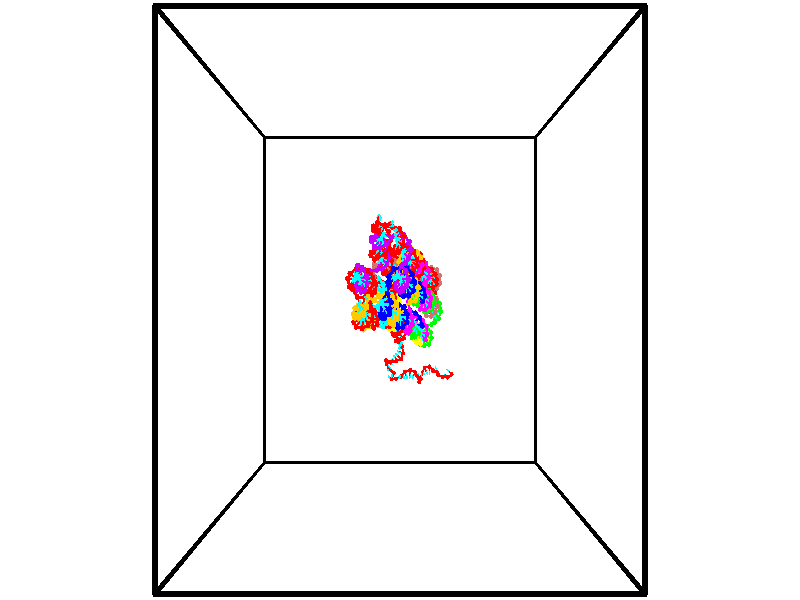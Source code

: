 // switches for output
#declare DRAW_BASES = 1; // possible values are 0, 1; only relevant for DNA ribbons
#declare DRAW_BASES_TYPE = 3; // possible values are 1, 2, 3; only relevant for DNA ribbons
#declare DRAW_FOG = 0; // set to 1 to enable fog

#include "colors.inc"

#include "transforms.inc"
background { rgb <1, 1, 1>}

#default {
   normal{
       ripples 0.25
       frequency 0.20
       turbulence 0.2
       lambda 5
   }
	finish {
		phong 0.1
		phong_size 40.
	}
}

// original window dimensions: 1024x640


// camera settings

camera {
	sky <-0, 1, 0>
	up <-0, 1, 0>
	right 1.6 * <1, 0, 0>
	location <18.5, 18.5, 82.5562>
	look_at <18.5, 18.5, 18.5>
	direction <0, 0, -64.0562>
	angle 67.0682
}


# declare cpy_camera_pos = <18.5, 18.5, 82.5562>;
# if (DRAW_FOG = 1)
fog {
	fog_type 2
	up vnormalize(cpy_camera_pos)
	color rgbt<1,1,1,0.3>
	distance 1e-5
	fog_alt 3e-3
	fog_offset 29.6
}
# end


// LIGHTS

# declare lum = 6;
global_settings {
	ambient_light rgb lum * <0.05, 0.05, 0.05>
	max_trace_level 15
}# declare cpy_direct_light_amount = 0.25;
light_source
{	1000 * <-1, -1, 1>,
	rgb lum * cpy_direct_light_amount
	parallel
}

light_source
{	1000 * <1, 1, -1>,
	rgb lum * cpy_direct_light_amount
	parallel
}

// strand 0

// nucleotide -1

// particle -1
sphere {
	<22.508896, 17.139324, -2.506824> 0.250000
	pigment { color rgbt <1,0,0,0> }
	no_shadow
}
cylinder {
	<22.761475, 16.875813, -2.670425>,  <22.913023, 16.717707, -2.768586>, 0.100000
	pigment { color rgbt <1,0,0,0> }
	no_shadow
}
cylinder {
	<22.761475, 16.875813, -2.670425>,  <22.508896, 17.139324, -2.506824>, 0.100000
	pigment { color rgbt <1,0,0,0> }
	no_shadow
}

// particle -1
sphere {
	<22.761475, 16.875813, -2.670425> 0.100000
	pigment { color rgbt <1,0,0,0> }
	no_shadow
}
sphere {
	0, 1
	scale<0.080000,0.200000,0.300000>
	matrix <-0.771474, -0.586865, -0.245799,
		-0.078103, 0.470744, -0.878806,
		0.631449, -0.658778, -0.409003,
		22.950909, 16.678179, -2.793126>
	pigment { color rgbt <0,1,1,0> }
	no_shadow
}
cylinder {
	<22.746080, 17.052153, -1.734711>,  <22.508896, 17.139324, -2.506824>, 0.130000
	pigment { color rgbt <1,0,0,0> }
	no_shadow
}

// nucleotide -1

// particle -1
sphere {
	<22.746080, 17.052153, -1.734711> 0.250000
	pigment { color rgbt <1,0,0,0> }
	no_shadow
}
cylinder {
	<22.893620, 17.362301, -1.529674>,  <22.982143, 17.548389, -1.406652>, 0.100000
	pigment { color rgbt <1,0,0,0> }
	no_shadow
}
cylinder {
	<22.893620, 17.362301, -1.529674>,  <22.746080, 17.052153, -1.734711>, 0.100000
	pigment { color rgbt <1,0,0,0> }
	no_shadow
}

// particle -1
sphere {
	<22.893620, 17.362301, -1.529674> 0.100000
	pigment { color rgbt <1,0,0,0> }
	no_shadow
}
sphere {
	0, 1
	scale<0.080000,0.200000,0.300000>
	matrix <-0.929132, 0.322849, 0.180226,
		-0.025748, -0.542742, 0.839504,
		0.368849, 0.775370, 0.512592,
		23.004274, 17.594912, -1.375896>
	pigment { color rgbt <0,1,1,0> }
	no_shadow
}
cylinder {
	<22.527103, 17.093954, -0.971881>,  <22.746080, 17.052153, -1.734711>, 0.130000
	pigment { color rgbt <1,0,0,0> }
	no_shadow
}

// nucleotide -1

// particle -1
sphere {
	<22.527103, 17.093954, -0.971881> 0.250000
	pigment { color rgbt <1,0,0,0> }
	no_shadow
}
cylinder {
	<22.577843, 17.446861, -1.153214>,  <22.608286, 17.658606, -1.262013>, 0.100000
	pigment { color rgbt <1,0,0,0> }
	no_shadow
}
cylinder {
	<22.577843, 17.446861, -1.153214>,  <22.527103, 17.093954, -0.971881>, 0.100000
	pigment { color rgbt <1,0,0,0> }
	no_shadow
}

// particle -1
sphere {
	<22.577843, 17.446861, -1.153214> 0.100000
	pigment { color rgbt <1,0,0,0> }
	no_shadow
}
sphere {
	0, 1
	scale<0.080000,0.200000,0.300000>
	matrix <-0.864589, 0.322358, 0.385450,
		0.486206, 0.343052, 0.803691,
		0.126847, 0.882271, -0.453332,
		22.615896, 17.711542, -1.289213>
	pigment { color rgbt <0,1,1,0> }
	no_shadow
}
cylinder {
	<22.437834, 17.495943, -0.409625>,  <22.527103, 17.093954, -0.971881>, 0.130000
	pigment { color rgbt <1,0,0,0> }
	no_shadow
}

// nucleotide -1

// particle -1
sphere {
	<22.437834, 17.495943, -0.409625> 0.250000
	pigment { color rgbt <1,0,0,0> }
	no_shadow
}
cylinder {
	<22.355476, 17.636948, -0.774775>,  <22.306061, 17.721550, -0.993866>, 0.100000
	pigment { color rgbt <1,0,0,0> }
	no_shadow
}
cylinder {
	<22.355476, 17.636948, -0.774775>,  <22.437834, 17.495943, -0.409625>, 0.100000
	pigment { color rgbt <1,0,0,0> }
	no_shadow
}

// particle -1
sphere {
	<22.355476, 17.636948, -0.774775> 0.100000
	pigment { color rgbt <1,0,0,0> }
	no_shadow
}
sphere {
	0, 1
	scale<0.080000,0.200000,0.300000>
	matrix <-0.803675, 0.471322, 0.363267,
		0.558314, 0.808451, 0.186261,
		-0.205895, 0.352510, -0.912877,
		22.293709, 17.742701, -1.048638>
	pigment { color rgbt <0,1,1,0> }
	no_shadow
}
cylinder {
	<22.653448, 18.221855, -0.516422>,  <22.437834, 17.495943, -0.409625>, 0.130000
	pigment { color rgbt <1,0,0,0> }
	no_shadow
}

// nucleotide -1

// particle -1
sphere {
	<22.653448, 18.221855, -0.516422> 0.250000
	pigment { color rgbt <1,0,0,0> }
	no_shadow
}
cylinder {
	<22.325027, 18.104214, -0.712128>,  <22.127975, 18.033630, -0.829551>, 0.100000
	pigment { color rgbt <1,0,0,0> }
	no_shadow
}
cylinder {
	<22.325027, 18.104214, -0.712128>,  <22.653448, 18.221855, -0.516422>, 0.100000
	pigment { color rgbt <1,0,0,0> }
	no_shadow
}

// particle -1
sphere {
	<22.325027, 18.104214, -0.712128> 0.100000
	pigment { color rgbt <1,0,0,0> }
	no_shadow
}
sphere {
	0, 1
	scale<0.080000,0.200000,0.300000>
	matrix <-0.550784, 0.633394, 0.543552,
		0.150037, 0.715763, -0.682035,
		-0.821051, -0.294101, -0.489264,
		22.078712, 18.015984, -0.858907>
	pigment { color rgbt <0,1,1,0> }
	no_shadow
}
cylinder {
	<22.171495, 18.748486, -0.417110>,  <22.653448, 18.221855, -0.516422>, 0.130000
	pigment { color rgbt <1,0,0,0> }
	no_shadow
}

// nucleotide -1

// particle -1
sphere {
	<22.171495, 18.748486, -0.417110> 0.250000
	pigment { color rgbt <1,0,0,0> }
	no_shadow
}
cylinder {
	<21.940342, 18.477562, -0.599231>,  <21.801649, 18.315008, -0.708503>, 0.100000
	pigment { color rgbt <1,0,0,0> }
	no_shadow
}
cylinder {
	<21.940342, 18.477562, -0.599231>,  <22.171495, 18.748486, -0.417110>, 0.100000
	pigment { color rgbt <1,0,0,0> }
	no_shadow
}

// particle -1
sphere {
	<21.940342, 18.477562, -0.599231> 0.100000
	pigment { color rgbt <1,0,0,0> }
	no_shadow
}
sphere {
	0, 1
	scale<0.080000,0.200000,0.300000>
	matrix <-0.815449, 0.456618, 0.355729,
		-0.033040, 0.576845, -0.816185,
		-0.577885, -0.677311, -0.455301,
		21.766977, 18.274368, -0.735821>
	pigment { color rgbt <0,1,1,0> }
	no_shadow
}
cylinder {
	<21.721838, 19.197535, -0.914700>,  <22.171495, 18.748486, -0.417110>, 0.130000
	pigment { color rgbt <1,0,0,0> }
	no_shadow
}

// nucleotide -1

// particle -1
sphere {
	<21.721838, 19.197535, -0.914700> 0.250000
	pigment { color rgbt <1,0,0,0> }
	no_shadow
}
cylinder {
	<21.615307, 18.829620, -0.799417>,  <21.551388, 18.608871, -0.730248>, 0.100000
	pigment { color rgbt <1,0,0,0> }
	no_shadow
}
cylinder {
	<21.615307, 18.829620, -0.799417>,  <21.721838, 19.197535, -0.914700>, 0.100000
	pigment { color rgbt <1,0,0,0> }
	no_shadow
}

// particle -1
sphere {
	<21.615307, 18.829620, -0.799417> 0.100000
	pigment { color rgbt <1,0,0,0> }
	no_shadow
}
sphere {
	0, 1
	scale<0.080000,0.200000,0.300000>
	matrix <-0.797906, 0.378129, 0.469431,
		-0.540755, -0.104938, -0.834609,
		-0.266329, -0.919786, 0.288205,
		21.535408, 18.553684, -0.712956>
	pigment { color rgbt <0,1,1,0> }
	no_shadow
}
cylinder {
	<21.080873, 18.804041, -1.228941>,  <21.721838, 19.197535, -0.914700>, 0.130000
	pigment { color rgbt <1,0,0,0> }
	no_shadow
}

// nucleotide -1

// particle -1
sphere {
	<21.080873, 18.804041, -1.228941> 0.250000
	pigment { color rgbt <1,0,0,0> }
	no_shadow
}
cylinder {
	<21.156265, 18.726532, -0.843832>,  <21.201500, 18.680027, -0.612767>, 0.100000
	pigment { color rgbt <1,0,0,0> }
	no_shadow
}
cylinder {
	<21.156265, 18.726532, -0.843832>,  <21.080873, 18.804041, -1.228941>, 0.100000
	pigment { color rgbt <1,0,0,0> }
	no_shadow
}

// particle -1
sphere {
	<21.156265, 18.726532, -0.843832> 0.100000
	pigment { color rgbt <1,0,0,0> }
	no_shadow
}
sphere {
	0, 1
	scale<0.080000,0.200000,0.300000>
	matrix <-0.783626, 0.561230, 0.266365,
		-0.591950, -0.804657, -0.046062,
		0.188481, -0.193770, 0.962771,
		21.212809, 18.668402, -0.555001>
	pigment { color rgbt <0,1,1,0> }
	no_shadow
}
cylinder {
	<20.441528, 18.830873, -0.798091>,  <21.080873, 18.804041, -1.228941>, 0.130000
	pigment { color rgbt <1,0,0,0> }
	no_shadow
}

// nucleotide -1

// particle -1
sphere {
	<20.441528, 18.830873, -0.798091> 0.250000
	pigment { color rgbt <1,0,0,0> }
	no_shadow
}
cylinder {
	<20.725288, 18.878849, -0.520280>,  <20.895544, 18.907635, -0.353594>, 0.100000
	pigment { color rgbt <1,0,0,0> }
	no_shadow
}
cylinder {
	<20.725288, 18.878849, -0.520280>,  <20.441528, 18.830873, -0.798091>, 0.100000
	pigment { color rgbt <1,0,0,0> }
	no_shadow
}

// particle -1
sphere {
	<20.725288, 18.878849, -0.520280> 0.100000
	pigment { color rgbt <1,0,0,0> }
	no_shadow
}
sphere {
	0, 1
	scale<0.080000,0.200000,0.300000>
	matrix <-0.535512, 0.732398, 0.420500,
		-0.458234, -0.670229, 0.583793,
		0.709399, 0.119941, 0.694526,
		20.938108, 18.914831, -0.311923>
	pigment { color rgbt <0,1,1,0> }
	no_shadow
}
cylinder {
	<20.105652, 18.854946, -0.082244>,  <20.441528, 18.830873, -0.798091>, 0.130000
	pigment { color rgbt <1,0,0,0> }
	no_shadow
}

// nucleotide -1

// particle -1
sphere {
	<20.105652, 18.854946, -0.082244> 0.250000
	pigment { color rgbt <1,0,0,0> }
	no_shadow
}
cylinder {
	<20.426689, 19.089172, -0.127775>,  <20.619312, 19.229708, -0.155094>, 0.100000
	pigment { color rgbt <1,0,0,0> }
	no_shadow
}
cylinder {
	<20.426689, 19.089172, -0.127775>,  <20.105652, 18.854946, -0.082244>, 0.100000
	pigment { color rgbt <1,0,0,0> }
	no_shadow
}

// particle -1
sphere {
	<20.426689, 19.089172, -0.127775> 0.100000
	pigment { color rgbt <1,0,0,0> }
	no_shadow
}
sphere {
	0, 1
	scale<0.080000,0.200000,0.300000>
	matrix <-0.542209, 0.795665, 0.270048,
		0.248701, -0.155020, 0.956095,
		0.802594, 0.585565, -0.113829,
		20.667467, 19.264841, -0.161924>
	pigment { color rgbt <0,1,1,0> }
	no_shadow
}
cylinder {
	<20.323906, 19.138563, 0.603750>,  <20.105652, 18.854946, -0.082244>, 0.130000
	pigment { color rgbt <1,0,0,0> }
	no_shadow
}

// nucleotide -1

// particle -1
sphere {
	<20.323906, 19.138563, 0.603750> 0.250000
	pigment { color rgbt <1,0,0,0> }
	no_shadow
}
cylinder {
	<20.367615, 19.356510, 0.271201>,  <20.393841, 19.487278, 0.071671>, 0.100000
	pigment { color rgbt <1,0,0,0> }
	no_shadow
}
cylinder {
	<20.367615, 19.356510, 0.271201>,  <20.323906, 19.138563, 0.603750>, 0.100000
	pigment { color rgbt <1,0,0,0> }
	no_shadow
}

// particle -1
sphere {
	<20.367615, 19.356510, 0.271201> 0.100000
	pigment { color rgbt <1,0,0,0> }
	no_shadow
}
sphere {
	0, 1
	scale<0.080000,0.200000,0.300000>
	matrix <-0.585443, 0.711204, 0.389160,
		0.803315, 0.444196, 0.396704,
		0.109274, 0.544866, -0.831373,
		20.400396, 19.519970, 0.021789>
	pigment { color rgbt <0,1,1,0> }
	no_shadow
}
cylinder {
	<20.566000, 19.813425, 0.838147>,  <20.323906, 19.138563, 0.603750>, 0.130000
	pigment { color rgbt <1,0,0,0> }
	no_shadow
}

// nucleotide -1

// particle -1
sphere {
	<20.566000, 19.813425, 0.838147> 0.250000
	pigment { color rgbt <1,0,0,0> }
	no_shadow
}
cylinder {
	<20.390862, 19.852703, 0.480679>,  <20.285778, 19.876270, 0.266198>, 0.100000
	pigment { color rgbt <1,0,0,0> }
	no_shadow
}
cylinder {
	<20.390862, 19.852703, 0.480679>,  <20.566000, 19.813425, 0.838147>, 0.100000
	pigment { color rgbt <1,0,0,0> }
	no_shadow
}

// particle -1
sphere {
	<20.390862, 19.852703, 0.480679> 0.100000
	pigment { color rgbt <1,0,0,0> }
	no_shadow
}
sphere {
	0, 1
	scale<0.080000,0.200000,0.300000>
	matrix <-0.495087, 0.803388, 0.330841,
		0.750452, 0.587303, -0.303145,
		-0.437847, 0.098197, -0.893671,
		20.259508, 19.882162, 0.212578>
	pigment { color rgbt <0,1,1,0> }
	no_shadow
}
cylinder {
	<20.567303, 20.528761, 0.618287>,  <20.566000, 19.813425, 0.838147>, 0.130000
	pigment { color rgbt <1,0,0,0> }
	no_shadow
}

// nucleotide -1

// particle -1
sphere {
	<20.567303, 20.528761, 0.618287> 0.250000
	pigment { color rgbt <1,0,0,0> }
	no_shadow
}
cylinder {
	<20.268799, 20.363106, 0.409831>,  <20.089697, 20.263712, 0.284758>, 0.100000
	pigment { color rgbt <1,0,0,0> }
	no_shadow
}
cylinder {
	<20.268799, 20.363106, 0.409831>,  <20.567303, 20.528761, 0.618287>, 0.100000
	pigment { color rgbt <1,0,0,0> }
	no_shadow
}

// particle -1
sphere {
	<20.268799, 20.363106, 0.409831> 0.100000
	pigment { color rgbt <1,0,0,0> }
	no_shadow
}
sphere {
	0, 1
	scale<0.080000,0.200000,0.300000>
	matrix <-0.591148, 0.772223, 0.232841,
		0.306007, 0.481830, -0.821097,
		-0.746260, -0.414139, -0.521139,
		20.044920, 20.238865, 0.253490>
	pigment { color rgbt <0,1,1,0> }
	no_shadow
}
cylinder {
	<20.289141, 20.986658, -0.019529>,  <20.567303, 20.528761, 0.618287>, 0.130000
	pigment { color rgbt <1,0,0,0> }
	no_shadow
}

// nucleotide -1

// particle -1
sphere {
	<20.289141, 20.986658, -0.019529> 0.250000
	pigment { color rgbt <1,0,0,0> }
	no_shadow
}
cylinder {
	<20.043575, 20.730446, 0.165006>,  <19.896236, 20.576719, 0.275728>, 0.100000
	pigment { color rgbt <1,0,0,0> }
	no_shadow
}
cylinder {
	<20.043575, 20.730446, 0.165006>,  <20.289141, 20.986658, -0.019529>, 0.100000
	pigment { color rgbt <1,0,0,0> }
	no_shadow
}

// particle -1
sphere {
	<20.043575, 20.730446, 0.165006> 0.100000
	pigment { color rgbt <1,0,0,0> }
	no_shadow
}
sphere {
	0, 1
	scale<0.080000,0.200000,0.300000>
	matrix <-0.712971, 0.700776, 0.024202,
		-0.338797, -0.314063, -0.886894,
		-0.613913, -0.640529, 0.461339,
		19.859402, 20.538286, 0.303408>
	pigment { color rgbt <0,1,1,0> }
	no_shadow
}
cylinder {
	<19.959822, 21.010487, 0.663954>,  <20.289141, 20.986658, -0.019529>, 0.130000
	pigment { color rgbt <1,0,0,0> }
	no_shadow
}

// nucleotide -1

// particle -1
sphere {
	<19.959822, 21.010487, 0.663954> 0.250000
	pigment { color rgbt <1,0,0,0> }
	no_shadow
}
cylinder {
	<19.580128, 20.995045, 0.788828>,  <19.352310, 20.985781, 0.863753>, 0.100000
	pigment { color rgbt <1,0,0,0> }
	no_shadow
}
cylinder {
	<19.580128, 20.995045, 0.788828>,  <19.959822, 21.010487, 0.663954>, 0.100000
	pigment { color rgbt <1,0,0,0> }
	no_shadow
}

// particle -1
sphere {
	<19.580128, 20.995045, 0.788828> 0.100000
	pigment { color rgbt <1,0,0,0> }
	no_shadow
}
sphere {
	0, 1
	scale<0.080000,0.200000,0.300000>
	matrix <-0.263776, -0.443034, -0.856822,
		0.171386, -0.895673, 0.410361,
		-0.949236, -0.038604, 0.312187,
		19.295357, 20.983463, 0.882484>
	pigment { color rgbt <0,1,1,0> }
	no_shadow
}
cylinder {
	<19.934160, 21.651205, 0.751363>,  <19.959822, 21.010487, 0.663954>, 0.130000
	pigment { color rgbt <1,0,0,0> }
	no_shadow
}

// nucleotide -1

// particle -1
sphere {
	<19.934160, 21.651205, 0.751363> 0.250000
	pigment { color rgbt <1,0,0,0> }
	no_shadow
}
cylinder {
	<19.544716, 21.686081, 0.667002>,  <19.311049, 21.707006, 0.616385>, 0.100000
	pigment { color rgbt <1,0,0,0> }
	no_shadow
}
cylinder {
	<19.544716, 21.686081, 0.667002>,  <19.934160, 21.651205, 0.751363>, 0.100000
	pigment { color rgbt <1,0,0,0> }
	no_shadow
}

// particle -1
sphere {
	<19.544716, 21.686081, 0.667002> 0.100000
	pigment { color rgbt <1,0,0,0> }
	no_shadow
}
sphere {
	0, 1
	scale<0.080000,0.200000,0.300000>
	matrix <-0.213553, -0.022178, 0.976680,
		0.080481, 0.995944, 0.040213,
		-0.973611, 0.087192, -0.210902,
		19.252632, 21.712238, 0.603731>
	pigment { color rgbt <0,1,1,0> }
	no_shadow
}
cylinder {
	<19.767311, 21.673679, 1.481210>,  <19.934160, 21.651205, 0.751363>, 0.130000
	pigment { color rgbt <1,0,0,0> }
	no_shadow
}

// nucleotide -1

// particle -1
sphere {
	<19.767311, 21.673679, 1.481210> 0.250000
	pigment { color rgbt <1,0,0,0> }
	no_shadow
}
cylinder {
	<19.893066, 21.876198, 1.802414>,  <19.968519, 21.997709, 1.995137>, 0.100000
	pigment { color rgbt <1,0,0,0> }
	no_shadow
}
cylinder {
	<19.893066, 21.876198, 1.802414>,  <19.767311, 21.673679, 1.481210>, 0.100000
	pigment { color rgbt <1,0,0,0> }
	no_shadow
}

// particle -1
sphere {
	<19.893066, 21.876198, 1.802414> 0.100000
	pigment { color rgbt <1,0,0,0> }
	no_shadow
}
sphere {
	0, 1
	scale<0.080000,0.200000,0.300000>
	matrix <-0.455240, -0.661879, 0.595544,
		0.833017, -0.552793, 0.022401,
		0.314386, 0.506297, 0.803010,
		19.987383, 22.028088, 2.043317>
	pigment { color rgbt <0,1,1,0> }
	no_shadow
}
cylinder {
	<20.237549, 21.212101, 1.845791>,  <19.767311, 21.673679, 1.481210>, 0.130000
	pigment { color rgbt <1,0,0,0> }
	no_shadow
}

// nucleotide -1

// particle -1
sphere {
	<20.237549, 21.212101, 1.845791> 0.250000
	pigment { color rgbt <1,0,0,0> }
	no_shadow
}
cylinder {
	<20.007484, 21.468933, 2.048540>,  <19.869446, 21.623034, 2.170189>, 0.100000
	pigment { color rgbt <1,0,0,0> }
	no_shadow
}
cylinder {
	<20.007484, 21.468933, 2.048540>,  <20.237549, 21.212101, 1.845791>, 0.100000
	pigment { color rgbt <1,0,0,0> }
	no_shadow
}

// particle -1
sphere {
	<20.007484, 21.468933, 2.048540> 0.100000
	pigment { color rgbt <1,0,0,0> }
	no_shadow
}
sphere {
	0, 1
	scale<0.080000,0.200000,0.300000>
	matrix <-0.364731, -0.755903, 0.543674,
		0.732230, 0.127828, 0.668954,
		-0.575161, 0.642083, 0.506872,
		19.834936, 21.661558, 2.200602>
	pigment { color rgbt <0,1,1,0> }
	no_shadow
}
cylinder {
	<19.937386, 20.778625, 2.274539>,  <20.237549, 21.212101, 1.845791>, 0.130000
	pigment { color rgbt <1,0,0,0> }
	no_shadow
}

// nucleotide -1

// particle -1
sphere {
	<19.937386, 20.778625, 2.274539> 0.250000
	pigment { color rgbt <1,0,0,0> }
	no_shadow
}
cylinder {
	<19.773579, 21.105766, 2.436235>,  <19.675295, 21.302052, 2.533252>, 0.100000
	pigment { color rgbt <1,0,0,0> }
	no_shadow
}
cylinder {
	<19.773579, 21.105766, 2.436235>,  <19.937386, 20.778625, 2.274539>, 0.100000
	pigment { color rgbt <1,0,0,0> }
	no_shadow
}

// particle -1
sphere {
	<19.773579, 21.105766, 2.436235> 0.100000
	pigment { color rgbt <1,0,0,0> }
	no_shadow
}
sphere {
	0, 1
	scale<0.080000,0.200000,0.300000>
	matrix <-0.260869, -0.529574, 0.807154,
		0.874209, 0.225091, 0.430223,
		-0.409519, 0.817854, 0.404240,
		19.650723, 21.351122, 2.557507>
	pigment { color rgbt <0,1,1,0> }
	no_shadow
}
cylinder {
	<20.338011, 21.009745, 2.899475>,  <19.937386, 20.778625, 2.274539>, 0.130000
	pigment { color rgbt <1,0,0,0> }
	no_shadow
}

// nucleotide -1

// particle -1
sphere {
	<20.338011, 21.009745, 2.899475> 0.250000
	pigment { color rgbt <1,0,0,0> }
	no_shadow
}
cylinder {
	<19.947880, 21.097927, 2.894777>,  <19.713802, 21.150837, 2.891958>, 0.100000
	pigment { color rgbt <1,0,0,0> }
	no_shadow
}
cylinder {
	<19.947880, 21.097927, 2.894777>,  <20.338011, 21.009745, 2.899475>, 0.100000
	pigment { color rgbt <1,0,0,0> }
	no_shadow
}

// particle -1
sphere {
	<19.947880, 21.097927, 2.894777> 0.100000
	pigment { color rgbt <1,0,0,0> }
	no_shadow
}
sphere {
	0, 1
	scale<0.080000,0.200000,0.300000>
	matrix <-0.112915, -0.452419, 0.884628,
		0.189708, 0.864127, 0.466149,
		-0.975326, 0.220456, -0.011745,
		19.655281, 21.164064, 2.891254>
	pigment { color rgbt <0,1,1,0> }
	no_shadow
}
cylinder {
	<20.143641, 21.342205, 3.476048>,  <20.338011, 21.009745, 2.899475>, 0.130000
	pigment { color rgbt <1,0,0,0> }
	no_shadow
}

// nucleotide -1

// particle -1
sphere {
	<20.143641, 21.342205, 3.476048> 0.250000
	pigment { color rgbt <1,0,0,0> }
	no_shadow
}
cylinder {
	<19.812649, 21.151493, 3.357415>,  <19.614054, 21.037066, 3.286235>, 0.100000
	pigment { color rgbt <1,0,0,0> }
	no_shadow
}
cylinder {
	<19.812649, 21.151493, 3.357415>,  <20.143641, 21.342205, 3.476048>, 0.100000
	pigment { color rgbt <1,0,0,0> }
	no_shadow
}

// particle -1
sphere {
	<19.812649, 21.151493, 3.357415> 0.100000
	pigment { color rgbt <1,0,0,0> }
	no_shadow
}
sphere {
	0, 1
	scale<0.080000,0.200000,0.300000>
	matrix <0.075683, -0.618085, 0.782460,
		-0.556375, 0.625022, 0.547535,
		-0.827478, -0.476780, -0.296583,
		19.564405, 21.008459, 3.268440>
	pigment { color rgbt <0,1,1,0> }
	no_shadow
}
cylinder {
	<19.600897, 21.351337, 3.978586>,  <20.143641, 21.342205, 3.476048>, 0.130000
	pigment { color rgbt <1,0,0,0> }
	no_shadow
}

// nucleotide -1

// particle -1
sphere {
	<19.600897, 21.351337, 3.978586> 0.250000
	pigment { color rgbt <1,0,0,0> }
	no_shadow
}
cylinder {
	<19.570744, 21.023209, 3.751821>,  <19.552652, 20.826332, 3.615762>, 0.100000
	pigment { color rgbt <1,0,0,0> }
	no_shadow
}
cylinder {
	<19.570744, 21.023209, 3.751821>,  <19.600897, 21.351337, 3.978586>, 0.100000
	pigment { color rgbt <1,0,0,0> }
	no_shadow
}

// particle -1
sphere {
	<19.570744, 21.023209, 3.751821> 0.100000
	pigment { color rgbt <1,0,0,0> }
	no_shadow
}
sphere {
	0, 1
	scale<0.080000,0.200000,0.300000>
	matrix <0.141084, -0.571584, 0.808323,
		-0.987124, -0.019050, 0.158821,
		-0.075381, -0.820322, -0.566912,
		19.548130, 20.777111, 3.581748>
	pigment { color rgbt <0,1,1,0> }
	no_shadow
}
cylinder {
	<19.049580, 20.928511, 4.276376>,  <19.600897, 21.351337, 3.978586>, 0.130000
	pigment { color rgbt <1,0,0,0> }
	no_shadow
}

// nucleotide -1

// particle -1
sphere {
	<19.049580, 20.928511, 4.276376> 0.250000
	pigment { color rgbt <1,0,0,0> }
	no_shadow
}
cylinder {
	<19.323601, 20.727768, 4.065153>,  <19.488012, 20.607323, 3.938419>, 0.100000
	pigment { color rgbt <1,0,0,0> }
	no_shadow
}
cylinder {
	<19.323601, 20.727768, 4.065153>,  <19.049580, 20.928511, 4.276376>, 0.100000
	pigment { color rgbt <1,0,0,0> }
	no_shadow
}

// particle -1
sphere {
	<19.323601, 20.727768, 4.065153> 0.100000
	pigment { color rgbt <1,0,0,0> }
	no_shadow
}
sphere {
	0, 1
	scale<0.080000,0.200000,0.300000>
	matrix <0.110123, -0.645193, 0.756041,
		-0.720124, -0.576078, -0.386724,
		0.685051, -0.501856, -0.528058,
		19.529116, 20.577211, 3.906735>
	pigment { color rgbt <0,1,1,0> }
	no_shadow
}
cylinder {
	<18.990288, 20.209917, 4.398157>,  <19.049580, 20.928511, 4.276376>, 0.130000
	pigment { color rgbt <1,0,0,0> }
	no_shadow
}

// nucleotide -1

// particle -1
sphere {
	<18.990288, 20.209917, 4.398157> 0.250000
	pigment { color rgbt <1,0,0,0> }
	no_shadow
}
cylinder {
	<19.368240, 20.251881, 4.274094>,  <19.595011, 20.277060, 4.199656>, 0.100000
	pigment { color rgbt <1,0,0,0> }
	no_shadow
}
cylinder {
	<19.368240, 20.251881, 4.274094>,  <18.990288, 20.209917, 4.398157>, 0.100000
	pigment { color rgbt <1,0,0,0> }
	no_shadow
}

// particle -1
sphere {
	<19.368240, 20.251881, 4.274094> 0.100000
	pigment { color rgbt <1,0,0,0> }
	no_shadow
}
sphere {
	0, 1
	scale<0.080000,0.200000,0.300000>
	matrix <0.315517, -0.544824, 0.776927,
		-0.087474, -0.831962, -0.547893,
		0.944879, 0.104908, -0.310156,
		19.651705, 20.283354, 4.181047>
	pigment { color rgbt <0,1,1,0> }
	no_shadow
}
cylinder {
	<19.229921, 19.651115, 4.664745>,  <18.990288, 20.209917, 4.398157>, 0.130000
	pigment { color rgbt <1,0,0,0> }
	no_shadow
}

// nucleotide -1

// particle -1
sphere {
	<19.229921, 19.651115, 4.664745> 0.250000
	pigment { color rgbt <1,0,0,0> }
	no_shadow
}
cylinder {
	<19.571609, 19.832275, 4.562620>,  <19.776623, 19.940971, 4.501344>, 0.100000
	pigment { color rgbt <1,0,0,0> }
	no_shadow
}
cylinder {
	<19.571609, 19.832275, 4.562620>,  <19.229921, 19.651115, 4.664745>, 0.100000
	pigment { color rgbt <1,0,0,0> }
	no_shadow
}

// particle -1
sphere {
	<19.571609, 19.832275, 4.562620> 0.100000
	pigment { color rgbt <1,0,0,0> }
	no_shadow
}
sphere {
	0, 1
	scale<0.080000,0.200000,0.300000>
	matrix <0.477912, -0.490662, 0.728595,
		0.204709, -0.744399, -0.635582,
		0.854221, 0.452902, -0.255314,
		19.827875, 19.968145, 4.486025>
	pigment { color rgbt <0,1,1,0> }
	no_shadow
}
cylinder {
	<19.750734, 19.171389, 4.786025>,  <19.229921, 19.651115, 4.664745>, 0.130000
	pigment { color rgbt <1,0,0,0> }
	no_shadow
}

// nucleotide -1

// particle -1
sphere {
	<19.750734, 19.171389, 4.786025> 0.250000
	pigment { color rgbt <1,0,0,0> }
	no_shadow
}
cylinder {
	<19.982243, 19.490284, 4.717399>,  <20.121147, 19.681622, 4.676223>, 0.100000
	pigment { color rgbt <1,0,0,0> }
	no_shadow
}
cylinder {
	<19.982243, 19.490284, 4.717399>,  <19.750734, 19.171389, 4.786025>, 0.100000
	pigment { color rgbt <1,0,0,0> }
	no_shadow
}

// particle -1
sphere {
	<19.982243, 19.490284, 4.717399> 0.100000
	pigment { color rgbt <1,0,0,0> }
	no_shadow
}
sphere {
	0, 1
	scale<0.080000,0.200000,0.300000>
	matrix <0.607459, -0.281115, 0.742945,
		0.544075, -0.534214, -0.646991,
		0.578771, 0.797238, -0.171566,
		20.155874, 19.729456, 4.665929>
	pigment { color rgbt <0,1,1,0> }
	no_shadow
}
cylinder {
	<20.459311, 18.993921, 4.826961>,  <19.750734, 19.171389, 4.786025>, 0.130000
	pigment { color rgbt <1,0,0,0> }
	no_shadow
}

// nucleotide -1

// particle -1
sphere {
	<20.459311, 18.993921, 4.826961> 0.250000
	pigment { color rgbt <1,0,0,0> }
	no_shadow
}
cylinder {
	<20.409817, 19.374401, 4.940037>,  <20.380119, 19.602688, 5.007882>, 0.100000
	pigment { color rgbt <1,0,0,0> }
	no_shadow
}
cylinder {
	<20.409817, 19.374401, 4.940037>,  <20.459311, 18.993921, 4.826961>, 0.100000
	pigment { color rgbt <1,0,0,0> }
	no_shadow
}

// particle -1
sphere {
	<20.409817, 19.374401, 4.940037> 0.100000
	pigment { color rgbt <1,0,0,0> }
	no_shadow
}
sphere {
	0, 1
	scale<0.080000,0.200000,0.300000>
	matrix <0.601416, -0.154709, 0.783813,
		0.789296, 0.267000, -0.552922,
		-0.123736, 0.951197, 0.282689,
		20.372696, 19.659760, 5.024844>
	pigment { color rgbt <0,1,1,0> }
	no_shadow
}
cylinder {
	<21.109131, 19.303974, 4.823723>,  <20.459311, 18.993921, 4.826961>, 0.130000
	pigment { color rgbt <1,0,0,0> }
	no_shadow
}

// nucleotide -1

// particle -1
sphere {
	<21.109131, 19.303974, 4.823723> 0.250000
	pigment { color rgbt <1,0,0,0> }
	no_shadow
}
cylinder {
	<20.872395, 19.510029, 5.071709>,  <20.730352, 19.633663, 5.220500>, 0.100000
	pigment { color rgbt <1,0,0,0> }
	no_shadow
}
cylinder {
	<20.872395, 19.510029, 5.071709>,  <21.109131, 19.303974, 4.823723>, 0.100000
	pigment { color rgbt <1,0,0,0> }
	no_shadow
}

// particle -1
sphere {
	<20.872395, 19.510029, 5.071709> 0.100000
	pigment { color rgbt <1,0,0,0> }
	no_shadow
}
sphere {
	0, 1
	scale<0.080000,0.200000,0.300000>
	matrix <0.712403, -0.025536, 0.701306,
		0.377102, 0.856726, -0.351873,
		-0.591842, 0.515139, 0.619964,
		20.694841, 19.664570, 5.257698>
	pigment { color rgbt <0,1,1,0> }
	no_shadow
}
cylinder {
	<21.404953, 19.987177, 5.027313>,  <21.109131, 19.303974, 4.823723>, 0.130000
	pigment { color rgbt <1,0,0,0> }
	no_shadow
}

// nucleotide -1

// particle -1
sphere {
	<21.404953, 19.987177, 5.027313> 0.250000
	pigment { color rgbt <1,0,0,0> }
	no_shadow
}
cylinder {
	<21.149643, 19.868900, 5.311615>,  <20.996456, 19.797935, 5.482196>, 0.100000
	pigment { color rgbt <1,0,0,0> }
	no_shadow
}
cylinder {
	<21.149643, 19.868900, 5.311615>,  <21.404953, 19.987177, 5.027313>, 0.100000
	pigment { color rgbt <1,0,0,0> }
	no_shadow
}

// particle -1
sphere {
	<21.149643, 19.868900, 5.311615> 0.100000
	pigment { color rgbt <1,0,0,0> }
	no_shadow
}
sphere {
	0, 1
	scale<0.080000,0.200000,0.300000>
	matrix <0.743691, 0.001606, 0.668521,
		-0.198817, 0.955283, 0.218877,
		-0.638275, -0.295690, 0.710755,
		20.958160, 19.780193, 5.524841>
	pigment { color rgbt <0,1,1,0> }
	no_shadow
}
cylinder {
	<21.838371, 20.151775, 5.561044>,  <21.404953, 19.987177, 5.027313>, 0.130000
	pigment { color rgbt <1,0,0,0> }
	no_shadow
}

// nucleotide -1

// particle -1
sphere {
	<21.838371, 20.151775, 5.561044> 0.250000
	pigment { color rgbt <1,0,0,0> }
	no_shadow
}
cylinder {
	<21.581161, 19.886803, 5.714773>,  <21.426836, 19.727819, 5.807011>, 0.100000
	pigment { color rgbt <1,0,0,0> }
	no_shadow
}
cylinder {
	<21.581161, 19.886803, 5.714773>,  <21.838371, 20.151775, 5.561044>, 0.100000
	pigment { color rgbt <1,0,0,0> }
	no_shadow
}

// particle -1
sphere {
	<21.581161, 19.886803, 5.714773> 0.100000
	pigment { color rgbt <1,0,0,0> }
	no_shadow
}
sphere {
	0, 1
	scale<0.080000,0.200000,0.300000>
	matrix <0.656523, -0.218413, 0.721992,
		-0.394329, 0.716577, 0.575346,
		-0.643026, -0.662430, 0.384323,
		21.388254, 19.688074, 5.830070>
	pigment { color rgbt <0,1,1,0> }
	no_shadow
}
cylinder {
	<21.797035, 20.394537, 6.245483>,  <21.838371, 20.151775, 5.561044>, 0.130000
	pigment { color rgbt <1,0,0,0> }
	no_shadow
}

// nucleotide -1

// particle -1
sphere {
	<21.797035, 20.394537, 6.245483> 0.250000
	pigment { color rgbt <1,0,0,0> }
	no_shadow
}
cylinder {
	<21.733444, 20.005413, 6.178115>,  <21.695290, 19.771938, 6.137694>, 0.100000
	pigment { color rgbt <1,0,0,0> }
	no_shadow
}
cylinder {
	<21.733444, 20.005413, 6.178115>,  <21.797035, 20.394537, 6.245483>, 0.100000
	pigment { color rgbt <1,0,0,0> }
	no_shadow
}

// particle -1
sphere {
	<21.733444, 20.005413, 6.178115> 0.100000
	pigment { color rgbt <1,0,0,0> }
	no_shadow
}
sphere {
	0, 1
	scale<0.080000,0.200000,0.300000>
	matrix <0.643285, -0.231474, 0.729797,
		-0.748940, 0.007678, 0.662593,
		-0.158977, -0.972811, -0.168421,
		21.685751, 19.713570, 6.127588>
	pigment { color rgbt <0,1,1,0> }
	no_shadow
}
cylinder {
	<21.449453, 19.958204, 6.811213>,  <21.797035, 20.394537, 6.245483>, 0.130000
	pigment { color rgbt <1,0,0,0> }
	no_shadow
}

// nucleotide -1

// particle -1
sphere {
	<21.449453, 19.958204, 6.811213> 0.250000
	pigment { color rgbt <1,0,0,0> }
	no_shadow
}
cylinder {
	<21.722748, 19.716354, 6.647448>,  <21.886724, 19.571245, 6.549189>, 0.100000
	pigment { color rgbt <1,0,0,0> }
	no_shadow
}
cylinder {
	<21.722748, 19.716354, 6.647448>,  <21.449453, 19.958204, 6.811213>, 0.100000
	pigment { color rgbt <1,0,0,0> }
	no_shadow
}

// particle -1
sphere {
	<21.722748, 19.716354, 6.647448> 0.100000
	pigment { color rgbt <1,0,0,0> }
	no_shadow
}
sphere {
	0, 1
	scale<0.080000,0.200000,0.300000>
	matrix <0.487987, -0.039016, 0.871979,
		-0.543194, -0.795554, 0.268392,
		0.683235, -0.604625, -0.409413,
		21.927719, 19.534967, 6.524624>
	pigment { color rgbt <0,1,1,0> }
	no_shadow
}
cylinder {
	<21.496597, 19.247814, 7.134039>,  <21.449453, 19.958204, 6.811213>, 0.130000
	pigment { color rgbt <1,0,0,0> }
	no_shadow
}

// nucleotide -1

// particle -1
sphere {
	<21.496597, 19.247814, 7.134039> 0.250000
	pigment { color rgbt <1,0,0,0> }
	no_shadow
}
cylinder {
	<21.837448, 19.391773, 6.982065>,  <22.041960, 19.478148, 6.890881>, 0.100000
	pigment { color rgbt <1,0,0,0> }
	no_shadow
}
cylinder {
	<21.837448, 19.391773, 6.982065>,  <21.496597, 19.247814, 7.134039>, 0.100000
	pigment { color rgbt <1,0,0,0> }
	no_shadow
}

// particle -1
sphere {
	<21.837448, 19.391773, 6.982065> 0.100000
	pigment { color rgbt <1,0,0,0> }
	no_shadow
}
sphere {
	0, 1
	scale<0.080000,0.200000,0.300000>
	matrix <0.398153, 0.025318, 0.916970,
		0.339634, -0.932649, -0.121720,
		0.852129, 0.359897, -0.379936,
		22.093086, 19.499743, 6.868084>
	pigment { color rgbt <0,1,1,0> }
	no_shadow
}
cylinder {
	<21.857862, 18.758444, 7.414681>,  <21.496597, 19.247814, 7.134039>, 0.130000
	pigment { color rgbt <1,0,0,0> }
	no_shadow
}

// nucleotide -1

// particle -1
sphere {
	<21.857862, 18.758444, 7.414681> 0.250000
	pigment { color rgbt <1,0,0,0> }
	no_shadow
}
cylinder {
	<21.995796, 19.133781, 7.404862>,  <22.078556, 19.358984, 7.398971>, 0.100000
	pigment { color rgbt <1,0,0,0> }
	no_shadow
}
cylinder {
	<21.995796, 19.133781, 7.404862>,  <21.857862, 18.758444, 7.414681>, 0.100000
	pigment { color rgbt <1,0,0,0> }
	no_shadow
}

// particle -1
sphere {
	<21.995796, 19.133781, 7.404862> 0.100000
	pigment { color rgbt <1,0,0,0> }
	no_shadow
}
sphere {
	0, 1
	scale<0.080000,0.200000,0.300000>
	matrix <0.119910, -0.018100, 0.992620,
		0.930973, -0.345232, -0.118758,
		0.344834, 0.938343, -0.024547,
		22.099247, 19.415285, 7.397499>
	pigment { color rgbt <0,1,1,0> }
	no_shadow
}
cylinder {
	<22.382748, 18.836887, 7.951165>,  <21.857862, 18.758444, 7.414681>, 0.130000
	pigment { color rgbt <1,0,0,0> }
	no_shadow
}

// nucleotide -1

// particle -1
sphere {
	<22.382748, 18.836887, 7.951165> 0.250000
	pigment { color rgbt <1,0,0,0> }
	no_shadow
}
cylinder {
	<22.319374, 19.229721, 7.910361>,  <22.281349, 19.465422, 7.885880>, 0.100000
	pigment { color rgbt <1,0,0,0> }
	no_shadow
}
cylinder {
	<22.319374, 19.229721, 7.910361>,  <22.382748, 18.836887, 7.951165>, 0.100000
	pigment { color rgbt <1,0,0,0> }
	no_shadow
}

// particle -1
sphere {
	<22.319374, 19.229721, 7.910361> 0.100000
	pigment { color rgbt <1,0,0,0> }
	no_shadow
}
sphere {
	0, 1
	scale<0.080000,0.200000,0.300000>
	matrix <0.119328, 0.121601, 0.985380,
		0.980132, 0.143946, -0.136456,
		-0.158435, 0.982086, -0.102008,
		22.271843, 19.524347, 7.879759>
	pigment { color rgbt <0,1,1,0> }
	no_shadow
}
cylinder {
	<22.857233, 19.263088, 8.314450>,  <22.382748, 18.836887, 7.951165>, 0.130000
	pigment { color rgbt <1,0,0,0> }
	no_shadow
}

// nucleotide -1

// particle -1
sphere {
	<22.857233, 19.263088, 8.314450> 0.250000
	pigment { color rgbt <1,0,0,0> }
	no_shadow
}
cylinder {
	<22.546497, 19.511570, 8.273219>,  <22.360056, 19.660660, 8.248481>, 0.100000
	pigment { color rgbt <1,0,0,0> }
	no_shadow
}
cylinder {
	<22.546497, 19.511570, 8.273219>,  <22.857233, 19.263088, 8.314450>, 0.100000
	pigment { color rgbt <1,0,0,0> }
	no_shadow
}

// particle -1
sphere {
	<22.546497, 19.511570, 8.273219> 0.100000
	pigment { color rgbt <1,0,0,0> }
	no_shadow
}
sphere {
	0, 1
	scale<0.080000,0.200000,0.300000>
	matrix <0.043824, 0.216631, 0.975269,
		0.628173, 0.753110, -0.195511,
		-0.776839, 0.621206, -0.103078,
		22.313446, 19.697931, 8.242295>
	pigment { color rgbt <0,1,1,0> }
	no_shadow
}
cylinder {
	<23.071043, 19.804409, 8.612341>,  <22.857233, 19.263088, 8.314450>, 0.130000
	pigment { color rgbt <1,0,0,0> }
	no_shadow
}

// nucleotide -1

// particle -1
sphere {
	<23.071043, 19.804409, 8.612341> 0.250000
	pigment { color rgbt <1,0,0,0> }
	no_shadow
}
cylinder {
	<22.687458, 19.914688, 8.585850>,  <22.457308, 19.980856, 8.569955>, 0.100000
	pigment { color rgbt <1,0,0,0> }
	no_shadow
}
cylinder {
	<22.687458, 19.914688, 8.585850>,  <23.071043, 19.804409, 8.612341>, 0.100000
	pigment { color rgbt <1,0,0,0> }
	no_shadow
}

// particle -1
sphere {
	<22.687458, 19.914688, 8.585850> 0.100000
	pigment { color rgbt <1,0,0,0> }
	no_shadow
}
sphere {
	0, 1
	scale<0.080000,0.200000,0.300000>
	matrix <0.080618, 0.489047, 0.868524,
		0.271839, 0.827541, -0.491203,
		-0.958960, 0.275698, -0.066227,
		22.399771, 19.997398, 8.565982>
	pigment { color rgbt <0,1,1,0> }
	no_shadow
}
cylinder {
	<23.166651, 20.503384, 8.650763>,  <23.071043, 19.804409, 8.612341>, 0.130000
	pigment { color rgbt <1,0,0,0> }
	no_shadow
}

// nucleotide -1

// particle -1
sphere {
	<23.166651, 20.503384, 8.650763> 0.250000
	pigment { color rgbt <1,0,0,0> }
	no_shadow
}
cylinder {
	<22.800751, 20.387688, 8.763599>,  <22.581211, 20.318270, 8.831302>, 0.100000
	pigment { color rgbt <1,0,0,0> }
	no_shadow
}
cylinder {
	<22.800751, 20.387688, 8.763599>,  <23.166651, 20.503384, 8.650763>, 0.100000
	pigment { color rgbt <1,0,0,0> }
	no_shadow
}

// particle -1
sphere {
	<22.800751, 20.387688, 8.763599> 0.100000
	pigment { color rgbt <1,0,0,0> }
	no_shadow
}
sphere {
	0, 1
	scale<0.080000,0.200000,0.300000>
	matrix <0.120138, 0.471896, 0.873431,
		-0.385750, 0.832859, -0.396917,
		-0.914748, -0.289241, 0.282092,
		22.526327, 20.300915, 8.848227>
	pigment { color rgbt <0,1,1,0> }
	no_shadow
}
cylinder {
	<22.900620, 21.037666, 9.093638>,  <23.166651, 20.503384, 8.650763>, 0.130000
	pigment { color rgbt <1,0,0,0> }
	no_shadow
}

// nucleotide -1

// particle -1
sphere {
	<22.900620, 21.037666, 9.093638> 0.250000
	pigment { color rgbt <1,0,0,0> }
	no_shadow
}
cylinder {
	<22.659977, 20.724693, 9.157978>,  <22.515591, 20.536909, 9.196582>, 0.100000
	pigment { color rgbt <1,0,0,0> }
	no_shadow
}
cylinder {
	<22.659977, 20.724693, 9.157978>,  <22.900620, 21.037666, 9.093638>, 0.100000
	pigment { color rgbt <1,0,0,0> }
	no_shadow
}

// particle -1
sphere {
	<22.659977, 20.724693, 9.157978> 0.100000
	pigment { color rgbt <1,0,0,0> }
	no_shadow
}
sphere {
	0, 1
	scale<0.080000,0.200000,0.300000>
	matrix <-0.097539, 0.271814, 0.957394,
		-0.792816, 0.560285, -0.239843,
		-0.601606, -0.782431, 0.160849,
		22.479496, 20.489964, 9.206233>
	pigment { color rgbt <0,1,1,0> }
	no_shadow
}
cylinder {
	<22.337132, 21.325348, 9.403090>,  <22.900620, 21.037666, 9.093638>, 0.130000
	pigment { color rgbt <1,0,0,0> }
	no_shadow
}

// nucleotide -1

// particle -1
sphere {
	<22.337132, 21.325348, 9.403090> 0.250000
	pigment { color rgbt <1,0,0,0> }
	no_shadow
}
cylinder {
	<22.366272, 20.940571, 9.508432>,  <22.383757, 20.709703, 9.571638>, 0.100000
	pigment { color rgbt <1,0,0,0> }
	no_shadow
}
cylinder {
	<22.366272, 20.940571, 9.508432>,  <22.337132, 21.325348, 9.403090>, 0.100000
	pigment { color rgbt <1,0,0,0> }
	no_shadow
}

// particle -1
sphere {
	<22.366272, 20.940571, 9.508432> 0.100000
	pigment { color rgbt <1,0,0,0> }
	no_shadow
}
sphere {
	0, 1
	scale<0.080000,0.200000,0.300000>
	matrix <-0.106708, 0.255024, 0.961029,
		-0.991618, -0.098114, -0.084068,
		0.072851, -0.961944, 0.263356,
		22.388128, 20.651987, 9.587440>
	pigment { color rgbt <0,1,1,0> }
	no_shadow
}
cylinder {
	<21.702053, 21.201380, 9.742672>,  <22.337132, 21.325348, 9.403090>, 0.130000
	pigment { color rgbt <1,0,0,0> }
	no_shadow
}

// nucleotide -1

// particle -1
sphere {
	<21.702053, 21.201380, 9.742672> 0.250000
	pigment { color rgbt <1,0,0,0> }
	no_shadow
}
cylinder {
	<21.980343, 20.943451, 9.869270>,  <22.147316, 20.788692, 9.945230>, 0.100000
	pigment { color rgbt <1,0,0,0> }
	no_shadow
}
cylinder {
	<21.980343, 20.943451, 9.869270>,  <21.702053, 21.201380, 9.742672>, 0.100000
	pigment { color rgbt <1,0,0,0> }
	no_shadow
}

// particle -1
sphere {
	<21.980343, 20.943451, 9.869270> 0.100000
	pigment { color rgbt <1,0,0,0> }
	no_shadow
}
sphere {
	0, 1
	scale<0.080000,0.200000,0.300000>
	matrix <-0.234014, 0.213106, 0.948590,
		-0.679121, -0.734022, -0.002634,
		0.695724, -0.644824, 0.316496,
		22.189060, 20.750004, 9.964219>
	pigment { color rgbt <0,1,1,0> }
	no_shadow
}
cylinder {
	<21.352617, 20.719360, 10.189721>,  <21.702053, 21.201380, 9.742672>, 0.130000
	pigment { color rgbt <1,0,0,0> }
	no_shadow
}

// nucleotide -1

// particle -1
sphere {
	<21.352617, 20.719360, 10.189721> 0.250000
	pigment { color rgbt <1,0,0,0> }
	no_shadow
}
cylinder {
	<21.736660, 20.641541, 10.270062>,  <21.967087, 20.594849, 10.318268>, 0.100000
	pigment { color rgbt <1,0,0,0> }
	no_shadow
}
cylinder {
	<21.736660, 20.641541, 10.270062>,  <21.352617, 20.719360, 10.189721>, 0.100000
	pigment { color rgbt <1,0,0,0> }
	no_shadow
}

// particle -1
sphere {
	<21.736660, 20.641541, 10.270062> 0.100000
	pigment { color rgbt <1,0,0,0> }
	no_shadow
}
sphere {
	0, 1
	scale<0.080000,0.200000,0.300000>
	matrix <-0.213753, -0.047528, 0.975731,
		-0.180286, -0.979740, -0.087219,
		0.960107, -0.194554, 0.200853,
		22.024693, 20.583176, 10.330318>
	pigment { color rgbt <0,1,1,0> }
	no_shadow
}
cylinder {
	<21.371941, 20.225176, 10.792524>,  <21.352617, 20.719360, 10.189721>, 0.130000
	pigment { color rgbt <1,0,0,0> }
	no_shadow
}

// nucleotide -1

// particle -1
sphere {
	<21.371941, 20.225176, 10.792524> 0.250000
	pigment { color rgbt <1,0,0,0> }
	no_shadow
}
cylinder {
	<21.736195, 20.389648, 10.776162>,  <21.954746, 20.488333, 10.766345>, 0.100000
	pigment { color rgbt <1,0,0,0> }
	no_shadow
}
cylinder {
	<21.736195, 20.389648, 10.776162>,  <21.371941, 20.225176, 10.792524>, 0.100000
	pigment { color rgbt <1,0,0,0> }
	no_shadow
}

// particle -1
sphere {
	<21.736195, 20.389648, 10.776162> 0.100000
	pigment { color rgbt <1,0,0,0> }
	no_shadow
}
sphere {
	0, 1
	scale<0.080000,0.200000,0.300000>
	matrix <0.063768, -0.042034, 0.997079,
		0.408262, -0.910584, -0.064498,
		0.910635, 0.411182, -0.040906,
		22.009384, 20.513002, 10.763890>
	pigment { color rgbt <0,1,1,0> }
	no_shadow
}
cylinder {
	<21.805241, 19.757065, 11.122932>,  <21.371941, 20.225176, 10.792524>, 0.130000
	pigment { color rgbt <1,0,0,0> }
	no_shadow
}

// nucleotide -1

// particle -1
sphere {
	<21.805241, 19.757065, 11.122932> 0.250000
	pigment { color rgbt <1,0,0,0> }
	no_shadow
}
cylinder {
	<21.998116, 20.107262, 11.135613>,  <22.113840, 20.317381, 11.143222>, 0.100000
	pigment { color rgbt <1,0,0,0> }
	no_shadow
}
cylinder {
	<21.998116, 20.107262, 11.135613>,  <21.805241, 19.757065, 11.122932>, 0.100000
	pigment { color rgbt <1,0,0,0> }
	no_shadow
}

// particle -1
sphere {
	<21.998116, 20.107262, 11.135613> 0.100000
	pigment { color rgbt <1,0,0,0> }
	no_shadow
}
sphere {
	0, 1
	scale<0.080000,0.200000,0.300000>
	matrix <0.119683, -0.101679, 0.987592,
		0.867854, -0.472411, -0.153810,
		0.482189, 0.875494, 0.031703,
		22.142773, 20.369909, 11.145124>
	pigment { color rgbt <0,1,1,0> }
	no_shadow
}
cylinder {
	<22.356213, 19.657921, 11.615526>,  <21.805241, 19.757065, 11.122932>, 0.130000
	pigment { color rgbt <1,0,0,0> }
	no_shadow
}

// nucleotide -1

// particle -1
sphere {
	<22.356213, 19.657921, 11.615526> 0.250000
	pigment { color rgbt <1,0,0,0> }
	no_shadow
}
cylinder {
	<22.290882, 20.051777, 11.590839>,  <22.251684, 20.288090, 11.576027>, 0.100000
	pigment { color rgbt <1,0,0,0> }
	no_shadow
}
cylinder {
	<22.290882, 20.051777, 11.590839>,  <22.356213, 19.657921, 11.615526>, 0.100000
	pigment { color rgbt <1,0,0,0> }
	no_shadow
}

// particle -1
sphere {
	<22.290882, 20.051777, 11.590839> 0.100000
	pigment { color rgbt <1,0,0,0> }
	no_shadow
}
sphere {
	0, 1
	scale<0.080000,0.200000,0.300000>
	matrix <-0.052040, 0.053872, 0.997191,
		0.985198, 0.166080, 0.042442,
		-0.163327, 0.984640, -0.061718,
		22.241884, 20.347168, 11.572324>
	pigment { color rgbt <0,1,1,0> }
	no_shadow
}
cylinder {
	<22.777328, 20.056036, 12.080112>,  <22.356213, 19.657921, 11.615526>, 0.130000
	pigment { color rgbt <1,0,0,0> }
	no_shadow
}

// nucleotide -1

// particle -1
sphere {
	<22.777328, 20.056036, 12.080112> 0.250000
	pigment { color rgbt <1,0,0,0> }
	no_shadow
}
cylinder {
	<22.478413, 20.309166, 11.999029>,  <22.299063, 20.461044, 11.950379>, 0.100000
	pigment { color rgbt <1,0,0,0> }
	no_shadow
}
cylinder {
	<22.478413, 20.309166, 11.999029>,  <22.777328, 20.056036, 12.080112>, 0.100000
	pigment { color rgbt <1,0,0,0> }
	no_shadow
}

// particle -1
sphere {
	<22.478413, 20.309166, 11.999029> 0.100000
	pigment { color rgbt <1,0,0,0> }
	no_shadow
}
sphere {
	0, 1
	scale<0.080000,0.200000,0.300000>
	matrix <-0.158714, 0.126244, 0.979220,
		0.645268, 0.763932, 0.006098,
		-0.747288, 0.632827, -0.202708,
		22.254227, 20.499014, 11.938217>
	pigment { color rgbt <0,1,1,0> }
	no_shadow
}
cylinder {
	<22.712017, 20.363726, 12.642869>,  <22.777328, 20.056036, 12.080112>, 0.130000
	pigment { color rgbt <1,0,0,0> }
	no_shadow
}

// nucleotide -1

// particle -1
sphere {
	<22.712017, 20.363726, 12.642869> 0.250000
	pigment { color rgbt <1,0,0,0> }
	no_shadow
}
cylinder {
	<22.374382, 20.488071, 12.468111>,  <22.171801, 20.562679, 12.363256>, 0.100000
	pigment { color rgbt <1,0,0,0> }
	no_shadow
}
cylinder {
	<22.374382, 20.488071, 12.468111>,  <22.712017, 20.363726, 12.642869>, 0.100000
	pigment { color rgbt <1,0,0,0> }
	no_shadow
}

// particle -1
sphere {
	<22.374382, 20.488071, 12.468111> 0.100000
	pigment { color rgbt <1,0,0,0> }
	no_shadow
}
sphere {
	0, 1
	scale<0.080000,0.200000,0.300000>
	matrix <-0.396325, 0.187108, 0.898842,
		0.361166, 0.931854, -0.034732,
		-0.844089, 0.310866, -0.436894,
		22.121155, 20.581331, 12.337043>
	pigment { color rgbt <0,1,1,0> }
	no_shadow
}
cylinder {
	<22.584164, 20.939869, 12.969772>,  <22.712017, 20.363726, 12.642869>, 0.130000
	pigment { color rgbt <1,0,0,0> }
	no_shadow
}

// nucleotide -1

// particle -1
sphere {
	<22.584164, 20.939869, 12.969772> 0.250000
	pigment { color rgbt <1,0,0,0> }
	no_shadow
}
cylinder {
	<22.220486, 20.843182, 12.834163>,  <22.002279, 20.785170, 12.752797>, 0.100000
	pigment { color rgbt <1,0,0,0> }
	no_shadow
}
cylinder {
	<22.220486, 20.843182, 12.834163>,  <22.584164, 20.939869, 12.969772>, 0.100000
	pigment { color rgbt <1,0,0,0> }
	no_shadow
}

// particle -1
sphere {
	<22.220486, 20.843182, 12.834163> 0.100000
	pigment { color rgbt <1,0,0,0> }
	no_shadow
}
sphere {
	0, 1
	scale<0.080000,0.200000,0.300000>
	matrix <-0.392839, 0.228137, 0.890860,
		-0.137992, 0.943147, -0.302377,
		-0.909195, -0.241717, -0.339024,
		21.947727, 20.770666, 12.732455>
	pigment { color rgbt <0,1,1,0> }
	no_shadow
}
cylinder {
	<22.108721, 21.450102, 13.306114>,  <22.584164, 20.939869, 12.969772>, 0.130000
	pigment { color rgbt <1,0,0,0> }
	no_shadow
}

// nucleotide -1

// particle -1
sphere {
	<22.108721, 21.450102, 13.306114> 0.250000
	pigment { color rgbt <1,0,0,0> }
	no_shadow
}
cylinder {
	<21.891994, 21.132690, 13.195303>,  <21.761959, 20.942244, 13.128817>, 0.100000
	pigment { color rgbt <1,0,0,0> }
	no_shadow
}
cylinder {
	<21.891994, 21.132690, 13.195303>,  <22.108721, 21.450102, 13.306114>, 0.100000
	pigment { color rgbt <1,0,0,0> }
	no_shadow
}

// particle -1
sphere {
	<21.891994, 21.132690, 13.195303> 0.100000
	pigment { color rgbt <1,0,0,0> }
	no_shadow
}
sphere {
	0, 1
	scale<0.080000,0.200000,0.300000>
	matrix <-0.676261, 0.215860, 0.704326,
		-0.499106, 0.568958, -0.653590,
		-0.541816, -0.793531, -0.277027,
		21.729450, 20.894630, 13.112195>
	pigment { color rgbt <0,1,1,0> }
	no_shadow
}
cylinder {
	<21.473616, 21.703226, 13.085680>,  <22.108721, 21.450102, 13.306114>, 0.130000
	pigment { color rgbt <1,0,0,0> }
	no_shadow
}

// nucleotide -1

// particle -1
sphere {
	<21.473616, 21.703226, 13.085680> 0.250000
	pigment { color rgbt <1,0,0,0> }
	no_shadow
}
cylinder {
	<21.429798, 21.326824, 13.213751>,  <21.403507, 21.100983, 13.290593>, 0.100000
	pigment { color rgbt <1,0,0,0> }
	no_shadow
}
cylinder {
	<21.429798, 21.326824, 13.213751>,  <21.473616, 21.703226, 13.085680>, 0.100000
	pigment { color rgbt <1,0,0,0> }
	no_shadow
}

// particle -1
sphere {
	<21.429798, 21.326824, 13.213751> 0.100000
	pigment { color rgbt <1,0,0,0> }
	no_shadow
}
sphere {
	0, 1
	scale<0.080000,0.200000,0.300000>
	matrix <-0.563176, 0.324182, 0.760091,
		-0.819044, -0.097051, -0.565463,
		-0.109545, -0.941003, 0.320176,
		21.396935, 21.044523, 13.309804>
	pigment { color rgbt <0,1,1,0> }
	no_shadow
}
cylinder {
	<20.833815, 21.823175, 13.338858>,  <21.473616, 21.703226, 13.085680>, 0.130000
	pigment { color rgbt <1,0,0,0> }
	no_shadow
}

// nucleotide -1

// particle -1
sphere {
	<20.833815, 21.823175, 13.338858> 0.250000
	pigment { color rgbt <1,0,0,0> }
	no_shadow
}
cylinder {
	<20.960411, 21.464031, 13.461288>,  <21.036369, 21.248545, 13.534747>, 0.100000
	pigment { color rgbt <1,0,0,0> }
	no_shadow
}
cylinder {
	<20.960411, 21.464031, 13.461288>,  <20.833815, 21.823175, 13.338858>, 0.100000
	pigment { color rgbt <1,0,0,0> }
	no_shadow
}

// particle -1
sphere {
	<20.960411, 21.464031, 13.461288> 0.100000
	pigment { color rgbt <1,0,0,0> }
	no_shadow
}
sphere {
	0, 1
	scale<0.080000,0.200000,0.300000>
	matrix <-0.621890, 0.047258, 0.781677,
		-0.716301, -0.437739, -0.543413,
		0.316490, -0.897859, 0.306076,
		21.055359, 21.194674, 13.553111>
	pigment { color rgbt <0,1,1,0> }
	no_shadow
}
cylinder {
	<20.229210, 21.387720, 13.555800>,  <20.833815, 21.823175, 13.338858>, 0.130000
	pigment { color rgbt <1,0,0,0> }
	no_shadow
}

// nucleotide -1

// particle -1
sphere {
	<20.229210, 21.387720, 13.555800> 0.250000
	pigment { color rgbt <1,0,0,0> }
	no_shadow
}
cylinder {
	<20.542900, 21.256062, 13.766191>,  <20.731115, 21.177067, 13.892426>, 0.100000
	pigment { color rgbt <1,0,0,0> }
	no_shadow
}
cylinder {
	<20.542900, 21.256062, 13.766191>,  <20.229210, 21.387720, 13.555800>, 0.100000
	pigment { color rgbt <1,0,0,0> }
	no_shadow
}

// particle -1
sphere {
	<20.542900, 21.256062, 13.766191> 0.100000
	pigment { color rgbt <1,0,0,0> }
	no_shadow
}
sphere {
	0, 1
	scale<0.080000,0.200000,0.300000>
	matrix <-0.578829, -0.082761, 0.811239,
		-0.223484, -0.940646, -0.255422,
		0.784227, -0.329144, 0.525977,
		20.778168, 21.157318, 13.923985>
	pigment { color rgbt <0,1,1,0> }
	no_shadow
}
cylinder {
	<19.848703, 21.042118, 14.057865>,  <20.229210, 21.387720, 13.555800>, 0.130000
	pigment { color rgbt <1,0,0,0> }
	no_shadow
}

// nucleotide -1

// particle -1
sphere {
	<19.848703, 21.042118, 14.057865> 0.250000
	pigment { color rgbt <1,0,0,0> }
	no_shadow
}
cylinder {
	<20.217541, 21.087933, 14.205717>,  <20.438843, 21.115421, 14.294428>, 0.100000
	pigment { color rgbt <1,0,0,0> }
	no_shadow
}
cylinder {
	<20.217541, 21.087933, 14.205717>,  <19.848703, 21.042118, 14.057865>, 0.100000
	pigment { color rgbt <1,0,0,0> }
	no_shadow
}

// particle -1
sphere {
	<20.217541, 21.087933, 14.205717> 0.100000
	pigment { color rgbt <1,0,0,0> }
	no_shadow
}
sphere {
	0, 1
	scale<0.080000,0.200000,0.300000>
	matrix <-0.375439, 0.033373, 0.926246,
		0.093757, -0.992858, 0.073776,
		0.922093, 0.114541, 0.369629,
		20.494169, 21.122293, 14.316606>
	pigment { color rgbt <0,1,1,0> }
	no_shadow
}
cylinder {
	<19.754837, 20.816427, 14.758018>,  <19.848703, 21.042118, 14.057865>, 0.130000
	pigment { color rgbt <1,0,0,0> }
	no_shadow
}

// nucleotide -1

// particle -1
sphere {
	<19.754837, 20.816427, 14.758018> 0.250000
	pigment { color rgbt <1,0,0,0> }
	no_shadow
}
cylinder {
	<20.118359, 20.981907, 14.779663>,  <20.336472, 21.081194, 14.792649>, 0.100000
	pigment { color rgbt <1,0,0,0> }
	no_shadow
}
cylinder {
	<20.118359, 20.981907, 14.779663>,  <19.754837, 20.816427, 14.758018>, 0.100000
	pigment { color rgbt <1,0,0,0> }
	no_shadow
}

// particle -1
sphere {
	<20.118359, 20.981907, 14.779663> 0.100000
	pigment { color rgbt <1,0,0,0> }
	no_shadow
}
sphere {
	0, 1
	scale<0.080000,0.200000,0.300000>
	matrix <-0.151816, 0.207092, 0.966470,
		0.388624, -0.886546, 0.251012,
		0.908803, 0.413701, 0.054111,
		20.390999, 21.106016, 14.795897>
	pigment { color rgbt <0,1,1,0> }
	no_shadow
}
cylinder {
	<20.122818, 20.393902, 15.313784>,  <19.754837, 20.816427, 14.758018>, 0.130000
	pigment { color rgbt <1,0,0,0> }
	no_shadow
}

// nucleotide -1

// particle -1
sphere {
	<20.122818, 20.393902, 15.313784> 0.250000
	pigment { color rgbt <1,0,0,0> }
	no_shadow
}
cylinder {
	<20.254658, 20.766865, 15.254475>,  <20.333761, 20.990643, 15.218889>, 0.100000
	pigment { color rgbt <1,0,0,0> }
	no_shadow
}
cylinder {
	<20.254658, 20.766865, 15.254475>,  <20.122818, 20.393902, 15.313784>, 0.100000
	pigment { color rgbt <1,0,0,0> }
	no_shadow
}

// particle -1
sphere {
	<20.254658, 20.766865, 15.254475> 0.100000
	pigment { color rgbt <1,0,0,0> }
	no_shadow
}
sphere {
	0, 1
	scale<0.080000,0.200000,0.300000>
	matrix <-0.222386, 0.229303, 0.947609,
		0.917556, -0.279356, 0.282932,
		0.329598, 0.932405, -0.148273,
		20.353537, 21.046587, 15.209992>
	pigment { color rgbt <0,1,1,0> }
	no_shadow
}
cylinder {
	<20.523458, 20.553804, 15.858396>,  <20.122818, 20.393902, 15.313784>, 0.130000
	pigment { color rgbt <1,0,0,0> }
	no_shadow
}

// nucleotide -1

// particle -1
sphere {
	<20.523458, 20.553804, 15.858396> 0.250000
	pigment { color rgbt <1,0,0,0> }
	no_shadow
}
cylinder {
	<20.434437, 20.927338, 15.746378>,  <20.381023, 21.151459, 15.679168>, 0.100000
	pigment { color rgbt <1,0,0,0> }
	no_shadow
}
cylinder {
	<20.434437, 20.927338, 15.746378>,  <20.523458, 20.553804, 15.858396>, 0.100000
	pigment { color rgbt <1,0,0,0> }
	no_shadow
}

// particle -1
sphere {
	<20.434437, 20.927338, 15.746378> 0.100000
	pigment { color rgbt <1,0,0,0> }
	no_shadow
}
sphere {
	0, 1
	scale<0.080000,0.200000,0.300000>
	matrix <-0.214584, 0.233283, 0.948437,
		0.951012, 0.271170, 0.148469,
		-0.222552, 0.933834, -0.280044,
		20.367672, 21.207487, 15.662365>
	pigment { color rgbt <0,1,1,0> }
	no_shadow
}
cylinder {
	<20.900694, 20.973166, 16.093842>,  <20.523458, 20.553804, 15.858396>, 0.130000
	pigment { color rgbt <1,0,0,0> }
	no_shadow
}

// nucleotide -1

// particle -1
sphere {
	<20.900694, 20.973166, 16.093842> 0.250000
	pigment { color rgbt <1,0,0,0> }
	no_shadow
}
cylinder {
	<20.614319, 21.247570, 16.041965>,  <20.442493, 21.412212, 16.010839>, 0.100000
	pigment { color rgbt <1,0,0,0> }
	no_shadow
}
cylinder {
	<20.614319, 21.247570, 16.041965>,  <20.900694, 20.973166, 16.093842>, 0.100000
	pigment { color rgbt <1,0,0,0> }
	no_shadow
}

// particle -1
sphere {
	<20.614319, 21.247570, 16.041965> 0.100000
	pigment { color rgbt <1,0,0,0> }
	no_shadow
}
sphere {
	0, 1
	scale<0.080000,0.200000,0.300000>
	matrix <0.015720, 0.201551, 0.979352,
		0.697987, 0.699116, -0.155082,
		-0.715937, 0.686013, -0.129690,
		20.399538, 21.453375, 16.003059>
	pigment { color rgbt <0,1,1,0> }
	no_shadow
}
cylinder {
	<21.127729, 21.522442, 16.504169>,  <20.900694, 20.973166, 16.093842>, 0.130000
	pigment { color rgbt <1,0,0,0> }
	no_shadow
}

// nucleotide -1

// particle -1
sphere {
	<21.127729, 21.522442, 16.504169> 0.250000
	pigment { color rgbt <1,0,0,0> }
	no_shadow
}
cylinder {
	<20.744785, 21.615776, 16.436029>,  <20.515018, 21.671776, 16.395145>, 0.100000
	pigment { color rgbt <1,0,0,0> }
	no_shadow
}
cylinder {
	<20.744785, 21.615776, 16.436029>,  <21.127729, 21.522442, 16.504169>, 0.100000
	pigment { color rgbt <1,0,0,0> }
	no_shadow
}

// particle -1
sphere {
	<20.744785, 21.615776, 16.436029> 0.100000
	pigment { color rgbt <1,0,0,0> }
	no_shadow
}
sphere {
	0, 1
	scale<0.080000,0.200000,0.300000>
	matrix <-0.122295, 0.206904, 0.970688,
		0.261742, 0.950129, -0.169545,
		-0.957358, 0.233335, -0.170352,
		20.457579, 21.685776, 16.384924>
	pigment { color rgbt <0,1,1,0> }
	no_shadow
}
cylinder {
	<21.029078, 22.113356, 16.841227>,  <21.127729, 21.522442, 16.504169>, 0.130000
	pigment { color rgbt <1,0,0,0> }
	no_shadow
}

// nucleotide -1

// particle -1
sphere {
	<21.029078, 22.113356, 16.841227> 0.250000
	pigment { color rgbt <1,0,0,0> }
	no_shadow
}
cylinder {
	<20.655746, 21.972652, 16.812466>,  <20.431747, 21.888231, 16.795210>, 0.100000
	pigment { color rgbt <1,0,0,0> }
	no_shadow
}
cylinder {
	<20.655746, 21.972652, 16.812466>,  <21.029078, 22.113356, 16.841227>, 0.100000
	pigment { color rgbt <1,0,0,0> }
	no_shadow
}

// particle -1
sphere {
	<20.655746, 21.972652, 16.812466> 0.100000
	pigment { color rgbt <1,0,0,0> }
	no_shadow
}
sphere {
	0, 1
	scale<0.080000,0.200000,0.300000>
	matrix <-0.140793, 0.174361, 0.974564,
		-0.330274, 0.919709, -0.212261,
		-0.933326, -0.351758, -0.071901,
		20.375750, 21.867125, 16.790895>
	pigment { color rgbt <0,1,1,0> }
	no_shadow
}
cylinder {
	<20.696108, 22.653601, 17.149969>,  <21.029078, 22.113356, 16.841227>, 0.130000
	pigment { color rgbt <1,0,0,0> }
	no_shadow
}

// nucleotide -1

// particle -1
sphere {
	<20.696108, 22.653601, 17.149969> 0.250000
	pigment { color rgbt <1,0,0,0> }
	no_shadow
}
cylinder {
	<20.454948, 22.334534, 17.156141>,  <20.310253, 22.143093, 17.159843>, 0.100000
	pigment { color rgbt <1,0,0,0> }
	no_shadow
}
cylinder {
	<20.454948, 22.334534, 17.156141>,  <20.696108, 22.653601, 17.149969>, 0.100000
	pigment { color rgbt <1,0,0,0> }
	no_shadow
}

// particle -1
sphere {
	<20.454948, 22.334534, 17.156141> 0.100000
	pigment { color rgbt <1,0,0,0> }
	no_shadow
}
sphere {
	0, 1
	scale<0.080000,0.200000,0.300000>
	matrix <-0.180881, 0.155498, 0.971135,
		-0.777042, 0.582706, -0.238033,
		-0.602899, -0.797668, 0.015428,
		20.274078, 22.095234, 17.160770>
	pigment { color rgbt <0,1,1,0> }
	no_shadow
}
cylinder {
	<20.117214, 22.858660, 17.496853>,  <20.696108, 22.653601, 17.149969>, 0.130000
	pigment { color rgbt <1,0,0,0> }
	no_shadow
}

// nucleotide -1

// particle -1
sphere {
	<20.117214, 22.858660, 17.496853> 0.250000
	pigment { color rgbt <1,0,0,0> }
	no_shadow
}
cylinder {
	<20.113789, 22.459259, 17.518475>,  <20.111732, 22.219618, 17.531448>, 0.100000
	pigment { color rgbt <1,0,0,0> }
	no_shadow
}
cylinder {
	<20.113789, 22.459259, 17.518475>,  <20.117214, 22.858660, 17.496853>, 0.100000
	pigment { color rgbt <1,0,0,0> }
	no_shadow
}

// particle -1
sphere {
	<20.113789, 22.459259, 17.518475> 0.100000
	pigment { color rgbt <1,0,0,0> }
	no_shadow
}
sphere {
	0, 1
	scale<0.080000,0.200000,0.300000>
	matrix <-0.210150, 0.054646, 0.976141,
		-0.977632, -0.002997, -0.210303,
		-0.008566, -0.998501, 0.054054,
		20.111219, 22.159708, 17.534691>
	pigment { color rgbt <0,1,1,0> }
	no_shadow
}
cylinder {
	<19.443022, 22.714779, 17.805357>,  <20.117214, 22.858660, 17.496853>, 0.130000
	pigment { color rgbt <1,0,0,0> }
	no_shadow
}

// nucleotide -1

// particle -1
sphere {
	<19.443022, 22.714779, 17.805357> 0.250000
	pigment { color rgbt <1,0,0,0> }
	no_shadow
}
cylinder {
	<19.701511, 22.419037, 17.880987>,  <19.856606, 22.241592, 17.926365>, 0.100000
	pigment { color rgbt <1,0,0,0> }
	no_shadow
}
cylinder {
	<19.701511, 22.419037, 17.880987>,  <19.443022, 22.714779, 17.805357>, 0.100000
	pigment { color rgbt <1,0,0,0> }
	no_shadow
}

// particle -1
sphere {
	<19.701511, 22.419037, 17.880987> 0.100000
	pigment { color rgbt <1,0,0,0> }
	no_shadow
}
sphere {
	0, 1
	scale<0.080000,0.200000,0.300000>
	matrix <-0.409225, -0.126601, 0.903608,
		-0.644149, -0.661308, -0.384375,
		0.646225, -0.739354, 0.189074,
		19.895378, 22.197231, 17.937710>
	pigment { color rgbt <0,1,1,0> }
	no_shadow
}
cylinder {
	<19.002529, 22.285320, 18.037111>,  <19.443022, 22.714779, 17.805357>, 0.130000
	pigment { color rgbt <1,0,0,0> }
	no_shadow
}

// nucleotide -1

// particle -1
sphere {
	<19.002529, 22.285320, 18.037111> 0.250000
	pigment { color rgbt <1,0,0,0> }
	no_shadow
}
cylinder {
	<19.357143, 22.151230, 18.164658>,  <19.569912, 22.070776, 18.241186>, 0.100000
	pigment { color rgbt <1,0,0,0> }
	no_shadow
}
cylinder {
	<19.357143, 22.151230, 18.164658>,  <19.002529, 22.285320, 18.037111>, 0.100000
	pigment { color rgbt <1,0,0,0> }
	no_shadow
}

// particle -1
sphere {
	<19.357143, 22.151230, 18.164658> 0.100000
	pigment { color rgbt <1,0,0,0> }
	no_shadow
}
sphere {
	0, 1
	scale<0.080000,0.200000,0.300000>
	matrix <-0.384571, -0.150777, 0.910698,
		-0.257213, -0.929994, -0.262588,
		0.886536, -0.335227, 0.318867,
		19.623104, 22.050663, 18.260319>
	pigment { color rgbt <0,1,1,0> }
	no_shadow
}
cylinder {
	<18.971605, 21.625435, 18.424921>,  <19.002529, 22.285320, 18.037111>, 0.130000
	pigment { color rgbt <1,0,0,0> }
	no_shadow
}

// nucleotide -1

// particle -1
sphere {
	<18.971605, 21.625435, 18.424921> 0.250000
	pigment { color rgbt <1,0,0,0> }
	no_shadow
}
cylinder {
	<19.335648, 21.743149, 18.541613>,  <19.554073, 21.813778, 18.611628>, 0.100000
	pigment { color rgbt <1,0,0,0> }
	no_shadow
}
cylinder {
	<19.335648, 21.743149, 18.541613>,  <18.971605, 21.625435, 18.424921>, 0.100000
	pigment { color rgbt <1,0,0,0> }
	no_shadow
}

// particle -1
sphere {
	<19.335648, 21.743149, 18.541613> 0.100000
	pigment { color rgbt <1,0,0,0> }
	no_shadow
}
sphere {
	0, 1
	scale<0.080000,0.200000,0.300000>
	matrix <-0.266524, -0.123349, 0.955903,
		0.317294, -0.947724, -0.033826,
		0.910104, 0.294286, 0.291728,
		19.608679, 21.831434, 18.629131>
	pigment { color rgbt <0,1,1,0> }
	no_shadow
}
cylinder {
	<19.113945, 21.144239, 18.851843>,  <18.971605, 21.625435, 18.424921>, 0.130000
	pigment { color rgbt <1,0,0,0> }
	no_shadow
}

// nucleotide -1

// particle -1
sphere {
	<19.113945, 21.144239, 18.851843> 0.250000
	pigment { color rgbt <1,0,0,0> }
	no_shadow
}
cylinder {
	<19.346737, 21.455379, 18.946709>,  <19.486412, 21.642063, 19.003628>, 0.100000
	pigment { color rgbt <1,0,0,0> }
	no_shadow
}
cylinder {
	<19.346737, 21.455379, 18.946709>,  <19.113945, 21.144239, 18.851843>, 0.100000
	pigment { color rgbt <1,0,0,0> }
	no_shadow
}

// particle -1
sphere {
	<19.346737, 21.455379, 18.946709> 0.100000
	pigment { color rgbt <1,0,0,0> }
	no_shadow
}
sphere {
	0, 1
	scale<0.080000,0.200000,0.300000>
	matrix <-0.264109, -0.095039, 0.959799,
		0.769122, -0.621219, 0.150127,
		0.581978, 0.777852, 0.237166,
		19.521330, 21.688736, 19.017859>
	pigment { color rgbt <0,1,1,0> }
	no_shadow
}
cylinder {
	<19.445070, 21.011494, 19.437746>,  <19.113945, 21.144239, 18.851843>, 0.130000
	pigment { color rgbt <1,0,0,0> }
	no_shadow
}

// nucleotide -1

// particle -1
sphere {
	<19.445070, 21.011494, 19.437746> 0.250000
	pigment { color rgbt <1,0,0,0> }
	no_shadow
}
cylinder {
	<19.469246, 21.410526, 19.451502>,  <19.483751, 21.649946, 19.459755>, 0.100000
	pigment { color rgbt <1,0,0,0> }
	no_shadow
}
cylinder {
	<19.469246, 21.410526, 19.451502>,  <19.445070, 21.011494, 19.437746>, 0.100000
	pigment { color rgbt <1,0,0,0> }
	no_shadow
}

// particle -1
sphere {
	<19.469246, 21.410526, 19.451502> 0.100000
	pigment { color rgbt <1,0,0,0> }
	no_shadow
}
sphere {
	0, 1
	scale<0.080000,0.200000,0.300000>
	matrix <-0.160912, -0.024266, 0.986670,
		0.985117, -0.065165, 0.159056,
		0.060437, 0.997580, 0.034391,
		19.487377, 21.709801, 19.461819>
	pigment { color rgbt <0,1,1,0> }
	no_shadow
}
cylinder {
	<19.953503, 21.095144, 19.892782>,  <19.445070, 21.011494, 19.437746>, 0.130000
	pigment { color rgbt <1,0,0,0> }
	no_shadow
}

// nucleotide -1

// particle -1
sphere {
	<19.953503, 21.095144, 19.892782> 0.250000
	pigment { color rgbt <1,0,0,0> }
	no_shadow
}
cylinder {
	<19.777424, 21.454159, 19.903055>,  <19.671776, 21.669567, 19.909218>, 0.100000
	pigment { color rgbt <1,0,0,0> }
	no_shadow
}
cylinder {
	<19.777424, 21.454159, 19.903055>,  <19.953503, 21.095144, 19.892782>, 0.100000
	pigment { color rgbt <1,0,0,0> }
	no_shadow
}

// particle -1
sphere {
	<19.777424, 21.454159, 19.903055> 0.100000
	pigment { color rgbt <1,0,0,0> }
	no_shadow
}
sphere {
	0, 1
	scale<0.080000,0.200000,0.300000>
	matrix <-0.078597, -0.067008, 0.994652,
		0.894455, 0.435824, 0.100040,
		-0.440197, 0.897534, 0.025681,
		19.645365, 21.723419, 19.910759>
	pigment { color rgbt <0,1,1,0> }
	no_shadow
}
cylinder {
	<20.261322, 21.405888, 20.543837>,  <19.953503, 21.095144, 19.892782>, 0.130000
	pigment { color rgbt <1,0,0,0> }
	no_shadow
}

// nucleotide -1

// particle -1
sphere {
	<20.261322, 21.405888, 20.543837> 0.250000
	pigment { color rgbt <1,0,0,0> }
	no_shadow
}
cylinder {
	<19.951836, 21.640667, 20.448462>,  <19.766144, 21.781534, 20.391235>, 0.100000
	pigment { color rgbt <1,0,0,0> }
	no_shadow
}
cylinder {
	<19.951836, 21.640667, 20.448462>,  <20.261322, 21.405888, 20.543837>, 0.100000
	pigment { color rgbt <1,0,0,0> }
	no_shadow
}

// particle -1
sphere {
	<19.951836, 21.640667, 20.448462> 0.100000
	pigment { color rgbt <1,0,0,0> }
	no_shadow
}
sphere {
	0, 1
	scale<0.080000,0.200000,0.300000>
	matrix <-0.154934, 0.189632, 0.969554,
		0.614294, 0.787103, -0.055782,
		-0.773717, 0.586949, -0.238439,
		19.719721, 21.816751, 20.376930>
	pigment { color rgbt <0,1,1,0> }
	no_shadow
}
cylinder {
	<20.214903, 21.943756, 21.049728>,  <20.261322, 21.405888, 20.543837>, 0.130000
	pigment { color rgbt <1,0,0,0> }
	no_shadow
}

// nucleotide -1

// particle -1
sphere {
	<20.214903, 21.943756, 21.049728> 0.250000
	pigment { color rgbt <1,0,0,0> }
	no_shadow
}
cylinder {
	<19.856895, 21.910576, 20.874430>,  <19.642092, 21.890667, 20.769251>, 0.100000
	pigment { color rgbt <1,0,0,0> }
	no_shadow
}
cylinder {
	<19.856895, 21.910576, 20.874430>,  <20.214903, 21.943756, 21.049728>, 0.100000
	pigment { color rgbt <1,0,0,0> }
	no_shadow
}

// particle -1
sphere {
	<19.856895, 21.910576, 20.874430> 0.100000
	pigment { color rgbt <1,0,0,0> }
	no_shadow
}
sphere {
	0, 1
	scale<0.080000,0.200000,0.300000>
	matrix <-0.445295, 0.222503, 0.867298,
		0.025567, 0.971397, -0.236082,
		-0.895019, -0.082951, -0.438247,
		19.588390, 21.885691, 20.742956>
	pigment { color rgbt <0,1,1,0> }
	no_shadow
}
cylinder {
	<19.910101, 22.608864, 21.036633>,  <20.214903, 21.943756, 21.049728>, 0.130000
	pigment { color rgbt <1,0,0,0> }
	no_shadow
}

// nucleotide -1

// particle -1
sphere {
	<19.910101, 22.608864, 21.036633> 0.250000
	pigment { color rgbt <1,0,0,0> }
	no_shadow
}
cylinder {
	<19.608212, 22.348438, 21.004347>,  <19.427078, 22.192183, 20.984976>, 0.100000
	pigment { color rgbt <1,0,0,0> }
	no_shadow
}
cylinder {
	<19.608212, 22.348438, 21.004347>,  <19.910101, 22.608864, 21.036633>, 0.100000
	pigment { color rgbt <1,0,0,0> }
	no_shadow
}

// particle -1
sphere {
	<19.608212, 22.348438, 21.004347> 0.100000
	pigment { color rgbt <1,0,0,0> }
	no_shadow
}
sphere {
	0, 1
	scale<0.080000,0.200000,0.300000>
	matrix <-0.472454, 0.454028, 0.755411,
		-0.455174, 0.608258, -0.650261,
		-0.754721, -0.651062, -0.080712,
		19.381796, 22.153120, 20.980133>
	pigment { color rgbt <0,1,1,0> }
	no_shadow
}
cylinder {
	<19.294905, 23.028645, 21.163551>,  <19.910101, 22.608864, 21.036633>, 0.130000
	pigment { color rgbt <1,0,0,0> }
	no_shadow
}

// nucleotide -1

// particle -1
sphere {
	<19.294905, 23.028645, 21.163551> 0.250000
	pigment { color rgbt <1,0,0,0> }
	no_shadow
}
cylinder {
	<19.181713, 22.651123, 21.231857>,  <19.113798, 22.424610, 21.272840>, 0.100000
	pigment { color rgbt <1,0,0,0> }
	no_shadow
}
cylinder {
	<19.181713, 22.651123, 21.231857>,  <19.294905, 23.028645, 21.163551>, 0.100000
	pigment { color rgbt <1,0,0,0> }
	no_shadow
}

// particle -1
sphere {
	<19.181713, 22.651123, 21.231857> 0.100000
	pigment { color rgbt <1,0,0,0> }
	no_shadow
}
sphere {
	0, 1
	scale<0.080000,0.200000,0.300000>
	matrix <-0.576859, 0.309715, 0.755850,
		-0.766262, 0.115383, -0.632084,
		-0.282978, -0.943802, 0.170763,
		19.096819, 22.367983, 21.283087>
	pigment { color rgbt <0,1,1,0> }
	no_shadow
}
cylinder {
	<18.571665, 23.011610, 21.116308>,  <19.294905, 23.028645, 21.163551>, 0.130000
	pigment { color rgbt <1,0,0,0> }
	no_shadow
}

// nucleotide -1

// particle -1
sphere {
	<18.571665, 23.011610, 21.116308> 0.250000
	pigment { color rgbt <1,0,0,0> }
	no_shadow
}
cylinder {
	<18.720562, 22.726665, 21.354294>,  <18.809900, 22.555698, 21.497086>, 0.100000
	pigment { color rgbt <1,0,0,0> }
	no_shadow
}
cylinder {
	<18.720562, 22.726665, 21.354294>,  <18.571665, 23.011610, 21.116308>, 0.100000
	pigment { color rgbt <1,0,0,0> }
	no_shadow
}

// particle -1
sphere {
	<18.720562, 22.726665, 21.354294> 0.100000
	pigment { color rgbt <1,0,0,0> }
	no_shadow
}
sphere {
	0, 1
	scale<0.080000,0.200000,0.300000>
	matrix <-0.590677, 0.312633, 0.743882,
		-0.715917, -0.628334, -0.304400,
		0.372241, -0.712360, 0.594962,
		18.832233, 22.512957, 21.532782>
	pigment { color rgbt <0,1,1,0> }
	no_shadow
}
cylinder {
	<18.020296, 22.984018, 21.544752>,  <18.571665, 23.011610, 21.116308>, 0.130000
	pigment { color rgbt <1,0,0,0> }
	no_shadow
}

// nucleotide -1

// particle -1
sphere {
	<18.020296, 22.984018, 21.544752> 0.250000
	pigment { color rgbt <1,0,0,0> }
	no_shadow
}
cylinder {
	<18.304436, 22.775948, 21.734413>,  <18.474920, 22.651104, 21.848209>, 0.100000
	pigment { color rgbt <1,0,0,0> }
	no_shadow
}
cylinder {
	<18.304436, 22.775948, 21.734413>,  <18.020296, 22.984018, 21.544752>, 0.100000
	pigment { color rgbt <1,0,0,0> }
	no_shadow
}

// particle -1
sphere {
	<18.304436, 22.775948, 21.734413> 0.100000
	pigment { color rgbt <1,0,0,0> }
	no_shadow
}
sphere {
	0, 1
	scale<0.080000,0.200000,0.300000>
	matrix <-0.270437, 0.420233, 0.866180,
		-0.649822, -0.743518, 0.157836,
		0.710348, -0.520179, 0.474151,
		18.517540, 22.619894, 21.876659>
	pigment { color rgbt <0,1,1,0> }
	no_shadow
}
cylinder {
	<17.684422, 22.640333, 22.095951>,  <18.020296, 22.984018, 21.544752>, 0.130000
	pigment { color rgbt <1,0,0,0> }
	no_shadow
}

// nucleotide -1

// particle -1
sphere {
	<17.684422, 22.640333, 22.095951> 0.250000
	pigment { color rgbt <1,0,0,0> }
	no_shadow
}
cylinder {
	<18.070854, 22.641182, 22.199240>,  <18.302713, 22.641691, 22.261213>, 0.100000
	pigment { color rgbt <1,0,0,0> }
	no_shadow
}
cylinder {
	<18.070854, 22.641182, 22.199240>,  <17.684422, 22.640333, 22.095951>, 0.100000
	pigment { color rgbt <1,0,0,0> }
	no_shadow
}

// particle -1
sphere {
	<18.070854, 22.641182, 22.199240> 0.100000
	pigment { color rgbt <1,0,0,0> }
	no_shadow
}
sphere {
	0, 1
	scale<0.080000,0.200000,0.300000>
	matrix <-0.233469, 0.434470, 0.869901,
		-0.110344, -0.900684, 0.420230,
		0.966083, 0.002123, 0.258222,
		18.360680, 22.641819, 22.276707>
	pigment { color rgbt <0,1,1,0> }
	no_shadow
}
cylinder {
	<17.674404, 22.329407, 22.717232>,  <17.684422, 22.640333, 22.095951>, 0.130000
	pigment { color rgbt <1,0,0,0> }
	no_shadow
}

// nucleotide -1

// particle -1
sphere {
	<17.674404, 22.329407, 22.717232> 0.250000
	pigment { color rgbt <1,0,0,0> }
	no_shadow
}
cylinder {
	<18.002224, 22.558289, 22.729382>,  <18.198915, 22.695618, 22.736671>, 0.100000
	pigment { color rgbt <1,0,0,0> }
	no_shadow
}
cylinder {
	<18.002224, 22.558289, 22.729382>,  <17.674404, 22.329407, 22.717232>, 0.100000
	pigment { color rgbt <1,0,0,0> }
	no_shadow
}

// particle -1
sphere {
	<18.002224, 22.558289, 22.729382> 0.100000
	pigment { color rgbt <1,0,0,0> }
	no_shadow
}
sphere {
	0, 1
	scale<0.080000,0.200000,0.300000>
	matrix <-0.175421, 0.200078, 0.963948,
		0.545499, -0.795330, 0.264350,
		0.819548, 0.572205, 0.030376,
		18.248089, 22.729950, 22.738495>
	pigment { color rgbt <0,1,1,0> }
	no_shadow
}
cylinder {
	<17.981773, 22.157190, 23.398689>,  <17.674404, 22.329407, 22.717232>, 0.130000
	pigment { color rgbt <1,0,0,0> }
	no_shadow
}

// nucleotide -1

// particle -1
sphere {
	<17.981773, 22.157190, 23.398689> 0.250000
	pigment { color rgbt <1,0,0,0> }
	no_shadow
}
cylinder {
	<18.120022, 22.504795, 23.257059>,  <18.202971, 22.713358, 23.172081>, 0.100000
	pigment { color rgbt <1,0,0,0> }
	no_shadow
}
cylinder {
	<18.120022, 22.504795, 23.257059>,  <17.981773, 22.157190, 23.398689>, 0.100000
	pigment { color rgbt <1,0,0,0> }
	no_shadow
}

// particle -1
sphere {
	<18.120022, 22.504795, 23.257059> 0.100000
	pigment { color rgbt <1,0,0,0> }
	no_shadow
}
sphere {
	0, 1
	scale<0.080000,0.200000,0.300000>
	matrix <-0.091985, 0.406887, 0.908836,
		0.933855, -0.281542, 0.220563,
		0.345619, 0.869010, -0.354076,
		18.223707, 22.765497, 23.150837>
	pigment { color rgbt <0,1,1,0> }
	no_shadow
}
cylinder {
	<18.366102, 22.358818, 23.952732>,  <17.981773, 22.157190, 23.398689>, 0.130000
	pigment { color rgbt <1,0,0,0> }
	no_shadow
}

// nucleotide -1

// particle -1
sphere {
	<18.366102, 22.358818, 23.952732> 0.250000
	pigment { color rgbt <1,0,0,0> }
	no_shadow
}
cylinder {
	<18.334999, 22.689339, 23.729597>,  <18.316338, 22.887651, 23.595716>, 0.100000
	pigment { color rgbt <1,0,0,0> }
	no_shadow
}
cylinder {
	<18.334999, 22.689339, 23.729597>,  <18.366102, 22.358818, 23.952732>, 0.100000
	pigment { color rgbt <1,0,0,0> }
	no_shadow
}

// particle -1
sphere {
	<18.334999, 22.689339, 23.729597> 0.100000
	pigment { color rgbt <1,0,0,0> }
	no_shadow
}
sphere {
	0, 1
	scale<0.080000,0.200000,0.300000>
	matrix <-0.222865, 0.530964, 0.817562,
		0.971743, 0.187895, 0.142866,
		-0.077760, 0.826300, -0.557836,
		18.311670, 22.937229, 23.562246>
	pigment { color rgbt <0,1,1,0> }
	no_shadow
}
cylinder {
	<18.842642, 22.890303, 24.170111>,  <18.366102, 22.358818, 23.952732>, 0.130000
	pigment { color rgbt <1,0,0,0> }
	no_shadow
}

// nucleotide -1

// particle -1
sphere {
	<18.842642, 22.890303, 24.170111> 0.250000
	pigment { color rgbt <1,0,0,0> }
	no_shadow
}
cylinder {
	<18.528275, 23.074368, 24.004902>,  <18.339655, 23.184807, 23.905777>, 0.100000
	pigment { color rgbt <1,0,0,0> }
	no_shadow
}
cylinder {
	<18.528275, 23.074368, 24.004902>,  <18.842642, 22.890303, 24.170111>, 0.100000
	pigment { color rgbt <1,0,0,0> }
	no_shadow
}

// particle -1
sphere {
	<18.528275, 23.074368, 24.004902> 0.100000
	pigment { color rgbt <1,0,0,0> }
	no_shadow
}
sphere {
	0, 1
	scale<0.080000,0.200000,0.300000>
	matrix <-0.143195, 0.514355, 0.845538,
		0.601523, 0.723665, -0.338348,
		-0.785917, 0.460160, -0.413022,
		18.292500, 23.212416, 23.880995>
	pigment { color rgbt <0,1,1,0> }
	no_shadow
}
cylinder {
	<18.896461, 23.684269, 24.100376>,  <18.842642, 22.890303, 24.170111>, 0.130000
	pigment { color rgbt <1,0,0,0> }
	no_shadow
}

// nucleotide -1

// particle -1
sphere {
	<18.896461, 23.684269, 24.100376> 0.250000
	pigment { color rgbt <1,0,0,0> }
	no_shadow
}
cylinder {
	<18.505127, 23.601570, 24.104589>,  <18.270327, 23.551950, 24.107119>, 0.100000
	pigment { color rgbt <1,0,0,0> }
	no_shadow
}
cylinder {
	<18.505127, 23.601570, 24.104589>,  <18.896461, 23.684269, 24.100376>, 0.100000
	pigment { color rgbt <1,0,0,0> }
	no_shadow
}

// particle -1
sphere {
	<18.505127, 23.601570, 24.104589> 0.100000
	pigment { color rgbt <1,0,0,0> }
	no_shadow
}
sphere {
	0, 1
	scale<0.080000,0.200000,0.300000>
	matrix <-0.131845, 0.661511, 0.738255,
		-0.159601, 0.720873, -0.674440,
		-0.978338, -0.206748, 0.010535,
		18.211626, 23.539545, 24.107750>
	pigment { color rgbt <0,1,1,0> }
	no_shadow
}
cylinder {
	<18.474463, 24.240469, 24.022055>,  <18.896461, 23.684269, 24.100376>, 0.130000
	pigment { color rgbt <1,0,0,0> }
	no_shadow
}

// nucleotide -1

// particle -1
sphere {
	<18.474463, 24.240469, 24.022055> 0.250000
	pigment { color rgbt <1,0,0,0> }
	no_shadow
}
cylinder {
	<18.288937, 23.990646, 24.273388>,  <18.177620, 23.840754, 24.424189>, 0.100000
	pigment { color rgbt <1,0,0,0> }
	no_shadow
}
cylinder {
	<18.288937, 23.990646, 24.273388>,  <18.474463, 24.240469, 24.022055>, 0.100000
	pigment { color rgbt <1,0,0,0> }
	no_shadow
}

// particle -1
sphere {
	<18.288937, 23.990646, 24.273388> 0.100000
	pigment { color rgbt <1,0,0,0> }
	no_shadow
}
sphere {
	0, 1
	scale<0.080000,0.200000,0.300000>
	matrix <-0.135976, 0.751018, 0.646128,
		-0.875434, 0.214246, -0.433259,
		-0.463816, -0.624556, 0.628335,
		18.149792, 23.803280, 24.461889>
	pigment { color rgbt <0,1,1,0> }
	no_shadow
}
cylinder {
	<17.734348, 24.385504, 24.189348>,  <18.474463, 24.240469, 24.022055>, 0.130000
	pigment { color rgbt <1,0,0,0> }
	no_shadow
}

// nucleotide -1

// particle -1
sphere {
	<17.734348, 24.385504, 24.189348> 0.250000
	pigment { color rgbt <1,0,0,0> }
	no_shadow
}
cylinder {
	<17.924320, 24.217960, 24.498928>,  <18.038303, 24.117434, 24.684675>, 0.100000
	pigment { color rgbt <1,0,0,0> }
	no_shadow
}
cylinder {
	<17.924320, 24.217960, 24.498928>,  <17.734348, 24.385504, 24.189348>, 0.100000
	pigment { color rgbt <1,0,0,0> }
	no_shadow
}

// particle -1
sphere {
	<17.924320, 24.217960, 24.498928> 0.100000
	pigment { color rgbt <1,0,0,0> }
	no_shadow
}
sphere {
	0, 1
	scale<0.080000,0.200000,0.300000>
	matrix <-0.322517, 0.735431, 0.595923,
		-0.818795, -0.532634, 0.214188,
		0.474929, -0.418860, 0.773950,
		18.066799, 24.092302, 24.731113>
	pigment { color rgbt <0,1,1,0> }
	no_shadow
}
cylinder {
	<17.068575, 24.406799, 24.673590>,  <17.734348, 24.385504, 24.189348>, 0.130000
	pigment { color rgbt <1,0,0,0> }
	no_shadow
}

// nucleotide -1

// particle -1
sphere {
	<17.068575, 24.406799, 24.673590> 0.250000
	pigment { color rgbt <1,0,0,0> }
	no_shadow
}
cylinder {
	<17.444542, 24.399212, 24.809938>,  <17.670122, 24.394659, 24.891748>, 0.100000
	pigment { color rgbt <1,0,0,0> }
	no_shadow
}
cylinder {
	<17.444542, 24.399212, 24.809938>,  <17.068575, 24.406799, 24.673590>, 0.100000
	pigment { color rgbt <1,0,0,0> }
	no_shadow
}

// particle -1
sphere {
	<17.444542, 24.399212, 24.809938> 0.100000
	pigment { color rgbt <1,0,0,0> }
	no_shadow
}
sphere {
	0, 1
	scale<0.080000,0.200000,0.300000>
	matrix <-0.174345, 0.831774, 0.527026,
		-0.293525, -0.554790, 0.778493,
		0.939919, -0.018969, 0.340871,
		17.726517, 24.393520, 24.912199>
	pigment { color rgbt <0,1,1,0> }
	no_shadow
}
cylinder {
	<17.089714, 24.376703, 25.447725>,  <17.068575, 24.406799, 24.673590>, 0.130000
	pigment { color rgbt <1,0,0,0> }
	no_shadow
}

// nucleotide -1

// particle -1
sphere {
	<17.089714, 24.376703, 25.447725> 0.250000
	pigment { color rgbt <1,0,0,0> }
	no_shadow
}
cylinder {
	<17.425709, 24.533897, 25.298069>,  <17.627306, 24.628214, 25.208275>, 0.100000
	pigment { color rgbt <1,0,0,0> }
	no_shadow
}
cylinder {
	<17.425709, 24.533897, 25.298069>,  <17.089714, 24.376703, 25.447725>, 0.100000
	pigment { color rgbt <1,0,0,0> }
	no_shadow
}

// particle -1
sphere {
	<17.425709, 24.533897, 25.298069> 0.100000
	pigment { color rgbt <1,0,0,0> }
	no_shadow
}
sphere {
	0, 1
	scale<0.080000,0.200000,0.300000>
	matrix <-0.057727, 0.750339, 0.658528,
		0.539523, -0.531558, 0.652962,
		0.839989, 0.392985, -0.374140,
		17.677706, 24.651793, 25.185827>
	pigment { color rgbt <0,1,1,0> }
	no_shadow
}
cylinder {
	<16.353210, 24.573044, 25.374613>,  <17.089714, 24.376703, 25.447725>, 0.130000
	pigment { color rgbt <1,0,0,0> }
	no_shadow
}

// nucleotide -1

// particle -1
sphere {
	<16.353210, 24.573044, 25.374613> 0.250000
	pigment { color rgbt <1,0,0,0> }
	no_shadow
}
cylinder {
	<16.413662, 24.889542, 25.137600>,  <16.449932, 25.079439, 24.995392>, 0.100000
	pigment { color rgbt <1,0,0,0> }
	no_shadow
}
cylinder {
	<16.413662, 24.889542, 25.137600>,  <16.353210, 24.573044, 25.374613>, 0.100000
	pigment { color rgbt <1,0,0,0> }
	no_shadow
}

// particle -1
sphere {
	<16.413662, 24.889542, 25.137600> 0.100000
	pigment { color rgbt <1,0,0,0> }
	no_shadow
}
sphere {
	0, 1
	scale<0.080000,0.200000,0.300000>
	matrix <0.075433, -0.606901, -0.791190,
		-0.985632, 0.074876, -0.151407,
		0.151130, 0.791242, -0.592533,
		16.459002, 25.126915, 24.959841>
	pigment { color rgbt <0,1,1,0> }
	no_shadow
}
cylinder {
	<16.162655, 24.351482, 24.665794>,  <16.353210, 24.573044, 25.374613>, 0.130000
	pigment { color rgbt <1,0,0,0> }
	no_shadow
}

// nucleotide -1

// particle -1
sphere {
	<16.162655, 24.351482, 24.665794> 0.250000
	pigment { color rgbt <1,0,0,0> }
	no_shadow
}
cylinder {
	<16.365395, 24.694122, 24.627140>,  <16.487038, 24.899706, 24.603947>, 0.100000
	pigment { color rgbt <1,0,0,0> }
	no_shadow
}
cylinder {
	<16.365395, 24.694122, 24.627140>,  <16.162655, 24.351482, 24.665794>, 0.100000
	pigment { color rgbt <1,0,0,0> }
	no_shadow
}

// particle -1
sphere {
	<16.365395, 24.694122, 24.627140> 0.100000
	pigment { color rgbt <1,0,0,0> }
	no_shadow
}
sphere {
	0, 1
	scale<0.080000,0.200000,0.300000>
	matrix <0.201974, -0.226987, -0.952724,
		-0.838040, 0.463369, -0.288059,
		0.506848, 0.856602, -0.096636,
		16.517448, 24.951103, 24.598150>
	pigment { color rgbt <0,1,1,0> }
	no_shadow
}
cylinder {
	<16.471556, 23.892448, 24.121424>,  <16.162655, 24.351482, 24.665794>, 0.130000
	pigment { color rgbt <1,0,0,0> }
	no_shadow
}

// nucleotide -1

// particle -1
sphere {
	<16.471556, 23.892448, 24.121424> 0.250000
	pigment { color rgbt <1,0,0,0> }
	no_shadow
}
cylinder {
	<16.573311, 24.206062, 23.894945>,  <16.634363, 24.394230, 23.759058>, 0.100000
	pigment { color rgbt <1,0,0,0> }
	no_shadow
}
cylinder {
	<16.573311, 24.206062, 23.894945>,  <16.471556, 23.892448, 24.121424>, 0.100000
	pigment { color rgbt <1,0,0,0> }
	no_shadow
}

// particle -1
sphere {
	<16.573311, 24.206062, 23.894945> 0.100000
	pigment { color rgbt <1,0,0,0> }
	no_shadow
}
sphere {
	0, 1
	scale<0.080000,0.200000,0.300000>
	matrix <-0.293170, -0.495389, -0.817704,
		-0.921595, 0.374006, 0.103834,
		0.254388, 0.784034, -0.566196,
		16.649628, 24.441273, 23.725086>
	pigment { color rgbt <0,1,1,0> }
	no_shadow
}
cylinder {
	<15.899140, 24.189850, 23.652369>,  <16.471556, 23.892448, 24.121424>, 0.130000
	pigment { color rgbt <1,0,0,0> }
	no_shadow
}

// nucleotide -1

// particle -1
sphere {
	<15.899140, 24.189850, 23.652369> 0.250000
	pigment { color rgbt <1,0,0,0> }
	no_shadow
}
cylinder {
	<16.269421, 24.247723, 23.512571>,  <16.491589, 24.282446, 23.428694>, 0.100000
	pigment { color rgbt <1,0,0,0> }
	no_shadow
}
cylinder {
	<16.269421, 24.247723, 23.512571>,  <15.899140, 24.189850, 23.652369>, 0.100000
	pigment { color rgbt <1,0,0,0> }
	no_shadow
}

// particle -1
sphere {
	<16.269421, 24.247723, 23.512571> 0.100000
	pigment { color rgbt <1,0,0,0> }
	no_shadow
}
sphere {
	0, 1
	scale<0.080000,0.200000,0.300000>
	matrix <-0.294642, -0.303589, -0.906101,
		-0.237198, 0.941754, -0.238404,
		0.925701, 0.144682, -0.349491,
		16.547131, 24.291128, 23.407724>
	pigment { color rgbt <0,1,1,0> }
	no_shadow
}
cylinder {
	<15.870916, 24.542122, 23.011810>,  <15.899140, 24.189850, 23.652369>, 0.130000
	pigment { color rgbt <1,0,0,0> }
	no_shadow
}

// nucleotide -1

// particle -1
sphere {
	<15.870916, 24.542122, 23.011810> 0.250000
	pigment { color rgbt <1,0,0,0> }
	no_shadow
}
cylinder {
	<16.224236, 24.356888, 23.041031>,  <16.436226, 24.245747, 23.058563>, 0.100000
	pigment { color rgbt <1,0,0,0> }
	no_shadow
}
cylinder {
	<16.224236, 24.356888, 23.041031>,  <15.870916, 24.542122, 23.011810>, 0.100000
	pigment { color rgbt <1,0,0,0> }
	no_shadow
}

// particle -1
sphere {
	<16.224236, 24.356888, 23.041031> 0.100000
	pigment { color rgbt <1,0,0,0> }
	no_shadow
}
sphere {
	0, 1
	scale<0.080000,0.200000,0.300000>
	matrix <-0.076059, -0.295312, -0.952369,
		0.462603, 0.835668, -0.296070,
		0.883297, -0.463087, 0.073052,
		16.489225, 24.217962, 23.062946>
	pigment { color rgbt <0,1,1,0> }
	no_shadow
}
cylinder {
	<16.369469, 24.835417, 22.494169>,  <15.870916, 24.542122, 23.011810>, 0.130000
	pigment { color rgbt <1,0,0,0> }
	no_shadow
}

// nucleotide -1

// particle -1
sphere {
	<16.369469, 24.835417, 22.494169> 0.250000
	pigment { color rgbt <1,0,0,0> }
	no_shadow
}
cylinder {
	<16.475597, 24.461445, 22.588408>,  <16.539274, 24.237061, 22.644951>, 0.100000
	pigment { color rgbt <1,0,0,0> }
	no_shadow
}
cylinder {
	<16.475597, 24.461445, 22.588408>,  <16.369469, 24.835417, 22.494169>, 0.100000
	pigment { color rgbt <1,0,0,0> }
	no_shadow
}

// particle -1
sphere {
	<16.475597, 24.461445, 22.588408> 0.100000
	pigment { color rgbt <1,0,0,0> }
	no_shadow
}
sphere {
	0, 1
	scale<0.080000,0.200000,0.300000>
	matrix <0.247613, -0.170085, -0.953813,
		0.931822, 0.311406, 0.186373,
		0.265323, -0.934932, 0.235597,
		16.555195, 24.180965, 22.659086>
	pigment { color rgbt <0,1,1,0> }
	no_shadow
}
cylinder {
	<16.839592, 24.686605, 21.901428>,  <16.369469, 24.835417, 22.494169>, 0.130000
	pigment { color rgbt <1,0,0,0> }
	no_shadow
}

// nucleotide -1

// particle -1
sphere {
	<16.839592, 24.686605, 21.901428> 0.250000
	pigment { color rgbt <1,0,0,0> }
	no_shadow
}
cylinder {
	<16.748150, 24.317955, 22.026871>,  <16.693285, 24.096766, 22.102137>, 0.100000
	pigment { color rgbt <1,0,0,0> }
	no_shadow
}
cylinder {
	<16.748150, 24.317955, 22.026871>,  <16.839592, 24.686605, 21.901428>, 0.100000
	pigment { color rgbt <1,0,0,0> }
	no_shadow
}

// particle -1
sphere {
	<16.748150, 24.317955, 22.026871> 0.100000
	pigment { color rgbt <1,0,0,0> }
	no_shadow
}
sphere {
	0, 1
	scale<0.080000,0.200000,0.300000>
	matrix <0.084861, -0.339774, -0.936671,
		0.969814, -0.187514, 0.155884,
		-0.228604, -0.921625, 0.313605,
		16.679569, 24.041468, 22.120953>
	pigment { color rgbt <0,1,1,0> }
	no_shadow
}
cylinder {
	<17.317444, 24.268763, 21.517389>,  <16.839592, 24.686605, 21.901428>, 0.130000
	pigment { color rgbt <1,0,0,0> }
	no_shadow
}

// nucleotide -1

// particle -1
sphere {
	<17.317444, 24.268763, 21.517389> 0.250000
	pigment { color rgbt <1,0,0,0> }
	no_shadow
}
cylinder {
	<17.043228, 24.007732, 21.646500>,  <16.878700, 23.851114, 21.723967>, 0.100000
	pigment { color rgbt <1,0,0,0> }
	no_shadow
}
cylinder {
	<17.043228, 24.007732, 21.646500>,  <17.317444, 24.268763, 21.517389>, 0.100000
	pigment { color rgbt <1,0,0,0> }
	no_shadow
}

// particle -1
sphere {
	<17.043228, 24.007732, 21.646500> 0.100000
	pigment { color rgbt <1,0,0,0> }
	no_shadow
}
sphere {
	0, 1
	scale<0.080000,0.200000,0.300000>
	matrix <-0.064350, -0.387303, -0.919704,
		0.725189, -0.651262, 0.223517,
		-0.685537, -0.652575, 0.322777,
		16.837566, 23.811960, 21.743332>
	pigment { color rgbt <0,1,1,0> }
	no_shadow
}
cylinder {
	<17.570807, 23.617517, 21.275909>,  <17.317444, 24.268763, 21.517389>, 0.130000
	pigment { color rgbt <1,0,0,0> }
	no_shadow
}

// nucleotide -1

// particle -1
sphere {
	<17.570807, 23.617517, 21.275909> 0.250000
	pigment { color rgbt <1,0,0,0> }
	no_shadow
}
cylinder {
	<17.179718, 23.576836, 21.349361>,  <16.945065, 23.552427, 21.393433>, 0.100000
	pigment { color rgbt <1,0,0,0> }
	no_shadow
}
cylinder {
	<17.179718, 23.576836, 21.349361>,  <17.570807, 23.617517, 21.275909>, 0.100000
	pigment { color rgbt <1,0,0,0> }
	no_shadow
}

// particle -1
sphere {
	<17.179718, 23.576836, 21.349361> 0.100000
	pigment { color rgbt <1,0,0,0> }
	no_shadow
}
sphere {
	0, 1
	scale<0.080000,0.200000,0.300000>
	matrix <-0.138640, -0.343977, -0.928687,
		0.157616, -0.933454, 0.322213,
		-0.977720, -0.101704, 0.183630,
		16.886402, 23.546324, 21.404451>
	pigment { color rgbt <0,1,1,0> }
	no_shadow
}
cylinder {
	<17.402798, 22.902052, 21.122797>,  <17.570807, 23.617517, 21.275909>, 0.130000
	pigment { color rgbt <1,0,0,0> }
	no_shadow
}

// nucleotide -1

// particle -1
sphere {
	<17.402798, 22.902052, 21.122797> 0.250000
	pigment { color rgbt <1,0,0,0> }
	no_shadow
}
cylinder {
	<17.049946, 23.084427, 21.075521>,  <16.838234, 23.193851, 21.047155>, 0.100000
	pigment { color rgbt <1,0,0,0> }
	no_shadow
}
cylinder {
	<17.049946, 23.084427, 21.075521>,  <17.402798, 22.902052, 21.122797>, 0.100000
	pigment { color rgbt <1,0,0,0> }
	no_shadow
}

// particle -1
sphere {
	<17.049946, 23.084427, 21.075521> 0.100000
	pigment { color rgbt <1,0,0,0> }
	no_shadow
}
sphere {
	0, 1
	scale<0.080000,0.200000,0.300000>
	matrix <-0.108404, -0.440724, -0.891073,
		-0.458368, -0.773227, 0.438201,
		-0.882127, 0.455942, -0.118193,
		16.785307, 23.221209, 21.040064>
	pigment { color rgbt <0,1,1,0> }
	no_shadow
}
cylinder {
	<16.983093, 22.343494, 20.875301>,  <17.402798, 22.902052, 21.122797>, 0.130000
	pigment { color rgbt <1,0,0,0> }
	no_shadow
}

// nucleotide -1

// particle -1
sphere {
	<16.983093, 22.343494, 20.875301> 0.250000
	pigment { color rgbt <1,0,0,0> }
	no_shadow
}
cylinder {
	<16.792984, 22.677471, 20.764313>,  <16.678919, 22.877857, 20.697720>, 0.100000
	pigment { color rgbt <1,0,0,0> }
	no_shadow
}
cylinder {
	<16.792984, 22.677471, 20.764313>,  <16.983093, 22.343494, 20.875301>, 0.100000
	pigment { color rgbt <1,0,0,0> }
	no_shadow
}

// particle -1
sphere {
	<16.792984, 22.677471, 20.764313> 0.100000
	pigment { color rgbt <1,0,0,0> }
	no_shadow
}
sphere {
	0, 1
	scale<0.080000,0.200000,0.300000>
	matrix <-0.401336, -0.486376, -0.776124,
		-0.782972, -0.257511, 0.566253,
		-0.475272, 0.834941, -0.277470,
		16.650402, 22.927954, 20.681072>
	pigment { color rgbt <0,1,1,0> }
	no_shadow
}
cylinder {
	<16.241175, 22.178234, 20.719666>,  <16.983093, 22.343494, 20.875301>, 0.130000
	pigment { color rgbt <1,0,0,0> }
	no_shadow
}

// nucleotide -1

// particle -1
sphere {
	<16.241175, 22.178234, 20.719666> 0.250000
	pigment { color rgbt <1,0,0,0> }
	no_shadow
}
cylinder {
	<16.353077, 22.492638, 20.499147>,  <16.420218, 22.681280, 20.366837>, 0.100000
	pigment { color rgbt <1,0,0,0> }
	no_shadow
}
cylinder {
	<16.353077, 22.492638, 20.499147>,  <16.241175, 22.178234, 20.719666>, 0.100000
	pigment { color rgbt <1,0,0,0> }
	no_shadow
}

// particle -1
sphere {
	<16.353077, 22.492638, 20.499147> 0.100000
	pigment { color rgbt <1,0,0,0> }
	no_shadow
}
sphere {
	0, 1
	scale<0.080000,0.200000,0.300000>
	matrix <-0.486636, -0.378900, -0.787159,
		-0.827600, 0.488493, 0.276501,
		0.279755, 0.786009, -0.551296,
		16.437004, 22.728439, 20.333759>
	pigment { color rgbt <0,1,1,0> }
	no_shadow
}
cylinder {
	<15.867376, 21.966309, 20.148676>,  <16.241175, 22.178234, 20.719666>, 0.130000
	pigment { color rgbt <1,0,0,0> }
	no_shadow
}

// nucleotide -1

// particle -1
sphere {
	<15.867376, 21.966309, 20.148676> 0.250000
	pigment { color rgbt <1,0,0,0> }
	no_shadow
}
cylinder {
	<16.054050, 22.304455, 20.044706>,  <16.166056, 22.507343, 19.982325>, 0.100000
	pigment { color rgbt <1,0,0,0> }
	no_shadow
}
cylinder {
	<16.054050, 22.304455, 20.044706>,  <15.867376, 21.966309, 20.148676>, 0.100000
	pigment { color rgbt <1,0,0,0> }
	no_shadow
}

// particle -1
sphere {
	<16.054050, 22.304455, 20.044706> 0.100000
	pigment { color rgbt <1,0,0,0> }
	no_shadow
}
sphere {
	0, 1
	scale<0.080000,0.200000,0.300000>
	matrix <-0.286661, -0.133441, -0.948693,
		-0.836678, 0.517251, 0.180059,
		0.466685, 0.845366, -0.259923,
		16.194056, 22.558065, 19.966730>
	pigment { color rgbt <0,1,1,0> }
	no_shadow
}
cylinder {
	<15.433337, 22.413540, 19.593483>,  <15.867376, 21.966309, 20.148676>, 0.130000
	pigment { color rgbt <1,0,0,0> }
	no_shadow
}

// nucleotide -1

// particle -1
sphere {
	<15.433337, 22.413540, 19.593483> 0.250000
	pigment { color rgbt <1,0,0,0> }
	no_shadow
}
cylinder {
	<15.815167, 22.508179, 19.521034>,  <16.044266, 22.564962, 19.477564>, 0.100000
	pigment { color rgbt <1,0,0,0> }
	no_shadow
}
cylinder {
	<15.815167, 22.508179, 19.521034>,  <15.433337, 22.413540, 19.593483>, 0.100000
	pigment { color rgbt <1,0,0,0> }
	no_shadow
}

// particle -1
sphere {
	<15.815167, 22.508179, 19.521034> 0.100000
	pigment { color rgbt <1,0,0,0> }
	no_shadow
}
sphere {
	0, 1
	scale<0.080000,0.200000,0.300000>
	matrix <-0.075703, -0.395344, -0.915408,
		-0.288191, 0.887538, -0.359474,
		0.954576, 0.236599, -0.181124,
		16.101540, 22.579159, 19.466698>
	pigment { color rgbt <0,1,1,0> }
	no_shadow
}
cylinder {
	<15.442281, 22.675995, 18.950359>,  <15.433337, 22.413540, 19.593483>, 0.130000
	pigment { color rgbt <1,0,0,0> }
	no_shadow
}

// nucleotide -1

// particle -1
sphere {
	<15.442281, 22.675995, 18.950359> 0.250000
	pigment { color rgbt <1,0,0,0> }
	no_shadow
}
cylinder {
	<15.825496, 22.568935, 18.991404>,  <16.055426, 22.504700, 19.016029>, 0.100000
	pigment { color rgbt <1,0,0,0> }
	no_shadow
}
cylinder {
	<15.825496, 22.568935, 18.991404>,  <15.442281, 22.675995, 18.950359>, 0.100000
	pigment { color rgbt <1,0,0,0> }
	no_shadow
}

// particle -1
sphere {
	<15.825496, 22.568935, 18.991404> 0.100000
	pigment { color rgbt <1,0,0,0> }
	no_shadow
}
sphere {
	0, 1
	scale<0.080000,0.200000,0.300000>
	matrix <0.043262, -0.218854, -0.974798,
		0.283360, 0.938332, -0.198091,
		0.958037, -0.267649, 0.102608,
		16.112907, 22.488640, 19.022186>
	pigment { color rgbt <0,1,1,0> }
	no_shadow
}
cylinder {
	<15.758742, 22.972477, 18.456303>,  <15.442281, 22.675995, 18.950359>, 0.130000
	pigment { color rgbt <1,0,0,0> }
	no_shadow
}

// nucleotide -1

// particle -1
sphere {
	<15.758742, 22.972477, 18.456303> 0.250000
	pigment { color rgbt <1,0,0,0> }
	no_shadow
}
cylinder {
	<16.037781, 22.697098, 18.535696>,  <16.205204, 22.531870, 18.583332>, 0.100000
	pigment { color rgbt <1,0,0,0> }
	no_shadow
}
cylinder {
	<16.037781, 22.697098, 18.535696>,  <15.758742, 22.972477, 18.456303>, 0.100000
	pigment { color rgbt <1,0,0,0> }
	no_shadow
}

// particle -1
sphere {
	<16.037781, 22.697098, 18.535696> 0.100000
	pigment { color rgbt <1,0,0,0> }
	no_shadow
}
sphere {
	0, 1
	scale<0.080000,0.200000,0.300000>
	matrix <0.090888, -0.189759, -0.977615,
		0.710703, 0.700021, -0.069803,
		0.697597, -0.688449, 0.198486,
		16.247059, 22.490562, 18.595242>
	pigment { color rgbt <0,1,1,0> }
	no_shadow
}
cylinder {
	<16.271933, 23.069359, 17.948360>,  <15.758742, 22.972477, 18.456303>, 0.130000
	pigment { color rgbt <1,0,0,0> }
	no_shadow
}

// nucleotide -1

// particle -1
sphere {
	<16.271933, 23.069359, 17.948360> 0.250000
	pigment { color rgbt <1,0,0,0> }
	no_shadow
}
cylinder {
	<16.340744, 22.697308, 18.078138>,  <16.382030, 22.474077, 18.156006>, 0.100000
	pigment { color rgbt <1,0,0,0> }
	no_shadow
}
cylinder {
	<16.340744, 22.697308, 18.078138>,  <16.271933, 23.069359, 17.948360>, 0.100000
	pigment { color rgbt <1,0,0,0> }
	no_shadow
}

// particle -1
sphere {
	<16.340744, 22.697308, 18.078138> 0.100000
	pigment { color rgbt <1,0,0,0> }
	no_shadow
}
sphere {
	0, 1
	scale<0.080000,0.200000,0.300000>
	matrix <0.049419, -0.320791, -0.945860,
		0.983852, 0.178747, -0.009219,
		0.172027, -0.930130, 0.324445,
		16.392353, 22.418268, 18.175472>
	pigment { color rgbt <0,1,1,0> }
	no_shadow
}
cylinder {
	<16.789665, 22.960155, 17.681681>,  <16.271933, 23.069359, 17.948360>, 0.130000
	pigment { color rgbt <1,0,0,0> }
	no_shadow
}

// nucleotide -1

// particle -1
sphere {
	<16.789665, 22.960155, 17.681681> 0.250000
	pigment { color rgbt <1,0,0,0> }
	no_shadow
}
cylinder {
	<16.662552, 22.588768, 17.758583>,  <16.586285, 22.365936, 17.804726>, 0.100000
	pigment { color rgbt <1,0,0,0> }
	no_shadow
}
cylinder {
	<16.662552, 22.588768, 17.758583>,  <16.789665, 22.960155, 17.681681>, 0.100000
	pigment { color rgbt <1,0,0,0> }
	no_shadow
}

// particle -1
sphere {
	<16.662552, 22.588768, 17.758583> 0.100000
	pigment { color rgbt <1,0,0,0> }
	no_shadow
}
sphere {
	0, 1
	scale<0.080000,0.200000,0.300000>
	matrix <0.154644, -0.250807, -0.955605,
		0.935467, -0.273944, 0.223284,
		-0.317784, -0.928466, 0.192258,
		16.567217, 22.310228, 17.816261>
	pigment { color rgbt <0,1,1,0> }
	no_shadow
}
cylinder {
	<17.375317, 22.530184, 17.615799>,  <16.789665, 22.960155, 17.681681>, 0.130000
	pigment { color rgbt <1,0,0,0> }
	no_shadow
}

// nucleotide -1

// particle -1
sphere {
	<17.375317, 22.530184, 17.615799> 0.250000
	pigment { color rgbt <1,0,0,0> }
	no_shadow
}
cylinder {
	<17.047836, 22.309128, 17.553419>,  <16.851349, 22.176495, 17.515991>, 0.100000
	pigment { color rgbt <1,0,0,0> }
	no_shadow
}
cylinder {
	<17.047836, 22.309128, 17.553419>,  <17.375317, 22.530184, 17.615799>, 0.100000
	pigment { color rgbt <1,0,0,0> }
	no_shadow
}

// particle -1
sphere {
	<17.047836, 22.309128, 17.553419> 0.100000
	pigment { color rgbt <1,0,0,0> }
	no_shadow
}
sphere {
	0, 1
	scale<0.080000,0.200000,0.300000>
	matrix <0.358071, -0.279025, -0.891027,
		0.448903, -0.785325, 0.426322,
		-0.818701, -0.552638, -0.155947,
		16.802225, 22.143337, 17.506636>
	pigment { color rgbt <0,1,1,0> }
	no_shadow
}
cylinder {
	<17.587427, 22.050238, 17.182072>,  <17.375317, 22.530184, 17.615799>, 0.130000
	pigment { color rgbt <1,0,0,0> }
	no_shadow
}

// nucleotide -1

// particle -1
sphere {
	<17.587427, 22.050238, 17.182072> 0.250000
	pigment { color rgbt <1,0,0,0> }
	no_shadow
}
cylinder {
	<17.198826, 21.964069, 17.142530>,  <16.965664, 21.912369, 17.118805>, 0.100000
	pigment { color rgbt <1,0,0,0> }
	no_shadow
}
cylinder {
	<17.198826, 21.964069, 17.142530>,  <17.587427, 22.050238, 17.182072>, 0.100000
	pigment { color rgbt <1,0,0,0> }
	no_shadow
}

// particle -1
sphere {
	<17.198826, 21.964069, 17.142530> 0.100000
	pigment { color rgbt <1,0,0,0> }
	no_shadow
}
sphere {
	0, 1
	scale<0.080000,0.200000,0.300000>
	matrix <0.134082, -0.155575, -0.978682,
		0.195448, -0.964049, 0.180026,
		-0.971505, -0.215419, -0.098855,
		16.907373, 21.899443, 17.112875>
	pigment { color rgbt <0,1,1,0> }
	no_shadow
}
cylinder {
	<17.620031, 21.387472, 16.820711>,  <17.587427, 22.050238, 17.182072>, 0.130000
	pigment { color rgbt <1,0,0,0> }
	no_shadow
}

// nucleotide -1

// particle -1
sphere {
	<17.620031, 21.387472, 16.820711> 0.250000
	pigment { color rgbt <1,0,0,0> }
	no_shadow
}
cylinder {
	<17.264778, 21.565536, 16.775017>,  <17.051626, 21.672375, 16.747601>, 0.100000
	pigment { color rgbt <1,0,0,0> }
	no_shadow
}
cylinder {
	<17.264778, 21.565536, 16.775017>,  <17.620031, 21.387472, 16.820711>, 0.100000
	pigment { color rgbt <1,0,0,0> }
	no_shadow
}

// particle -1
sphere {
	<17.264778, 21.565536, 16.775017> 0.100000
	pigment { color rgbt <1,0,0,0> }
	no_shadow
}
sphere {
	0, 1
	scale<0.080000,0.200000,0.300000>
	matrix <0.107868, -0.039710, -0.993372,
		-0.446746, -0.894570, -0.012751,
		-0.888135, 0.445160, -0.114236,
		16.998339, 21.699085, 16.740746>
	pigment { color rgbt <0,1,1,0> }
	no_shadow
}
cylinder {
	<17.236595, 20.917297, 16.404263>,  <17.620031, 21.387472, 16.820711>, 0.130000
	pigment { color rgbt <1,0,0,0> }
	no_shadow
}

// nucleotide -1

// particle -1
sphere {
	<17.236595, 20.917297, 16.404263> 0.250000
	pigment { color rgbt <1,0,0,0> }
	no_shadow
}
cylinder {
	<17.069466, 21.277927, 16.359385>,  <16.969187, 21.494305, 16.332457>, 0.100000
	pigment { color rgbt <1,0,0,0> }
	no_shadow
}
cylinder {
	<17.069466, 21.277927, 16.359385>,  <17.236595, 20.917297, 16.404263>, 0.100000
	pigment { color rgbt <1,0,0,0> }
	no_shadow
}

// particle -1
sphere {
	<17.069466, 21.277927, 16.359385> 0.100000
	pigment { color rgbt <1,0,0,0> }
	no_shadow
}
sphere {
	0, 1
	scale<0.080000,0.200000,0.300000>
	matrix <0.100924, -0.076670, -0.991935,
		-0.902905, -0.425778, -0.058955,
		-0.417824, 0.901573, -0.112197,
		16.944118, 21.548399, 16.325726>
	pigment { color rgbt <0,1,1,0> }
	no_shadow
}
cylinder {
	<17.020126, 20.830523, 15.777977>,  <17.236595, 20.917297, 16.404263>, 0.130000
	pigment { color rgbt <1,0,0,0> }
	no_shadow
}

// nucleotide -1

// particle -1
sphere {
	<17.020126, 20.830523, 15.777977> 0.250000
	pigment { color rgbt <1,0,0,0> }
	no_shadow
}
cylinder {
	<16.958622, 21.224754, 15.806244>,  <16.921721, 21.461292, 15.823204>, 0.100000
	pigment { color rgbt <1,0,0,0> }
	no_shadow
}
cylinder {
	<16.958622, 21.224754, 15.806244>,  <17.020126, 20.830523, 15.777977>, 0.100000
	pigment { color rgbt <1,0,0,0> }
	no_shadow
}

// particle -1
sphere {
	<16.958622, 21.224754, 15.806244> 0.100000
	pigment { color rgbt <1,0,0,0> }
	no_shadow
}
sphere {
	0, 1
	scale<0.080000,0.200000,0.300000>
	matrix <0.248006, 0.107722, -0.962751,
		-0.956478, -0.130506, -0.260992,
		-0.153760, 0.985578, 0.070667,
		16.912495, 21.520428, 15.827444>
	pigment { color rgbt <0,1,1,0> }
	no_shadow
}
cylinder {
	<16.573343, 20.993710, 15.178905>,  <17.020126, 20.830523, 15.777977>, 0.130000
	pigment { color rgbt <1,0,0,0> }
	no_shadow
}

// nucleotide -1

// particle -1
sphere {
	<16.573343, 20.993710, 15.178905> 0.250000
	pigment { color rgbt <1,0,0,0> }
	no_shadow
}
cylinder {
	<16.794266, 21.299061, 15.312897>,  <16.926819, 21.482271, 15.393291>, 0.100000
	pigment { color rgbt <1,0,0,0> }
	no_shadow
}
cylinder {
	<16.794266, 21.299061, 15.312897>,  <16.573343, 20.993710, 15.178905>, 0.100000
	pigment { color rgbt <1,0,0,0> }
	no_shadow
}

// particle -1
sphere {
	<16.794266, 21.299061, 15.312897> 0.100000
	pigment { color rgbt <1,0,0,0> }
	no_shadow
}
sphere {
	0, 1
	scale<0.080000,0.200000,0.300000>
	matrix <0.330048, 0.168757, -0.928757,
		-0.765524, 0.623517, -0.158747,
		0.552306, 0.763380, 0.334978,
		16.959957, 21.528074, 15.413390>
	pigment { color rgbt <0,1,1,0> }
	no_shadow
}
cylinder {
	<16.419577, 21.560219, 14.738643>,  <16.573343, 20.993710, 15.178905>, 0.130000
	pigment { color rgbt <1,0,0,0> }
	no_shadow
}

// nucleotide -1

// particle -1
sphere {
	<16.419577, 21.560219, 14.738643> 0.250000
	pigment { color rgbt <1,0,0,0> }
	no_shadow
}
cylinder {
	<16.772636, 21.622681, 14.915976>,  <16.984472, 21.660158, 15.022375>, 0.100000
	pigment { color rgbt <1,0,0,0> }
	no_shadow
}
cylinder {
	<16.772636, 21.622681, 14.915976>,  <16.419577, 21.560219, 14.738643>, 0.100000
	pigment { color rgbt <1,0,0,0> }
	no_shadow
}

// particle -1
sphere {
	<16.772636, 21.622681, 14.915976> 0.100000
	pigment { color rgbt <1,0,0,0> }
	no_shadow
}
sphere {
	0, 1
	scale<0.080000,0.200000,0.300000>
	matrix <0.416348, 0.177981, -0.891615,
		-0.218136, 0.971565, 0.092080,
		0.882650, 0.156156, 0.443333,
		17.037432, 21.669527, 15.048975>
	pigment { color rgbt <0,1,1,0> }
	no_shadow
}
cylinder {
	<16.650000, 22.122169, 14.385367>,  <16.419577, 21.560219, 14.738643>, 0.130000
	pigment { color rgbt <1,0,0,0> }
	no_shadow
}

// nucleotide -1

// particle -1
sphere {
	<16.650000, 22.122169, 14.385367> 0.250000
	pigment { color rgbt <1,0,0,0> }
	no_shadow
}
cylinder {
	<16.961704, 21.966660, 14.581980>,  <17.148727, 21.873354, 14.699947>, 0.100000
	pigment { color rgbt <1,0,0,0> }
	no_shadow
}
cylinder {
	<16.961704, 21.966660, 14.581980>,  <16.650000, 22.122169, 14.385367>, 0.100000
	pigment { color rgbt <1,0,0,0> }
	no_shadow
}

// particle -1
sphere {
	<16.961704, 21.966660, 14.581980> 0.100000
	pigment { color rgbt <1,0,0,0> }
	no_shadow
}
sphere {
	0, 1
	scale<0.080000,0.200000,0.300000>
	matrix <0.560523, 0.081586, -0.824110,
		0.280290, 0.917714, 0.281493,
		0.779263, -0.388774, 0.491532,
		17.195484, 21.850027, 14.729440>
	pigment { color rgbt <0,1,1,0> }
	no_shadow
}
cylinder {
	<17.033407, 22.531090, 14.068872>,  <16.650000, 22.122169, 14.385367>, 0.130000
	pigment { color rgbt <1,0,0,0> }
	no_shadow
}

// nucleotide -1

// particle -1
sphere {
	<17.033407, 22.531090, 14.068872> 0.250000
	pigment { color rgbt <1,0,0,0> }
	no_shadow
}
cylinder {
	<17.264896, 22.257057, 14.245844>,  <17.403790, 22.092638, 14.352027>, 0.100000
	pigment { color rgbt <1,0,0,0> }
	no_shadow
}
cylinder {
	<17.264896, 22.257057, 14.245844>,  <17.033407, 22.531090, 14.068872>, 0.100000
	pigment { color rgbt <1,0,0,0> }
	no_shadow
}

// particle -1
sphere {
	<17.264896, 22.257057, 14.245844> 0.100000
	pigment { color rgbt <1,0,0,0> }
	no_shadow
}
sphere {
	0, 1
	scale<0.080000,0.200000,0.300000>
	matrix <0.459108, -0.174688, -0.871036,
		0.674017, 0.707212, 0.213430,
		0.578724, -0.685080, 0.442429,
		17.438513, 22.051533, 14.378572>
	pigment { color rgbt <0,1,1,0> }
	no_shadow
}
cylinder {
	<17.793581, 22.663452, 13.917921>,  <17.033407, 22.531090, 14.068872>, 0.130000
	pigment { color rgbt <1,0,0,0> }
	no_shadow
}

// nucleotide -1

// particle -1
sphere {
	<17.793581, 22.663452, 13.917921> 0.250000
	pigment { color rgbt <1,0,0,0> }
	no_shadow
}
cylinder {
	<17.776173, 22.278297, 14.024467>,  <17.765728, 22.047205, 14.088395>, 0.100000
	pigment { color rgbt <1,0,0,0> }
	no_shadow
}
cylinder {
	<17.776173, 22.278297, 14.024467>,  <17.793581, 22.663452, 13.917921>, 0.100000
	pigment { color rgbt <1,0,0,0> }
	no_shadow
}

// particle -1
sphere {
	<17.776173, 22.278297, 14.024467> 0.100000
	pigment { color rgbt <1,0,0,0> }
	no_shadow
}
sphere {
	0, 1
	scale<0.080000,0.200000,0.300000>
	matrix <0.415393, -0.259920, -0.871717,
		0.908600, 0.072708, 0.411289,
		-0.043521, -0.962889, 0.266366,
		17.763117, 21.989431, 14.104377>
	pigment { color rgbt <0,1,1,0> }
	no_shadow
}
cylinder {
	<18.444305, 22.401144, 13.837587>,  <17.793581, 22.663452, 13.917921>, 0.130000
	pigment { color rgbt <1,0,0,0> }
	no_shadow
}

// nucleotide -1

// particle -1
sphere {
	<18.444305, 22.401144, 13.837587> 0.250000
	pigment { color rgbt <1,0,0,0> }
	no_shadow
}
cylinder {
	<18.192139, 22.090702, 13.831434>,  <18.040838, 21.904436, 13.827743>, 0.100000
	pigment { color rgbt <1,0,0,0> }
	no_shadow
}
cylinder {
	<18.192139, 22.090702, 13.831434>,  <18.444305, 22.401144, 13.837587>, 0.100000
	pigment { color rgbt <1,0,0,0> }
	no_shadow
}

// particle -1
sphere {
	<18.192139, 22.090702, 13.831434> 0.100000
	pigment { color rgbt <1,0,0,0> }
	no_shadow
}
sphere {
	0, 1
	scale<0.080000,0.200000,0.300000>
	matrix <0.493549, -0.385449, -0.779640,
		0.599154, -0.499089, 0.626039,
		-0.630416, -0.776105, -0.015382,
		18.003014, 21.857870, 13.826819>
	pigment { color rgbt <0,1,1,0> }
	no_shadow
}
cylinder {
	<18.846180, 21.838858, 13.794783>,  <18.444305, 22.401144, 13.837587>, 0.130000
	pigment { color rgbt <1,0,0,0> }
	no_shadow
}

// nucleotide -1

// particle -1
sphere {
	<18.846180, 21.838858, 13.794783> 0.250000
	pigment { color rgbt <1,0,0,0> }
	no_shadow
}
cylinder {
	<18.480011, 21.732185, 13.674196>,  <18.260309, 21.668182, 13.601844>, 0.100000
	pigment { color rgbt <1,0,0,0> }
	no_shadow
}
cylinder {
	<18.480011, 21.732185, 13.674196>,  <18.846180, 21.838858, 13.794783>, 0.100000
	pigment { color rgbt <1,0,0,0> }
	no_shadow
}

// particle -1
sphere {
	<18.480011, 21.732185, 13.674196> 0.100000
	pigment { color rgbt <1,0,0,0> }
	no_shadow
}
sphere {
	0, 1
	scale<0.080000,0.200000,0.300000>
	matrix <0.371351, -0.270721, -0.888149,
		0.155239, -0.924982, 0.346856,
		-0.915423, -0.266680, -0.301467,
		18.205383, 21.652182, 13.583756>
	pigment { color rgbt <0,1,1,0> }
	no_shadow
}
cylinder {
	<18.908203, 21.127060, 13.545326>,  <18.846180, 21.838858, 13.794783>, 0.130000
	pigment { color rgbt <1,0,0,0> }
	no_shadow
}

// nucleotide -1

// particle -1
sphere {
	<18.908203, 21.127060, 13.545326> 0.250000
	pigment { color rgbt <1,0,0,0> }
	no_shadow
}
cylinder {
	<18.583176, 21.309242, 13.399839>,  <18.388159, 21.418552, 13.312548>, 0.100000
	pigment { color rgbt <1,0,0,0> }
	no_shadow
}
cylinder {
	<18.583176, 21.309242, 13.399839>,  <18.908203, 21.127060, 13.545326>, 0.100000
	pigment { color rgbt <1,0,0,0> }
	no_shadow
}

// particle -1
sphere {
	<18.583176, 21.309242, 13.399839> 0.100000
	pigment { color rgbt <1,0,0,0> }
	no_shadow
}
sphere {
	0, 1
	scale<0.080000,0.200000,0.300000>
	matrix <0.338382, -0.139467, -0.930616,
		-0.474583, -0.879265, -0.040792,
		-0.812569, 0.455458, -0.363716,
		18.339405, 21.445879, 13.290725>
	pigment { color rgbt <0,1,1,0> }
	no_shadow
}
cylinder {
	<18.762226, 20.766575, 12.994606>,  <18.908203, 21.127060, 13.545326>, 0.130000
	pigment { color rgbt <1,0,0,0> }
	no_shadow
}

// nucleotide -1

// particle -1
sphere {
	<18.762226, 20.766575, 12.994606> 0.250000
	pigment { color rgbt <1,0,0,0> }
	no_shadow
}
cylinder {
	<18.543900, 21.090076, 12.906967>,  <18.412905, 21.284178, 12.854383>, 0.100000
	pigment { color rgbt <1,0,0,0> }
	no_shadow
}
cylinder {
	<18.543900, 21.090076, 12.906967>,  <18.762226, 20.766575, 12.994606>, 0.100000
	pigment { color rgbt <1,0,0,0> }
	no_shadow
}

// particle -1
sphere {
	<18.543900, 21.090076, 12.906967> 0.100000
	pigment { color rgbt <1,0,0,0> }
	no_shadow
}
sphere {
	0, 1
	scale<0.080000,0.200000,0.300000>
	matrix <0.376161, 0.002855, -0.926550,
		-0.748724, -0.588142, -0.305780,
		-0.545815, 0.808753, -0.219098,
		18.380156, 21.332703, 12.841238>
	pigment { color rgbt <0,1,1,0> }
	no_shadow
}
cylinder {
	<18.479033, 20.565231, 12.366802>,  <18.762226, 20.766575, 12.994606>, 0.130000
	pigment { color rgbt <1,0,0,0> }
	no_shadow
}

// nucleotide -1

// particle -1
sphere {
	<18.479033, 20.565231, 12.366802> 0.250000
	pigment { color rgbt <1,0,0,0> }
	no_shadow
}
cylinder {
	<18.432049, 20.961933, 12.387281>,  <18.403858, 21.199955, 12.399569>, 0.100000
	pigment { color rgbt <1,0,0,0> }
	no_shadow
}
cylinder {
	<18.432049, 20.961933, 12.387281>,  <18.479033, 20.565231, 12.366802>, 0.100000
	pigment { color rgbt <1,0,0,0> }
	no_shadow
}

// particle -1
sphere {
	<18.432049, 20.961933, 12.387281> 0.100000
	pigment { color rgbt <1,0,0,0> }
	no_shadow
}
sphere {
	0, 1
	scale<0.080000,0.200000,0.300000>
	matrix <0.268544, 0.081354, -0.959826,
		-0.956079, -0.098993, -0.275887,
		-0.117461, 0.991757, 0.051197,
		18.396811, 21.259460, 12.402640>
	pigment { color rgbt <0,1,1,0> }
	no_shadow
}
cylinder {
	<18.071926, 20.724352, 11.774441>,  <18.479033, 20.565231, 12.366802>, 0.130000
	pigment { color rgbt <1,0,0,0> }
	no_shadow
}

// nucleotide -1

// particle -1
sphere {
	<18.071926, 20.724352, 11.774441> 0.250000
	pigment { color rgbt <1,0,0,0> }
	no_shadow
}
cylinder {
	<18.247047, 21.069908, 11.874057>,  <18.352119, 21.277243, 11.933826>, 0.100000
	pigment { color rgbt <1,0,0,0> }
	no_shadow
}
cylinder {
	<18.247047, 21.069908, 11.874057>,  <18.071926, 20.724352, 11.774441>, 0.100000
	pigment { color rgbt <1,0,0,0> }
	no_shadow
}

// particle -1
sphere {
	<18.247047, 21.069908, 11.874057> 0.100000
	pigment { color rgbt <1,0,0,0> }
	no_shadow
}
sphere {
	0, 1
	scale<0.080000,0.200000,0.300000>
	matrix <0.171880, 0.191467, -0.966332,
		-0.882489, 0.465867, -0.064661,
		0.437802, 0.863891, 0.249041,
		18.378387, 21.329075, 11.948769>
	pigment { color rgbt <0,1,1,0> }
	no_shadow
}
cylinder {
	<17.899078, 21.258074, 11.336650>,  <18.071926, 20.724352, 11.774441>, 0.130000
	pigment { color rgbt <1,0,0,0> }
	no_shadow
}

// nucleotide -1

// particle -1
sphere {
	<17.899078, 21.258074, 11.336650> 0.250000
	pigment { color rgbt <1,0,0,0> }
	no_shadow
}
cylinder {
	<18.240467, 21.389370, 11.498561>,  <18.445301, 21.468147, 11.595708>, 0.100000
	pigment { color rgbt <1,0,0,0> }
	no_shadow
}
cylinder {
	<18.240467, 21.389370, 11.498561>,  <17.899078, 21.258074, 11.336650>, 0.100000
	pigment { color rgbt <1,0,0,0> }
	no_shadow
}

// particle -1
sphere {
	<18.240467, 21.389370, 11.498561> 0.100000
	pigment { color rgbt <1,0,0,0> }
	no_shadow
}
sphere {
	0, 1
	scale<0.080000,0.200000,0.300000>
	matrix <0.278106, 0.370007, -0.886426,
		-0.440730, 0.869111, 0.224506,
		0.853472, 0.328239, 0.404778,
		18.496510, 21.487841, 11.619994>
	pigment { color rgbt <0,1,1,0> }
	no_shadow
}
cylinder {
	<18.057846, 21.909412, 10.968773>,  <17.899078, 21.258074, 11.336650>, 0.130000
	pigment { color rgbt <1,0,0,0> }
	no_shadow
}

// nucleotide -1

// particle -1
sphere {
	<18.057846, 21.909412, 10.968773> 0.250000
	pigment { color rgbt <1,0,0,0> }
	no_shadow
}
cylinder {
	<18.396126, 21.777412, 11.136531>,  <18.599094, 21.698212, 11.237185>, 0.100000
	pigment { color rgbt <1,0,0,0> }
	no_shadow
}
cylinder {
	<18.396126, 21.777412, 11.136531>,  <18.057846, 21.909412, 10.968773>, 0.100000
	pigment { color rgbt <1,0,0,0> }
	no_shadow
}

// particle -1
sphere {
	<18.396126, 21.777412, 11.136531> 0.100000
	pigment { color rgbt <1,0,0,0> }
	no_shadow
}
sphere {
	0, 1
	scale<0.080000,0.200000,0.300000>
	matrix <0.474828, 0.106600, -0.873599,
		0.243581, 0.937942, 0.246845,
		0.845699, -0.330001, 0.419396,
		18.649836, 21.678411, 11.262350>
	pigment { color rgbt <0,1,1,0> }
	no_shadow
}
cylinder {
	<18.581158, 22.160522, 10.544024>,  <18.057846, 21.909412, 10.968773>, 0.130000
	pigment { color rgbt <1,0,0,0> }
	no_shadow
}

// nucleotide -1

// particle -1
sphere {
	<18.581158, 22.160522, 10.544024> 0.250000
	pigment { color rgbt <1,0,0,0> }
	no_shadow
}
cylinder {
	<18.793304, 21.883625, 10.739784>,  <18.920591, 21.717487, 10.857241>, 0.100000
	pigment { color rgbt <1,0,0,0> }
	no_shadow
}
cylinder {
	<18.793304, 21.883625, 10.739784>,  <18.581158, 22.160522, 10.544024>, 0.100000
	pigment { color rgbt <1,0,0,0> }
	no_shadow
}

// particle -1
sphere {
	<18.793304, 21.883625, 10.739784> 0.100000
	pigment { color rgbt <1,0,0,0> }
	no_shadow
}
sphere {
	0, 1
	scale<0.080000,0.200000,0.300000>
	matrix <0.585373, -0.118548, -0.802050,
		0.613230, 0.711862, 0.342347,
		0.530365, -0.692242, 0.489402,
		18.952414, 21.675953, 10.886605>
	pigment { color rgbt <0,1,1,0> }
	no_shadow
}
cylinder {
	<19.300510, 22.304489, 10.453421>,  <18.581158, 22.160522, 10.544024>, 0.130000
	pigment { color rgbt <1,0,0,0> }
	no_shadow
}

// nucleotide -1

// particle -1
sphere {
	<19.300510, 22.304489, 10.453421> 0.250000
	pigment { color rgbt <1,0,0,0> }
	no_shadow
}
cylinder {
	<19.272167, 21.911682, 10.523418>,  <19.255161, 21.675999, 10.565417>, 0.100000
	pigment { color rgbt <1,0,0,0> }
	no_shadow
}
cylinder {
	<19.272167, 21.911682, 10.523418>,  <19.300510, 22.304489, 10.453421>, 0.100000
	pigment { color rgbt <1,0,0,0> }
	no_shadow
}

// particle -1
sphere {
	<19.272167, 21.911682, 10.523418> 0.100000
	pigment { color rgbt <1,0,0,0> }
	no_shadow
}
sphere {
	0, 1
	scale<0.080000,0.200000,0.300000>
	matrix <0.634350, -0.179752, -0.751857,
		0.769792, 0.057732, 0.635679,
		-0.070858, -0.982016, 0.174994,
		19.250910, 21.617077, 10.575916>
	pigment { color rgbt <0,1,1,0> }
	no_shadow
}
cylinder {
	<20.008415, 22.064314, 10.480286>,  <19.300510, 22.304489, 10.453421>, 0.130000
	pigment { color rgbt <1,0,0,0> }
	no_shadow
}

// nucleotide -1

// particle -1
sphere {
	<20.008415, 22.064314, 10.480286> 0.250000
	pigment { color rgbt <1,0,0,0> }
	no_shadow
}
cylinder {
	<19.752857, 21.766758, 10.401859>,  <19.599522, 21.588224, 10.354803>, 0.100000
	pigment { color rgbt <1,0,0,0> }
	no_shadow
}
cylinder {
	<19.752857, 21.766758, 10.401859>,  <20.008415, 22.064314, 10.480286>, 0.100000
	pigment { color rgbt <1,0,0,0> }
	no_shadow
}

// particle -1
sphere {
	<19.752857, 21.766758, 10.401859> 0.100000
	pigment { color rgbt <1,0,0,0> }
	no_shadow
}
sphere {
	0, 1
	scale<0.080000,0.200000,0.300000>
	matrix <0.609732, -0.334251, -0.718682,
		0.469084, -0.578711, 0.667124,
		-0.638896, -0.743889, -0.196067,
		19.561188, 21.543591, 10.343040>
	pigment { color rgbt <0,1,1,0> }
	no_shadow
}
cylinder {
	<20.508984, 21.486334, 10.270841>,  <20.008415, 22.064314, 10.480286>, 0.130000
	pigment { color rgbt <1,0,0,0> }
	no_shadow
}

// nucleotide -1

// particle -1
sphere {
	<20.508984, 21.486334, 10.270841> 0.250000
	pigment { color rgbt <1,0,0,0> }
	no_shadow
}
cylinder {
	<20.137253, 21.386898, 10.161624>,  <19.914213, 21.327236, 10.096094>, 0.100000
	pigment { color rgbt <1,0,0,0> }
	no_shadow
}
cylinder {
	<20.137253, 21.386898, 10.161624>,  <20.508984, 21.486334, 10.270841>, 0.100000
	pigment { color rgbt <1,0,0,0> }
	no_shadow
}

// particle -1
sphere {
	<20.137253, 21.386898, 10.161624> 0.100000
	pigment { color rgbt <1,0,0,0> }
	no_shadow
}
sphere {
	0, 1
	scale<0.080000,0.200000,0.300000>
	matrix <0.348069, -0.342889, -0.872511,
		0.123272, -0.905887, 0.405182,
		-0.929329, -0.248588, -0.273043,
		19.858454, 21.312323, 10.079711>
	pigment { color rgbt <0,1,1,0> }
	no_shadow
}
cylinder {
	<20.609011, 20.910742, 9.734454>,  <20.508984, 21.486334, 10.270841>, 0.130000
	pigment { color rgbt <1,0,0,0> }
	no_shadow
}

// nucleotide -1

// particle -1
sphere {
	<20.609011, 20.910742, 9.734454> 0.250000
	pigment { color rgbt <1,0,0,0> }
	no_shadow
}
cylinder {
	<20.227627, 21.018791, 9.680874>,  <19.998796, 21.083622, 9.648726>, 0.100000
	pigment { color rgbt <1,0,0,0> }
	no_shadow
}
cylinder {
	<20.227627, 21.018791, 9.680874>,  <20.609011, 20.910742, 9.734454>, 0.100000
	pigment { color rgbt <1,0,0,0> }
	no_shadow
}

// particle -1
sphere {
	<20.227627, 21.018791, 9.680874> 0.100000
	pigment { color rgbt <1,0,0,0> }
	no_shadow
}
sphere {
	0, 1
	scale<0.080000,0.200000,0.300000>
	matrix <0.102741, -0.126607, -0.986618,
		-0.283470, -0.954465, 0.092962,
		-0.953461, 0.270125, -0.133952,
		19.941587, 21.099829, 9.640688>
	pigment { color rgbt <0,1,1,0> }
	no_shadow
}
cylinder {
	<20.297722, 20.351587, 9.394281>,  <20.609011, 20.910742, 9.734454>, 0.130000
	pigment { color rgbt <1,0,0,0> }
	no_shadow
}

// nucleotide -1

// particle -1
sphere {
	<20.297722, 20.351587, 9.394281> 0.250000
	pigment { color rgbt <1,0,0,0> }
	no_shadow
}
cylinder {
	<20.048225, 20.657833, 9.331308>,  <19.898527, 20.841579, 9.293525>, 0.100000
	pigment { color rgbt <1,0,0,0> }
	no_shadow
}
cylinder {
	<20.048225, 20.657833, 9.331308>,  <20.297722, 20.351587, 9.394281>, 0.100000
	pigment { color rgbt <1,0,0,0> }
	no_shadow
}

// particle -1
sphere {
	<20.048225, 20.657833, 9.331308> 0.100000
	pigment { color rgbt <1,0,0,0> }
	no_shadow
}
sphere {
	0, 1
	scale<0.080000,0.200000,0.300000>
	matrix <-0.077795, -0.261224, -0.962138,
		-0.777751, -0.587876, 0.222497,
		-0.623739, 0.765613, -0.157433,
		19.861103, 20.887518, 9.284079>
	pigment { color rgbt <0,1,1,0> }
	no_shadow
}
cylinder {
	<19.692944, 20.073088, 8.935592>,  <20.297722, 20.351587, 9.394281>, 0.130000
	pigment { color rgbt <1,0,0,0> }
	no_shadow
}

// nucleotide -1

// particle -1
sphere {
	<19.692944, 20.073088, 8.935592> 0.250000
	pigment { color rgbt <1,0,0,0> }
	no_shadow
}
cylinder {
	<19.687679, 20.471733, 8.903127>,  <19.684521, 20.710920, 8.883648>, 0.100000
	pigment { color rgbt <1,0,0,0> }
	no_shadow
}
cylinder {
	<19.687679, 20.471733, 8.903127>,  <19.692944, 20.073088, 8.935592>, 0.100000
	pigment { color rgbt <1,0,0,0> }
	no_shadow
}

// particle -1
sphere {
	<19.687679, 20.471733, 8.903127> 0.100000
	pigment { color rgbt <1,0,0,0> }
	no_shadow
}
sphere {
	0, 1
	scale<0.080000,0.200000,0.300000>
	matrix <-0.142908, -0.082212, -0.986316,
		-0.989648, -0.001381, 0.143506,
		-0.013160, 0.996614, -0.081163,
		19.683731, 20.770718, 8.878778>
	pigment { color rgbt <0,1,1,0> }
	no_shadow
}
cylinder {
	<19.140898, 20.204735, 8.567783>,  <19.692944, 20.073088, 8.935592>, 0.130000
	pigment { color rgbt <1,0,0,0> }
	no_shadow
}

// nucleotide -1

// particle -1
sphere {
	<19.140898, 20.204735, 8.567783> 0.250000
	pigment { color rgbt <1,0,0,0> }
	no_shadow
}
cylinder {
	<19.393906, 20.508812, 8.508419>,  <19.545710, 20.691259, 8.472800>, 0.100000
	pigment { color rgbt <1,0,0,0> }
	no_shadow
}
cylinder {
	<19.393906, 20.508812, 8.508419>,  <19.140898, 20.204735, 8.567783>, 0.100000
	pigment { color rgbt <1,0,0,0> }
	no_shadow
}

// particle -1
sphere {
	<19.393906, 20.508812, 8.508419> 0.100000
	pigment { color rgbt <1,0,0,0> }
	no_shadow
}
sphere {
	0, 1
	scale<0.080000,0.200000,0.300000>
	matrix <-0.087224, -0.120481, -0.988876,
		-0.769619, 0.638427, -0.009899,
		0.632518, 0.760194, -0.148410,
		19.583660, 20.736870, 8.463896>
	pigment { color rgbt <0,1,1,0> }
	no_shadow
}
cylinder {
	<18.760315, 19.986095, 9.046144>,  <19.140898, 20.204735, 8.567783>, 0.130000
	pigment { color rgbt <1,0,0,0> }
	no_shadow
}

// nucleotide -1

// particle -1
sphere {
	<18.760315, 19.986095, 9.046144> 0.250000
	pigment { color rgbt <1,0,0,0> }
	no_shadow
}
cylinder {
	<18.538116, 19.661499, 8.973586>,  <18.404797, 19.466742, 8.930052>, 0.100000
	pigment { color rgbt <1,0,0,0> }
	no_shadow
}
cylinder {
	<18.538116, 19.661499, 8.973586>,  <18.760315, 19.986095, 9.046144>, 0.100000
	pigment { color rgbt <1,0,0,0> }
	no_shadow
}

// particle -1
sphere {
	<18.538116, 19.661499, 8.973586> 0.100000
	pigment { color rgbt <1,0,0,0> }
	no_shadow
}
sphere {
	0, 1
	scale<0.080000,0.200000,0.300000>
	matrix <-0.564815, 0.208140, 0.798538,
		-0.610252, 0.546039, -0.573964,
		-0.555497, -0.811492, -0.181393,
		18.371468, 19.418051, 8.919168>
	pigment { color rgbt <0,1,1,0> }
	no_shadow
}
cylinder {
	<18.181395, 20.184067, 9.255124>,  <18.760315, 19.986095, 9.046144>, 0.130000
	pigment { color rgbt <1,0,0,0> }
	no_shadow
}

// nucleotide -1

// particle -1
sphere {
	<18.181395, 20.184067, 9.255124> 0.250000
	pigment { color rgbt <1,0,0,0> }
	no_shadow
}
cylinder {
	<18.164646, 19.784756, 9.271574>,  <18.154596, 19.545170, 9.281445>, 0.100000
	pigment { color rgbt <1,0,0,0> }
	no_shadow
}
cylinder {
	<18.164646, 19.784756, 9.271574>,  <18.181395, 20.184067, 9.255124>, 0.100000
	pigment { color rgbt <1,0,0,0> }
	no_shadow
}

// particle -1
sphere {
	<18.164646, 19.784756, 9.271574> 0.100000
	pigment { color rgbt <1,0,0,0> }
	no_shadow
}
sphere {
	0, 1
	scale<0.080000,0.200000,0.300000>
	matrix <-0.615917, 0.058201, 0.785659,
		-0.786698, 0.007568, -0.617292,
		-0.041873, -0.998276, 0.041125,
		18.152084, 19.485273, 9.283912>
	pigment { color rgbt <0,1,1,0> }
	no_shadow
}
cylinder {
	<17.515537, 20.012182, 9.452682>,  <18.181395, 20.184067, 9.255124>, 0.130000
	pigment { color rgbt <1,0,0,0> }
	no_shadow
}

// nucleotide -1

// particle -1
sphere {
	<17.515537, 20.012182, 9.452682> 0.250000
	pigment { color rgbt <1,0,0,0> }
	no_shadow
}
cylinder {
	<17.705475, 19.676197, 9.557746>,  <17.819437, 19.474606, 9.620784>, 0.100000
	pigment { color rgbt <1,0,0,0> }
	no_shadow
}
cylinder {
	<17.705475, 19.676197, 9.557746>,  <17.515537, 20.012182, 9.452682>, 0.100000
	pigment { color rgbt <1,0,0,0> }
	no_shadow
}

// particle -1
sphere {
	<17.705475, 19.676197, 9.557746> 0.100000
	pigment { color rgbt <1,0,0,0> }
	no_shadow
}
sphere {
	0, 1
	scale<0.080000,0.200000,0.300000>
	matrix <-0.664501, -0.146510, 0.732785,
		-0.577029, -0.522494, -0.627724,
		0.474844, -0.839961, 0.262657,
		17.847929, 19.424210, 9.636543>
	pigment { color rgbt <0,1,1,0> }
	no_shadow
}
cylinder {
	<16.996170, 19.648243, 9.710137>,  <17.515537, 20.012182, 9.452682>, 0.130000
	pigment { color rgbt <1,0,0,0> }
	no_shadow
}

// nucleotide -1

// particle -1
sphere {
	<16.996170, 19.648243, 9.710137> 0.250000
	pigment { color rgbt <1,0,0,0> }
	no_shadow
}
cylinder {
	<17.324295, 19.481575, 9.866838>,  <17.521170, 19.381575, 9.960859>, 0.100000
	pigment { color rgbt <1,0,0,0> }
	no_shadow
}
cylinder {
	<17.324295, 19.481575, 9.866838>,  <16.996170, 19.648243, 9.710137>, 0.100000
	pigment { color rgbt <1,0,0,0> }
	no_shadow
}

// particle -1
sphere {
	<17.324295, 19.481575, 9.866838> 0.100000
	pigment { color rgbt <1,0,0,0> }
	no_shadow
}
sphere {
	0, 1
	scale<0.080000,0.200000,0.300000>
	matrix <-0.506472, -0.211087, 0.836019,
		-0.265652, -0.884210, -0.384190,
		0.820314, -0.416671, 0.391752,
		17.570389, 19.356573, 9.984365>
	pigment { color rgbt <0,1,1,0> }
	no_shadow
}
cylinder {
	<16.823957, 18.989550, 10.047991>,  <16.996170, 19.648243, 9.710137>, 0.130000
	pigment { color rgbt <1,0,0,0> }
	no_shadow
}

// nucleotide -1

// particle -1
sphere {
	<16.823957, 18.989550, 10.047991> 0.250000
	pigment { color rgbt <1,0,0,0> }
	no_shadow
}
cylinder {
	<17.165936, 19.105522, 10.220040>,  <17.371122, 19.175106, 10.323270>, 0.100000
	pigment { color rgbt <1,0,0,0> }
	no_shadow
}
cylinder {
	<17.165936, 19.105522, 10.220040>,  <16.823957, 18.989550, 10.047991>, 0.100000
	pigment { color rgbt <1,0,0,0> }
	no_shadow
}

// particle -1
sphere {
	<17.165936, 19.105522, 10.220040> 0.100000
	pigment { color rgbt <1,0,0,0> }
	no_shadow
}
sphere {
	0, 1
	scale<0.080000,0.200000,0.300000>
	matrix <-0.409325, -0.132253, 0.902753,
		0.318621, -0.947866, 0.005607,
		0.854947, 0.289931, 0.430123,
		17.422419, 19.192501, 10.349077>
	pigment { color rgbt <0,1,1,0> }
	no_shadow
}
cylinder {
	<16.892838, 18.520227, 10.648376>,  <16.823957, 18.989550, 10.047991>, 0.130000
	pigment { color rgbt <1,0,0,0> }
	no_shadow
}

// nucleotide -1

// particle -1
sphere {
	<16.892838, 18.520227, 10.648376> 0.250000
	pigment { color rgbt <1,0,0,0> }
	no_shadow
}
cylinder {
	<17.165321, 18.799591, 10.736177>,  <17.328812, 18.967209, 10.788857>, 0.100000
	pigment { color rgbt <1,0,0,0> }
	no_shadow
}
cylinder {
	<17.165321, 18.799591, 10.736177>,  <16.892838, 18.520227, 10.648376>, 0.100000
	pigment { color rgbt <1,0,0,0> }
	no_shadow
}

// particle -1
sphere {
	<17.165321, 18.799591, 10.736177> 0.100000
	pigment { color rgbt <1,0,0,0> }
	no_shadow
}
sphere {
	0, 1
	scale<0.080000,0.200000,0.300000>
	matrix <-0.392073, 0.094832, 0.915033,
		0.618252, -0.709388, 0.338427,
		0.681207, 0.698409, 0.219501,
		17.369684, 19.009113, 10.802028>
	pigment { color rgbt <0,1,1,0> }
	no_shadow
}
cylinder {
	<17.182762, 18.302553, 11.250502>,  <16.892838, 18.520227, 10.648376>, 0.130000
	pigment { color rgbt <1,0,0,0> }
	no_shadow
}

// nucleotide -1

// particle -1
sphere {
	<17.182762, 18.302553, 11.250502> 0.250000
	pigment { color rgbt <1,0,0,0> }
	no_shadow
}
cylinder {
	<17.285030, 18.688076, 11.220285>,  <17.346392, 18.919390, 11.202155>, 0.100000
	pigment { color rgbt <1,0,0,0> }
	no_shadow
}
cylinder {
	<17.285030, 18.688076, 11.220285>,  <17.182762, 18.302553, 11.250502>, 0.100000
	pigment { color rgbt <1,0,0,0> }
	no_shadow
}

// particle -1
sphere {
	<17.285030, 18.688076, 11.220285> 0.100000
	pigment { color rgbt <1,0,0,0> }
	no_shadow
}
sphere {
	0, 1
	scale<0.080000,0.200000,0.300000>
	matrix <-0.232211, 0.137073, 0.962958,
		0.938462, -0.228658, 0.258852,
		0.255670, 0.963808, -0.075541,
		17.361731, 18.977219, 11.197623>
	pigment { color rgbt <0,1,1,0> }
	no_shadow
}
cylinder {
	<17.692509, 18.319878, 11.760344>,  <17.182762, 18.302553, 11.250502>, 0.130000
	pigment { color rgbt <1,0,0,0> }
	no_shadow
}

// nucleotide -1

// particle -1
sphere {
	<17.692509, 18.319878, 11.760344> 0.250000
	pigment { color rgbt <1,0,0,0> }
	no_shadow
}
cylinder {
	<17.536282, 18.680588, 11.686310>,  <17.442545, 18.897015, 11.641890>, 0.100000
	pigment { color rgbt <1,0,0,0> }
	no_shadow
}
cylinder {
	<17.536282, 18.680588, 11.686310>,  <17.692509, 18.319878, 11.760344>, 0.100000
	pigment { color rgbt <1,0,0,0> }
	no_shadow
}

// particle -1
sphere {
	<17.536282, 18.680588, 11.686310> 0.100000
	pigment { color rgbt <1,0,0,0> }
	no_shadow
}
sphere {
	0, 1
	scale<0.080000,0.200000,0.300000>
	matrix <-0.195686, 0.115130, 0.973885,
		0.899535, 0.416587, 0.131499,
		-0.390568, 0.901776, -0.185084,
		17.419111, 18.951120, 11.630785>
	pigment { color rgbt <0,1,1,0> }
	no_shadow
}
cylinder {
	<17.919456, 18.721445, 12.296264>,  <17.692509, 18.319878, 11.760344>, 0.130000
	pigment { color rgbt <1,0,0,0> }
	no_shadow
}

// nucleotide -1

// particle -1
sphere {
	<17.919456, 18.721445, 12.296264> 0.250000
	pigment { color rgbt <1,0,0,0> }
	no_shadow
}
cylinder {
	<17.609390, 18.927917, 12.150565>,  <17.423351, 19.051802, 12.063146>, 0.100000
	pigment { color rgbt <1,0,0,0> }
	no_shadow
}
cylinder {
	<17.609390, 18.927917, 12.150565>,  <17.919456, 18.721445, 12.296264>, 0.100000
	pigment { color rgbt <1,0,0,0> }
	no_shadow
}

// particle -1
sphere {
	<17.609390, 18.927917, 12.150565> 0.100000
	pigment { color rgbt <1,0,0,0> }
	no_shadow
}
sphere {
	0, 1
	scale<0.080000,0.200000,0.300000>
	matrix <-0.229722, 0.306792, 0.923638,
		0.588513, 0.799646, -0.119236,
		-0.775164, 0.516182, -0.364248,
		17.376841, 19.082771, 12.041291>
	pigment { color rgbt <0,1,1,0> }
	no_shadow
}
cylinder {
	<17.945066, 19.373711, 12.641321>,  <17.919456, 18.721445, 12.296264>, 0.130000
	pigment { color rgbt <1,0,0,0> }
	no_shadow
}

// nucleotide -1

// particle -1
sphere {
	<17.945066, 19.373711, 12.641321> 0.250000
	pigment { color rgbt <1,0,0,0> }
	no_shadow
}
cylinder {
	<17.570045, 19.355995, 12.503314>,  <17.345034, 19.345366, 12.420510>, 0.100000
	pigment { color rgbt <1,0,0,0> }
	no_shadow
}
cylinder {
	<17.570045, 19.355995, 12.503314>,  <17.945066, 19.373711, 12.641321>, 0.100000
	pigment { color rgbt <1,0,0,0> }
	no_shadow
}

// particle -1
sphere {
	<17.570045, 19.355995, 12.503314> 0.100000
	pigment { color rgbt <1,0,0,0> }
	no_shadow
}
sphere {
	0, 1
	scale<0.080000,0.200000,0.300000>
	matrix <-0.347621, 0.083415, 0.933917,
		-0.012584, 0.995530, -0.093602,
		-0.937551, -0.044290, -0.345017,
		17.288780, 19.342709, 12.399809>
	pigment { color rgbt <0,1,1,0> }
	no_shadow
}
cylinder {
	<17.619642, 19.778994, 13.089323>,  <17.945066, 19.373711, 12.641321>, 0.130000
	pigment { color rgbt <1,0,0,0> }
	no_shadow
}

// nucleotide -1

// particle -1
sphere {
	<17.619642, 19.778994, 13.089323> 0.250000
	pigment { color rgbt <1,0,0,0> }
	no_shadow
}
cylinder {
	<17.303959, 19.598175, 12.923044>,  <17.114550, 19.489683, 12.823277>, 0.100000
	pigment { color rgbt <1,0,0,0> }
	no_shadow
}
cylinder {
	<17.303959, 19.598175, 12.923044>,  <17.619642, 19.778994, 13.089323>, 0.100000
	pigment { color rgbt <1,0,0,0> }
	no_shadow
}

// particle -1
sphere {
	<17.303959, 19.598175, 12.923044> 0.100000
	pigment { color rgbt <1,0,0,0> }
	no_shadow
}
sphere {
	0, 1
	scale<0.080000,0.200000,0.300000>
	matrix <-0.552920, 0.228442, 0.801308,
		-0.267265, 0.862246, -0.430234,
		-0.789208, -0.452046, -0.415698,
		17.067196, 19.462561, 12.798335>
	pigment { color rgbt <0,1,1,0> }
	no_shadow
}
cylinder {
	<17.053577, 20.201176, 13.274569>,  <17.619642, 19.778994, 13.089323>, 0.130000
	pigment { color rgbt <1,0,0,0> }
	no_shadow
}

// nucleotide -1

// particle -1
sphere {
	<17.053577, 20.201176, 13.274569> 0.250000
	pigment { color rgbt <1,0,0,0> }
	no_shadow
}
cylinder {
	<16.893753, 19.846943, 13.179832>,  <16.797859, 19.634403, 13.122991>, 0.100000
	pigment { color rgbt <1,0,0,0> }
	no_shadow
}
cylinder {
	<16.893753, 19.846943, 13.179832>,  <17.053577, 20.201176, 13.274569>, 0.100000
	pigment { color rgbt <1,0,0,0> }
	no_shadow
}

// particle -1
sphere {
	<16.893753, 19.846943, 13.179832> 0.100000
	pigment { color rgbt <1,0,0,0> }
	no_shadow
}
sphere {
	0, 1
	scale<0.080000,0.200000,0.300000>
	matrix <-0.648400, 0.090384, 0.755916,
		-0.648020, 0.455601, -0.610326,
		-0.399560, -0.885584, -0.236840,
		16.773886, 19.581268, 13.108780>
	pigment { color rgbt <0,1,1,0> }
	no_shadow
}
cylinder {
	<16.244955, 20.272709, 13.282414>,  <17.053577, 20.201176, 13.274569>, 0.130000
	pigment { color rgbt <1,0,0,0> }
	no_shadow
}

// nucleotide -1

// particle -1
sphere {
	<16.244955, 20.272709, 13.282414> 0.250000
	pigment { color rgbt <1,0,0,0> }
	no_shadow
}
cylinder {
	<16.340302, 19.894642, 13.371714>,  <16.397511, 19.667801, 13.425293>, 0.100000
	pigment { color rgbt <1,0,0,0> }
	no_shadow
}
cylinder {
	<16.340302, 19.894642, 13.371714>,  <16.244955, 20.272709, 13.282414>, 0.100000
	pigment { color rgbt <1,0,0,0> }
	no_shadow
}

// particle -1
sphere {
	<16.340302, 19.894642, 13.371714> 0.100000
	pigment { color rgbt <1,0,0,0> }
	no_shadow
}
sphere {
	0, 1
	scale<0.080000,0.200000,0.300000>
	matrix <-0.734581, -0.025102, 0.678056,
		-0.635273, -0.325619, -0.700286,
		0.238367, -0.945168, 0.223247,
		16.411812, 19.611092, 13.438688>
	pigment { color rgbt <0,1,1,0> }
	no_shadow
}
cylinder {
	<15.652309, 19.924021, 13.075575>,  <16.244955, 20.272709, 13.282414>, 0.130000
	pigment { color rgbt <1,0,0,0> }
	no_shadow
}

// nucleotide -1

// particle -1
sphere {
	<15.652309, 19.924021, 13.075575> 0.250000
	pigment { color rgbt <1,0,0,0> }
	no_shadow
}
cylinder {
	<15.859262, 19.720375, 13.350710>,  <15.983433, 19.598188, 13.515791>, 0.100000
	pigment { color rgbt <1,0,0,0> }
	no_shadow
}
cylinder {
	<15.859262, 19.720375, 13.350710>,  <15.652309, 19.924021, 13.075575>, 0.100000
	pigment { color rgbt <1,0,0,0> }
	no_shadow
}

// particle -1
sphere {
	<15.859262, 19.720375, 13.350710> 0.100000
	pigment { color rgbt <1,0,0,0> }
	no_shadow
}
sphere {
	0, 1
	scale<0.080000,0.200000,0.300000>
	matrix <-0.753738, 0.109493, 0.647990,
		-0.405214, -0.853706, -0.327089,
		0.517379, -0.509114, 0.687838,
		16.014475, 19.567640, 13.557061>
	pigment { color rgbt <0,1,1,0> }
	no_shadow
}
cylinder {
	<15.191699, 19.601267, 13.477699>,  <15.652309, 19.924021, 13.075575>, 0.130000
	pigment { color rgbt <1,0,0,0> }
	no_shadow
}

// nucleotide -1

// particle -1
sphere {
	<15.191699, 19.601267, 13.477699> 0.250000
	pigment { color rgbt <1,0,0,0> }
	no_shadow
}
cylinder {
	<15.505179, 19.529942, 13.715696>,  <15.693268, 19.487146, 13.858495>, 0.100000
	pigment { color rgbt <1,0,0,0> }
	no_shadow
}
cylinder {
	<15.505179, 19.529942, 13.715696>,  <15.191699, 19.601267, 13.477699>, 0.100000
	pigment { color rgbt <1,0,0,0> }
	no_shadow
}

// particle -1
sphere {
	<15.505179, 19.529942, 13.715696> 0.100000
	pigment { color rgbt <1,0,0,0> }
	no_shadow
}
sphere {
	0, 1
	scale<0.080000,0.200000,0.300000>
	matrix <-0.582924, 0.119666, 0.803666,
		-0.214504, -0.976670, -0.010161,
		0.783701, -0.178313, 0.594993,
		15.740290, 19.476448, 13.894195>
	pigment { color rgbt <0,1,1,0> }
	no_shadow
}
cylinder {
	<14.896556, 19.138536, 13.960629>,  <15.191699, 19.601267, 13.477699>, 0.130000
	pigment { color rgbt <1,0,0,0> }
	no_shadow
}

// nucleotide -1

// particle -1
sphere {
	<14.896556, 19.138536, 13.960629> 0.250000
	pigment { color rgbt <1,0,0,0> }
	no_shadow
}
cylinder {
	<15.217660, 19.324852, 14.109554>,  <15.410322, 19.436642, 14.198909>, 0.100000
	pigment { color rgbt <1,0,0,0> }
	no_shadow
}
cylinder {
	<15.217660, 19.324852, 14.109554>,  <14.896556, 19.138536, 13.960629>, 0.100000
	pigment { color rgbt <1,0,0,0> }
	no_shadow
}

// particle -1
sphere {
	<15.217660, 19.324852, 14.109554> 0.100000
	pigment { color rgbt <1,0,0,0> }
	no_shadow
}
sphere {
	0, 1
	scale<0.080000,0.200000,0.300000>
	matrix <-0.475086, 0.122256, 0.871405,
		0.360375, -0.876409, 0.319433,
		0.802760, 0.465791, 0.372311,
		15.458488, 19.464588, 14.221248>
	pigment { color rgbt <0,1,1,0> }
	no_shadow
}
cylinder {
	<14.945616, 18.884926, 14.716908>,  <14.896556, 19.138536, 13.960629>, 0.130000
	pigment { color rgbt <1,0,0,0> }
	no_shadow
}

// nucleotide -1

// particle -1
sphere {
	<14.945616, 18.884926, 14.716908> 0.250000
	pigment { color rgbt <1,0,0,0> }
	no_shadow
}
cylinder {
	<15.168738, 19.214996, 14.681276>,  <15.302612, 19.413038, 14.659897>, 0.100000
	pigment { color rgbt <1,0,0,0> }
	no_shadow
}
cylinder {
	<15.168738, 19.214996, 14.681276>,  <14.945616, 18.884926, 14.716908>, 0.100000
	pigment { color rgbt <1,0,0,0> }
	no_shadow
}

// particle -1
sphere {
	<15.168738, 19.214996, 14.681276> 0.100000
	pigment { color rgbt <1,0,0,0> }
	no_shadow
}
sphere {
	0, 1
	scale<0.080000,0.200000,0.300000>
	matrix <-0.322576, 0.314436, 0.892791,
		0.764720, -0.469270, 0.441576,
		0.557807, 0.825176, -0.089080,
		15.336081, 19.462549, 14.654552>
	pigment { color rgbt <0,1,1,0> }
	no_shadow
}
cylinder {
	<15.343340, 18.901190, 15.365339>,  <14.945616, 18.884926, 14.716908>, 0.130000
	pigment { color rgbt <1,0,0,0> }
	no_shadow
}

// nucleotide -1

// particle -1
sphere {
	<15.343340, 18.901190, 15.365339> 0.250000
	pigment { color rgbt <1,0,0,0> }
	no_shadow
}
cylinder {
	<15.357963, 19.270779, 15.213055>,  <15.366736, 19.492533, 15.121684>, 0.100000
	pigment { color rgbt <1,0,0,0> }
	no_shadow
}
cylinder {
	<15.357963, 19.270779, 15.213055>,  <15.343340, 18.901190, 15.365339>, 0.100000
	pigment { color rgbt <1,0,0,0> }
	no_shadow
}

// particle -1
sphere {
	<15.357963, 19.270779, 15.213055> 0.100000
	pigment { color rgbt <1,0,0,0> }
	no_shadow
}
sphere {
	0, 1
	scale<0.080000,0.200000,0.300000>
	matrix <-0.222978, 0.378902, 0.898173,
		0.974138, 0.052056, 0.219877,
		0.036556, 0.923972, -0.380710,
		15.368930, 19.547970, 15.098842>
	pigment { color rgbt <0,1,1,0> }
	no_shadow
}
cylinder {
	<15.746828, 19.245279, 15.763845>,  <15.343340, 18.901190, 15.365339>, 0.130000
	pigment { color rgbt <1,0,0,0> }
	no_shadow
}

// nucleotide -1

// particle -1
sphere {
	<15.746828, 19.245279, 15.763845> 0.250000
	pigment { color rgbt <1,0,0,0> }
	no_shadow
}
cylinder {
	<15.546369, 19.547234, 15.594612>,  <15.426093, 19.728405, 15.493073>, 0.100000
	pigment { color rgbt <1,0,0,0> }
	no_shadow
}
cylinder {
	<15.546369, 19.547234, 15.594612>,  <15.746828, 19.245279, 15.763845>, 0.100000
	pigment { color rgbt <1,0,0,0> }
	no_shadow
}

// particle -1
sphere {
	<15.546369, 19.547234, 15.594612> 0.100000
	pigment { color rgbt <1,0,0,0> }
	no_shadow
}
sphere {
	0, 1
	scale<0.080000,0.200000,0.300000>
	matrix <-0.283347, 0.318815, 0.904473,
		0.817657, 0.573156, 0.054120,
		-0.501150, 0.754884, -0.423083,
		15.396024, 19.773699, 15.467688>
	pigment { color rgbt <0,1,1,0> }
	no_shadow
}
cylinder {
	<15.871473, 19.870113, 16.143278>,  <15.746828, 19.245279, 15.763845>, 0.130000
	pigment { color rgbt <1,0,0,0> }
	no_shadow
}

// nucleotide -1

// particle -1
sphere {
	<15.871473, 19.870113, 16.143278> 0.250000
	pigment { color rgbt <1,0,0,0> }
	no_shadow
}
cylinder {
	<15.521369, 19.919521, 15.956234>,  <15.311306, 19.949165, 15.844007>, 0.100000
	pigment { color rgbt <1,0,0,0> }
	no_shadow
}
cylinder {
	<15.521369, 19.919521, 15.956234>,  <15.871473, 19.870113, 16.143278>, 0.100000
	pigment { color rgbt <1,0,0,0> }
	no_shadow
}

// particle -1
sphere {
	<15.521369, 19.919521, 15.956234> 0.100000
	pigment { color rgbt <1,0,0,0> }
	no_shadow
}
sphere {
	0, 1
	scale<0.080000,0.200000,0.300000>
	matrix <-0.361017, 0.476527, 0.801617,
		0.321845, 0.870440, -0.372493,
		-0.875262, 0.123520, -0.467611,
		15.258791, 19.956577, 15.815950>
	pigment { color rgbt <0,1,1,0> }
	no_shadow
}
cylinder {
	<15.724091, 20.619917, 16.083111>,  <15.871473, 19.870113, 16.143278>, 0.130000
	pigment { color rgbt <1,0,0,0> }
	no_shadow
}

// nucleotide -1

// particle -1
sphere {
	<15.724091, 20.619917, 16.083111> 0.250000
	pigment { color rgbt <1,0,0,0> }
	no_shadow
}
cylinder {
	<15.373029, 20.431309, 16.048717>,  <15.162392, 20.318144, 16.028082>, 0.100000
	pigment { color rgbt <1,0,0,0> }
	no_shadow
}
cylinder {
	<15.373029, 20.431309, 16.048717>,  <15.724091, 20.619917, 16.083111>, 0.100000
	pigment { color rgbt <1,0,0,0> }
	no_shadow
}

// particle -1
sphere {
	<15.373029, 20.431309, 16.048717> 0.100000
	pigment { color rgbt <1,0,0,0> }
	no_shadow
}
sphere {
	0, 1
	scale<0.080000,0.200000,0.300000>
	matrix <-0.287584, 0.374550, 0.881480,
		-0.383432, 0.798361, -0.464327,
		-0.877653, -0.471521, -0.085981,
		15.109733, 20.289852, 16.022923>
	pigment { color rgbt <0,1,1,0> }
	no_shadow
}
cylinder {
	<15.278364, 21.028524, 16.369236>,  <15.724091, 20.619917, 16.083111>, 0.130000
	pigment { color rgbt <1,0,0,0> }
	no_shadow
}

// nucleotide -1

// particle -1
sphere {
	<15.278364, 21.028524, 16.369236> 0.250000
	pigment { color rgbt <1,0,0,0> }
	no_shadow
}
cylinder {
	<15.038964, 20.711201, 16.324587>,  <14.895325, 20.520807, 16.297796>, 0.100000
	pigment { color rgbt <1,0,0,0> }
	no_shadow
}
cylinder {
	<15.038964, 20.711201, 16.324587>,  <15.278364, 21.028524, 16.369236>, 0.100000
	pigment { color rgbt <1,0,0,0> }
	no_shadow
}

// particle -1
sphere {
	<15.038964, 20.711201, 16.324587> 0.100000
	pigment { color rgbt <1,0,0,0> }
	no_shadow
}
sphere {
	0, 1
	scale<0.080000,0.200000,0.300000>
	matrix <-0.297929, 0.091063, 0.950235,
		-0.743664, 0.601972, -0.290850,
		-0.598500, -0.793308, -0.111625,
		14.859414, 20.473207, 16.291100>
	pigment { color rgbt <0,1,1,0> }
	no_shadow
}
cylinder {
	<14.689462, 21.250204, 16.658566>,  <15.278364, 21.028524, 16.369236>, 0.130000
	pigment { color rgbt <1,0,0,0> }
	no_shadow
}

// nucleotide -1

// particle -1
sphere {
	<14.689462, 21.250204, 16.658566> 0.250000
	pigment { color rgbt <1,0,0,0> }
	no_shadow
}
cylinder {
	<14.691789, 20.850220, 16.656006>,  <14.693185, 20.610229, 16.654470>, 0.100000
	pigment { color rgbt <1,0,0,0> }
	no_shadow
}
cylinder {
	<14.691789, 20.850220, 16.656006>,  <14.689462, 21.250204, 16.658566>, 0.100000
	pigment { color rgbt <1,0,0,0> }
	no_shadow
}

// particle -1
sphere {
	<14.691789, 20.850220, 16.656006> 0.100000
	pigment { color rgbt <1,0,0,0> }
	no_shadow
}
sphere {
	0, 1
	scale<0.080000,0.200000,0.300000>
	matrix <-0.400230, -0.008192, 0.916378,
		-0.916396, -0.002770, -0.400262,
		0.005817, -0.999963, -0.006399,
		14.693534, 20.550230, 16.654087>
	pigment { color rgbt <0,1,1,0> }
	no_shadow
}
cylinder {
	<14.133060, 21.047354, 17.106928>,  <14.689462, 21.250204, 16.658566>, 0.130000
	pigment { color rgbt <1,0,0,0> }
	no_shadow
}

// nucleotide -1

// particle -1
sphere {
	<14.133060, 21.047354, 17.106928> 0.250000
	pigment { color rgbt <1,0,0,0> }
	no_shadow
}
cylinder {
	<14.349830, 20.711784, 17.086821>,  <14.479891, 20.510443, 17.074757>, 0.100000
	pigment { color rgbt <1,0,0,0> }
	no_shadow
}
cylinder {
	<14.349830, 20.711784, 17.086821>,  <14.133060, 21.047354, 17.106928>, 0.100000
	pigment { color rgbt <1,0,0,0> }
	no_shadow
}

// particle -1
sphere {
	<14.349830, 20.711784, 17.086821> 0.100000
	pigment { color rgbt <1,0,0,0> }
	no_shadow
}
sphere {
	0, 1
	scale<0.080000,0.200000,0.300000>
	matrix <-0.116344, -0.134121, 0.984112,
		-0.832336, -0.527465, -0.170287,
		0.541923, -0.838923, -0.050266,
		14.512406, 20.460108, 17.071741>
	pigment { color rgbt <0,1,1,0> }
	no_shadow
}
cylinder {
	<13.836238, 20.655117, 17.616756>,  <14.133060, 21.047354, 17.106928>, 0.130000
	pigment { color rgbt <1,0,0,0> }
	no_shadow
}

// nucleotide -1

// particle -1
sphere {
	<13.836238, 20.655117, 17.616756> 0.250000
	pigment { color rgbt <1,0,0,0> }
	no_shadow
}
cylinder {
	<14.158620, 20.441788, 17.513992>,  <14.352049, 20.313791, 17.452333>, 0.100000
	pigment { color rgbt <1,0,0,0> }
	no_shadow
}
cylinder {
	<14.158620, 20.441788, 17.513992>,  <13.836238, 20.655117, 17.616756>, 0.100000
	pigment { color rgbt <1,0,0,0> }
	no_shadow
}

// particle -1
sphere {
	<14.158620, 20.441788, 17.513992> 0.100000
	pigment { color rgbt <1,0,0,0> }
	no_shadow
}
sphere {
	0, 1
	scale<0.080000,0.200000,0.300000>
	matrix <0.105211, -0.298034, 0.948739,
		-0.582552, -0.791672, -0.184091,
		0.805956, -0.533321, -0.256912,
		14.400407, 20.281792, 17.436918>
	pigment { color rgbt <0,1,1,0> }
	no_shadow
}
cylinder {
	<13.943942, 19.915876, 17.988480>,  <13.836238, 20.655117, 17.616756>, 0.130000
	pigment { color rgbt <1,0,0,0> }
	no_shadow
}

// nucleotide -1

// particle -1
sphere {
	<13.943942, 19.915876, 17.988480> 0.250000
	pigment { color rgbt <1,0,0,0> }
	no_shadow
}
cylinder {
	<14.305867, 20.039219, 17.871021>,  <14.523023, 20.113224, 17.800547>, 0.100000
	pigment { color rgbt <1,0,0,0> }
	no_shadow
}
cylinder {
	<14.305867, 20.039219, 17.871021>,  <13.943942, 19.915876, 17.988480>, 0.100000
	pigment { color rgbt <1,0,0,0> }
	no_shadow
}

// particle -1
sphere {
	<14.305867, 20.039219, 17.871021> 0.100000
	pigment { color rgbt <1,0,0,0> }
	no_shadow
}
sphere {
	0, 1
	scale<0.080000,0.200000,0.300000>
	matrix <0.383802, -0.291936, 0.876054,
		0.184414, -0.905366, -0.382497,
		0.904814, 0.308359, -0.293644,
		14.577312, 20.131727, 17.782928>
	pigment { color rgbt <0,1,1,0> }
	no_shadow
}
cylinder {
	<14.315639, 19.268181, 18.108839>,  <13.943942, 19.915876, 17.988480>, 0.130000
	pigment { color rgbt <1,0,0,0> }
	no_shadow
}

// nucleotide -1

// particle -1
sphere {
	<14.315639, 19.268181, 18.108839> 0.250000
	pigment { color rgbt <1,0,0,0> }
	no_shadow
}
cylinder {
	<14.516326, 19.614193, 18.108376>,  <14.636738, 19.821800, 18.108097>, 0.100000
	pigment { color rgbt <1,0,0,0> }
	no_shadow
}
cylinder {
	<14.516326, 19.614193, 18.108376>,  <14.315639, 19.268181, 18.108839>, 0.100000
	pigment { color rgbt <1,0,0,0> }
	no_shadow
}

// particle -1
sphere {
	<14.516326, 19.614193, 18.108376> 0.100000
	pigment { color rgbt <1,0,0,0> }
	no_shadow
}
sphere {
	0, 1
	scale<0.080000,0.200000,0.300000>
	matrix <0.351655, -0.202733, 0.913914,
		0.790329, -0.458933, -0.405907,
		0.501716, 0.865032, -0.001160,
		14.666841, 19.873703, 18.108027>
	pigment { color rgbt <0,1,1,0> }
	no_shadow
}
cylinder {
	<14.822418, 19.172033, 18.635258>,  <14.315639, 19.268181, 18.108839>, 0.130000
	pigment { color rgbt <1,0,0,0> }
	no_shadow
}

// nucleotide -1

// particle -1
sphere {
	<14.822418, 19.172033, 18.635258> 0.250000
	pigment { color rgbt <1,0,0,0> }
	no_shadow
}
cylinder {
	<14.819779, 19.569756, 18.592705>,  <14.818196, 19.808388, 18.567173>, 0.100000
	pigment { color rgbt <1,0,0,0> }
	no_shadow
}
cylinder {
	<14.819779, 19.569756, 18.592705>,  <14.822418, 19.172033, 18.635258>, 0.100000
	pigment { color rgbt <1,0,0,0> }
	no_shadow
}

// particle -1
sphere {
	<14.819779, 19.569756, 18.592705> 0.100000
	pigment { color rgbt <1,0,0,0> }
	no_shadow
}
sphere {
	0, 1
	scale<0.080000,0.200000,0.300000>
	matrix <0.304201, 0.103337, 0.946986,
		0.952585, -0.026113, -0.303150,
		-0.006598, 0.994303, -0.106381,
		14.817800, 19.868046, 18.560791>
	pigment { color rgbt <0,1,1,0> }
	no_shadow
}
cylinder {
	<15.302659, 19.343624, 19.119028>,  <14.822418, 19.172033, 18.635258>, 0.130000
	pigment { color rgbt <1,0,0,0> }
	no_shadow
}

// nucleotide -1

// particle -1
sphere {
	<15.302659, 19.343624, 19.119028> 0.250000
	pigment { color rgbt <1,0,0,0> }
	no_shadow
}
cylinder {
	<15.132686, 19.701195, 19.061995>,  <15.030702, 19.915737, 19.027775>, 0.100000
	pigment { color rgbt <1,0,0,0> }
	no_shadow
}
cylinder {
	<15.132686, 19.701195, 19.061995>,  <15.302659, 19.343624, 19.119028>, 0.100000
	pigment { color rgbt <1,0,0,0> }
	no_shadow
}

// particle -1
sphere {
	<15.132686, 19.701195, 19.061995> 0.100000
	pigment { color rgbt <1,0,0,0> }
	no_shadow
}
sphere {
	0, 1
	scale<0.080000,0.200000,0.300000>
	matrix <0.001128, 0.158034, 0.987433,
		0.905224, 0.419432, -0.068162,
		-0.424933, 0.893925, -0.142584,
		15.005206, 19.969372, 19.019220>
	pigment { color rgbt <0,1,1,0> }
	no_shadow
}
cylinder {
	<15.754745, 19.923573, 19.371410>,  <15.302659, 19.343624, 19.119028>, 0.130000
	pigment { color rgbt <1,0,0,0> }
	no_shadow
}

// nucleotide -1

// particle -1
sphere {
	<15.754745, 19.923573, 19.371410> 0.250000
	pigment { color rgbt <1,0,0,0> }
	no_shadow
}
cylinder {
	<15.371430, 20.037868, 19.368986>,  <15.141441, 20.106447, 19.367533>, 0.100000
	pigment { color rgbt <1,0,0,0> }
	no_shadow
}
cylinder {
	<15.371430, 20.037868, 19.368986>,  <15.754745, 19.923573, 19.371410>, 0.100000
	pigment { color rgbt <1,0,0,0> }
	no_shadow
}

// particle -1
sphere {
	<15.371430, 20.037868, 19.368986> 0.100000
	pigment { color rgbt <1,0,0,0> }
	no_shadow
}
sphere {
	0, 1
	scale<0.080000,0.200000,0.300000>
	matrix <0.090429, 0.323247, 0.941984,
		0.271122, 0.902144, -0.335603,
		-0.958288, 0.285741, -0.006060,
		15.083944, 20.123590, 19.367168>
	pigment { color rgbt <0,1,1,0> }
	no_shadow
}
cylinder {
	<15.678794, 20.455420, 19.800014>,  <15.754745, 19.923573, 19.371410>, 0.130000
	pigment { color rgbt <1,0,0,0> }
	no_shadow
}

// nucleotide -1

// particle -1
sphere {
	<15.678794, 20.455420, 19.800014> 0.250000
	pigment { color rgbt <1,0,0,0> }
	no_shadow
}
cylinder {
	<15.295455, 20.343437, 19.777405>,  <15.065452, 20.276247, 19.763840>, 0.100000
	pigment { color rgbt <1,0,0,0> }
	no_shadow
}
cylinder {
	<15.295455, 20.343437, 19.777405>,  <15.678794, 20.455420, 19.800014>, 0.100000
	pigment { color rgbt <1,0,0,0> }
	no_shadow
}

// particle -1
sphere {
	<15.295455, 20.343437, 19.777405> 0.100000
	pigment { color rgbt <1,0,0,0> }
	no_shadow
}
sphere {
	0, 1
	scale<0.080000,0.200000,0.300000>
	matrix <-0.115084, 0.197395, 0.973546,
		-0.261393, 0.939500, -0.221391,
		-0.958347, -0.279957, -0.056524,
		15.007951, 20.259451, 19.760448>
	pigment { color rgbt <0,1,1,0> }
	no_shadow
}
cylinder {
	<15.204469, 21.010006, 20.241447>,  <15.678794, 20.455420, 19.800014>, 0.130000
	pigment { color rgbt <1,0,0,0> }
	no_shadow
}

// nucleotide -1

// particle -1
sphere {
	<15.204469, 21.010006, 20.241447> 0.250000
	pigment { color rgbt <1,0,0,0> }
	no_shadow
}
cylinder {
	<14.954095, 20.701885, 20.192715>,  <14.803871, 20.517014, 20.163475>, 0.100000
	pigment { color rgbt <1,0,0,0> }
	no_shadow
}
cylinder {
	<14.954095, 20.701885, 20.192715>,  <15.204469, 21.010006, 20.241447>, 0.100000
	pigment { color rgbt <1,0,0,0> }
	no_shadow
}

// particle -1
sphere {
	<14.954095, 20.701885, 20.192715> 0.100000
	pigment { color rgbt <1,0,0,0> }
	no_shadow
}
sphere {
	0, 1
	scale<0.080000,0.200000,0.300000>
	matrix <-0.279657, 0.075871, 0.957097,
		-0.728010, 0.633150, -0.262910,
		-0.625934, -0.770301, -0.121830,
		14.766315, 20.470795, 20.156166>
	pigment { color rgbt <0,1,1,0> }
	no_shadow
}
cylinder {
	<14.589621, 21.269861, 20.599354>,  <15.204469, 21.010006, 20.241447>, 0.130000
	pigment { color rgbt <1,0,0,0> }
	no_shadow
}

// nucleotide -1

// particle -1
sphere {
	<14.589621, 21.269861, 20.599354> 0.250000
	pigment { color rgbt <1,0,0,0> }
	no_shadow
}
cylinder {
	<14.546098, 20.875923, 20.545336>,  <14.519984, 20.639561, 20.512924>, 0.100000
	pigment { color rgbt <1,0,0,0> }
	no_shadow
}
cylinder {
	<14.546098, 20.875923, 20.545336>,  <14.589621, 21.269861, 20.599354>, 0.100000
	pigment { color rgbt <1,0,0,0> }
	no_shadow
}

// particle -1
sphere {
	<14.546098, 20.875923, 20.545336> 0.100000
	pigment { color rgbt <1,0,0,0> }
	no_shadow
}
sphere {
	0, 1
	scale<0.080000,0.200000,0.300000>
	matrix <-0.256706, -0.103405, 0.960942,
		-0.960345, 0.139224, -0.241565,
		-0.108807, -0.984847, -0.135045,
		14.513455, 20.580469, 20.504822>
	pigment { color rgbt <0,1,1,0> }
	no_shadow
}
cylinder {
	<13.985135, 21.112614, 20.803968>,  <14.589621, 21.269861, 20.599354>, 0.130000
	pigment { color rgbt <1,0,0,0> }
	no_shadow
}

// nucleotide -1

// particle -1
sphere {
	<13.985135, 21.112614, 20.803968> 0.250000
	pigment { color rgbt <1,0,0,0> }
	no_shadow
}
cylinder {
	<14.151660, 20.749077, 20.814474>,  <14.251575, 20.530954, 20.820778>, 0.100000
	pigment { color rgbt <1,0,0,0> }
	no_shadow
}
cylinder {
	<14.151660, 20.749077, 20.814474>,  <13.985135, 21.112614, 20.803968>, 0.100000
	pigment { color rgbt <1,0,0,0> }
	no_shadow
}

// particle -1
sphere {
	<14.151660, 20.749077, 20.814474> 0.100000
	pigment { color rgbt <1,0,0,0> }
	no_shadow
}
sphere {
	0, 1
	scale<0.080000,0.200000,0.300000>
	matrix <-0.300267, -0.110161, 0.947473,
		-0.858210, -0.402331, -0.318757,
		0.416312, -0.908842, 0.026265,
		14.276553, 20.476423, 20.822353>
	pigment { color rgbt <0,1,1,0> }
	no_shadow
}
cylinder {
	<13.399295, 20.716101, 21.094759>,  <13.985135, 21.112614, 20.803968>, 0.130000
	pigment { color rgbt <1,0,0,0> }
	no_shadow
}

// nucleotide -1

// particle -1
sphere {
	<13.399295, 20.716101, 21.094759> 0.250000
	pigment { color rgbt <1,0,0,0> }
	no_shadow
}
cylinder {
	<13.748317, 20.531765, 21.159597>,  <13.957730, 20.421164, 21.198500>, 0.100000
	pigment { color rgbt <1,0,0,0> }
	no_shadow
}
cylinder {
	<13.748317, 20.531765, 21.159597>,  <13.399295, 20.716101, 21.094759>, 0.100000
	pigment { color rgbt <1,0,0,0> }
	no_shadow
}

// particle -1
sphere {
	<13.748317, 20.531765, 21.159597> 0.100000
	pigment { color rgbt <1,0,0,0> }
	no_shadow
}
sphere {
	0, 1
	scale<0.080000,0.200000,0.300000>
	matrix <-0.200469, -0.035194, 0.979068,
		-0.445489, -0.886785, -0.123093,
		0.872555, -0.460840, 0.162094,
		14.010083, 20.393513, 21.208225>
	pigment { color rgbt <0,1,1,0> }
	no_shadow
}
cylinder {
	<13.201324, 20.285679, 21.555490>,  <13.399295, 20.716101, 21.094759>, 0.130000
	pigment { color rgbt <1,0,0,0> }
	no_shadow
}

// nucleotide -1

// particle -1
sphere {
	<13.201324, 20.285679, 21.555490> 0.250000
	pigment { color rgbt <1,0,0,0> }
	no_shadow
}
cylinder {
	<13.598969, 20.254299, 21.585388>,  <13.837557, 20.235472, 21.603327>, 0.100000
	pigment { color rgbt <1,0,0,0> }
	no_shadow
}
cylinder {
	<13.598969, 20.254299, 21.585388>,  <13.201324, 20.285679, 21.555490>, 0.100000
	pigment { color rgbt <1,0,0,0> }
	no_shadow
}

// particle -1
sphere {
	<13.598969, 20.254299, 21.585388> 0.100000
	pigment { color rgbt <1,0,0,0> }
	no_shadow
}
sphere {
	0, 1
	scale<0.080000,0.200000,0.300000>
	matrix <-0.083255, -0.111486, 0.990272,
		-0.069345, -0.990665, -0.117360,
		0.994113, -0.078442, 0.074747,
		13.897203, 20.230764, 21.607813>
	pigment { color rgbt <0,1,1,0> }
	no_shadow
}
cylinder {
	<13.407629, 19.617645, 21.881388>,  <13.201324, 20.285679, 21.555490>, 0.130000
	pigment { color rgbt <1,0,0,0> }
	no_shadow
}

// nucleotide -1

// particle -1
sphere {
	<13.407629, 19.617645, 21.881388> 0.250000
	pigment { color rgbt <1,0,0,0> }
	no_shadow
}
cylinder {
	<13.673772, 19.905956, 21.959139>,  <13.833458, 20.078943, 22.005789>, 0.100000
	pigment { color rgbt <1,0,0,0> }
	no_shadow
}
cylinder {
	<13.673772, 19.905956, 21.959139>,  <13.407629, 19.617645, 21.881388>, 0.100000
	pigment { color rgbt <1,0,0,0> }
	no_shadow
}

// particle -1
sphere {
	<13.673772, 19.905956, 21.959139> 0.100000
	pigment { color rgbt <1,0,0,0> }
	no_shadow
}
sphere {
	0, 1
	scale<0.080000,0.200000,0.300000>
	matrix <-0.080007, -0.190027, 0.978514,
		0.742225, -0.666613, -0.068769,
		0.665358, 0.720776, 0.194376,
		13.873379, 20.122189, 22.017452>
	pigment { color rgbt <0,1,1,0> }
	no_shadow
}
cylinder {
	<13.776643, 19.381340, 22.387838>,  <13.407629, 19.617645, 21.881388>, 0.130000
	pigment { color rgbt <1,0,0,0> }
	no_shadow
}

// nucleotide -1

// particle -1
sphere {
	<13.776643, 19.381340, 22.387838> 0.250000
	pigment { color rgbt <1,0,0,0> }
	no_shadow
}
cylinder {
	<13.828689, 19.777687, 22.401978>,  <13.859916, 20.015495, 22.410461>, 0.100000
	pigment { color rgbt <1,0,0,0> }
	no_shadow
}
cylinder {
	<13.828689, 19.777687, 22.401978>,  <13.776643, 19.381340, 22.387838>, 0.100000
	pigment { color rgbt <1,0,0,0> }
	no_shadow
}

// particle -1
sphere {
	<13.828689, 19.777687, 22.401978> 0.100000
	pigment { color rgbt <1,0,0,0> }
	no_shadow
}
sphere {
	0, 1
	scale<0.080000,0.200000,0.300000>
	matrix <-0.012451, -0.034014, 0.999344,
		0.991421, -0.130469, 0.007912,
		0.130114, 0.990869, 0.035346,
		13.867723, 20.074947, 22.412582>
	pigment { color rgbt <0,1,1,0> }
	no_shadow
}
cylinder {
	<14.242284, 18.745564, 22.504423>,  <13.776643, 19.381340, 22.387838>, 0.130000
	pigment { color rgbt <1,0,0,0> }
	no_shadow
}

// nucleotide -1

// particle -1
sphere {
	<14.242284, 18.745564, 22.504423> 0.250000
	pigment { color rgbt <1,0,0,0> }
	no_shadow
}
cylinder {
	<14.398488, 18.479603, 22.759109>,  <14.492210, 18.320026, 22.911921>, 0.100000
	pigment { color rgbt <1,0,0,0> }
	no_shadow
}
cylinder {
	<14.398488, 18.479603, 22.759109>,  <14.242284, 18.745564, 22.504423>, 0.100000
	pigment { color rgbt <1,0,0,0> }
	no_shadow
}

// particle -1
sphere {
	<14.398488, 18.479603, 22.759109> 0.100000
	pigment { color rgbt <1,0,0,0> }
	no_shadow
}
sphere {
	0, 1
	scale<0.080000,0.200000,0.300000>
	matrix <0.401960, -0.499072, -0.767695,
		0.828209, 0.555727, 0.072372,
		0.390510, -0.664903, 0.636715,
		14.515641, 18.280132, 22.950125>
	pigment { color rgbt <0,1,1,0> }
	no_shadow
}
cylinder {
	<14.977806, 18.706488, 22.332153>,  <14.242284, 18.745564, 22.504423>, 0.130000
	pigment { color rgbt <1,0,0,0> }
	no_shadow
}

// nucleotide -1

// particle -1
sphere {
	<14.977806, 18.706488, 22.332153> 0.250000
	pigment { color rgbt <1,0,0,0> }
	no_shadow
}
cylinder {
	<14.877814, 18.360348, 22.505903>,  <14.817819, 18.152664, 22.610153>, 0.100000
	pigment { color rgbt <1,0,0,0> }
	no_shadow
}
cylinder {
	<14.877814, 18.360348, 22.505903>,  <14.977806, 18.706488, 22.332153>, 0.100000
	pigment { color rgbt <1,0,0,0> }
	no_shadow
}

// particle -1
sphere {
	<14.877814, 18.360348, 22.505903> 0.100000
	pigment { color rgbt <1,0,0,0> }
	no_shadow
}
sphere {
	0, 1
	scale<0.080000,0.200000,0.300000>
	matrix <0.357168, -0.499392, -0.789328,
		0.899967, -0.042172, 0.433913,
		-0.249981, -0.865349, 0.434374,
		14.802820, 18.100742, 22.636215>
	pigment { color rgbt <0,1,1,0> }
	no_shadow
}
cylinder {
	<15.541544, 18.308397, 22.120264>,  <14.977806, 18.706488, 22.332153>, 0.130000
	pigment { color rgbt <1,0,0,0> }
	no_shadow
}

// nucleotide -1

// particle -1
sphere {
	<15.541544, 18.308397, 22.120264> 0.250000
	pigment { color rgbt <1,0,0,0> }
	no_shadow
}
cylinder {
	<15.246957, 18.062023, 22.232149>,  <15.070205, 17.914198, 22.299280>, 0.100000
	pigment { color rgbt <1,0,0,0> }
	no_shadow
}
cylinder {
	<15.246957, 18.062023, 22.232149>,  <15.541544, 18.308397, 22.120264>, 0.100000
	pigment { color rgbt <1,0,0,0> }
	no_shadow
}

// particle -1
sphere {
	<15.246957, 18.062023, 22.232149> 0.100000
	pigment { color rgbt <1,0,0,0> }
	no_shadow
}
sphere {
	0, 1
	scale<0.080000,0.200000,0.300000>
	matrix <0.232124, -0.618475, -0.750737,
		0.635401, -0.487966, 0.598461,
		-0.736467, -0.615936, 0.279711,
		15.026016, 17.877243, 22.316063>
	pigment { color rgbt <0,1,1,0> }
	no_shadow
}
cylinder {
	<15.759452, 17.565207, 21.911074>,  <15.541544, 18.308397, 22.120264>, 0.130000
	pigment { color rgbt <1,0,0,0> }
	no_shadow
}

// nucleotide -1

// particle -1
sphere {
	<15.759452, 17.565207, 21.911074> 0.250000
	pigment { color rgbt <1,0,0,0> }
	no_shadow
}
cylinder {
	<15.362065, 17.540699, 21.949589>,  <15.123633, 17.525993, 21.972698>, 0.100000
	pigment { color rgbt <1,0,0,0> }
	no_shadow
}
cylinder {
	<15.362065, 17.540699, 21.949589>,  <15.759452, 17.565207, 21.911074>, 0.100000
	pigment { color rgbt <1,0,0,0> }
	no_shadow
}

// particle -1
sphere {
	<15.362065, 17.540699, 21.949589> 0.100000
	pigment { color rgbt <1,0,0,0> }
	no_shadow
}
sphere {
	0, 1
	scale<0.080000,0.200000,0.300000>
	matrix <-0.043092, -0.579851, -0.813582,
		0.105682, -0.812415, 0.573422,
		-0.993466, -0.061271, 0.096288,
		15.064026, 17.522318, 21.978476>
	pigment { color rgbt <0,1,1,0> }
	no_shadow
}
cylinder {
	<15.682165, 16.855659, 21.775606>,  <15.759452, 17.565207, 21.911074>, 0.130000
	pigment { color rgbt <1,0,0,0> }
	no_shadow
}

// nucleotide -1

// particle -1
sphere {
	<15.682165, 16.855659, 21.775606> 0.250000
	pigment { color rgbt <1,0,0,0> }
	no_shadow
}
cylinder {
	<15.336537, 17.048203, 21.716713>,  <15.129161, 17.163729, 21.681377>, 0.100000
	pigment { color rgbt <1,0,0,0> }
	no_shadow
}
cylinder {
	<15.336537, 17.048203, 21.716713>,  <15.682165, 16.855659, 21.775606>, 0.100000
	pigment { color rgbt <1,0,0,0> }
	no_shadow
}

// particle -1
sphere {
	<15.336537, 17.048203, 21.716713> 0.100000
	pigment { color rgbt <1,0,0,0> }
	no_shadow
}
sphere {
	0, 1
	scale<0.080000,0.200000,0.300000>
	matrix <-0.086274, -0.429784, -0.898801,
		-0.495925, -0.763923, 0.412892,
		-0.864069, 0.481360, -0.147234,
		15.077316, 17.192610, 21.672543>
	pigment { color rgbt <0,1,1,0> }
	no_shadow
}
cylinder {
	<15.271444, 16.372557, 21.491488>,  <15.682165, 16.855659, 21.775606>, 0.130000
	pigment { color rgbt <1,0,0,0> }
	no_shadow
}

// nucleotide -1

// particle -1
sphere {
	<15.271444, 16.372557, 21.491488> 0.250000
	pigment { color rgbt <1,0,0,0> }
	no_shadow
}
cylinder {
	<15.073325, 16.706142, 21.394178>,  <14.954453, 16.906294, 21.335793>, 0.100000
	pigment { color rgbt <1,0,0,0> }
	no_shadow
}
cylinder {
	<15.073325, 16.706142, 21.394178>,  <15.271444, 16.372557, 21.491488>, 0.100000
	pigment { color rgbt <1,0,0,0> }
	no_shadow
}

// particle -1
sphere {
	<15.073325, 16.706142, 21.394178> 0.100000
	pigment { color rgbt <1,0,0,0> }
	no_shadow
}
sphere {
	0, 1
	scale<0.080000,0.200000,0.300000>
	matrix <-0.136503, -0.351269, -0.926271,
		-0.857932, -0.425572, 0.287821,
		-0.495298, 0.833965, -0.243273,
		14.924736, 16.956331, 21.321196>
	pigment { color rgbt <0,1,1,0> }
	no_shadow
}
cylinder {
	<14.650825, 16.088243, 21.084867>,  <15.271444, 16.372557, 21.491488>, 0.130000
	pigment { color rgbt <1,0,0,0> }
	no_shadow
}

// nucleotide -1

// particle -1
sphere {
	<14.650825, 16.088243, 21.084867> 0.250000
	pigment { color rgbt <1,0,0,0> }
	no_shadow
}
cylinder {
	<14.687156, 16.480171, 21.013641>,  <14.708955, 16.715328, 20.970905>, 0.100000
	pigment { color rgbt <1,0,0,0> }
	no_shadow
}
cylinder {
	<14.687156, 16.480171, 21.013641>,  <14.650825, 16.088243, 21.084867>, 0.100000
	pigment { color rgbt <1,0,0,0> }
	no_shadow
}

// particle -1
sphere {
	<14.687156, 16.480171, 21.013641> 0.100000
	pigment { color rgbt <1,0,0,0> }
	no_shadow
}
sphere {
	0, 1
	scale<0.080000,0.200000,0.300000>
	matrix <-0.179494, -0.159768, -0.970699,
		-0.979557, 0.120128, 0.161360,
		0.090828, 0.979818, -0.178064,
		14.714404, 16.774117, 20.960222>
	pigment { color rgbt <0,1,1,0> }
	no_shadow
}
cylinder {
	<14.005349, 16.201731, 20.788155>,  <14.650825, 16.088243, 21.084867>, 0.130000
	pigment { color rgbt <1,0,0,0> }
	no_shadow
}

// nucleotide -1

// particle -1
sphere {
	<14.005349, 16.201731, 20.788155> 0.250000
	pigment { color rgbt <1,0,0,0> }
	no_shadow
}
cylinder {
	<14.243829, 16.508263, 20.692419>,  <14.386917, 16.692183, 20.634977>, 0.100000
	pigment { color rgbt <1,0,0,0> }
	no_shadow
}
cylinder {
	<14.243829, 16.508263, 20.692419>,  <14.005349, 16.201731, 20.788155>, 0.100000
	pigment { color rgbt <1,0,0,0> }
	no_shadow
}

// particle -1
sphere {
	<14.243829, 16.508263, 20.692419> 0.100000
	pigment { color rgbt <1,0,0,0> }
	no_shadow
}
sphere {
	0, 1
	scale<0.080000,0.200000,0.300000>
	matrix <-0.040616, -0.268942, -0.962299,
		-0.801808, 0.583443, -0.129218,
		0.596199, 0.766331, -0.239337,
		14.422688, 16.738163, 20.620617>
	pigment { color rgbt <0,1,1,0> }
	no_shadow
}
cylinder {
	<13.714797, 16.571627, 20.120718>,  <14.005349, 16.201731, 20.788155>, 0.130000
	pigment { color rgbt <1,0,0,0> }
	no_shadow
}

// nucleotide -1

// particle -1
sphere {
	<13.714797, 16.571627, 20.120718> 0.250000
	pigment { color rgbt <1,0,0,0> }
	no_shadow
}
cylinder {
	<14.090066, 16.706882, 20.150373>,  <14.315228, 16.788036, 20.168167>, 0.100000
	pigment { color rgbt <1,0,0,0> }
	no_shadow
}
cylinder {
	<14.090066, 16.706882, 20.150373>,  <13.714797, 16.571627, 20.120718>, 0.100000
	pigment { color rgbt <1,0,0,0> }
	no_shadow
}

// particle -1
sphere {
	<14.090066, 16.706882, 20.150373> 0.100000
	pigment { color rgbt <1,0,0,0> }
	no_shadow
}
sphere {
	0, 1
	scale<0.080000,0.200000,0.300000>
	matrix <0.065404, 0.037167, -0.997166,
		-0.339935, 0.940362, 0.012753,
		0.938172, 0.338138, 0.074138,
		14.371517, 16.808323, 20.172615>
	pigment { color rgbt <0,1,1,0> }
	no_shadow
}
cylinder {
	<13.695469, 17.172321, 19.723604>,  <13.714797, 16.571627, 20.120718>, 0.130000
	pigment { color rgbt <1,0,0,0> }
	no_shadow
}

// nucleotide -1

// particle -1
sphere {
	<13.695469, 17.172321, 19.723604> 0.250000
	pigment { color rgbt <1,0,0,0> }
	no_shadow
}
cylinder {
	<14.082623, 17.072498, 19.735722>,  <14.314916, 17.012604, 19.742992>, 0.100000
	pigment { color rgbt <1,0,0,0> }
	no_shadow
}
cylinder {
	<14.082623, 17.072498, 19.735722>,  <13.695469, 17.172321, 19.723604>, 0.100000
	pigment { color rgbt <1,0,0,0> }
	no_shadow
}

// particle -1
sphere {
	<14.082623, 17.072498, 19.735722> 0.100000
	pigment { color rgbt <1,0,0,0> }
	no_shadow
}
sphere {
	0, 1
	scale<0.080000,0.200000,0.300000>
	matrix <0.083205, 0.204306, -0.975365,
		0.237221, 0.946562, 0.218509,
		0.967886, -0.249558, 0.030293,
		14.372990, 16.997631, 19.744810>
	pigment { color rgbt <0,1,1,0> }
	no_shadow
}
cylinder {
	<14.051061, 17.780653, 19.348341>,  <13.695469, 17.172321, 19.723604>, 0.130000
	pigment { color rgbt <1,0,0,0> }
	no_shadow
}

// nucleotide -1

// particle -1
sphere {
	<14.051061, 17.780653, 19.348341> 0.250000
	pigment { color rgbt <1,0,0,0> }
	no_shadow
}
cylinder {
	<14.287744, 17.458447, 19.361166>,  <14.429753, 17.265123, 19.368860>, 0.100000
	pigment { color rgbt <1,0,0,0> }
	no_shadow
}
cylinder {
	<14.287744, 17.458447, 19.361166>,  <14.051061, 17.780653, 19.348341>, 0.100000
	pigment { color rgbt <1,0,0,0> }
	no_shadow
}

// particle -1
sphere {
	<14.287744, 17.458447, 19.361166> 0.100000
	pigment { color rgbt <1,0,0,0> }
	no_shadow
}
sphere {
	0, 1
	scale<0.080000,0.200000,0.300000>
	matrix <0.208538, 0.114526, -0.971286,
		0.778714, 0.581402, 0.235746,
		0.591706, -0.805516, 0.032061,
		14.465256, 17.216791, 19.370785>
	pigment { color rgbt <0,1,1,0> }
	no_shadow
}
cylinder {
	<14.642100, 17.884098, 18.881889>,  <14.051061, 17.780653, 19.348341>, 0.130000
	pigment { color rgbt <1,0,0,0> }
	no_shadow
}

// nucleotide -1

// particle -1
sphere {
	<14.642100, 17.884098, 18.881889> 0.250000
	pigment { color rgbt <1,0,0,0> }
	no_shadow
}
cylinder {
	<14.672339, 17.486374, 18.911901>,  <14.690483, 17.247740, 18.929909>, 0.100000
	pigment { color rgbt <1,0,0,0> }
	no_shadow
}
cylinder {
	<14.672339, 17.486374, 18.911901>,  <14.642100, 17.884098, 18.881889>, 0.100000
	pigment { color rgbt <1,0,0,0> }
	no_shadow
}

// particle -1
sphere {
	<14.672339, 17.486374, 18.911901> 0.100000
	pigment { color rgbt <1,0,0,0> }
	no_shadow
}
sphere {
	0, 1
	scale<0.080000,0.200000,0.300000>
	matrix <0.454101, -0.032659, -0.890352,
		0.887737, 0.101379, 0.449049,
		0.075597, -0.994312, 0.075029,
		14.695019, 17.188080, 18.934410>
	pigment { color rgbt <0,1,1,0> }
	no_shadow
}
cylinder {
	<15.265657, 17.857262, 18.657269>,  <14.642100, 17.884098, 18.881889>, 0.130000
	pigment { color rgbt <1,0,0,0> }
	no_shadow
}

// nucleotide -1

// particle -1
sphere {
	<15.265657, 17.857262, 18.657269> 0.250000
	pigment { color rgbt <1,0,0,0> }
	no_shadow
}
cylinder {
	<15.117166, 17.485859, 18.653965>,  <15.028070, 17.263018, 18.651983>, 0.100000
	pigment { color rgbt <1,0,0,0> }
	no_shadow
}
cylinder {
	<15.117166, 17.485859, 18.653965>,  <15.265657, 17.857262, 18.657269>, 0.100000
	pigment { color rgbt <1,0,0,0> }
	no_shadow
}

// particle -1
sphere {
	<15.117166, 17.485859, 18.653965> 0.100000
	pigment { color rgbt <1,0,0,0> }
	no_shadow
}
sphere {
	0, 1
	scale<0.080000,0.200000,0.300000>
	matrix <0.573384, -0.222231, -0.788571,
		0.730356, -0.297476, 0.614889,
		-0.371229, -0.928505, -0.008260,
		15.005797, 17.207308, 18.651487>
	pigment { color rgbt <0,1,1,0> }
	no_shadow
}
cylinder {
	<15.863533, 17.423347, 18.457705>,  <15.265657, 17.857262, 18.657269>, 0.130000
	pigment { color rgbt <1,0,0,0> }
	no_shadow
}

// nucleotide -1

// particle -1
sphere {
	<15.863533, 17.423347, 18.457705> 0.250000
	pigment { color rgbt <1,0,0,0> }
	no_shadow
}
cylinder {
	<15.527781, 17.230507, 18.357286>,  <15.326330, 17.114803, 18.297035>, 0.100000
	pigment { color rgbt <1,0,0,0> }
	no_shadow
}
cylinder {
	<15.527781, 17.230507, 18.357286>,  <15.863533, 17.423347, 18.457705>, 0.100000
	pigment { color rgbt <1,0,0,0> }
	no_shadow
}

// particle -1
sphere {
	<15.527781, 17.230507, 18.357286> 0.100000
	pigment { color rgbt <1,0,0,0> }
	no_shadow
}
sphere {
	0, 1
	scale<0.080000,0.200000,0.300000>
	matrix <0.406437, -0.250023, -0.878804,
		0.360904, -0.839683, 0.405807,
		-0.839379, -0.482100, -0.251044,
		15.275968, 17.085876, 18.281973>
	pigment { color rgbt <0,1,1,0> }
	no_shadow
}
cylinder {
	<16.120184, 16.784611, 18.175213>,  <15.863533, 17.423347, 18.457705>, 0.130000
	pigment { color rgbt <1,0,0,0> }
	no_shadow
}

// nucleotide -1

// particle -1
sphere {
	<16.120184, 16.784611, 18.175213> 0.250000
	pigment { color rgbt <1,0,0,0> }
	no_shadow
}
cylinder {
	<15.744014, 16.827499, 18.046156>,  <15.518312, 16.853233, 17.968721>, 0.100000
	pigment { color rgbt <1,0,0,0> }
	no_shadow
}
cylinder {
	<15.744014, 16.827499, 18.046156>,  <16.120184, 16.784611, 18.175213>, 0.100000
	pigment { color rgbt <1,0,0,0> }
	no_shadow
}

// particle -1
sphere {
	<15.744014, 16.827499, 18.046156> 0.100000
	pigment { color rgbt <1,0,0,0> }
	no_shadow
}
sphere {
	0, 1
	scale<0.080000,0.200000,0.300000>
	matrix <0.311677, -0.107279, -0.944112,
		-0.135847, -0.988430, 0.067468,
		-0.940427, 0.107226, -0.322645,
		15.461885, 16.859665, 17.949362>
	pigment { color rgbt <0,1,1,0> }
	no_shadow
}
cylinder {
	<16.047047, 16.313648, 17.681358>,  <16.120184, 16.784611, 18.175213>, 0.130000
	pigment { color rgbt <1,0,0,0> }
	no_shadow
}

// nucleotide -1

// particle -1
sphere {
	<16.047047, 16.313648, 17.681358> 0.250000
	pigment { color rgbt <1,0,0,0> }
	no_shadow
}
cylinder {
	<15.752929, 16.567917, 17.587326>,  <15.576458, 16.720478, 17.530907>, 0.100000
	pigment { color rgbt <1,0,0,0> }
	no_shadow
}
cylinder {
	<15.752929, 16.567917, 17.587326>,  <16.047047, 16.313648, 17.681358>, 0.100000
	pigment { color rgbt <1,0,0,0> }
	no_shadow
}

// particle -1
sphere {
	<15.752929, 16.567917, 17.587326> 0.100000
	pigment { color rgbt <1,0,0,0> }
	no_shadow
}
sphere {
	0, 1
	scale<0.080000,0.200000,0.300000>
	matrix <0.291411, -0.016626, -0.956453,
		-0.611898, -0.771781, -0.173016,
		-0.735296, 0.635671, -0.235079,
		15.532340, 16.758617, 17.516802>
	pigment { color rgbt <0,1,1,0> }
	no_shadow
}
cylinder {
	<15.649582, 15.978319, 17.141653>,  <16.047047, 16.313648, 17.681358>, 0.130000
	pigment { color rgbt <1,0,0,0> }
	no_shadow
}

// nucleotide -1

// particle -1
sphere {
	<15.649582, 15.978319, 17.141653> 0.250000
	pigment { color rgbt <1,0,0,0> }
	no_shadow
}
cylinder {
	<15.602427, 16.375530, 17.141319>,  <15.574135, 16.613857, 17.141119>, 0.100000
	pigment { color rgbt <1,0,0,0> }
	no_shadow
}
cylinder {
	<15.602427, 16.375530, 17.141319>,  <15.649582, 15.978319, 17.141653>, 0.100000
	pigment { color rgbt <1,0,0,0> }
	no_shadow
}

// particle -1
sphere {
	<15.602427, 16.375530, 17.141319> 0.100000
	pigment { color rgbt <1,0,0,0> }
	no_shadow
}
sphere {
	0, 1
	scale<0.080000,0.200000,0.300000>
	matrix <0.284017, 0.032911, -0.958254,
		-0.951545, -0.113201, -0.285916,
		-0.117885, 0.993027, -0.000834,
		15.567062, 16.673439, 17.141069>
	pigment { color rgbt <0,1,1,0> }
	no_shadow
}
cylinder {
	<15.385520, 16.102161, 16.525789>,  <15.649582, 15.978319, 17.141653>, 0.130000
	pigment { color rgbt <1,0,0,0> }
	no_shadow
}

// nucleotide -1

// particle -1
sphere {
	<15.385520, 16.102161, 16.525789> 0.250000
	pigment { color rgbt <1,0,0,0> }
	no_shadow
}
cylinder {
	<15.504159, 16.463989, 16.648287>,  <15.575342, 16.681086, 16.721785>, 0.100000
	pigment { color rgbt <1,0,0,0> }
	no_shadow
}
cylinder {
	<15.504159, 16.463989, 16.648287>,  <15.385520, 16.102161, 16.525789>, 0.100000
	pigment { color rgbt <1,0,0,0> }
	no_shadow
}

// particle -1
sphere {
	<15.504159, 16.463989, 16.648287> 0.100000
	pigment { color rgbt <1,0,0,0> }
	no_shadow
}
sphere {
	0, 1
	scale<0.080000,0.200000,0.300000>
	matrix <0.353138, 0.194060, -0.915223,
		-0.887313, 0.379599, -0.261880,
		0.296597, 0.904569, 0.306243,
		15.593138, 16.735359, 16.740160>
	pigment { color rgbt <0,1,1,0> }
	no_shadow
}
cylinder {
	<15.135319, 16.552763, 15.967425>,  <15.385520, 16.102161, 16.525789>, 0.130000
	pigment { color rgbt <1,0,0,0> }
	no_shadow
}

// nucleotide -1

// particle -1
sphere {
	<15.135319, 16.552763, 15.967425> 0.250000
	pigment { color rgbt <1,0,0,0> }
	no_shadow
}
cylinder {
	<15.431296, 16.731831, 16.168253>,  <15.608883, 16.839272, 16.288750>, 0.100000
	pigment { color rgbt <1,0,0,0> }
	no_shadow
}
cylinder {
	<15.431296, 16.731831, 16.168253>,  <15.135319, 16.552763, 15.967425>, 0.100000
	pigment { color rgbt <1,0,0,0> }
	no_shadow
}

// particle -1
sphere {
	<15.431296, 16.731831, 16.168253> 0.100000
	pigment { color rgbt <1,0,0,0> }
	no_shadow
}
sphere {
	0, 1
	scale<0.080000,0.200000,0.300000>
	matrix <0.499659, 0.133924, -0.855807,
		-0.450359, 0.884113, -0.124586,
		0.739945, 0.447671, 0.502069,
		15.653279, 16.866133, 16.318874>
	pigment { color rgbt <0,1,1,0> }
	no_shadow
}
cylinder {
	<15.258398, 17.209200, 15.612798>,  <15.135319, 16.552763, 15.967425>, 0.130000
	pigment { color rgbt <1,0,0,0> }
	no_shadow
}

// nucleotide -1

// particle -1
sphere {
	<15.258398, 17.209200, 15.612798> 0.250000
	pigment { color rgbt <1,0,0,0> }
	no_shadow
}
cylinder {
	<15.577161, 17.113869, 15.834839>,  <15.768418, 17.056669, 15.968063>, 0.100000
	pigment { color rgbt <1,0,0,0> }
	no_shadow
}
cylinder {
	<15.577161, 17.113869, 15.834839>,  <15.258398, 17.209200, 15.612798>, 0.100000
	pigment { color rgbt <1,0,0,0> }
	no_shadow
}

// particle -1
sphere {
	<15.577161, 17.113869, 15.834839> 0.100000
	pigment { color rgbt <1,0,0,0> }
	no_shadow
}
sphere {
	0, 1
	scale<0.080000,0.200000,0.300000>
	matrix <0.594139, 0.142997, -0.791550,
		0.109271, 0.960599, 0.255556,
		0.796906, -0.238329, 0.555104,
		15.816233, 17.042370, 16.001369>
	pigment { color rgbt <0,1,1,0> }
	no_shadow
}
cylinder {
	<15.683865, 17.771345, 15.513392>,  <15.258398, 17.209200, 15.612798>, 0.130000
	pigment { color rgbt <1,0,0,0> }
	no_shadow
}

// nucleotide -1

// particle -1
sphere {
	<15.683865, 17.771345, 15.513392> 0.250000
	pigment { color rgbt <1,0,0,0> }
	no_shadow
}
cylinder {
	<15.907224, 17.468498, 15.649017>,  <16.041239, 17.286789, 15.730392>, 0.100000
	pigment { color rgbt <1,0,0,0> }
	no_shadow
}
cylinder {
	<15.907224, 17.468498, 15.649017>,  <15.683865, 17.771345, 15.513392>, 0.100000
	pigment { color rgbt <1,0,0,0> }
	no_shadow
}

// particle -1
sphere {
	<15.907224, 17.468498, 15.649017> 0.100000
	pigment { color rgbt <1,0,0,0> }
	no_shadow
}
sphere {
	0, 1
	scale<0.080000,0.200000,0.300000>
	matrix <0.573352, 0.056836, -0.817336,
		0.599549, 0.650801, 0.465832,
		0.558399, -0.757118, 0.339062,
		16.074743, 17.241364, 15.750736>
	pigment { color rgbt <0,1,1,0> }
	no_shadow
}
cylinder {
	<16.372105, 17.995972, 15.444216>,  <15.683865, 17.771345, 15.513392>, 0.130000
	pigment { color rgbt <1,0,0,0> }
	no_shadow
}

// nucleotide -1

// particle -1
sphere {
	<16.372105, 17.995972, 15.444216> 0.250000
	pigment { color rgbt <1,0,0,0> }
	no_shadow
}
cylinder {
	<16.389542, 17.596420, 15.436838>,  <16.400003, 17.356689, 15.432412>, 0.100000
	pigment { color rgbt <1,0,0,0> }
	no_shadow
}
cylinder {
	<16.389542, 17.596420, 15.436838>,  <16.372105, 17.995972, 15.444216>, 0.100000
	pigment { color rgbt <1,0,0,0> }
	no_shadow
}

// particle -1
sphere {
	<16.389542, 17.596420, 15.436838> 0.100000
	pigment { color rgbt <1,0,0,0> }
	no_shadow
}
sphere {
	0, 1
	scale<0.080000,0.200000,0.300000>
	matrix <0.462085, 0.036527, -0.886083,
		0.885764, 0.030106, 0.463159,
		0.043594, -0.998879, -0.018443,
		16.402620, 17.296757, 15.431305>
	pigment { color rgbt <0,1,1,0> }
	no_shadow
}
cylinder {
	<17.135193, 17.773094, 15.273155>,  <16.372105, 17.995972, 15.444216>, 0.130000
	pigment { color rgbt <1,0,0,0> }
	no_shadow
}

// nucleotide -1

// particle -1
sphere {
	<17.135193, 17.773094, 15.273155> 0.250000
	pigment { color rgbt <1,0,0,0> }
	no_shadow
}
cylinder {
	<16.933376, 17.441406, 15.176964>,  <16.812286, 17.242393, 15.119249>, 0.100000
	pigment { color rgbt <1,0,0,0> }
	no_shadow
}
cylinder {
	<16.933376, 17.441406, 15.176964>,  <17.135193, 17.773094, 15.273155>, 0.100000
	pigment { color rgbt <1,0,0,0> }
	no_shadow
}

// particle -1
sphere {
	<16.933376, 17.441406, 15.176964> 0.100000
	pigment { color rgbt <1,0,0,0> }
	no_shadow
}
sphere {
	0, 1
	scale<0.080000,0.200000,0.300000>
	matrix <0.496388, -0.050704, -0.866619,
		0.706426, -0.556615, 0.437198,
		-0.504541, -0.829221, -0.240478,
		16.782015, 17.192640, 15.104820>
	pigment { color rgbt <0,1,1,0> }
	no_shadow
}
cylinder {
	<17.608326, 17.515030, 14.907502>,  <17.135193, 17.773094, 15.273155>, 0.130000
	pigment { color rgbt <1,0,0,0> }
	no_shadow
}

// nucleotide -1

// particle -1
sphere {
	<17.608326, 17.515030, 14.907502> 0.250000
	pigment { color rgbt <1,0,0,0> }
	no_shadow
}
cylinder {
	<17.272118, 17.331356, 14.792492>,  <17.070393, 17.221151, 14.723486>, 0.100000
	pigment { color rgbt <1,0,0,0> }
	no_shadow
}
cylinder {
	<17.272118, 17.331356, 14.792492>,  <17.608326, 17.515030, 14.907502>, 0.100000
	pigment { color rgbt <1,0,0,0> }
	no_shadow
}

// particle -1
sphere {
	<17.272118, 17.331356, 14.792492> 0.100000
	pigment { color rgbt <1,0,0,0> }
	no_shadow
}
sphere {
	0, 1
	scale<0.080000,0.200000,0.300000>
	matrix <0.302420, 0.042677, -0.952219,
		0.449514, -0.887315, 0.102995,
		-0.840523, -0.459184, -0.287526,
		17.019960, 17.193602, 14.706234>
	pigment { color rgbt <0,1,1,0> }
	no_shadow
}
cylinder {
	<17.741194, 16.958719, 14.590611>,  <17.608326, 17.515030, 14.907502>, 0.130000
	pigment { color rgbt <1,0,0,0> }
	no_shadow
}

// nucleotide -1

// particle -1
sphere {
	<17.741194, 16.958719, 14.590611> 0.250000
	pigment { color rgbt <1,0,0,0> }
	no_shadow
}
cylinder {
	<17.379738, 16.997402, 14.423719>,  <17.162865, 17.020613, 14.323585>, 0.100000
	pigment { color rgbt <1,0,0,0> }
	no_shadow
}
cylinder {
	<17.379738, 16.997402, 14.423719>,  <17.741194, 16.958719, 14.590611>, 0.100000
	pigment { color rgbt <1,0,0,0> }
	no_shadow
}

// particle -1
sphere {
	<17.379738, 16.997402, 14.423719> 0.100000
	pigment { color rgbt <1,0,0,0> }
	no_shadow
}
sphere {
	0, 1
	scale<0.080000,0.200000,0.300000>
	matrix <0.402148, -0.143542, -0.904253,
		-0.147385, -0.984903, 0.090798,
		-0.903634, 0.096759, -0.417232,
		17.108644, 17.026415, 14.298552>
	pigment { color rgbt <0,1,1,0> }
	no_shadow
}
cylinder {
	<17.692417, 16.396427, 14.093306>,  <17.741194, 16.958719, 14.590611>, 0.130000
	pigment { color rgbt <1,0,0,0> }
	no_shadow
}

// nucleotide -1

// particle -1
sphere {
	<17.692417, 16.396427, 14.093306> 0.250000
	pigment { color rgbt <1,0,0,0> }
	no_shadow
}
cylinder {
	<17.386951, 16.626694, 13.976397>,  <17.203672, 16.764854, 13.906251>, 0.100000
	pigment { color rgbt <1,0,0,0> }
	no_shadow
}
cylinder {
	<17.386951, 16.626694, 13.976397>,  <17.692417, 16.396427, 14.093306>, 0.100000
	pigment { color rgbt <1,0,0,0> }
	no_shadow
}

// particle -1
sphere {
	<17.386951, 16.626694, 13.976397> 0.100000
	pigment { color rgbt <1,0,0,0> }
	no_shadow
}
sphere {
	0, 1
	scale<0.080000,0.200000,0.300000>
	matrix <0.148475, -0.283976, -0.947266,
		-0.628310, -0.766788, 0.131390,
		-0.763664, 0.575668, -0.292274,
		17.157852, 16.799395, 13.888715>
	pigment { color rgbt <0,1,1,0> }
	no_shadow
}
cylinder {
	<17.312944, 15.965412, 13.606782>,  <17.692417, 16.396427, 14.093306>, 0.130000
	pigment { color rgbt <1,0,0,0> }
	no_shadow
}

// nucleotide -1

// particle -1
sphere {
	<17.312944, 15.965412, 13.606782> 0.250000
	pigment { color rgbt <1,0,0,0> }
	no_shadow
}
cylinder {
	<17.228569, 16.346703, 13.520189>,  <17.177944, 16.575478, 13.468234>, 0.100000
	pigment { color rgbt <1,0,0,0> }
	no_shadow
}
cylinder {
	<17.228569, 16.346703, 13.520189>,  <17.312944, 15.965412, 13.606782>, 0.100000
	pigment { color rgbt <1,0,0,0> }
	no_shadow
}

// particle -1
sphere {
	<17.228569, 16.346703, 13.520189> 0.100000
	pigment { color rgbt <1,0,0,0> }
	no_shadow
}
sphere {
	0, 1
	scale<0.080000,0.200000,0.300000>
	matrix <0.117760, -0.195071, -0.973694,
		-0.970381, -0.230881, -0.071105,
		-0.210937, 0.953227, -0.216481,
		17.165287, 16.632671, 13.455245>
	pigment { color rgbt <0,1,1,0> }
	no_shadow
}
cylinder {
	<16.839560, 15.989885, 13.015131>,  <17.312944, 15.965412, 13.606782>, 0.130000
	pigment { color rgbt <1,0,0,0> }
	no_shadow
}

// nucleotide -1

// particle -1
sphere {
	<16.839560, 15.989885, 13.015131> 0.250000
	pigment { color rgbt <1,0,0,0> }
	no_shadow
}
cylinder {
	<16.999798, 16.356380, 13.017387>,  <17.095940, 16.576277, 13.018741>, 0.100000
	pigment { color rgbt <1,0,0,0> }
	no_shadow
}
cylinder {
	<16.999798, 16.356380, 13.017387>,  <16.839560, 15.989885, 13.015131>, 0.100000
	pigment { color rgbt <1,0,0,0> }
	no_shadow
}

// particle -1
sphere {
	<16.999798, 16.356380, 13.017387> 0.100000
	pigment { color rgbt <1,0,0,0> }
	no_shadow
}
sphere {
	0, 1
	scale<0.080000,0.200000,0.300000>
	matrix <0.146473, -0.057962, -0.987515,
		-0.904472, 0.396419, -0.157423,
		0.400594, 0.916238, 0.005640,
		17.119976, 16.631252, 13.019079>
	pigment { color rgbt <0,1,1,0> }
	no_shadow
}
cylinder {
	<16.444979, 16.461859, 12.562904>,  <16.839560, 15.989885, 13.015131>, 0.130000
	pigment { color rgbt <1,0,0,0> }
	no_shadow
}

// nucleotide -1

// particle -1
sphere {
	<16.444979, 16.461859, 12.562904> 0.250000
	pigment { color rgbt <1,0,0,0> }
	no_shadow
}
cylinder {
	<16.807247, 16.627228, 12.600512>,  <17.024609, 16.726448, 12.623075>, 0.100000
	pigment { color rgbt <1,0,0,0> }
	no_shadow
}
cylinder {
	<16.807247, 16.627228, 12.600512>,  <16.444979, 16.461859, 12.562904>, 0.100000
	pigment { color rgbt <1,0,0,0> }
	no_shadow
}

// particle -1
sphere {
	<16.807247, 16.627228, 12.600512> 0.100000
	pigment { color rgbt <1,0,0,0> }
	no_shadow
}
sphere {
	0, 1
	scale<0.080000,0.200000,0.300000>
	matrix <0.163175, -0.135215, -0.977288,
		-0.391318, 0.900445, -0.189921,
		0.905673, 0.413420, 0.094018,
		17.078949, 16.751253, 12.628716>
	pigment { color rgbt <0,1,1,0> }
	no_shadow
}
cylinder {
	<16.503326, 17.074905, 12.098268>,  <16.444979, 16.461859, 12.562904>, 0.130000
	pigment { color rgbt <1,0,0,0> }
	no_shadow
}

// nucleotide -1

// particle -1
sphere {
	<16.503326, 17.074905, 12.098268> 0.250000
	pigment { color rgbt <1,0,0,0> }
	no_shadow
}
cylinder {
	<16.872391, 16.935143, 12.163520>,  <17.093830, 16.851286, 12.202671>, 0.100000
	pigment { color rgbt <1,0,0,0> }
	no_shadow
}
cylinder {
	<16.872391, 16.935143, 12.163520>,  <16.503326, 17.074905, 12.098268>, 0.100000
	pigment { color rgbt <1,0,0,0> }
	no_shadow
}

// particle -1
sphere {
	<16.872391, 16.935143, 12.163520> 0.100000
	pigment { color rgbt <1,0,0,0> }
	no_shadow
}
sphere {
	0, 1
	scale<0.080000,0.200000,0.300000>
	matrix <0.142763, -0.083465, -0.986231,
		0.358211, 0.933246, -0.027128,
		0.922661, -0.349406, 0.163131,
		17.149189, 16.830320, 12.212460>
	pigment { color rgbt <0,1,1,0> }
	no_shadow
}
cylinder {
	<16.916208, 17.325050, 11.563722>,  <16.503326, 17.074905, 12.098268>, 0.130000
	pigment { color rgbt <1,0,0,0> }
	no_shadow
}

// nucleotide -1

// particle -1
sphere {
	<16.916208, 17.325050, 11.563722> 0.250000
	pigment { color rgbt <1,0,0,0> }
	no_shadow
}
cylinder {
	<17.164555, 17.051991, 11.717870>,  <17.313562, 16.888155, 11.810359>, 0.100000
	pigment { color rgbt <1,0,0,0> }
	no_shadow
}
cylinder {
	<17.164555, 17.051991, 11.717870>,  <16.916208, 17.325050, 11.563722>, 0.100000
	pigment { color rgbt <1,0,0,0> }
	no_shadow
}

// particle -1
sphere {
	<17.164555, 17.051991, 11.717870> 0.100000
	pigment { color rgbt <1,0,0,0> }
	no_shadow
}
sphere {
	0, 1
	scale<0.080000,0.200000,0.300000>
	matrix <0.358117, -0.190310, -0.914076,
		0.697335, 0.705528, 0.126311,
		0.620868, -0.682651, 0.385371,
		17.350815, 16.847195, 11.833481>
	pigment { color rgbt <0,1,1,0> }
	no_shadow
}
cylinder {
	<17.440384, 17.473421, 11.259231>,  <16.916208, 17.325050, 11.563722>, 0.130000
	pigment { color rgbt <1,0,0,0> }
	no_shadow
}

// nucleotide -1

// particle -1
sphere {
	<17.440384, 17.473421, 11.259231> 0.250000
	pigment { color rgbt <1,0,0,0> }
	no_shadow
}
cylinder {
	<17.505493, 17.106712, 11.405128>,  <17.544558, 16.886688, 11.492665>, 0.100000
	pigment { color rgbt <1,0,0,0> }
	no_shadow
}
cylinder {
	<17.505493, 17.106712, 11.405128>,  <17.440384, 17.473421, 11.259231>, 0.100000
	pigment { color rgbt <1,0,0,0> }
	no_shadow
}

// particle -1
sphere {
	<17.505493, 17.106712, 11.405128> 0.100000
	pigment { color rgbt <1,0,0,0> }
	no_shadow
}
sphere {
	0, 1
	scale<0.080000,0.200000,0.300000>
	matrix <0.282998, -0.310759, -0.907381,
		0.945207, 0.250917, 0.208862,
		0.162772, -0.916771, 0.364741,
		17.554325, 16.831680, 11.514550>
	pigment { color rgbt <0,1,1,0> }
	no_shadow
}
cylinder {
	<18.185852, 17.351479, 11.198452>,  <17.440384, 17.473421, 11.259231>, 0.130000
	pigment { color rgbt <1,0,0,0> }
	no_shadow
}

// nucleotide -1

// particle -1
sphere {
	<18.185852, 17.351479, 11.198452> 0.250000
	pigment { color rgbt <1,0,0,0> }
	no_shadow
}
cylinder {
	<17.990177, 17.003090, 11.216804>,  <17.872772, 16.794056, 11.227815>, 0.100000
	pigment { color rgbt <1,0,0,0> }
	no_shadow
}
cylinder {
	<17.990177, 17.003090, 11.216804>,  <18.185852, 17.351479, 11.198452>, 0.100000
	pigment { color rgbt <1,0,0,0> }
	no_shadow
}

// particle -1
sphere {
	<17.990177, 17.003090, 11.216804> 0.100000
	pigment { color rgbt <1,0,0,0> }
	no_shadow
}
sphere {
	0, 1
	scale<0.080000,0.200000,0.300000>
	matrix <0.473524, -0.309396, -0.824651,
		0.732443, -0.381682, 0.563779,
		-0.489185, -0.870973, 0.045879,
		17.843422, 16.741798, 11.230567>
	pigment { color rgbt <0,1,1,0> }
	no_shadow
}
cylinder {
	<18.731668, 16.791359, 11.049188>,  <18.185852, 17.351479, 11.198452>, 0.130000
	pigment { color rgbt <1,0,0,0> }
	no_shadow
}

// nucleotide -1

// particle -1
sphere {
	<18.731668, 16.791359, 11.049188> 0.250000
	pigment { color rgbt <1,0,0,0> }
	no_shadow
}
cylinder {
	<18.383022, 16.608940, 10.977287>,  <18.173834, 16.499489, 10.934147>, 0.100000
	pigment { color rgbt <1,0,0,0> }
	no_shadow
}
cylinder {
	<18.383022, 16.608940, 10.977287>,  <18.731668, 16.791359, 11.049188>, 0.100000
	pigment { color rgbt <1,0,0,0> }
	no_shadow
}

// particle -1
sphere {
	<18.383022, 16.608940, 10.977287> 0.100000
	pigment { color rgbt <1,0,0,0> }
	no_shadow
}
sphere {
	0, 1
	scale<0.080000,0.200000,0.300000>
	matrix <0.363558, -0.355449, -0.861093,
		0.328806, -0.815891, 0.475614,
		-0.871615, -0.456046, -0.179750,
		18.121538, 16.472126, 10.923362>
	pigment { color rgbt <0,1,1,0> }
	no_shadow
}
cylinder {
	<18.969755, 16.197445, 10.762772>,  <18.731668, 16.791359, 11.049188>, 0.130000
	pigment { color rgbt <1,0,0,0> }
	no_shadow
}

// nucleotide -1

// particle -1
sphere {
	<18.969755, 16.197445, 10.762772> 0.250000
	pigment { color rgbt <1,0,0,0> }
	no_shadow
}
cylinder {
	<18.590153, 16.206619, 10.637001>,  <18.362392, 16.212124, 10.561539>, 0.100000
	pigment { color rgbt <1,0,0,0> }
	no_shadow
}
cylinder {
	<18.590153, 16.206619, 10.637001>,  <18.969755, 16.197445, 10.762772>, 0.100000
	pigment { color rgbt <1,0,0,0> }
	no_shadow
}

// particle -1
sphere {
	<18.590153, 16.206619, 10.637001> 0.100000
	pigment { color rgbt <1,0,0,0> }
	no_shadow
}
sphere {
	0, 1
	scale<0.080000,0.200000,0.300000>
	matrix <0.307302, -0.155411, -0.938836,
		-0.070397, -0.987583, 0.140438,
		-0.949005, 0.022935, -0.314426,
		18.305450, 16.213501, 10.542673>
	pigment { color rgbt <0,1,1,0> }
	no_shadow
}
cylinder {
	<18.812189, 15.583557, 10.532439>,  <18.969755, 16.197445, 10.762772>, 0.130000
	pigment { color rgbt <1,0,0,0> }
	no_shadow
}

// nucleotide -1

// particle -1
sphere {
	<18.812189, 15.583557, 10.532439> 0.250000
	pigment { color rgbt <1,0,0,0> }
	no_shadow
}
cylinder {
	<18.537674, 15.789467, 10.326910>,  <18.372965, 15.913013, 10.203592>, 0.100000
	pigment { color rgbt <1,0,0,0> }
	no_shadow
}
cylinder {
	<18.537674, 15.789467, 10.326910>,  <18.812189, 15.583557, 10.532439>, 0.100000
	pigment { color rgbt <1,0,0,0> }
	no_shadow
}

// particle -1
sphere {
	<18.537674, 15.789467, 10.326910> 0.100000
	pigment { color rgbt <1,0,0,0> }
	no_shadow
}
sphere {
	0, 1
	scale<0.080000,0.200000,0.300000>
	matrix <0.184629, -0.560014, -0.807649,
		-0.703506, -0.649147, 0.289289,
		-0.686289, 0.514774, -0.513824,
		18.331787, 15.943899, 10.172763>
	pigment { color rgbt <0,1,1,0> }
	no_shadow
}
cylinder {
	<18.373854, 15.177966, 10.253345>,  <18.812189, 15.583557, 10.532439>, 0.130000
	pigment { color rgbt <1,0,0,0> }
	no_shadow
}

// nucleotide -1

// particle -1
sphere {
	<18.373854, 15.177966, 10.253345> 0.250000
	pigment { color rgbt <1,0,0,0> }
	no_shadow
}
cylinder {
	<18.312992, 15.492531, 10.013878>,  <18.276474, 15.681270, 9.870197>, 0.100000
	pigment { color rgbt <1,0,0,0> }
	no_shadow
}
cylinder {
	<18.312992, 15.492531, 10.013878>,  <18.373854, 15.177966, 10.253345>, 0.100000
	pigment { color rgbt <1,0,0,0> }
	no_shadow
}

// particle -1
sphere {
	<18.312992, 15.492531, 10.013878> 0.100000
	pigment { color rgbt <1,0,0,0> }
	no_shadow
}
sphere {
	0, 1
	scale<0.080000,0.200000,0.300000>
	matrix <0.114009, -0.587713, -0.800996,
		-0.981759, -0.190129, -0.000235,
		-0.152154, 0.786412, -0.598669,
		18.267345, 15.728455, 9.834277>
	pigment { color rgbt <0,1,1,0> }
	no_shadow
}
cylinder {
	<18.033600, 14.870375, 9.659406>,  <18.373854, 15.177966, 10.253345>, 0.130000
	pigment { color rgbt <1,0,0,0> }
	no_shadow
}

// nucleotide -1

// particle -1
sphere {
	<18.033600, 14.870375, 9.659406> 0.250000
	pigment { color rgbt <1,0,0,0> }
	no_shadow
}
cylinder {
	<18.156021, 15.222832, 9.515228>,  <18.229473, 15.434306, 9.428721>, 0.100000
	pigment { color rgbt <1,0,0,0> }
	no_shadow
}
cylinder {
	<18.156021, 15.222832, 9.515228>,  <18.033600, 14.870375, 9.659406>, 0.100000
	pigment { color rgbt <1,0,0,0> }
	no_shadow
}

// particle -1
sphere {
	<18.156021, 15.222832, 9.515228> 0.100000
	pigment { color rgbt <1,0,0,0> }
	no_shadow
}
sphere {
	0, 1
	scale<0.080000,0.200000,0.300000>
	matrix <0.033708, -0.388403, -0.920873,
		-0.951418, 0.269684, -0.148573,
		0.306051, 0.881143, -0.360444,
		18.247837, 15.487175, 9.407095>
	pigment { color rgbt <0,1,1,0> }
	no_shadow
}
cylinder {
	<17.711184, 14.938111, 9.054265>,  <18.033600, 14.870375, 9.659406>, 0.130000
	pigment { color rgbt <1,0,0,0> }
	no_shadow
}

// nucleotide -1

// particle -1
sphere {
	<17.711184, 14.938111, 9.054265> 0.250000
	pigment { color rgbt <1,0,0,0> }
	no_shadow
}
cylinder {
	<18.009525, 15.199387, 9.002037>,  <18.188530, 15.356152, 8.970700>, 0.100000
	pigment { color rgbt <1,0,0,0> }
	no_shadow
}
cylinder {
	<18.009525, 15.199387, 9.002037>,  <17.711184, 14.938111, 9.054265>, 0.100000
	pigment { color rgbt <1,0,0,0> }
	no_shadow
}

// particle -1
sphere {
	<18.009525, 15.199387, 9.002037> 0.100000
	pigment { color rgbt <1,0,0,0> }
	no_shadow
}
sphere {
	0, 1
	scale<0.080000,0.200000,0.300000>
	matrix <0.029504, -0.228222, -0.973162,
		-0.665456, 0.721984, -0.189492,
		0.745854, 0.653188, -0.130570,
		18.233282, 15.395343, 8.962866>
	pigment { color rgbt <0,1,1,0> }
	no_shadow
}
cylinder {
	<17.569242, 15.176847, 8.396603>,  <17.711184, 14.938111, 9.054265>, 0.130000
	pigment { color rgbt <1,0,0,0> }
	no_shadow
}

// nucleotide -1

// particle -1
sphere {
	<17.569242, 15.176847, 8.396603> 0.250000
	pigment { color rgbt <1,0,0,0> }
	no_shadow
}
cylinder {
	<17.958504, 15.241867, 8.461782>,  <18.192060, 15.280879, 8.500891>, 0.100000
	pigment { color rgbt <1,0,0,0> }
	no_shadow
}
cylinder {
	<17.958504, 15.241867, 8.461782>,  <17.569242, 15.176847, 8.396603>, 0.100000
	pigment { color rgbt <1,0,0,0> }
	no_shadow
}

// particle -1
sphere {
	<17.958504, 15.241867, 8.461782> 0.100000
	pigment { color rgbt <1,0,0,0> }
	no_shadow
}
sphere {
	0, 1
	scale<0.080000,0.200000,0.300000>
	matrix <0.197667, -0.227551, -0.953493,
		-0.117911, 0.960103, -0.253572,
		0.973152, 0.162550, 0.162950,
		18.250450, 15.290632, 8.510668>
	pigment { color rgbt <0,1,1,0> }
	no_shadow
}
cylinder {
	<17.909822, 15.663348, 7.892349>,  <17.569242, 15.176847, 8.396603>, 0.130000
	pigment { color rgbt <1,0,0,0> }
	no_shadow
}

// nucleotide -1

// particle -1
sphere {
	<17.909822, 15.663348, 7.892349> 0.250000
	pigment { color rgbt <1,0,0,0> }
	no_shadow
}
cylinder {
	<18.195457, 15.428337, 8.044607>,  <18.366838, 15.287331, 8.135962>, 0.100000
	pigment { color rgbt <1,0,0,0> }
	no_shadow
}
cylinder {
	<18.195457, 15.428337, 8.044607>,  <17.909822, 15.663348, 7.892349>, 0.100000
	pigment { color rgbt <1,0,0,0> }
	no_shadow
}

// particle -1
sphere {
	<18.195457, 15.428337, 8.044607> 0.100000
	pigment { color rgbt <1,0,0,0> }
	no_shadow
}
sphere {
	0, 1
	scale<0.080000,0.200000,0.300000>
	matrix <0.234769, -0.311269, -0.920867,
		0.659517, 0.746943, -0.084340,
		0.714088, -0.587527, 0.380646,
		18.409683, 15.252079, 8.158801>
	pigment { color rgbt <0,1,1,0> }
	no_shadow
}
cylinder {
	<18.649864, 15.888270, 7.615705>,  <17.909822, 15.663348, 7.892349>, 0.130000
	pigment { color rgbt <1,0,0,0> }
	no_shadow
}

// nucleotide -1

// particle -1
sphere {
	<18.649864, 15.888270, 7.615705> 0.250000
	pigment { color rgbt <1,0,0,0> }
	no_shadow
}
cylinder {
	<18.537815, 15.512192, 7.693228>,  <18.470585, 15.286545, 7.739741>, 0.100000
	pigment { color rgbt <1,0,0,0> }
	no_shadow
}
cylinder {
	<18.537815, 15.512192, 7.693228>,  <18.649864, 15.888270, 7.615705>, 0.100000
	pigment { color rgbt <1,0,0,0> }
	no_shadow
}

// particle -1
sphere {
	<18.537815, 15.512192, 7.693228> 0.100000
	pigment { color rgbt <1,0,0,0> }
	no_shadow
}
sphere {
	0, 1
	scale<0.080000,0.200000,0.300000>
	matrix <0.019378, -0.207387, -0.978067,
		0.959768, -0.270225, 0.076314,
		-0.280125, -0.940196, 0.193807,
		18.453777, 15.230133, 7.751370>
	pigment { color rgbt <0,1,1,0> }
	no_shadow
}
cylinder {
	<19.191397, 15.326256, 7.455829>,  <18.649864, 15.888270, 7.615705>, 0.130000
	pigment { color rgbt <1,0,0,0> }
	no_shadow
}

// nucleotide -1

// particle -1
sphere {
	<19.191397, 15.326256, 7.455829> 0.250000
	pigment { color rgbt <1,0,0,0> }
	no_shadow
}
cylinder {
	<18.817795, 15.190155, 7.412259>,  <18.593634, 15.108495, 7.386117>, 0.100000
	pigment { color rgbt <1,0,0,0> }
	no_shadow
}
cylinder {
	<18.817795, 15.190155, 7.412259>,  <19.191397, 15.326256, 7.455829>, 0.100000
	pigment { color rgbt <1,0,0,0> }
	no_shadow
}

// particle -1
sphere {
	<18.817795, 15.190155, 7.412259> 0.100000
	pigment { color rgbt <1,0,0,0> }
	no_shadow
}
sphere {
	0, 1
	scale<0.080000,0.200000,0.300000>
	matrix <0.136590, -0.058369, -0.988907,
		0.330119, -0.938521, 0.100991,
		-0.934004, -0.340251, -0.108924,
		18.537594, 15.088079, 7.379582>
	pigment { color rgbt <0,1,1,0> }
	no_shadow
}
cylinder {
	<18.979767, 14.538900, 7.435988>,  <19.191397, 15.326256, 7.455829>, 0.130000
	pigment { color rgbt <1,0,0,0> }
	no_shadow
}

// nucleotide -1

// particle -1
sphere {
	<18.979767, 14.538900, 7.435988> 0.250000
	pigment { color rgbt <1,0,0,0> }
	no_shadow
}
cylinder {
	<18.717999, 14.737305, 7.207705>,  <18.560938, 14.856347, 7.070735>, 0.100000
	pigment { color rgbt <1,0,0,0> }
	no_shadow
}
cylinder {
	<18.717999, 14.737305, 7.207705>,  <18.979767, 14.538900, 7.435988>, 0.100000
	pigment { color rgbt <1,0,0,0> }
	no_shadow
}

// particle -1
sphere {
	<18.717999, 14.737305, 7.207705> 0.100000
	pigment { color rgbt <1,0,0,0> }
	no_shadow
}
sphere {
	0, 1
	scale<0.080000,0.200000,0.300000>
	matrix <0.235081, -0.583905, -0.777040,
		-0.718661, -0.642673, 0.265516,
		-0.654419, 0.496011, -0.570710,
		18.521673, 14.886107, 7.036492>
	pigment { color rgbt <0,1,1,0> }
	no_shadow
}
cylinder {
	<18.311470, 14.142122, 7.251977>,  <18.979767, 14.538900, 7.435988>, 0.130000
	pigment { color rgbt <1,0,0,0> }
	no_shadow
}

// nucleotide -1

// particle -1
sphere {
	<18.311470, 14.142122, 7.251977> 0.250000
	pigment { color rgbt <1,0,0,0> }
	no_shadow
}
cylinder {
	<18.488663, 14.381680, 6.985116>,  <18.594978, 14.525414, 6.824999>, 0.100000
	pigment { color rgbt <1,0,0,0> }
	no_shadow
}
cylinder {
	<18.488663, 14.381680, 6.985116>,  <18.311470, 14.142122, 7.251977>, 0.100000
	pigment { color rgbt <1,0,0,0> }
	no_shadow
}

// particle -1
sphere {
	<18.488663, 14.381680, 6.985116> 0.100000
	pigment { color rgbt <1,0,0,0> }
	no_shadow
}
sphere {
	0, 1
	scale<0.080000,0.200000,0.300000>
	matrix <0.108983, -0.774604, -0.622985,
		-0.889881, 0.203264, -0.408406,
		0.442983, 0.598892, -0.667154,
		18.621557, 14.561347, 6.784970>
	pigment { color rgbt <0,1,1,0> }
	no_shadow
}
cylinder {
	<17.973900, 14.201354, 6.673004>,  <18.311470, 14.142122, 7.251977>, 0.130000
	pigment { color rgbt <1,0,0,0> }
	no_shadow
}

// nucleotide -1

// particle -1
sphere {
	<17.973900, 14.201354, 6.673004> 0.250000
	pigment { color rgbt <1,0,0,0> }
	no_shadow
}
cylinder {
	<18.369091, 14.235367, 6.621364>,  <18.606207, 14.255774, 6.590380>, 0.100000
	pigment { color rgbt <1,0,0,0> }
	no_shadow
}
cylinder {
	<18.369091, 14.235367, 6.621364>,  <17.973900, 14.201354, 6.673004>, 0.100000
	pigment { color rgbt <1,0,0,0> }
	no_shadow
}

// particle -1
sphere {
	<18.369091, 14.235367, 6.621364> 0.100000
	pigment { color rgbt <1,0,0,0> }
	no_shadow
}
sphere {
	0, 1
	scale<0.080000,0.200000,0.300000>
	matrix <0.005279, -0.853197, -0.521562,
		-0.154498, 0.514611, -0.843390,
		0.987979, 0.085032, -0.129100,
		18.665485, 14.260877, 6.582633>
	pigment { color rgbt <0,1,1,0> }
	no_shadow
}
cylinder {
	<18.176239, 14.322162, 5.922647>,  <17.973900, 14.201354, 6.673004>, 0.130000
	pigment { color rgbt <1,0,0,0> }
	no_shadow
}

// nucleotide -1

// particle -1
sphere {
	<18.176239, 14.322162, 5.922647> 0.250000
	pigment { color rgbt <1,0,0,0> }
	no_shadow
}
cylinder {
	<18.436829, 14.133987, 6.160730>,  <18.593182, 14.021083, 6.303580>, 0.100000
	pigment { color rgbt <1,0,0,0> }
	no_shadow
}
cylinder {
	<18.436829, 14.133987, 6.160730>,  <18.176239, 14.322162, 5.922647>, 0.100000
	pigment { color rgbt <1,0,0,0> }
	no_shadow
}

// particle -1
sphere {
	<18.436829, 14.133987, 6.160730> 0.100000
	pigment { color rgbt <1,0,0,0> }
	no_shadow
}
sphere {
	0, 1
	scale<0.080000,0.200000,0.300000>
	matrix <-0.068138, -0.817651, -0.571668,
		0.755606, 0.331869, -0.564732,
		0.651473, -0.470435, 0.595209,
		18.632271, 13.992857, 6.339293>
	pigment { color rgbt <0,1,1,0> }
	no_shadow
}
cylinder {
	<18.496964, 14.126580, 5.369722>,  <18.176239, 14.322162, 5.922647>, 0.130000
	pigment { color rgbt <1,0,0,0> }
	no_shadow
}

// nucleotide -1

// particle -1
sphere {
	<18.496964, 14.126580, 5.369722> 0.250000
	pigment { color rgbt <1,0,0,0> }
	no_shadow
}
cylinder {
	<18.502434, 13.911556, 5.706968>,  <18.505716, 13.782542, 5.909316>, 0.100000
	pigment { color rgbt <1,0,0,0> }
	no_shadow
}
cylinder {
	<18.502434, 13.911556, 5.706968>,  <18.496964, 14.126580, 5.369722>, 0.100000
	pigment { color rgbt <1,0,0,0> }
	no_shadow
}

// particle -1
sphere {
	<18.502434, 13.911556, 5.706968> 0.100000
	pigment { color rgbt <1,0,0,0> }
	no_shadow
}
sphere {
	0, 1
	scale<0.080000,0.200000,0.300000>
	matrix <-0.115831, -0.838369, -0.532655,
		0.993175, -0.090375, -0.073731,
		0.013675, -0.537560, 0.843115,
		18.506536, 13.750288, 5.959903>
	pigment { color rgbt <0,1,1,0> }
	no_shadow
}
cylinder {
	<18.771784, 13.561785, 5.117434>,  <18.496964, 14.126580, 5.369722>, 0.130000
	pigment { color rgbt <1,0,0,0> }
	no_shadow
}

// nucleotide -1

// particle -1
sphere {
	<18.771784, 13.561785, 5.117434> 0.250000
	pigment { color rgbt <1,0,0,0> }
	no_shadow
}
cylinder {
	<18.583897, 13.462223, 5.456234>,  <18.471165, 13.402486, 5.659514>, 0.100000
	pigment { color rgbt <1,0,0,0> }
	no_shadow
}
cylinder {
	<18.583897, 13.462223, 5.456234>,  <18.771784, 13.561785, 5.117434>, 0.100000
	pigment { color rgbt <1,0,0,0> }
	no_shadow
}

// particle -1
sphere {
	<18.583897, 13.462223, 5.456234> 0.100000
	pigment { color rgbt <1,0,0,0> }
	no_shadow
}
sphere {
	0, 1
	scale<0.080000,0.200000,0.300000>
	matrix <-0.342665, -0.832804, -0.434762,
		0.813600, -0.494453, 0.305892,
		-0.469718, -0.248904, 0.847002,
		18.442982, 13.387552, 5.710334>
	pigment { color rgbt <0,1,1,0> }
	no_shadow
}
cylinder {
	<18.884485, 12.834185, 5.227935>,  <18.771784, 13.561785, 5.117434>, 0.130000
	pigment { color rgbt <1,0,0,0> }
	no_shadow
}

// nucleotide -1

// particle -1
sphere {
	<18.884485, 12.834185, 5.227935> 0.250000
	pigment { color rgbt <1,0,0,0> }
	no_shadow
}
cylinder {
	<18.559246, 12.935661, 5.437510>,  <18.364103, 12.996548, 5.563256>, 0.100000
	pigment { color rgbt <1,0,0,0> }
	no_shadow
}
cylinder {
	<18.559246, 12.935661, 5.437510>,  <18.884485, 12.834185, 5.227935>, 0.100000
	pigment { color rgbt <1,0,0,0> }
	no_shadow
}

// particle -1
sphere {
	<18.559246, 12.935661, 5.437510> 0.100000
	pigment { color rgbt <1,0,0,0> }
	no_shadow
}
sphere {
	0, 1
	scale<0.080000,0.200000,0.300000>
	matrix <-0.414668, -0.884102, -0.215438,
		0.408561, -0.392433, 0.824060,
		-0.813098, 0.253692, 0.523939,
		18.315317, 13.011769, 5.594692>
	pigment { color rgbt <0,1,1,0> }
	no_shadow
}
cylinder {
	<18.646717, 12.220139, 5.477936>,  <18.884485, 12.834185, 5.227935>, 0.130000
	pigment { color rgbt <1,0,0,0> }
	no_shadow
}

// nucleotide -1

// particle -1
sphere {
	<18.646717, 12.220139, 5.477936> 0.250000
	pigment { color rgbt <1,0,0,0> }
	no_shadow
}
cylinder {
	<18.337624, 12.473480, 5.461209>,  <18.152168, 12.625485, 5.451173>, 0.100000
	pigment { color rgbt <1,0,0,0> }
	no_shadow
}
cylinder {
	<18.337624, 12.473480, 5.461209>,  <18.646717, 12.220139, 5.477936>, 0.100000
	pigment { color rgbt <1,0,0,0> }
	no_shadow
}

// particle -1
sphere {
	<18.337624, 12.473480, 5.461209> 0.100000
	pigment { color rgbt <1,0,0,0> }
	no_shadow
}
sphere {
	0, 1
	scale<0.080000,0.200000,0.300000>
	matrix <-0.583798, -0.735036, -0.344820,
		-0.249130, -0.242041, 0.937737,
		-0.772731, 0.633354, -0.041817,
		18.105804, 12.663486, 5.448664>
	pigment { color rgbt <0,1,1,0> }
	no_shadow
}
cylinder {
	<18.047321, 12.067572, 5.893137>,  <18.646717, 12.220139, 5.477936>, 0.130000
	pigment { color rgbt <1,0,0,0> }
	no_shadow
}

// nucleotide -1

// particle -1
sphere {
	<18.047321, 12.067572, 5.893137> 0.250000
	pigment { color rgbt <1,0,0,0> }
	no_shadow
}
cylinder {
	<17.915077, 12.281734, 5.582257>,  <17.835732, 12.410233, 5.395730>, 0.100000
	pigment { color rgbt <1,0,0,0> }
	no_shadow
}
cylinder {
	<17.915077, 12.281734, 5.582257>,  <18.047321, 12.067572, 5.893137>, 0.100000
	pigment { color rgbt <1,0,0,0> }
	no_shadow
}

// particle -1
sphere {
	<17.915077, 12.281734, 5.582257> 0.100000
	pigment { color rgbt <1,0,0,0> }
	no_shadow
}
sphere {
	0, 1
	scale<0.080000,0.200000,0.300000>
	matrix <-0.405892, -0.824119, -0.395068,
		-0.852026, 0.184845, 0.489780,
		-0.330610, 0.535406, -0.777198,
		17.815893, 12.442356, 5.349098>
	pigment { color rgbt <0,1,1,0> }
	no_shadow
}
cylinder {
	<17.288347, 11.896935, 5.729380>,  <18.047321, 12.067572, 5.893137>, 0.130000
	pigment { color rgbt <1,0,0,0> }
	no_shadow
}

// nucleotide -1

// particle -1
sphere {
	<17.288347, 11.896935, 5.729380> 0.250000
	pigment { color rgbt <1,0,0,0> }
	no_shadow
}
cylinder {
	<17.445389, 12.018288, 5.382088>,  <17.539614, 12.091100, 5.173713>, 0.100000
	pigment { color rgbt <1,0,0,0> }
	no_shadow
}
cylinder {
	<17.445389, 12.018288, 5.382088>,  <17.288347, 11.896935, 5.729380>, 0.100000
	pigment { color rgbt <1,0,0,0> }
	no_shadow
}

// particle -1
sphere {
	<17.445389, 12.018288, 5.382088> 0.100000
	pigment { color rgbt <1,0,0,0> }
	no_shadow
}
sphere {
	0, 1
	scale<0.080000,0.200000,0.300000>
	matrix <-0.207111, -0.890615, -0.404858,
		-0.896085, 0.338768, -0.286823,
		0.392602, 0.303383, -0.868229,
		17.563169, 12.109303, 5.121619>
	pigment { color rgbt <0,1,1,0> }
	no_shadow
}
cylinder {
	<16.710472, 12.020440, 5.242594>,  <17.288347, 11.896935, 5.729380>, 0.130000
	pigment { color rgbt <1,0,0,0> }
	no_shadow
}

// nucleotide -1

// particle -1
sphere {
	<16.710472, 12.020440, 5.242594> 0.250000
	pigment { color rgbt <1,0,0,0> }
	no_shadow
}
cylinder {
	<17.061138, 11.841862, 5.170877>,  <17.271538, 11.734715, 5.127848>, 0.100000
	pigment { color rgbt <1,0,0,0> }
	no_shadow
}
cylinder {
	<17.061138, 11.841862, 5.170877>,  <16.710472, 12.020440, 5.242594>, 0.100000
	pigment { color rgbt <1,0,0,0> }
	no_shadow
}

// particle -1
sphere {
	<17.061138, 11.841862, 5.170877> 0.100000
	pigment { color rgbt <1,0,0,0> }
	no_shadow
}
sphere {
	0, 1
	scale<0.080000,0.200000,0.300000>
	matrix <-0.461569, -0.885596, -0.051709,
		-0.135695, 0.128087, -0.982436,
		0.876665, -0.446445, -0.179291,
		17.324137, 11.707929, 5.117090>
	pigment { color rgbt <0,1,1,0> }
	no_shadow
}
cylinder {
	<16.764664, 11.640934, 4.545313>,  <16.710472, 12.020440, 5.242594>, 0.130000
	pigment { color rgbt <1,0,0,0> }
	no_shadow
}

// nucleotide -1

// particle -1
sphere {
	<16.764664, 11.640934, 4.545313> 0.250000
	pigment { color rgbt <1,0,0,0> }
	no_shadow
}
cylinder {
	<16.982235, 11.469242, 4.833731>,  <17.112778, 11.366227, 5.006782>, 0.100000
	pigment { color rgbt <1,0,0,0> }
	no_shadow
}
cylinder {
	<16.982235, 11.469242, 4.833731>,  <16.764664, 11.640934, 4.545313>, 0.100000
	pigment { color rgbt <1,0,0,0> }
	no_shadow
}

// particle -1
sphere {
	<16.982235, 11.469242, 4.833731> 0.100000
	pigment { color rgbt <1,0,0,0> }
	no_shadow
}
sphere {
	0, 1
	scale<0.080000,0.200000,0.300000>
	matrix <-0.604797, -0.796183, -0.017724,
		0.581691, -0.426445, -0.692662,
		0.543927, -0.429229, 0.721045,
		17.145412, 11.340473, 5.050045>
	pigment { color rgbt <0,1,1,0> }
	no_shadow
}
cylinder {
	<17.055126, 11.101776, 4.244086>,  <16.764664, 11.640934, 4.545313>, 0.130000
	pigment { color rgbt <1,0,0,0> }
	no_shadow
}

// nucleotide -1

// particle -1
sphere {
	<17.055126, 11.101776, 4.244086> 0.250000
	pigment { color rgbt <1,0,0,0> }
	no_shadow
}
cylinder {
	<16.999100, 11.034153, 4.634327>,  <16.965483, 10.993579, 4.868472>, 0.100000
	pigment { color rgbt <1,0,0,0> }
	no_shadow
}
cylinder {
	<16.999100, 11.034153, 4.634327>,  <17.055126, 11.101776, 4.244086>, 0.100000
	pigment { color rgbt <1,0,0,0> }
	no_shadow
}

// particle -1
sphere {
	<16.999100, 11.034153, 4.634327> 0.100000
	pigment { color rgbt <1,0,0,0> }
	no_shadow
}
sphere {
	0, 1
	scale<0.080000,0.200000,0.300000>
	matrix <-0.505511, -0.835016, -0.217273,
		0.851375, -0.523610, 0.031497,
		-0.140067, -0.169059, 0.975602,
		16.957079, 10.983436, 4.927008>
	pigment { color rgbt <0,1,1,0> }
	no_shadow
}
cylinder {
	<17.694975, 10.582308, 4.233510>,  <17.055126, 11.101776, 4.244086>, 0.130000
	pigment { color rgbt <1,0,0,0> }
	no_shadow
}

// nucleotide -1

// particle -1
sphere {
	<17.694975, 10.582308, 4.233510> 0.250000
	pigment { color rgbt <1,0,0,0> }
	no_shadow
}
cylinder {
	<17.557182, 10.455208, 4.586864>,  <17.474506, 10.378948, 4.798876>, 0.100000
	pigment { color rgbt <1,0,0,0> }
	no_shadow
}
cylinder {
	<17.557182, 10.455208, 4.586864>,  <17.694975, 10.582308, 4.233510>, 0.100000
	pigment { color rgbt <1,0,0,0> }
	no_shadow
}

// particle -1
sphere {
	<17.557182, 10.455208, 4.586864> 0.100000
	pigment { color rgbt <1,0,0,0> }
	no_shadow
}
sphere {
	0, 1
	scale<0.080000,0.200000,0.300000>
	matrix <-0.910837, -0.114805, -0.396480,
		0.227398, -0.941199, -0.249870,
		-0.344480, -0.317750, 0.883385,
		17.453838, 10.359883, 4.851879>
	pigment { color rgbt <0,1,1,0> }
	no_shadow
}
cylinder {
	<17.399006, 9.943542, 4.057775>,  <17.694975, 10.582308, 4.233510>, 0.130000
	pigment { color rgbt <1,0,0,0> }
	no_shadow
}

// nucleotide -1

// particle -1
sphere {
	<17.399006, 9.943542, 4.057775> 0.250000
	pigment { color rgbt <1,0,0,0> }
	no_shadow
}
cylinder {
	<17.241428, 10.091484, 4.394350>,  <17.146881, 10.180249, 4.596295>, 0.100000
	pigment { color rgbt <1,0,0,0> }
	no_shadow
}
cylinder {
	<17.241428, 10.091484, 4.394350>,  <17.399006, 9.943542, 4.057775>, 0.100000
	pigment { color rgbt <1,0,0,0> }
	no_shadow
}

// particle -1
sphere {
	<17.241428, 10.091484, 4.394350> 0.100000
	pigment { color rgbt <1,0,0,0> }
	no_shadow
}
sphere {
	0, 1
	scale<0.080000,0.200000,0.300000>
	matrix <-0.915543, -0.238745, -0.323699,
		0.081167, -0.897891, 0.432670,
		-0.393945, 0.369855, 0.841437,
		17.123245, 10.202440, 4.646781>
	pigment { color rgbt <0,1,1,0> }
	no_shadow
}
cylinder {
	<17.975100, 9.908433, 3.648311>,  <17.399006, 9.943542, 4.057775>, 0.130000
	pigment { color rgbt <1,0,0,0> }
	no_shadow
}

// nucleotide -1

// particle -1
sphere {
	<17.975100, 9.908433, 3.648311> 0.250000
	pigment { color rgbt <1,0,0,0> }
	no_shadow
}
cylinder {
	<18.243073, 10.049835, 3.909455>,  <18.403856, 10.134677, 4.066141>, 0.100000
	pigment { color rgbt <1,0,0,0> }
	no_shadow
}
cylinder {
	<18.243073, 10.049835, 3.909455>,  <17.975100, 9.908433, 3.648311>, 0.100000
	pigment { color rgbt <1,0,0,0> }
	no_shadow
}

// particle -1
sphere {
	<18.243073, 10.049835, 3.909455> 0.100000
	pigment { color rgbt <1,0,0,0> }
	no_shadow
}
sphere {
	0, 1
	scale<0.080000,0.200000,0.300000>
	matrix <0.705562, -0.029508, -0.708033,
		-0.231029, 0.934967, -0.269189,
		0.669931, 0.353506, 0.652860,
		18.444052, 10.155887, 4.105313>
	pigment { color rgbt <0,1,1,0> }
	no_shadow
}
cylinder {
	<18.587721, 10.108287, 3.226426>,  <17.975100, 9.908433, 3.648311>, 0.130000
	pigment { color rgbt <1,0,0,0> }
	no_shadow
}

// nucleotide -1

// particle -1
sphere {
	<18.587721, 10.108287, 3.226426> 0.250000
	pigment { color rgbt <1,0,0,0> }
	no_shadow
}
cylinder {
	<18.817097, 10.108822, 3.554125>,  <18.954721, 10.109143, 3.750744>, 0.100000
	pigment { color rgbt <1,0,0,0> }
	no_shadow
}
cylinder {
	<18.817097, 10.108822, 3.554125>,  <18.587721, 10.108287, 3.226426>, 0.100000
	pigment { color rgbt <1,0,0,0> }
	no_shadow
}

// particle -1
sphere {
	<18.817097, 10.108822, 3.554125> 0.100000
	pigment { color rgbt <1,0,0,0> }
	no_shadow
}
sphere {
	0, 1
	scale<0.080000,0.200000,0.300000>
	matrix <0.818962, 0.025519, -0.573280,
		-0.021674, 0.999673, 0.013537,
		0.573439, 0.001339, 0.819248,
		18.989128, 10.109223, 3.799899>
	pigment { color rgbt <0,1,1,0> }
	no_shadow
}
cylinder {
	<19.144007, 10.621935, 3.107491>,  <18.587721, 10.108287, 3.226426>, 0.130000
	pigment { color rgbt <1,0,0,0> }
	no_shadow
}

// nucleotide -1

// particle -1
sphere {
	<19.144007, 10.621935, 3.107491> 0.250000
	pigment { color rgbt <1,0,0,0> }
	no_shadow
}
cylinder {
	<19.282539, 10.336449, 3.351020>,  <19.365658, 10.165156, 3.497138>, 0.100000
	pigment { color rgbt <1,0,0,0> }
	no_shadow
}
cylinder {
	<19.282539, 10.336449, 3.351020>,  <19.144007, 10.621935, 3.107491>, 0.100000
	pigment { color rgbt <1,0,0,0> }
	no_shadow
}

// particle -1
sphere {
	<19.282539, 10.336449, 3.351020> 0.100000
	pigment { color rgbt <1,0,0,0> }
	no_shadow
}
sphere {
	0, 1
	scale<0.080000,0.200000,0.300000>
	matrix <0.878489, 0.019065, -0.477382,
		0.329108, 0.700175, 0.633595,
		0.346330, -0.713716, 0.608822,
		19.386438, 10.122334, 3.533667>
	pigment { color rgbt <0,1,1,0> }
	no_shadow
}
cylinder {
	<19.835659, 10.839715, 3.301897>,  <19.144007, 10.621935, 3.107491>, 0.130000
	pigment { color rgbt <1,0,0,0> }
	no_shadow
}

// nucleotide -1

// particle -1
sphere {
	<19.835659, 10.839715, 3.301897> 0.250000
	pigment { color rgbt <1,0,0,0> }
	no_shadow
}
cylinder {
	<19.808243, 10.441257, 3.323812>,  <19.791792, 10.202183, 3.336960>, 0.100000
	pigment { color rgbt <1,0,0,0> }
	no_shadow
}
cylinder {
	<19.808243, 10.441257, 3.323812>,  <19.835659, 10.839715, 3.301897>, 0.100000
	pigment { color rgbt <1,0,0,0> }
	no_shadow
}

// particle -1
sphere {
	<19.808243, 10.441257, 3.323812> 0.100000
	pigment { color rgbt <1,0,0,0> }
	no_shadow
}
sphere {
	0, 1
	scale<0.080000,0.200000,0.300000>
	matrix <0.875011, -0.086406, -0.476330,
		0.479227, 0.015290, 0.877558,
		-0.068543, -0.996143, 0.054787,
		19.787680, 10.142415, 3.340248>
	pigment { color rgbt <0,1,1,0> }
	no_shadow
}
cylinder {
	<20.471220, 10.634311, 3.619461>,  <19.835659, 10.839715, 3.301897>, 0.130000
	pigment { color rgbt <1,0,0,0> }
	no_shadow
}

// nucleotide -1

// particle -1
sphere {
	<20.471220, 10.634311, 3.619461> 0.250000
	pigment { color rgbt <1,0,0,0> }
	no_shadow
}
cylinder {
	<20.316227, 10.336617, 3.401849>,  <20.223230, 10.158000, 3.271281>, 0.100000
	pigment { color rgbt <1,0,0,0> }
	no_shadow
}
cylinder {
	<20.316227, 10.336617, 3.401849>,  <20.471220, 10.634311, 3.619461>, 0.100000
	pigment { color rgbt <1,0,0,0> }
	no_shadow
}

// particle -1
sphere {
	<20.316227, 10.336617, 3.401849> 0.100000
	pigment { color rgbt <1,0,0,0> }
	no_shadow
}
sphere {
	0, 1
	scale<0.080000,0.200000,0.300000>
	matrix <0.835417, -0.033957, -0.548566,
		0.389789, -0.667053, 0.634906,
		-0.387482, -0.744236, -0.544031,
		20.199982, 10.113346, 3.238639>
	pigment { color rgbt <0,1,1,0> }
	no_shadow
}
cylinder {
	<20.895853, 10.043427, 3.737360>,  <20.471220, 10.634311, 3.619461>, 0.130000
	pigment { color rgbt <1,0,0,0> }
	no_shadow
}

// nucleotide -1

// particle -1
sphere {
	<20.895853, 10.043427, 3.737360> 0.250000
	pigment { color rgbt <1,0,0,0> }
	no_shadow
}
cylinder {
	<20.693470, 10.136215, 3.405048>,  <20.572041, 10.191889, 3.205661>, 0.100000
	pigment { color rgbt <1,0,0,0> }
	no_shadow
}
cylinder {
	<20.693470, 10.136215, 3.405048>,  <20.895853, 10.043427, 3.737360>, 0.100000
	pigment { color rgbt <1,0,0,0> }
	no_shadow
}

// particle -1
sphere {
	<20.693470, 10.136215, 3.405048> 0.100000
	pigment { color rgbt <1,0,0,0> }
	no_shadow
}
sphere {
	0, 1
	scale<0.080000,0.200000,0.300000>
	matrix <0.861916, 0.098799, -0.497333,
		-0.033287, -0.967692, -0.249929,
		-0.505958, 0.231972, -0.830780,
		20.541683, 10.205807, 3.155814>
	pigment { color rgbt <0,1,1,0> }
	no_shadow
}
cylinder {
	<21.013489, 9.515882, 3.192419>,  <20.895853, 10.043427, 3.737360>, 0.130000
	pigment { color rgbt <1,0,0,0> }
	no_shadow
}

// nucleotide -1

// particle -1
sphere {
	<21.013489, 9.515882, 3.192419> 0.250000
	pigment { color rgbt <1,0,0,0> }
	no_shadow
}
cylinder {
	<20.967831, 9.908703, 3.132356>,  <20.940435, 10.144395, 3.096318>, 0.100000
	pigment { color rgbt <1,0,0,0> }
	no_shadow
}
cylinder {
	<20.967831, 9.908703, 3.132356>,  <21.013489, 9.515882, 3.192419>, 0.100000
	pigment { color rgbt <1,0,0,0> }
	no_shadow
}

// particle -1
sphere {
	<20.967831, 9.908703, 3.132356> 0.100000
	pigment { color rgbt <1,0,0,0> }
	no_shadow
}
sphere {
	0, 1
	scale<0.080000,0.200000,0.300000>
	matrix <0.947676, 0.062276, -0.313102,
		-0.298131, -0.178039, -0.937774,
		-0.114145, 0.982051, -0.150156,
		20.933588, 10.203318, 3.087309>
	pigment { color rgbt <0,1,1,0> }
	no_shadow
}
cylinder {
	<21.247017, 9.764964, 2.552948>,  <21.013489, 9.515882, 3.192419>, 0.130000
	pigment { color rgbt <1,0,0,0> }
	no_shadow
}

// nucleotide -1

// particle -1
sphere {
	<21.247017, 9.764964, 2.552948> 0.250000
	pigment { color rgbt <1,0,0,0> }
	no_shadow
}
cylinder {
	<21.281342, 10.057281, 2.823822>,  <21.301935, 10.232672, 2.986346>, 0.100000
	pigment { color rgbt <1,0,0,0> }
	no_shadow
}
cylinder {
	<21.281342, 10.057281, 2.823822>,  <21.247017, 9.764964, 2.552948>, 0.100000
	pigment { color rgbt <1,0,0,0> }
	no_shadow
}

// particle -1
sphere {
	<21.281342, 10.057281, 2.823822> 0.100000
	pigment { color rgbt <1,0,0,0> }
	no_shadow
}
sphere {
	0, 1
	scale<0.080000,0.200000,0.300000>
	matrix <0.972037, 0.087715, -0.217831,
		-0.218588, 0.676941, -0.702830,
		0.085810, 0.730792, 0.677185,
		21.307085, 10.276519, 3.026977>
	pigment { color rgbt <0,1,1,0> }
	no_shadow
}
cylinder {
	<21.477716, 10.381621, 2.184527>,  <21.247017, 9.764964, 2.552948>, 0.130000
	pigment { color rgbt <1,0,0,0> }
	no_shadow
}

// nucleotide -1

// particle -1
sphere {
	<21.477716, 10.381621, 2.184527> 0.250000
	pigment { color rgbt <1,0,0,0> }
	no_shadow
}
cylinder {
	<21.570900, 10.395187, 2.573285>,  <21.626810, 10.403327, 2.806539>, 0.100000
	pigment { color rgbt <1,0,0,0> }
	no_shadow
}
cylinder {
	<21.570900, 10.395187, 2.573285>,  <21.477716, 10.381621, 2.184527>, 0.100000
	pigment { color rgbt <1,0,0,0> }
	no_shadow
}

// particle -1
sphere {
	<21.570900, 10.395187, 2.573285> 0.100000
	pigment { color rgbt <1,0,0,0> }
	no_shadow
}
sphere {
	0, 1
	scale<0.080000,0.200000,0.300000>
	matrix <0.961282, 0.143238, -0.235416,
		-0.147197, 0.989107, 0.000766,
		0.232961, 0.033916, 0.971894,
		21.640789, 10.405362, 2.864853>
	pigment { color rgbt <0,1,1,0> }
	no_shadow
}
cylinder {
	<21.750490, 10.991905, 2.315672>,  <21.477716, 10.381621, 2.184527>, 0.130000
	pigment { color rgbt <1,0,0,0> }
	no_shadow
}

// nucleotide -1

// particle -1
sphere {
	<21.750490, 10.991905, 2.315672> 0.250000
	pigment { color rgbt <1,0,0,0> }
	no_shadow
}
cylinder {
	<21.925884, 10.690762, 2.512013>,  <22.031120, 10.510076, 2.629818>, 0.100000
	pigment { color rgbt <1,0,0,0> }
	no_shadow
}
cylinder {
	<21.925884, 10.690762, 2.512013>,  <21.750490, 10.991905, 2.315672>, 0.100000
	pigment { color rgbt <1,0,0,0> }
	no_shadow
}

// particle -1
sphere {
	<21.925884, 10.690762, 2.512013> 0.100000
	pigment { color rgbt <1,0,0,0> }
	no_shadow
}
sphere {
	0, 1
	scale<0.080000,0.200000,0.300000>
	matrix <0.864829, 0.204840, -0.458380,
		0.244548, 0.625496, 0.740912,
		0.438483, -0.752858, 0.490853,
		22.057428, 10.464904, 2.659269>
	pigment { color rgbt <0,1,1,0> }
	no_shadow
}
cylinder {
	<22.380331, 11.156963, 2.746027>,  <21.750490, 10.991905, 2.315672>, 0.130000
	pigment { color rgbt <1,0,0,0> }
	no_shadow
}

// nucleotide -1

// particle -1
sphere {
	<22.380331, 11.156963, 2.746027> 0.250000
	pigment { color rgbt <1,0,0,0> }
	no_shadow
}
cylinder {
	<22.405094, 10.777641, 2.621521>,  <22.419952, 10.550048, 2.546816>, 0.100000
	pigment { color rgbt <1,0,0,0> }
	no_shadow
}
cylinder {
	<22.405094, 10.777641, 2.621521>,  <22.380331, 11.156963, 2.746027>, 0.100000
	pigment { color rgbt <1,0,0,0> }
	no_shadow
}

// particle -1
sphere {
	<22.405094, 10.777641, 2.621521> 0.100000
	pigment { color rgbt <1,0,0,0> }
	no_shadow
}
sphere {
	0, 1
	scale<0.080000,0.200000,0.300000>
	matrix <0.964689, 0.136847, -0.225053,
		0.256014, -0.286343, 0.923290,
		0.061907, -0.948304, -0.311267,
		22.423666, 10.493150, 2.528141>
	pigment { color rgbt <0,1,1,0> }
	no_shadow
}
cylinder {
	<22.863199, 10.771945, 3.033732>,  <22.380331, 11.156963, 2.746027>, 0.130000
	pigment { color rgbt <1,0,0,0> }
	no_shadow
}

// nucleotide -1

// particle -1
sphere {
	<22.863199, 10.771945, 3.033732> 0.250000
	pigment { color rgbt <1,0,0,0> }
	no_shadow
}
cylinder {
	<22.779934, 10.661110, 2.658522>,  <22.729975, 10.594608, 2.433396>, 0.100000
	pigment { color rgbt <1,0,0,0> }
	no_shadow
}
cylinder {
	<22.779934, 10.661110, 2.658522>,  <22.863199, 10.771945, 3.033732>, 0.100000
	pigment { color rgbt <1,0,0,0> }
	no_shadow
}

// particle -1
sphere {
	<22.779934, 10.661110, 2.658522> 0.100000
	pigment { color rgbt <1,0,0,0> }
	no_shadow
}
sphere {
	0, 1
	scale<0.080000,0.200000,0.300000>
	matrix <0.856742, 0.411021, -0.311538,
		0.471871, -0.868495, 0.151835,
		-0.208162, -0.277089, -0.938025,
		22.717485, 10.577983, 2.377115>
	pigment { color rgbt <0,1,1,0> }
	no_shadow
}
cylinder {
	<23.449242, 10.440719, 2.742992>,  <22.863199, 10.771945, 3.033732>, 0.130000
	pigment { color rgbt <1,0,0,0> }
	no_shadow
}

// nucleotide -1

// particle -1
sphere {
	<23.449242, 10.440719, 2.742992> 0.250000
	pigment { color rgbt <1,0,0,0> }
	no_shadow
}
cylinder {
	<23.217274, 10.604523, 2.461285>,  <23.078093, 10.702805, 2.292260>, 0.100000
	pigment { color rgbt <1,0,0,0> }
	no_shadow
}
cylinder {
	<23.217274, 10.604523, 2.461285>,  <23.449242, 10.440719, 2.742992>, 0.100000
	pigment { color rgbt <1,0,0,0> }
	no_shadow
}

// particle -1
sphere {
	<23.217274, 10.604523, 2.461285> 0.100000
	pigment { color rgbt <1,0,0,0> }
	no_shadow
}
sphere {
	0, 1
	scale<0.080000,0.200000,0.300000>
	matrix <0.809227, 0.389343, -0.439958,
		0.094034, -0.825054, -0.557174,
		-0.579921, 0.409509, -0.704268,
		23.043297, 10.727375, 2.250004>
	pigment { color rgbt <0,1,1,0> }
	no_shadow
}
cylinder {
	<23.584843, 10.196504, 2.073854>,  <23.449242, 10.440719, 2.742992>, 0.130000
	pigment { color rgbt <1,0,0,0> }
	no_shadow
}

// nucleotide -1

// particle -1
sphere {
	<23.584843, 10.196504, 2.073854> 0.250000
	pigment { color rgbt <1,0,0,0> }
	no_shadow
}
cylinder {
	<23.438034, 10.567883, 2.050935>,  <23.349949, 10.790709, 2.037183>, 0.100000
	pigment { color rgbt <1,0,0,0> }
	no_shadow
}
cylinder {
	<23.438034, 10.567883, 2.050935>,  <23.584843, 10.196504, 2.073854>, 0.100000
	pigment { color rgbt <1,0,0,0> }
	no_shadow
}

// particle -1
sphere {
	<23.438034, 10.567883, 2.050935> 0.100000
	pigment { color rgbt <1,0,0,0> }
	no_shadow
}
sphere {
	0, 1
	scale<0.080000,0.200000,0.300000>
	matrix <0.894162, 0.335144, -0.296907,
		-0.256459, -0.160205, -0.953186,
		-0.367020, 0.928447, -0.057298,
		23.327929, 10.846416, 2.033745>
	pigment { color rgbt <0,1,1,0> }
	no_shadow
}
cylinder {
	<24.130697, 9.989858, 2.387331>,  <23.584843, 10.196504, 2.073854>, 0.130000
	pigment { color rgbt <1,0,0,0> }
	no_shadow
}

// nucleotide -1

// particle -1
sphere {
	<24.130697, 9.989858, 2.387331> 0.250000
	pigment { color rgbt <1,0,0,0> }
	no_shadow
}
cylinder {
	<24.158756, 9.889843, 2.001055>,  <24.175592, 9.829834, 1.769289>, 0.100000
	pigment { color rgbt <1,0,0,0> }
	no_shadow
}
cylinder {
	<24.158756, 9.889843, 2.001055>,  <24.130697, 9.989858, 2.387331>, 0.100000
	pigment { color rgbt <1,0,0,0> }
	no_shadow
}

// particle -1
sphere {
	<24.158756, 9.889843, 2.001055> 0.100000
	pigment { color rgbt <1,0,0,0> }
	no_shadow
}
sphere {
	0, 1
	scale<0.080000,0.200000,0.300000>
	matrix <0.819138, 0.566918, -0.087282,
		0.569292, -0.784912, 0.244583,
		0.070149, -0.250036, -0.965692,
		24.179802, 9.814833, 1.711347>
	pigment { color rgbt <0,1,1,0> }
	no_shadow
}
cylinder {
	<24.861137, 9.933487, 2.297030>,  <24.130697, 9.989858, 2.387331>, 0.130000
	pigment { color rgbt <1,0,0,0> }
	no_shadow
}

// nucleotide -1

// particle -1
sphere {
	<24.861137, 9.933487, 2.297030> 0.250000
	pigment { color rgbt <1,0,0,0> }
	no_shadow
}
cylinder {
	<24.657021, 10.043137, 1.970973>,  <24.534550, 10.108927, 1.775339>, 0.100000
	pigment { color rgbt <1,0,0,0> }
	no_shadow
}
cylinder {
	<24.657021, 10.043137, 1.970973>,  <24.861137, 9.933487, 2.297030>, 0.100000
	pigment { color rgbt <1,0,0,0> }
	no_shadow
}

// particle -1
sphere {
	<24.657021, 10.043137, 1.970973> 0.100000
	pigment { color rgbt <1,0,0,0> }
	no_shadow
}
sphere {
	0, 1
	scale<0.080000,0.200000,0.300000>
	matrix <0.667064, 0.724399, -0.173987,
		0.542794, -0.632536, -0.552516,
		-0.510294, 0.274124, -0.815141,
		24.503933, 10.125374, 1.726431>
	pigment { color rgbt <0,1,1,0> }
	no_shadow
}
cylinder {
	<25.423534, 10.207919, 1.808122>,  <24.861137, 9.933487, 2.297030>, 0.130000
	pigment { color rgbt <1,0,0,0> }
	no_shadow
}

// nucleotide -1

// particle -1
sphere {
	<25.423534, 10.207919, 1.808122> 0.250000
	pigment { color rgbt <1,0,0,0> }
	no_shadow
}
cylinder {
	<25.119865, 10.456650, 1.731195>,  <24.937664, 10.605888, 1.685039>, 0.100000
	pigment { color rgbt <1,0,0,0> }
	no_shadow
}
cylinder {
	<25.119865, 10.456650, 1.731195>,  <25.423534, 10.207919, 1.808122>, 0.100000
	pigment { color rgbt <1,0,0,0> }
	no_shadow
}

// particle -1
sphere {
	<25.119865, 10.456650, 1.731195> 0.100000
	pigment { color rgbt <1,0,0,0> }
	no_shadow
}
sphere {
	0, 1
	scale<0.080000,0.200000,0.300000>
	matrix <0.632623, 0.774431, 0.006711,
		0.153110, -0.116569, -0.981310,
		-0.759175, 0.621826, -0.192317,
		24.892113, 10.643198, 1.673500>
	pigment { color rgbt <0,1,1,0> }
	no_shadow
}
// strand 1

// nucleotide -1

// particle -1
sphere {
	<20.413261, 18.017237, 17.471434> 0.250000
	pigment { color rgbt <0,1,0,0> }
	no_shadow
}
cylinder {
	<20.456139, 18.412182, 17.424742>,  <20.481865, 18.649149, 17.396727>, 0.100000
	pigment { color rgbt <0,1,0,0> }
	no_shadow
}
cylinder {
	<20.456139, 18.412182, 17.424742>,  <20.413261, 18.017237, 17.471434>, 0.100000
	pigment { color rgbt <0,1,0,0> }
	no_shadow
}

// particle -1
sphere {
	<20.456139, 18.412182, 17.424742> 0.100000
	pigment { color rgbt <0,1,0,0> }
	no_shadow
}
sphere {
	0, 1
	scale<0.080000,0.200000,0.300000>
	matrix <0.094440, -0.126989, -0.987398,
		-0.989743, 0.094818, -0.106858,
		0.107193, 0.987362, -0.116732,
		20.488297, 18.708391, 17.389723>
	pigment { color rgbt <0,1,1,0> }
	no_shadow
}
cylinder {
	<19.982874, 18.151255, 16.969601>,  <20.413261, 18.017237, 17.471434>, 0.130000
	pigment { color rgbt <0,1,0,0> }
	no_shadow
}

// nucleotide -1

// particle -1
sphere {
	<19.982874, 18.151255, 16.969601> 0.250000
	pigment { color rgbt <0,1,0,0> }
	no_shadow
}
cylinder {
	<20.239525, 18.457794, 16.982433>,  <20.393515, 18.641718, 16.990133>, 0.100000
	pigment { color rgbt <0,1,0,0> }
	no_shadow
}
cylinder {
	<20.239525, 18.457794, 16.982433>,  <19.982874, 18.151255, 16.969601>, 0.100000
	pigment { color rgbt <0,1,0,0> }
	no_shadow
}

// particle -1
sphere {
	<20.239525, 18.457794, 16.982433> 0.100000
	pigment { color rgbt <0,1,0,0> }
	no_shadow
}
sphere {
	0, 1
	scale<0.080000,0.200000,0.300000>
	matrix <0.242159, -0.162709, -0.956496,
		-0.727788, 0.621481, -0.289976,
		0.641626, 0.766347, 0.032079,
		20.432013, 18.687698, 16.992058>
	pigment { color rgbt <0,1,1,0> }
	no_shadow
}
cylinder {
	<19.940832, 18.466795, 16.361483>,  <19.982874, 18.151255, 16.969601>, 0.130000
	pigment { color rgbt <0,1,0,0> }
	no_shadow
}

// nucleotide -1

// particle -1
sphere {
	<19.940832, 18.466795, 16.361483> 0.250000
	pigment { color rgbt <0,1,0,0> }
	no_shadow
}
cylinder {
	<20.289928, 18.617554, 16.485594>,  <20.499386, 18.708010, 16.560061>, 0.100000
	pigment { color rgbt <0,1,0,0> }
	no_shadow
}
cylinder {
	<20.289928, 18.617554, 16.485594>,  <19.940832, 18.466795, 16.361483>, 0.100000
	pigment { color rgbt <0,1,0,0> }
	no_shadow
}

// particle -1
sphere {
	<20.289928, 18.617554, 16.485594> 0.100000
	pigment { color rgbt <0,1,0,0> }
	no_shadow
}
sphere {
	0, 1
	scale<0.080000,0.200000,0.300000>
	matrix <0.406582, -0.209368, -0.889301,
		-0.270212, 0.902282, -0.335964,
		0.872741, 0.376897, 0.310278,
		20.551750, 18.730623, 16.578678>
	pigment { color rgbt <0,1,1,0> }
	no_shadow
}
cylinder {
	<20.079649, 18.985987, 15.931911>,  <19.940832, 18.466795, 16.361483>, 0.130000
	pigment { color rgbt <0,1,0,0> }
	no_shadow
}

// nucleotide -1

// particle -1
sphere {
	<20.079649, 18.985987, 15.931911> 0.250000
	pigment { color rgbt <0,1,0,0> }
	no_shadow
}
cylinder {
	<20.439220, 18.874805, 16.067360>,  <20.654964, 18.808096, 16.148630>, 0.100000
	pigment { color rgbt <0,1,0,0> }
	no_shadow
}
cylinder {
	<20.439220, 18.874805, 16.067360>,  <20.079649, 18.985987, 15.931911>, 0.100000
	pigment { color rgbt <0,1,0,0> }
	no_shadow
}

// particle -1
sphere {
	<20.439220, 18.874805, 16.067360> 0.100000
	pigment { color rgbt <0,1,0,0> }
	no_shadow
}
sphere {
	0, 1
	scale<0.080000,0.200000,0.300000>
	matrix <0.363976, 0.043675, -0.930384,
		0.243815, 0.959601, 0.140429,
		0.898930, -0.277954, 0.338624,
		20.708900, 18.791420, 16.168947>
	pigment { color rgbt <0,1,1,0> }
	no_shadow
}
cylinder {
	<20.463612, 19.394503, 15.622409>,  <20.079649, 18.985987, 15.931911>, 0.130000
	pigment { color rgbt <0,1,0,0> }
	no_shadow
}

// nucleotide -1

// particle -1
sphere {
	<20.463612, 19.394503, 15.622409> 0.250000
	pigment { color rgbt <0,1,0,0> }
	no_shadow
}
cylinder {
	<20.707062, 19.093300, 15.722454>,  <20.853130, 18.912579, 15.782481>, 0.100000
	pigment { color rgbt <0,1,0,0> }
	no_shadow
}
cylinder {
	<20.707062, 19.093300, 15.722454>,  <20.463612, 19.394503, 15.622409>, 0.100000
	pigment { color rgbt <0,1,0,0> }
	no_shadow
}

// particle -1
sphere {
	<20.707062, 19.093300, 15.722454> 0.100000
	pigment { color rgbt <0,1,0,0> }
	no_shadow
}
sphere {
	0, 1
	scale<0.080000,0.200000,0.300000>
	matrix <0.372559, -0.007108, -0.927981,
		0.700555, 0.657973, 0.276213,
		0.608623, -0.753008, 0.250113,
		20.889648, 18.867397, 15.797488>
	pigment { color rgbt <0,1,1,0> }
	no_shadow
}
cylinder {
	<21.103888, 19.574938, 15.449585>,  <20.463612, 19.394503, 15.622409>, 0.130000
	pigment { color rgbt <0,1,0,0> }
	no_shadow
}

// nucleotide -1

// particle -1
sphere {
	<21.103888, 19.574938, 15.449585> 0.250000
	pigment { color rgbt <0,1,0,0> }
	no_shadow
}
cylinder {
	<21.123215, 19.175938, 15.470201>,  <21.134811, 18.936537, 15.482572>, 0.100000
	pigment { color rgbt <0,1,0,0> }
	no_shadow
}
cylinder {
	<21.123215, 19.175938, 15.470201>,  <21.103888, 19.574938, 15.449585>, 0.100000
	pigment { color rgbt <0,1,0,0> }
	no_shadow
}

// particle -1
sphere {
	<21.123215, 19.175938, 15.470201> 0.100000
	pigment { color rgbt <0,1,0,0> }
	no_shadow
}
sphere {
	0, 1
	scale<0.080000,0.200000,0.300000>
	matrix <0.272181, -0.036500, -0.961554,
		0.961032, 0.060488, 0.269737,
		0.048317, -0.997501, 0.051541,
		21.137711, 18.876688, 15.485663>
	pigment { color rgbt <0,1,1,0> }
	no_shadow
}
cylinder {
	<21.745726, 19.400131, 15.210277>,  <21.103888, 19.574938, 15.449585>, 0.130000
	pigment { color rgbt <0,1,0,0> }
	no_shadow
}

// nucleotide -1

// particle -1
sphere {
	<21.745726, 19.400131, 15.210277> 0.250000
	pigment { color rgbt <0,1,0,0> }
	no_shadow
}
cylinder {
	<21.545822, 19.056057, 15.169630>,  <21.425880, 18.849613, 15.145243>, 0.100000
	pigment { color rgbt <0,1,0,0> }
	no_shadow
}
cylinder {
	<21.545822, 19.056057, 15.169630>,  <21.745726, 19.400131, 15.210277>, 0.100000
	pigment { color rgbt <0,1,0,0> }
	no_shadow
}

// particle -1
sphere {
	<21.545822, 19.056057, 15.169630> 0.100000
	pigment { color rgbt <0,1,0,0> }
	no_shadow
}
sphere {
	0, 1
	scale<0.080000,0.200000,0.300000>
	matrix <0.391545, -0.119707, -0.912339,
		0.772615, -0.495736, 0.396625,
		-0.499758, -0.860184, -0.101615,
		21.395895, 18.798002, 15.139145>
	pigment { color rgbt <0,1,1,0> }
	no_shadow
}
cylinder {
	<22.217140, 18.850990, 15.026786>,  <21.745726, 19.400131, 15.210277>, 0.130000
	pigment { color rgbt <0,1,0,0> }
	no_shadow
}

// nucleotide -1

// particle -1
sphere {
	<22.217140, 18.850990, 15.026786> 0.250000
	pigment { color rgbt <0,1,0,0> }
	no_shadow
}
cylinder {
	<21.883186, 18.676888, 14.892017>,  <21.682814, 18.572426, 14.811156>, 0.100000
	pigment { color rgbt <0,1,0,0> }
	no_shadow
}
cylinder {
	<21.883186, 18.676888, 14.892017>,  <22.217140, 18.850990, 15.026786>, 0.100000
	pigment { color rgbt <0,1,0,0> }
	no_shadow
}

// particle -1
sphere {
	<21.883186, 18.676888, 14.892017> 0.100000
	pigment { color rgbt <0,1,0,0> }
	no_shadow
}
sphere {
	0, 1
	scale<0.080000,0.200000,0.300000>
	matrix <0.404620, -0.070338, -0.911776,
		0.373159, -0.897554, 0.234839,
		-0.834886, -0.435258, -0.336921,
		21.632721, 18.546310, 14.790941>
	pigment { color rgbt <0,1,1,0> }
	no_shadow
}
cylinder {
	<22.414688, 18.291401, 14.556311>,  <22.217140, 18.850990, 15.026786>, 0.130000
	pigment { color rgbt <0,1,0,0> }
	no_shadow
}

// nucleotide -1

// particle -1
sphere {
	<22.414688, 18.291401, 14.556311> 0.250000
	pigment { color rgbt <0,1,0,0> }
	no_shadow
}
cylinder {
	<22.030651, 18.340076, 14.455580>,  <21.800230, 18.369282, 14.395142>, 0.100000
	pigment { color rgbt <0,1,0,0> }
	no_shadow
}
cylinder {
	<22.030651, 18.340076, 14.455580>,  <22.414688, 18.291401, 14.556311>, 0.100000
	pigment { color rgbt <0,1,0,0> }
	no_shadow
}

// particle -1
sphere {
	<22.030651, 18.340076, 14.455580> 0.100000
	pigment { color rgbt <0,1,0,0> }
	no_shadow
}
sphere {
	0, 1
	scale<0.080000,0.200000,0.300000>
	matrix <0.238105, -0.116760, -0.964196,
		-0.146738, -0.985677, 0.083125,
		-0.960091, 0.121692, -0.251827,
		21.742624, 18.376583, 14.380032>
	pigment { color rgbt <0,1,1,0> }
	no_shadow
}
cylinder {
	<22.139204, 17.711964, 14.171138>,  <22.414688, 18.291401, 14.556311>, 0.130000
	pigment { color rgbt <0,1,0,0> }
	no_shadow
}

// nucleotide -1

// particle -1
sphere {
	<22.139204, 17.711964, 14.171138> 0.250000
	pigment { color rgbt <0,1,0,0> }
	no_shadow
}
cylinder {
	<21.884140, 17.996597, 14.053127>,  <21.731102, 18.167377, 13.982321>, 0.100000
	pigment { color rgbt <0,1,0,0> }
	no_shadow
}
cylinder {
	<21.884140, 17.996597, 14.053127>,  <22.139204, 17.711964, 14.171138>, 0.100000
	pigment { color rgbt <0,1,0,0> }
	no_shadow
}

// particle -1
sphere {
	<21.884140, 17.996597, 14.053127> 0.100000
	pigment { color rgbt <0,1,0,0> }
	no_shadow
}
sphere {
	0, 1
	scale<0.080000,0.200000,0.300000>
	matrix <0.051323, -0.342897, -0.937970,
		-0.768606, -0.613248, 0.182131,
		-0.637661, 0.711582, -0.295027,
		21.692842, 18.210072, 13.964620>
	pigment { color rgbt <0,1,1,0> }
	no_shadow
}
cylinder {
	<21.716845, 17.426296, 13.684614>,  <22.139204, 17.711964, 14.171138>, 0.130000
	pigment { color rgbt <0,1,0,0> }
	no_shadow
}

// nucleotide -1

// particle -1
sphere {
	<21.716845, 17.426296, 13.684614> 0.250000
	pigment { color rgbt <0,1,0,0> }
	no_shadow
}
cylinder {
	<21.665115, 17.815788, 13.609644>,  <21.634079, 18.049482, 13.564661>, 0.100000
	pigment { color rgbt <0,1,0,0> }
	no_shadow
}
cylinder {
	<21.665115, 17.815788, 13.609644>,  <21.716845, 17.426296, 13.684614>, 0.100000
	pigment { color rgbt <0,1,0,0> }
	no_shadow
}

// particle -1
sphere {
	<21.665115, 17.815788, 13.609644> 0.100000
	pigment { color rgbt <0,1,0,0> }
	no_shadow
}
sphere {
	0, 1
	scale<0.080000,0.200000,0.300000>
	matrix <-0.029067, -0.192655, -0.980836,
		-0.991177, -0.121395, 0.053217,
		-0.129322, 0.973729, -0.187427,
		21.626318, 18.107906, 13.553416>
	pigment { color rgbt <0,1,1,0> }
	no_shadow
}
cylinder {
	<21.283909, 17.380960, 13.142820>,  <21.716845, 17.426296, 13.684614>, 0.130000
	pigment { color rgbt <0,1,0,0> }
	no_shadow
}

// nucleotide -1

// particle -1
sphere {
	<21.283909, 17.380960, 13.142820> 0.250000
	pigment { color rgbt <0,1,0,0> }
	no_shadow
}
cylinder {
	<21.429661, 17.752945, 13.123224>,  <21.517113, 17.976135, 13.111466>, 0.100000
	pigment { color rgbt <0,1,0,0> }
	no_shadow
}
cylinder {
	<21.429661, 17.752945, 13.123224>,  <21.283909, 17.380960, 13.142820>, 0.100000
	pigment { color rgbt <0,1,0,0> }
	no_shadow
}

// particle -1
sphere {
	<21.429661, 17.752945, 13.123224> 0.100000
	pigment { color rgbt <0,1,0,0> }
	no_shadow
}
sphere {
	0, 1
	scale<0.080000,0.200000,0.300000>
	matrix <0.126137, -0.101410, -0.986816,
		-0.922668, 0.353396, -0.154254,
		0.364379, 0.929961, -0.048991,
		21.538975, 18.031933, 13.108527>
	pigment { color rgbt <0,1,1,0> }
	no_shadow
}
cylinder {
	<20.880896, 17.877436, 12.596528>,  <21.283909, 17.380960, 13.142820>, 0.130000
	pigment { color rgbt <0,1,0,0> }
	no_shadow
}

// nucleotide -1

// particle -1
sphere {
	<20.880896, 17.877436, 12.596528> 0.250000
	pigment { color rgbt <0,1,0,0> }
	no_shadow
}
cylinder {
	<21.255478, 18.009472, 12.644009>,  <21.480228, 18.088694, 12.672497>, 0.100000
	pigment { color rgbt <0,1,0,0> }
	no_shadow
}
cylinder {
	<21.255478, 18.009472, 12.644009>,  <20.880896, 17.877436, 12.596528>, 0.100000
	pigment { color rgbt <0,1,0,0> }
	no_shadow
}

// particle -1
sphere {
	<21.255478, 18.009472, 12.644009> 0.100000
	pigment { color rgbt <0,1,0,0> }
	no_shadow
}
sphere {
	0, 1
	scale<0.080000,0.200000,0.300000>
	matrix <0.113509, 0.035038, -0.992919,
		-0.331911, 0.943299, -0.004657,
		0.936457, 0.330089, 0.118702,
		21.536415, 18.108500, 12.679619>
	pigment { color rgbt <0,1,1,0> }
	no_shadow
}
cylinder {
	<20.930023, 18.319181, 12.067580>,  <20.880896, 17.877436, 12.596528>, 0.130000
	pigment { color rgbt <0,1,0,0> }
	no_shadow
}

// nucleotide -1

// particle -1
sphere {
	<20.930023, 18.319181, 12.067580> 0.250000
	pigment { color rgbt <0,1,0,0> }
	no_shadow
}
cylinder {
	<21.306400, 18.236351, 12.174719>,  <21.532227, 18.186653, 12.239002>, 0.100000
	pigment { color rgbt <0,1,0,0> }
	no_shadow
}
cylinder {
	<21.306400, 18.236351, 12.174719>,  <20.930023, 18.319181, 12.067580>, 0.100000
	pigment { color rgbt <0,1,0,0> }
	no_shadow
}

// particle -1
sphere {
	<21.306400, 18.236351, 12.174719> 0.100000
	pigment { color rgbt <0,1,0,0> }
	no_shadow
}
sphere {
	0, 1
	scale<0.080000,0.200000,0.300000>
	matrix <0.272732, -0.005140, -0.962076,
		0.200600, 0.978311, 0.051640,
		0.940945, -0.207076, 0.267847,
		21.588684, 18.174229, 12.255074>
	pigment { color rgbt <0,1,1,0> }
	no_shadow
}
cylinder {
	<21.406771, 18.816542, 11.677325>,  <20.930023, 18.319181, 12.067580>, 0.130000
	pigment { color rgbt <0,1,0,0> }
	no_shadow
}

// nucleotide -1

// particle -1
sphere {
	<21.406771, 18.816542, 11.677325> 0.250000
	pigment { color rgbt <0,1,0,0> }
	no_shadow
}
cylinder {
	<21.608360, 18.488453, 11.785579>,  <21.729315, 18.291599, 11.850531>, 0.100000
	pigment { color rgbt <0,1,0,0> }
	no_shadow
}
cylinder {
	<21.608360, 18.488453, 11.785579>,  <21.406771, 18.816542, 11.677325>, 0.100000
	pigment { color rgbt <0,1,0,0> }
	no_shadow
}

// particle -1
sphere {
	<21.608360, 18.488453, 11.785579> 0.100000
	pigment { color rgbt <0,1,0,0> }
	no_shadow
}
sphere {
	0, 1
	scale<0.080000,0.200000,0.300000>
	matrix <0.322216, -0.112170, -0.939997,
		0.801365, 0.560938, 0.207758,
		0.503976, -0.820223, 0.270633,
		21.759554, 18.242386, 11.866769>
	pigment { color rgbt <0,1,1,0> }
	no_shadow
}
cylinder {
	<22.062160, 18.849827, 11.273017>,  <21.406771, 18.816542, 11.677325>, 0.130000
	pigment { color rgbt <0,1,0,0> }
	no_shadow
}

// nucleotide -1

// particle -1
sphere {
	<22.062160, 18.849827, 11.273017> 0.250000
	pigment { color rgbt <0,1,0,0> }
	no_shadow
}
cylinder {
	<22.078140, 18.462952, 11.373381>,  <22.087729, 18.230827, 11.433599>, 0.100000
	pigment { color rgbt <0,1,0,0> }
	no_shadow
}
cylinder {
	<22.078140, 18.462952, 11.373381>,  <22.062160, 18.849827, 11.273017>, 0.100000
	pigment { color rgbt <0,1,0,0> }
	no_shadow
}

// particle -1
sphere {
	<22.078140, 18.462952, 11.373381> 0.100000
	pigment { color rgbt <0,1,0,0> }
	no_shadow
}
sphere {
	0, 1
	scale<0.080000,0.200000,0.300000>
	matrix <0.319341, -0.225582, -0.920399,
		0.946797, 0.116897, 0.299850,
		0.039952, -0.967185, 0.250910,
		22.090126, 18.172796, 11.448654>
	pigment { color rgbt <0,1,1,0> }
	no_shadow
}
cylinder {
	<22.706911, 18.613722, 11.077000>,  <22.062160, 18.849827, 11.273017>, 0.130000
	pigment { color rgbt <0,1,0,0> }
	no_shadow
}

// nucleotide -1

// particle -1
sphere {
	<22.706911, 18.613722, 11.077000> 0.250000
	pigment { color rgbt <0,1,0,0> }
	no_shadow
}
cylinder {
	<22.493977, 18.275898, 11.100098>,  <22.366215, 18.073204, 11.113956>, 0.100000
	pigment { color rgbt <0,1,0,0> }
	no_shadow
}
cylinder {
	<22.493977, 18.275898, 11.100098>,  <22.706911, 18.613722, 11.077000>, 0.100000
	pigment { color rgbt <0,1,0,0> }
	no_shadow
}

// particle -1
sphere {
	<22.493977, 18.275898, 11.100098> 0.100000
	pigment { color rgbt <0,1,0,0> }
	no_shadow
}
sphere {
	0, 1
	scale<0.080000,0.200000,0.300000>
	matrix <0.418275, -0.321724, -0.849435,
		0.735977, -0.428033, 0.524524,
		-0.532338, -0.844560, 0.057746,
		22.334274, 18.022530, 11.117421>
	pigment { color rgbt <0,1,1,0> }
	no_shadow
}
cylinder {
	<23.198080, 18.149549, 10.951804>,  <22.706911, 18.613722, 11.077000>, 0.130000
	pigment { color rgbt <0,1,0,0> }
	no_shadow
}

// nucleotide -1

// particle -1
sphere {
	<23.198080, 18.149549, 10.951804> 0.250000
	pigment { color rgbt <0,1,0,0> }
	no_shadow
}
cylinder {
	<22.846542, 17.964333, 10.905804>,  <22.635620, 17.853203, 10.878203>, 0.100000
	pigment { color rgbt <0,1,0,0> }
	no_shadow
}
cylinder {
	<22.846542, 17.964333, 10.905804>,  <23.198080, 18.149549, 10.951804>, 0.100000
	pigment { color rgbt <0,1,0,0> }
	no_shadow
}

// particle -1
sphere {
	<22.846542, 17.964333, 10.905804> 0.100000
	pigment { color rgbt <0,1,0,0> }
	no_shadow
}
sphere {
	0, 1
	scale<0.080000,0.200000,0.300000>
	matrix <0.403835, -0.593582, -0.696116,
		0.254069, -0.658219, 0.708659,
		-0.878844, -0.463043, -0.115001,
		22.582890, 17.825420, 10.871304>
	pigment { color rgbt <0,1,1,0> }
	no_shadow
}
cylinder {
	<23.311737, 17.367609, 11.000768>,  <23.198080, 18.149549, 10.951804>, 0.130000
	pigment { color rgbt <0,1,0,0> }
	no_shadow
}

// nucleotide -1

// particle -1
sphere {
	<23.311737, 17.367609, 11.000768> 0.250000
	pigment { color rgbt <0,1,0,0> }
	no_shadow
}
cylinder {
	<22.954338, 17.407871, 10.825712>,  <22.739899, 17.432030, 10.720678>, 0.100000
	pigment { color rgbt <0,1,0,0> }
	no_shadow
}
cylinder {
	<22.954338, 17.407871, 10.825712>,  <23.311737, 17.367609, 11.000768>, 0.100000
	pigment { color rgbt <0,1,0,0> }
	no_shadow
}

// particle -1
sphere {
	<22.954338, 17.407871, 10.825712> 0.100000
	pigment { color rgbt <0,1,0,0> }
	no_shadow
}
sphere {
	0, 1
	scale<0.080000,0.200000,0.300000>
	matrix <0.284959, -0.626121, -0.725790,
		-0.347072, -0.773201, 0.530755,
		-0.893498, 0.100658, -0.437640,
		22.686289, 17.438068, 10.694420>
	pigment { color rgbt <0,1,1,0> }
	no_shadow
}
cylinder {
	<23.107395, 16.690956, 10.838470>,  <23.311737, 17.367609, 11.000768>, 0.130000
	pigment { color rgbt <0,1,0,0> }
	no_shadow
}

// nucleotide -1

// particle -1
sphere {
	<23.107395, 16.690956, 10.838470> 0.250000
	pigment { color rgbt <0,1,0,0> }
	no_shadow
}
cylinder {
	<22.885757, 16.926922, 10.603528>,  <22.752775, 17.068501, 10.462564>, 0.100000
	pigment { color rgbt <0,1,0,0> }
	no_shadow
}
cylinder {
	<22.885757, 16.926922, 10.603528>,  <23.107395, 16.690956, 10.838470>, 0.100000
	pigment { color rgbt <0,1,0,0> }
	no_shadow
}

// particle -1
sphere {
	<22.885757, 16.926922, 10.603528> 0.100000
	pigment { color rgbt <0,1,0,0> }
	no_shadow
}
sphere {
	0, 1
	scale<0.080000,0.200000,0.300000>
	matrix <0.173982, -0.607922, -0.774701,
		-0.814071, -0.531445, 0.234210,
		-0.554093, 0.589913, -0.587353,
		22.719530, 17.103895, 10.427322>
	pigment { color rgbt <0,1,1,0> }
	no_shadow
}
cylinder {
	<22.620440, 16.234926, 10.468753>,  <23.107395, 16.690956, 10.838470>, 0.130000
	pigment { color rgbt <0,1,0,0> }
	no_shadow
}

// nucleotide -1

// particle -1
sphere {
	<22.620440, 16.234926, 10.468753> 0.250000
	pigment { color rgbt <0,1,0,0> }
	no_shadow
}
cylinder {
	<22.661415, 16.574444, 10.261270>,  <22.686001, 16.778154, 10.136780>, 0.100000
	pigment { color rgbt <0,1,0,0> }
	no_shadow
}
cylinder {
	<22.661415, 16.574444, 10.261270>,  <22.620440, 16.234926, 10.468753>, 0.100000
	pigment { color rgbt <0,1,0,0> }
	no_shadow
}

// particle -1
sphere {
	<22.661415, 16.574444, 10.261270> 0.100000
	pigment { color rgbt <0,1,0,0> }
	no_shadow
}
sphere {
	0, 1
	scale<0.080000,0.200000,0.300000>
	matrix <0.249216, -0.526720, -0.812685,
		-0.963015, -0.046019, -0.265490,
		0.102440, 0.848792, -0.518708,
		22.692146, 16.829081, 10.105658>
	pigment { color rgbt <0,1,1,0> }
	no_shadow
}
cylinder {
	<22.291113, 16.034985, 9.734213>,  <22.620440, 16.234926, 10.468753>, 0.130000
	pigment { color rgbt <0,1,0,0> }
	no_shadow
}

// nucleotide -1

// particle -1
sphere {
	<22.291113, 16.034985, 9.734213> 0.250000
	pigment { color rgbt <0,1,0,0> }
	no_shadow
}
cylinder {
	<22.515972, 16.360645, 9.676044>,  <22.650888, 16.556042, 9.641142>, 0.100000
	pigment { color rgbt <0,1,0,0> }
	no_shadow
}
cylinder {
	<22.515972, 16.360645, 9.676044>,  <22.291113, 16.034985, 9.734213>, 0.100000
	pigment { color rgbt <0,1,0,0> }
	no_shadow
}

// particle -1
sphere {
	<22.515972, 16.360645, 9.676044> 0.100000
	pigment { color rgbt <0,1,0,0> }
	no_shadow
}
sphere {
	0, 1
	scale<0.080000,0.200000,0.300000>
	matrix <0.123394, -0.256435, -0.958653,
		-0.817779, 0.520961, -0.244615,
		0.562148, 0.814150, -0.145424,
		22.684616, 16.604891, 9.632417>
	pigment { color rgbt <0,1,1,0> }
	no_shadow
}
cylinder {
	<21.477175, 15.892262, 9.575204>,  <22.291113, 16.034985, 9.734213>, 0.130000
	pigment { color rgbt <0,1,0,0> }
	no_shadow
}

// nucleotide -1

// particle -1
sphere {
	<21.477175, 15.892262, 9.575204> 0.250000
	pigment { color rgbt <0,1,0,0> }
	no_shadow
}
cylinder {
	<21.234600, 15.574402, 9.564161>,  <21.089056, 15.383685, 9.557536>, 0.100000
	pigment { color rgbt <0,1,0,0> }
	no_shadow
}
cylinder {
	<21.234600, 15.574402, 9.564161>,  <21.477175, 15.892262, 9.575204>, 0.100000
	pigment { color rgbt <0,1,0,0> }
	no_shadow
}

// particle -1
sphere {
	<21.234600, 15.574402, 9.564161> 0.100000
	pigment { color rgbt <0,1,0,0> }
	no_shadow
}
sphere {
	0, 1
	scale<0.080000,0.200000,0.300000>
	matrix <-0.165801, 0.092422, 0.981819,
		-0.777653, 0.599989, -0.187803,
		-0.606437, -0.794652, -0.027607,
		21.052670, 15.336006, 9.555880>
	pigment { color rgbt <0,1,1,0> }
	no_shadow
}
cylinder {
	<20.901762, 16.059244, 9.998726>,  <21.477175, 15.892262, 9.575204>, 0.130000
	pigment { color rgbt <0,1,0,0> }
	no_shadow
}

// nucleotide -1

// particle -1
sphere {
	<20.901762, 16.059244, 9.998726> 0.250000
	pigment { color rgbt <0,1,0,0> }
	no_shadow
}
cylinder {
	<20.957161, 15.665184, 9.958139>,  <20.990400, 15.428747, 9.933787>, 0.100000
	pigment { color rgbt <0,1,0,0> }
	no_shadow
}
cylinder {
	<20.957161, 15.665184, 9.958139>,  <20.901762, 16.059244, 9.998726>, 0.100000
	pigment { color rgbt <0,1,0,0> }
	no_shadow
}

// particle -1
sphere {
	<20.957161, 15.665184, 9.958139> 0.100000
	pigment { color rgbt <0,1,0,0> }
	no_shadow
}
sphere {
	0, 1
	scale<0.080000,0.200000,0.300000>
	matrix <-0.091838, -0.114788, 0.989136,
		-0.986096, -0.127672, -0.106372,
		0.138495, -0.985152, -0.101466,
		20.998709, 15.369638, 9.927699>
	pigment { color rgbt <0,1,1,0> }
	no_shadow
}
cylinder {
	<20.394213, 15.705185, 10.322068>,  <20.901762, 16.059244, 9.998726>, 0.130000
	pigment { color rgbt <0,1,0,0> }
	no_shadow
}

// nucleotide -1

// particle -1
sphere {
	<20.394213, 15.705185, 10.322068> 0.250000
	pigment { color rgbt <0,1,0,0> }
	no_shadow
}
cylinder {
	<20.661549, 15.409489, 10.288973>,  <20.821951, 15.232071, 10.269115>, 0.100000
	pigment { color rgbt <0,1,0,0> }
	no_shadow
}
cylinder {
	<20.661549, 15.409489, 10.288973>,  <20.394213, 15.705185, 10.322068>, 0.100000
	pigment { color rgbt <0,1,0,0> }
	no_shadow
}

// particle -1
sphere {
	<20.661549, 15.409489, 10.288973> 0.100000
	pigment { color rgbt <0,1,0,0> }
	no_shadow
}
sphere {
	0, 1
	scale<0.080000,0.200000,0.300000>
	matrix <0.052100, -0.064434, 0.996561,
		-0.742029, -0.670352, -0.004549,
		0.668340, -0.739240, -0.082738,
		20.862051, 15.187716, 10.264152>
	pigment { color rgbt <0,1,1,0> }
	no_shadow
}
cylinder {
	<20.129835, 15.157547, 10.744514>,  <20.394213, 15.705185, 10.322068>, 0.130000
	pigment { color rgbt <0,1,0,0> }
	no_shadow
}

// nucleotide -1

// particle -1
sphere {
	<20.129835, 15.157547, 10.744514> 0.250000
	pigment { color rgbt <0,1,0,0> }
	no_shadow
}
cylinder {
	<20.521832, 15.087048, 10.707513>,  <20.757029, 15.044747, 10.685312>, 0.100000
	pigment { color rgbt <0,1,0,0> }
	no_shadow
}
cylinder {
	<20.521832, 15.087048, 10.707513>,  <20.129835, 15.157547, 10.744514>, 0.100000
	pigment { color rgbt <0,1,0,0> }
	no_shadow
}

// particle -1
sphere {
	<20.521832, 15.087048, 10.707513> 0.100000
	pigment { color rgbt <0,1,0,0> }
	no_shadow
}
sphere {
	0, 1
	scale<0.080000,0.200000,0.300000>
	matrix <0.053719, -0.213290, 0.975511,
		-0.191653, -0.960961, -0.199555,
		0.979991, -0.176240, -0.092500,
		20.815828, 15.034173, 10.679762>
	pigment { color rgbt <0,1,1,0> }
	no_shadow
}
cylinder {
	<20.285147, 14.597968, 11.194154>,  <20.129835, 15.157547, 10.744514>, 0.130000
	pigment { color rgbt <0,1,0,0> }
	no_shadow
}

// nucleotide -1

// particle -1
sphere {
	<20.285147, 14.597968, 11.194154> 0.250000
	pigment { color rgbt <0,1,0,0> }
	no_shadow
}
cylinder {
	<20.644905, 14.766094, 11.146122>,  <20.860760, 14.866970, 11.117303>, 0.100000
	pigment { color rgbt <0,1,0,0> }
	no_shadow
}
cylinder {
	<20.644905, 14.766094, 11.146122>,  <20.285147, 14.597968, 11.194154>, 0.100000
	pigment { color rgbt <0,1,0,0> }
	no_shadow
}

// particle -1
sphere {
	<20.644905, 14.766094, 11.146122> 0.100000
	pigment { color rgbt <0,1,0,0> }
	no_shadow
}
sphere {
	0, 1
	scale<0.080000,0.200000,0.300000>
	matrix <0.177180, -0.099402, 0.979146,
		0.399614, -0.901917, -0.163873,
		0.899398, 0.420315, -0.120079,
		20.914724, 14.892189, 11.110098>
	pigment { color rgbt <0,1,1,0> }
	no_shadow
}
cylinder {
	<20.890760, 14.093732, 11.379827>,  <20.285147, 14.597968, 11.194154>, 0.130000
	pigment { color rgbt <0,1,0,0> }
	no_shadow
}

// nucleotide -1

// particle -1
sphere {
	<20.890760, 14.093732, 11.379827> 0.250000
	pigment { color rgbt <0,1,0,0> }
	no_shadow
}
cylinder {
	<21.032997, 14.467216, 11.396502>,  <21.118340, 14.691307, 11.406508>, 0.100000
	pigment { color rgbt <0,1,0,0> }
	no_shadow
}
cylinder {
	<21.032997, 14.467216, 11.396502>,  <20.890760, 14.093732, 11.379827>, 0.100000
	pigment { color rgbt <0,1,0,0> }
	no_shadow
}

// particle -1
sphere {
	<21.032997, 14.467216, 11.396502> 0.100000
	pigment { color rgbt <0,1,0,0> }
	no_shadow
}
sphere {
	0, 1
	scale<0.080000,0.200000,0.300000>
	matrix <0.227978, -0.129909, 0.964961,
		0.906411, -0.333628, -0.259060,
		0.355592, 0.933711, 0.041691,
		21.139675, 14.747330, 11.409010>
	pigment { color rgbt <0,1,1,0> }
	no_shadow
}
cylinder {
	<21.357525, 14.044106, 11.897395>,  <20.890760, 14.093732, 11.379827>, 0.130000
	pigment { color rgbt <0,1,0,0> }
	no_shadow
}

// nucleotide -1

// particle -1
sphere {
	<21.357525, 14.044106, 11.897395> 0.250000
	pigment { color rgbt <0,1,0,0> }
	no_shadow
}
cylinder {
	<21.270111, 14.433010, 11.864038>,  <21.217663, 14.666352, 11.844025>, 0.100000
	pigment { color rgbt <0,1,0,0> }
	no_shadow
}
cylinder {
	<21.270111, 14.433010, 11.864038>,  <21.357525, 14.044106, 11.897395>, 0.100000
	pigment { color rgbt <0,1,0,0> }
	no_shadow
}

// particle -1
sphere {
	<21.270111, 14.433010, 11.864038> 0.100000
	pigment { color rgbt <0,1,0,0> }
	no_shadow
}
sphere {
	0, 1
	scale<0.080000,0.200000,0.300000>
	matrix <0.131926, 0.114108, 0.984670,
		0.966870, 0.204184, -0.153203,
		-0.218535, 0.972259, -0.083391,
		21.204550, 14.724688, 11.839022>
	pigment { color rgbt <0,1,1,0> }
	no_shadow
}
cylinder {
	<21.832922, 14.216608, 12.355684>,  <21.357525, 14.044106, 11.897395>, 0.130000
	pigment { color rgbt <0,1,0,0> }
	no_shadow
}

// nucleotide -1

// particle -1
sphere {
	<21.832922, 14.216608, 12.355684> 0.250000
	pigment { color rgbt <0,1,0,0> }
	no_shadow
}
cylinder {
	<21.549915, 14.490837, 12.287086>,  <21.380112, 14.655375, 12.245928>, 0.100000
	pigment { color rgbt <0,1,0,0> }
	no_shadow
}
cylinder {
	<21.549915, 14.490837, 12.287086>,  <21.832922, 14.216608, 12.355684>, 0.100000
	pigment { color rgbt <0,1,0,0> }
	no_shadow
}

// particle -1
sphere {
	<21.549915, 14.490837, 12.287086> 0.100000
	pigment { color rgbt <0,1,0,0> }
	no_shadow
}
sphere {
	0, 1
	scale<0.080000,0.200000,0.300000>
	matrix <0.003813, 0.246370, 0.969168,
		0.706687, 0.685048, -0.176925,
		-0.707516, 0.685573, -0.171495,
		21.337660, 14.696509, 12.235638>
	pigment { color rgbt <0,1,1,0> }
	no_shadow
}
cylinder {
	<22.146387, 14.817901, 12.557465>,  <21.832922, 14.216608, 12.355684>, 0.130000
	pigment { color rgbt <0,1,0,0> }
	no_shadow
}

// nucleotide -1

// particle -1
sphere {
	<22.146387, 14.817901, 12.557465> 0.250000
	pigment { color rgbt <0,1,0,0> }
	no_shadow
}
cylinder {
	<21.754196, 14.896545, 12.556427>,  <21.518881, 14.943732, 12.555804>, 0.100000
	pigment { color rgbt <0,1,0,0> }
	no_shadow
}
cylinder {
	<21.754196, 14.896545, 12.556427>,  <22.146387, 14.817901, 12.557465>, 0.100000
	pigment { color rgbt <0,1,0,0> }
	no_shadow
}

// particle -1
sphere {
	<21.754196, 14.896545, 12.556427> 0.100000
	pigment { color rgbt <0,1,0,0> }
	no_shadow
}
sphere {
	0, 1
	scale<0.080000,0.200000,0.300000>
	matrix <0.069572, 0.359224, 0.930654,
		0.183910, 0.912306, -0.365890,
		-0.980478, 0.196612, -0.002594,
		21.460052, 14.955529, 12.555649>
	pigment { color rgbt <0,1,1,0> }
	no_shadow
}
cylinder {
	<22.046434, 15.382545, 13.082522>,  <22.146387, 14.817901, 12.557465>, 0.130000
	pigment { color rgbt <0,1,0,0> }
	no_shadow
}

// nucleotide -1

// particle -1
sphere {
	<22.046434, 15.382545, 13.082522> 0.250000
	pigment { color rgbt <0,1,0,0> }
	no_shadow
}
cylinder {
	<21.668003, 15.270283, 13.017815>,  <21.440945, 15.202926, 12.978991>, 0.100000
	pigment { color rgbt <0,1,0,0> }
	no_shadow
}
cylinder {
	<21.668003, 15.270283, 13.017815>,  <22.046434, 15.382545, 13.082522>, 0.100000
	pigment { color rgbt <0,1,0,0> }
	no_shadow
}

// particle -1
sphere {
	<21.668003, 15.270283, 13.017815> 0.100000
	pigment { color rgbt <0,1,0,0> }
	no_shadow
}
sphere {
	0, 1
	scale<0.080000,0.200000,0.300000>
	matrix <-0.252744, 0.327163, 0.910541,
		-0.202622, 0.902329, -0.380455,
		-0.946079, -0.280654, -0.161768,
		21.384180, 15.186087, 12.969284>
	pigment { color rgbt <0,1,1,0> }
	no_shadow
}
cylinder {
	<21.623220, 15.951057, 13.169212>,  <22.046434, 15.382545, 13.082522>, 0.130000
	pigment { color rgbt <0,1,0,0> }
	no_shadow
}

// nucleotide -1

// particle -1
sphere {
	<21.623220, 15.951057, 13.169212> 0.250000
	pigment { color rgbt <0,1,0,0> }
	no_shadow
}
cylinder {
	<21.367676, 15.646046, 13.210020>,  <21.214350, 15.463038, 13.234505>, 0.100000
	pigment { color rgbt <0,1,0,0> }
	no_shadow
}
cylinder {
	<21.367676, 15.646046, 13.210020>,  <21.623220, 15.951057, 13.169212>, 0.100000
	pigment { color rgbt <0,1,0,0> }
	no_shadow
}

// particle -1
sphere {
	<21.367676, 15.646046, 13.210020> 0.100000
	pigment { color rgbt <0,1,0,0> }
	no_shadow
}
sphere {
	0, 1
	scale<0.080000,0.200000,0.300000>
	matrix <-0.217754, 0.306418, 0.926656,
		-0.737862, 0.569788, -0.361802,
		-0.638860, -0.762528, 0.102020,
		21.176018, 15.417287, 13.240626>
	pigment { color rgbt <0,1,1,0> }
	no_shadow
}
cylinder {
	<20.937826, 16.196583, 13.258903>,  <21.623220, 15.951057, 13.169212>, 0.130000
	pigment { color rgbt <0,1,0,0> }
	no_shadow
}

// nucleotide -1

// particle -1
sphere {
	<20.937826, 16.196583, 13.258903> 0.250000
	pigment { color rgbt <0,1,0,0> }
	no_shadow
}
cylinder {
	<20.933392, 15.836105, 13.432211>,  <20.930731, 15.619819, 13.536196>, 0.100000
	pigment { color rgbt <0,1,0,0> }
	no_shadow
}
cylinder {
	<20.933392, 15.836105, 13.432211>,  <20.937826, 16.196583, 13.258903>, 0.100000
	pigment { color rgbt <0,1,0,0> }
	no_shadow
}

// particle -1
sphere {
	<20.933392, 15.836105, 13.432211> 0.100000
	pigment { color rgbt <0,1,0,0> }
	no_shadow
}
sphere {
	0, 1
	scale<0.080000,0.200000,0.300000>
	matrix <-0.414946, 0.398375, 0.817996,
		-0.909778, -0.170716, -0.378364,
		-0.011086, -0.901196, 0.433270,
		20.930065, 15.565746, 13.562192>
	pigment { color rgbt <0,1,1,0> }
	no_shadow
}
cylinder {
	<20.264013, 16.069244, 13.538827>,  <20.937826, 16.196583, 13.258903>, 0.130000
	pigment { color rgbt <0,1,0,0> }
	no_shadow
}

// nucleotide -1

// particle -1
sphere {
	<20.264013, 16.069244, 13.538827> 0.250000
	pigment { color rgbt <0,1,0,0> }
	no_shadow
}
cylinder {
	<20.501076, 15.836212, 13.761307>,  <20.643312, 15.696392, 13.894794>, 0.100000
	pigment { color rgbt <0,1,0,0> }
	no_shadow
}
cylinder {
	<20.501076, 15.836212, 13.761307>,  <20.264013, 16.069244, 13.538827>, 0.100000
	pigment { color rgbt <0,1,0,0> }
	no_shadow
}

// particle -1
sphere {
	<20.501076, 15.836212, 13.761307> 0.100000
	pigment { color rgbt <0,1,0,0> }
	no_shadow
}
sphere {
	0, 1
	scale<0.080000,0.200000,0.300000>
	matrix <-0.414500, 0.371486, 0.830776,
		-0.690615, -0.722908, -0.021318,
		0.592655, -0.582583, 0.556199,
		20.678873, 15.661437, 13.928166>
	pigment { color rgbt <0,1,1,0> }
	no_shadow
}
cylinder {
	<19.787859, 15.910159, 14.021707>,  <20.264013, 16.069244, 13.538827>, 0.130000
	pigment { color rgbt <0,1,0,0> }
	no_shadow
}

// nucleotide -1

// particle -1
sphere {
	<19.787859, 15.910159, 14.021707> 0.250000
	pigment { color rgbt <0,1,0,0> }
	no_shadow
}
cylinder {
	<20.120892, 15.754662, 14.179533>,  <20.320711, 15.661363, 14.274229>, 0.100000
	pigment { color rgbt <0,1,0,0> }
	no_shadow
}
cylinder {
	<20.120892, 15.754662, 14.179533>,  <19.787859, 15.910159, 14.021707>, 0.100000
	pigment { color rgbt <0,1,0,0> }
	no_shadow
}

// particle -1
sphere {
	<20.120892, 15.754662, 14.179533> 0.100000
	pigment { color rgbt <0,1,0,0> }
	no_shadow
}
sphere {
	0, 1
	scale<0.080000,0.200000,0.300000>
	matrix <-0.324620, 0.234729, 0.916255,
		-0.448806, -0.890943, 0.069238,
		0.832584, -0.388745, 0.394566,
		20.370667, 15.638038, 14.297903>
	pigment { color rgbt <0,1,1,0> }
	no_shadow
}
cylinder {
	<19.612539, 15.380719, 14.488986>,  <19.787859, 15.910159, 14.021707>, 0.130000
	pigment { color rgbt <0,1,0,0> }
	no_shadow
}

// nucleotide -1

// particle -1
sphere {
	<19.612539, 15.380719, 14.488986> 0.250000
	pigment { color rgbt <0,1,0,0> }
	no_shadow
}
cylinder {
	<19.980446, 15.503143, 14.587254>,  <20.201191, 15.576597, 14.646214>, 0.100000
	pigment { color rgbt <0,1,0,0> }
	no_shadow
}
cylinder {
	<19.980446, 15.503143, 14.587254>,  <19.612539, 15.380719, 14.488986>, 0.100000
	pigment { color rgbt <0,1,0,0> }
	no_shadow
}

// particle -1
sphere {
	<19.980446, 15.503143, 14.587254> 0.100000
	pigment { color rgbt <0,1,0,0> }
	no_shadow
}
sphere {
	0, 1
	scale<0.080000,0.200000,0.300000>
	matrix <-0.304046, 0.159881, 0.939145,
		0.248160, -0.938490, 0.240111,
		0.919768, 0.306063, 0.245668,
		20.256376, 15.594961, 14.660954>
	pigment { color rgbt <0,1,1,0> }
	no_shadow
}
cylinder {
	<19.819895, 15.010200, 15.067372>,  <19.612539, 15.380719, 14.488986>, 0.130000
	pigment { color rgbt <0,1,0,0> }
	no_shadow
}

// nucleotide -1

// particle -1
sphere {
	<19.819895, 15.010200, 15.067372> 0.250000
	pigment { color rgbt <0,1,0,0> }
	no_shadow
}
cylinder {
	<20.035816, 15.346901, 15.064169>,  <20.165369, 15.548922, 15.062246>, 0.100000
	pigment { color rgbt <0,1,0,0> }
	no_shadow
}
cylinder {
	<20.035816, 15.346901, 15.064169>,  <19.819895, 15.010200, 15.067372>, 0.100000
	pigment { color rgbt <0,1,0,0> }
	no_shadow
}

// particle -1
sphere {
	<20.035816, 15.346901, 15.064169> 0.100000
	pigment { color rgbt <0,1,0,0> }
	no_shadow
}
sphere {
	0, 1
	scale<0.080000,0.200000,0.300000>
	matrix <-0.275604, 0.185715, 0.943161,
		0.795397, -0.506913, 0.332240,
		0.539802, 0.841754, -0.008010,
		20.197758, 15.599427, 15.061766>
	pigment { color rgbt <0,1,1,0> }
	no_shadow
}
cylinder {
	<20.124605, 15.096030, 15.823431>,  <19.819895, 15.010200, 15.067372>, 0.130000
	pigment { color rgbt <0,1,0,0> }
	no_shadow
}

// nucleotide -1

// particle -1
sphere {
	<20.124605, 15.096030, 15.823431> 0.250000
	pigment { color rgbt <0,1,0,0> }
	no_shadow
}
cylinder {
	<20.194847, 15.461689, 15.677280>,  <20.236992, 15.681084, 15.589590>, 0.100000
	pigment { color rgbt <0,1,0,0> }
	no_shadow
}
cylinder {
	<20.194847, 15.461689, 15.677280>,  <20.124605, 15.096030, 15.823431>, 0.100000
	pigment { color rgbt <0,1,0,0> }
	no_shadow
}

// particle -1
sphere {
	<20.194847, 15.461689, 15.677280> 0.100000
	pigment { color rgbt <0,1,0,0> }
	no_shadow
}
sphere {
	0, 1
	scale<0.080000,0.200000,0.300000>
	matrix <-0.163580, 0.393078, 0.904837,
		0.970775, -0.099126, 0.218563,
		0.175605, 0.914146, -0.365375,
		20.247528, 15.735933, 15.567668>
	pigment { color rgbt <0,1,1,0> }
	no_shadow
}
cylinder {
	<20.581614, 15.456492, 16.342085>,  <20.124605, 15.096030, 15.823431>, 0.130000
	pigment { color rgbt <0,1,0,0> }
	no_shadow
}

// nucleotide -1

// particle -1
sphere {
	<20.581614, 15.456492, 16.342085> 0.250000
	pigment { color rgbt <0,1,0,0> }
	no_shadow
}
cylinder {
	<20.429058, 15.734455, 16.098234>,  <20.337524, 15.901233, 15.951923>, 0.100000
	pigment { color rgbt <0,1,0,0> }
	no_shadow
}
cylinder {
	<20.429058, 15.734455, 16.098234>,  <20.581614, 15.456492, 16.342085>, 0.100000
	pigment { color rgbt <0,1,0,0> }
	no_shadow
}

// particle -1
sphere {
	<20.429058, 15.734455, 16.098234> 0.100000
	pigment { color rgbt <0,1,0,0> }
	no_shadow
}
sphere {
	0, 1
	scale<0.080000,0.200000,0.300000>
	matrix <-0.334864, 0.510830, 0.791782,
		0.861631, 0.506120, 0.037874,
		-0.381389, 0.694907, -0.609629,
		20.314642, 15.942927, 15.915345>
	pigment { color rgbt <0,1,1,0> }
	no_shadow
}
// strand 2

// nucleotide -1

// particle -1
sphere {
	<20.930584, 16.155853, 16.724318> 0.250000
	pigment { color rgbt <0,0,1,0> }
	no_shadow
}
cylinder {
	<20.610775, 16.211002, 16.490479>,  <20.418890, 16.244091, 16.350174>, 0.100000
	pigment { color rgbt <0,0,1,0> }
	no_shadow
}
cylinder {
	<20.610775, 16.211002, 16.490479>,  <20.930584, 16.155853, 16.724318>, 0.100000
	pigment { color rgbt <0,0,1,0> }
	no_shadow
}

// particle -1
sphere {
	<20.610775, 16.211002, 16.490479> 0.100000
	pigment { color rgbt <0,0,1,0> }
	no_shadow
}
sphere {
	0, 1
	scale<0.080000,0.200000,0.300000>
	matrix <-0.506185, 0.369272, 0.779368,
		0.323329, 0.919037, -0.225453,
		-0.799522, 0.137872, -0.584599,
		20.370918, 16.252363, 16.315098>
	pigment { color rgbt <0,1,1,0> }
	no_shadow
}
cylinder {
	<20.663473, 16.890785, 16.830996>,  <20.930584, 16.155853, 16.724318>, 0.130000
	pigment { color rgbt <0,0,1,0> }
	no_shadow
}

// nucleotide -1

// particle -1
sphere {
	<20.663473, 16.890785, 16.830996> 0.250000
	pigment { color rgbt <0,0,1,0> }
	no_shadow
}
cylinder {
	<20.342621, 16.689426, 16.702511>,  <20.150110, 16.568611, 16.625420>, 0.100000
	pigment { color rgbt <0,0,1,0> }
	no_shadow
}
cylinder {
	<20.342621, 16.689426, 16.702511>,  <20.663473, 16.890785, 16.830996>, 0.100000
	pigment { color rgbt <0,0,1,0> }
	no_shadow
}

// particle -1
sphere {
	<20.342621, 16.689426, 16.702511> 0.100000
	pigment { color rgbt <0,0,1,0> }
	no_shadow
}
sphere {
	0, 1
	scale<0.080000,0.200000,0.300000>
	matrix <-0.546276, 0.401334, 0.735197,
		-0.241184, 0.765193, -0.596916,
		-0.802130, -0.503399, -0.321211,
		20.101982, 16.538406, 16.606148>
	pigment { color rgbt <0,1,1,0> }
	no_shadow
}
cylinder {
	<20.178011, 17.301003, 16.821676>,  <20.663473, 16.890785, 16.830996>, 0.130000
	pigment { color rgbt <0,0,1,0> }
	no_shadow
}

// nucleotide -1

// particle -1
sphere {
	<20.178011, 17.301003, 16.821676> 0.250000
	pigment { color rgbt <0,0,1,0> }
	no_shadow
}
cylinder {
	<19.967262, 16.961029, 16.819794>,  <19.840813, 16.757046, 16.818665>, 0.100000
	pigment { color rgbt <0,0,1,0> }
	no_shadow
}
cylinder {
	<19.967262, 16.961029, 16.819794>,  <20.178011, 17.301003, 16.821676>, 0.100000
	pigment { color rgbt <0,0,1,0> }
	no_shadow
}

// particle -1
sphere {
	<19.967262, 16.961029, 16.819794> 0.100000
	pigment { color rgbt <0,0,1,0> }
	no_shadow
}
sphere {
	0, 1
	scale<0.080000,0.200000,0.300000>
	matrix <-0.639700, 0.392888, 0.660623,
		-0.559635, 0.351074, -0.750703,
		-0.526870, -0.849933, -0.004708,
		19.809202, 16.706049, 16.818380>
	pigment { color rgbt <0,1,1,0> }
	no_shadow
}
cylinder {
	<19.593714, 17.541605, 17.062958>,  <20.178011, 17.301003, 16.821676>, 0.130000
	pigment { color rgbt <0,0,1,0> }
	no_shadow
}

// nucleotide -1

// particle -1
sphere {
	<19.593714, 17.541605, 17.062958> 0.250000
	pigment { color rgbt <0,0,1,0> }
	no_shadow
}
cylinder {
	<19.528358, 17.147560, 17.084333>,  <19.489145, 16.911133, 17.097158>, 0.100000
	pigment { color rgbt <0,0,1,0> }
	no_shadow
}
cylinder {
	<19.528358, 17.147560, 17.084333>,  <19.593714, 17.541605, 17.062958>, 0.100000
	pigment { color rgbt <0,0,1,0> }
	no_shadow
}

// particle -1
sphere {
	<19.528358, 17.147560, 17.084333> 0.100000
	pigment { color rgbt <0,0,1,0> }
	no_shadow
}
sphere {
	0, 1
	scale<0.080000,0.200000,0.300000>
	matrix <-0.642735, 0.147386, 0.751777,
		-0.748462, 0.088483, -0.657248,
		-0.163389, -0.985113, 0.053441,
		19.479342, 16.852026, 17.100367>
	pigment { color rgbt <0,1,1,0> }
	no_shadow
}
cylinder {
	<18.919466, 17.522968, 17.163576>,  <19.593714, 17.541605, 17.062958>, 0.130000
	pigment { color rgbt <0,0,1,0> }
	no_shadow
}

// nucleotide -1

// particle -1
sphere {
	<18.919466, 17.522968, 17.163576> 0.250000
	pigment { color rgbt <0,0,1,0> }
	no_shadow
}
cylinder {
	<19.076401, 17.183369, 17.305153>,  <19.170561, 16.979609, 17.390099>, 0.100000
	pigment { color rgbt <0,0,1,0> }
	no_shadow
}
cylinder {
	<19.076401, 17.183369, 17.305153>,  <18.919466, 17.522968, 17.163576>, 0.100000
	pigment { color rgbt <0,0,1,0> }
	no_shadow
}

// particle -1
sphere {
	<19.076401, 17.183369, 17.305153> 0.100000
	pigment { color rgbt <0,0,1,0> }
	no_shadow
}
sphere {
	0, 1
	scale<0.080000,0.200000,0.300000>
	matrix <-0.644020, 0.021195, 0.764715,
		-0.656743, -0.527971, -0.538456,
		0.392335, -0.848998, 0.353944,
		19.194101, 16.928669, 17.411337>
	pigment { color rgbt <0,1,1,0> }
	no_shadow
}
cylinder {
	<18.332638, 17.174347, 17.418409>,  <18.919466, 17.522968, 17.163576>, 0.130000
	pigment { color rgbt <0,0,1,0> }
	no_shadow
}

// nucleotide -1

// particle -1
sphere {
	<18.332638, 17.174347, 17.418409> 0.250000
	pigment { color rgbt <0,0,1,0> }
	no_shadow
}
cylinder {
	<18.632614, 16.994980, 17.612938>,  <18.812601, 16.887360, 17.729654>, 0.100000
	pigment { color rgbt <0,0,1,0> }
	no_shadow
}
cylinder {
	<18.632614, 16.994980, 17.612938>,  <18.332638, 17.174347, 17.418409>, 0.100000
	pigment { color rgbt <0,0,1,0> }
	no_shadow
}

// particle -1
sphere {
	<18.632614, 16.994980, 17.612938> 0.100000
	pigment { color rgbt <0,0,1,0> }
	no_shadow
}
sphere {
	0, 1
	scale<0.080000,0.200000,0.300000>
	matrix <-0.502297, 0.092366, 0.859748,
		-0.430447, -0.889038, -0.155971,
		0.749942, -0.448420, 0.486320,
		18.857597, 16.860455, 17.758835>
	pigment { color rgbt <0,1,1,0> }
	no_shadow
}
cylinder {
	<18.028332, 16.728897, 17.873346>,  <18.332638, 17.174347, 17.418409>, 0.130000
	pigment { color rgbt <0,0,1,0> }
	no_shadow
}

// nucleotide -1

// particle -1
sphere {
	<18.028332, 16.728897, 17.873346> 0.250000
	pigment { color rgbt <0,0,1,0> }
	no_shadow
}
cylinder {
	<18.392952, 16.756771, 18.035442>,  <18.611725, 16.773495, 18.132700>, 0.100000
	pigment { color rgbt <0,0,1,0> }
	no_shadow
}
cylinder {
	<18.392952, 16.756771, 18.035442>,  <18.028332, 16.728897, 17.873346>, 0.100000
	pigment { color rgbt <0,0,1,0> }
	no_shadow
}

// particle -1
sphere {
	<18.392952, 16.756771, 18.035442> 0.100000
	pigment { color rgbt <0,0,1,0> }
	no_shadow
}
sphere {
	0, 1
	scale<0.080000,0.200000,0.300000>
	matrix <-0.409906, 0.076193, 0.908940,
		0.032454, -0.994656, 0.098014,
		0.911550, 0.069675, 0.405242,
		18.666416, 16.777676, 18.157015>
	pigment { color rgbt <0,1,1,0> }
	no_shadow
}
cylinder {
	<18.020094, 16.214325, 18.399426>,  <18.028332, 16.728897, 17.873346>, 0.130000
	pigment { color rgbt <0,0,1,0> }
	no_shadow
}

// nucleotide -1

// particle -1
sphere {
	<18.020094, 16.214325, 18.399426> 0.250000
	pigment { color rgbt <0,0,1,0> }
	no_shadow
}
cylinder {
	<18.294945, 16.487556, 18.498428>,  <18.459856, 16.651495, 18.557829>, 0.100000
	pigment { color rgbt <0,0,1,0> }
	no_shadow
}
cylinder {
	<18.294945, 16.487556, 18.498428>,  <18.020094, 16.214325, 18.399426>, 0.100000
	pigment { color rgbt <0,0,1,0> }
	no_shadow
}

// particle -1
sphere {
	<18.294945, 16.487556, 18.498428> 0.100000
	pigment { color rgbt <0,0,1,0> }
	no_shadow
}
sphere {
	0, 1
	scale<0.080000,0.200000,0.300000>
	matrix <-0.277436, -0.068156, 0.958323,
		0.671479, -0.727158, 0.142679,
		0.687128, 0.683078, 0.247506,
		18.501083, 16.692480, 18.572680>
	pigment { color rgbt <0,1,1,0> }
	no_shadow
}
cylinder {
	<18.297915, 16.030813, 19.007591>,  <18.020094, 16.214325, 18.399426>, 0.130000
	pigment { color rgbt <0,0,1,0> }
	no_shadow
}

// nucleotide -1

// particle -1
sphere {
	<18.297915, 16.030813, 19.007591> 0.250000
	pigment { color rgbt <0,0,1,0> }
	no_shadow
}
cylinder {
	<18.420353, 16.411209, 18.990065>,  <18.493816, 16.639446, 18.979548>, 0.100000
	pigment { color rgbt <0,0,1,0> }
	no_shadow
}
cylinder {
	<18.420353, 16.411209, 18.990065>,  <18.297915, 16.030813, 19.007591>, 0.100000
	pigment { color rgbt <0,0,1,0> }
	no_shadow
}

// particle -1
sphere {
	<18.420353, 16.411209, 18.990065> 0.100000
	pigment { color rgbt <0,0,1,0> }
	no_shadow
}
sphere {
	0, 1
	scale<0.080000,0.200000,0.300000>
	matrix <-0.109554, 0.080910, 0.990682,
		0.945675, -0.298445, 0.128952,
		0.306098, 0.950991, -0.043819,
		18.512182, 16.696507, 18.976919>
	pigment { color rgbt <0,1,1,0> }
	no_shadow
}
cylinder {
	<18.793579, 16.144459, 19.594584>,  <18.297915, 16.030813, 19.007591>, 0.130000
	pigment { color rgbt <0,0,1,0> }
	no_shadow
}

// nucleotide -1

// particle -1
sphere {
	<18.793579, 16.144459, 19.594584> 0.250000
	pigment { color rgbt <0,0,1,0> }
	no_shadow
}
cylinder {
	<18.699032, 16.518425, 19.488705>,  <18.642303, 16.742805, 19.425177>, 0.100000
	pigment { color rgbt <0,0,1,0> }
	no_shadow
}
cylinder {
	<18.699032, 16.518425, 19.488705>,  <18.793579, 16.144459, 19.594584>, 0.100000
	pigment { color rgbt <0,0,1,0> }
	no_shadow
}

// particle -1
sphere {
	<18.699032, 16.518425, 19.488705> 0.100000
	pigment { color rgbt <0,0,1,0> }
	no_shadow
}
sphere {
	0, 1
	scale<0.080000,0.200000,0.300000>
	matrix <-0.133665, 0.238541, 0.961890,
		0.962427, 0.262739, 0.068582,
		-0.236366, 0.934915, -0.264697,
		18.628122, 16.798899, 19.409296>
	pigment { color rgbt <0,1,1,0> }
	no_shadow
}
cylinder {
	<19.225784, 16.554895, 20.022451>,  <18.793579, 16.144459, 19.594584>, 0.130000
	pigment { color rgbt <0,0,1,0> }
	no_shadow
}

// nucleotide -1

// particle -1
sphere {
	<19.225784, 16.554895, 20.022451> 0.250000
	pigment { color rgbt <0,0,1,0> }
	no_shadow
}
cylinder {
	<18.905369, 16.761204, 19.900917>,  <18.713120, 16.884989, 19.827997>, 0.100000
	pigment { color rgbt <0,0,1,0> }
	no_shadow
}
cylinder {
	<18.905369, 16.761204, 19.900917>,  <19.225784, 16.554895, 20.022451>, 0.100000
	pigment { color rgbt <0,0,1,0> }
	no_shadow
}

// particle -1
sphere {
	<18.905369, 16.761204, 19.900917> 0.100000
	pigment { color rgbt <0,0,1,0> }
	no_shadow
}
sphere {
	0, 1
	scale<0.080000,0.200000,0.300000>
	matrix <-0.144497, 0.325956, 0.934277,
		0.580912, 0.792295, -0.186575,
		-0.801038, 0.515773, -0.303836,
		18.665058, 16.915936, 19.809767>
	pigment { color rgbt <0,1,1,0> }
	no_shadow
}
cylinder {
	<19.270985, 17.249256, 20.335352>,  <19.225784, 16.554895, 20.022451>, 0.130000
	pigment { color rgbt <0,0,1,0> }
	no_shadow
}

// nucleotide -1

// particle -1
sphere {
	<19.270985, 17.249256, 20.335352> 0.250000
	pigment { color rgbt <0,0,1,0> }
	no_shadow
}
cylinder {
	<18.886253, 17.213936, 20.231747>,  <18.655415, 17.192743, 20.169584>, 0.100000
	pigment { color rgbt <0,0,1,0> }
	no_shadow
}
cylinder {
	<18.886253, 17.213936, 20.231747>,  <19.270985, 17.249256, 20.335352>, 0.100000
	pigment { color rgbt <0,0,1,0> }
	no_shadow
}

// particle -1
sphere {
	<18.886253, 17.213936, 20.231747> 0.100000
	pigment { color rgbt <0,0,1,0> }
	no_shadow
}
sphere {
	0, 1
	scale<0.080000,0.200000,0.300000>
	matrix <-0.272595, 0.392162, 0.878579,
		0.023997, 0.915648, -0.401263,
		-0.961829, -0.088299, -0.259012,
		18.597704, 17.187447, 20.154043>
	pigment { color rgbt <0,1,1,0> }
	no_shadow
}
cylinder {
	<18.949692, 17.897968, 20.562952>,  <19.270985, 17.249256, 20.335352>, 0.130000
	pigment { color rgbt <0,0,1,0> }
	no_shadow
}

// nucleotide -1

// particle -1
sphere {
	<18.949692, 17.897968, 20.562952> 0.250000
	pigment { color rgbt <0,0,1,0> }
	no_shadow
}
cylinder {
	<18.645844, 17.641235, 20.520945>,  <18.463535, 17.487196, 20.495739>, 0.100000
	pigment { color rgbt <0,0,1,0> }
	no_shadow
}
cylinder {
	<18.645844, 17.641235, 20.520945>,  <18.949692, 17.897968, 20.562952>, 0.100000
	pigment { color rgbt <0,0,1,0> }
	no_shadow
}

// particle -1
sphere {
	<18.645844, 17.641235, 20.520945> 0.100000
	pigment { color rgbt <0,0,1,0> }
	no_shadow
}
sphere {
	0, 1
	scale<0.080000,0.200000,0.300000>
	matrix <-0.417960, 0.358045, 0.834933,
		-0.498286, 0.678125, -0.540239,
		-0.759619, -0.641834, -0.105021,
		18.417957, 17.448685, 20.489439>
	pigment { color rgbt <0,1,1,0> }
	no_shadow
}
cylinder {
	<18.394947, 18.082893, 21.082809>,  <18.949692, 17.897968, 20.562952>, 0.130000
	pigment { color rgbt <0,0,1,0> }
	no_shadow
}

// nucleotide -1

// particle -1
sphere {
	<18.394947, 18.082893, 21.082809> 0.250000
	pigment { color rgbt <0,0,1,0> }
	no_shadow
}
cylinder {
	<18.219311, 17.767361, 20.910788>,  <18.113930, 17.578041, 20.807575>, 0.100000
	pigment { color rgbt <0,0,1,0> }
	no_shadow
}
cylinder {
	<18.219311, 17.767361, 20.910788>,  <18.394947, 18.082893, 21.082809>, 0.100000
	pigment { color rgbt <0,0,1,0> }
	no_shadow
}

// particle -1
sphere {
	<18.219311, 17.767361, 20.910788> 0.100000
	pigment { color rgbt <0,0,1,0> }
	no_shadow
}
sphere {
	0, 1
	scale<0.080000,0.200000,0.300000>
	matrix <-0.806400, 0.134975, 0.575762,
		-0.396131, 0.599607, -0.695378,
		-0.439089, -0.788830, -0.430055,
		18.087584, 17.530712, 20.781771>
	pigment { color rgbt <0,1,1,0> }
	no_shadow
}
cylinder {
	<17.797747, 18.197918, 20.681505>,  <18.394947, 18.082893, 21.082809>, 0.130000
	pigment { color rgbt <0,0,1,0> }
	no_shadow
}

// nucleotide -1

// particle -1
sphere {
	<17.797747, 18.197918, 20.681505> 0.250000
	pigment { color rgbt <0,0,1,0> }
	no_shadow
}
cylinder {
	<17.782913, 17.844856, 20.868927>,  <17.774014, 17.633018, 20.981380>, 0.100000
	pigment { color rgbt <0,0,1,0> }
	no_shadow
}
cylinder {
	<17.782913, 17.844856, 20.868927>,  <17.797747, 18.197918, 20.681505>, 0.100000
	pigment { color rgbt <0,0,1,0> }
	no_shadow
}

// particle -1
sphere {
	<17.782913, 17.844856, 20.868927> 0.100000
	pigment { color rgbt <0,0,1,0> }
	no_shadow
}
sphere {
	0, 1
	scale<0.080000,0.200000,0.300000>
	matrix <-0.673072, 0.368635, 0.641157,
		-0.738647, -0.291593, -0.607762,
		-0.037085, -0.882656, 0.468554,
		17.771788, 17.580059, 21.009493>
	pigment { color rgbt <0,1,1,0> }
	no_shadow
}
cylinder {
	<17.121891, 18.093206, 20.928944>,  <17.797747, 18.197918, 20.681505>, 0.130000
	pigment { color rgbt <0,0,1,0> }
	no_shadow
}

// nucleotide -1

// particle -1
sphere {
	<17.121891, 18.093206, 20.928944> 0.250000
	pigment { color rgbt <0,0,1,0> }
	no_shadow
}
cylinder {
	<17.356815, 17.870754, 21.164158>,  <17.497770, 17.737284, 21.305286>, 0.100000
	pigment { color rgbt <0,0,1,0> }
	no_shadow
}
cylinder {
	<17.356815, 17.870754, 21.164158>,  <17.121891, 18.093206, 20.928944>, 0.100000
	pigment { color rgbt <0,0,1,0> }
	no_shadow
}

// particle -1
sphere {
	<17.356815, 17.870754, 21.164158> 0.100000
	pigment { color rgbt <0,0,1,0> }
	no_shadow
}
sphere {
	0, 1
	scale<0.080000,0.200000,0.300000>
	matrix <-0.547281, 0.262385, 0.794756,
		-0.596279, -0.788589, -0.150258,
		0.587311, -0.556130, 0.588035,
		17.533009, 17.703915, 21.340569>
	pigment { color rgbt <0,1,1,0> }
	no_shadow
}
cylinder {
	<16.685202, 17.812355, 21.390774>,  <17.121891, 18.093206, 20.928944>, 0.130000
	pigment { color rgbt <0,0,1,0> }
	no_shadow
}

// nucleotide -1

// particle -1
sphere {
	<16.685202, 17.812355, 21.390774> 0.250000
	pigment { color rgbt <0,0,1,0> }
	no_shadow
}
cylinder {
	<17.021034, 17.753735, 21.600010>,  <17.222534, 17.718563, 21.725552>, 0.100000
	pigment { color rgbt <0,0,1,0> }
	no_shadow
}
cylinder {
	<17.021034, 17.753735, 21.600010>,  <16.685202, 17.812355, 21.390774>, 0.100000
	pigment { color rgbt <0,0,1,0> }
	no_shadow
}

// particle -1
sphere {
	<17.021034, 17.753735, 21.600010> 0.100000
	pigment { color rgbt <0,0,1,0> }
	no_shadow
}
sphere {
	0, 1
	scale<0.080000,0.200000,0.300000>
	matrix <-0.482164, 0.242531, 0.841841,
		-0.250237, -0.959011, 0.132964,
		0.839583, -0.146549, 0.523090,
		17.272909, 17.709770, 21.756937>
	pigment { color rgbt <0,1,1,0> }
	no_shadow
}
cylinder {
	<16.497866, 17.284695, 21.995794>,  <16.685202, 17.812355, 21.390774>, 0.130000
	pigment { color rgbt <0,0,1,0> }
	no_shadow
}

// nucleotide -1

// particle -1
sphere {
	<16.497866, 17.284695, 21.995794> 0.250000
	pigment { color rgbt <0,0,1,0> }
	no_shadow
}
cylinder {
	<16.843781, 17.462029, 22.090111>,  <17.051331, 17.568428, 22.146700>, 0.100000
	pigment { color rgbt <0,0,1,0> }
	no_shadow
}
cylinder {
	<16.843781, 17.462029, 22.090111>,  <16.497866, 17.284695, 21.995794>, 0.100000
	pigment { color rgbt <0,0,1,0> }
	no_shadow
}

// particle -1
sphere {
	<16.843781, 17.462029, 22.090111> 0.100000
	pigment { color rgbt <0,0,1,0> }
	no_shadow
}
sphere {
	0, 1
	scale<0.080000,0.200000,0.300000>
	matrix <-0.385001, 0.283949, 0.878150,
		0.322369, -0.850189, 0.416242,
		0.864785, 0.443342, 0.235787,
		17.103216, 17.595028, 22.160849>
	pigment { color rgbt <0,1,1,0> }
	no_shadow
}
cylinder {
	<16.694220, 17.025703, 22.592257>,  <16.497866, 17.284695, 21.995794>, 0.130000
	pigment { color rgbt <0,0,1,0> }
	no_shadow
}

// nucleotide -1

// particle -1
sphere {
	<16.694220, 17.025703, 22.592257> 0.250000
	pigment { color rgbt <0,0,1,0> }
	no_shadow
}
cylinder {
	<16.896305, 17.370441, 22.574465>,  <17.017557, 17.577284, 22.563789>, 0.100000
	pigment { color rgbt <0,0,1,0> }
	no_shadow
}
cylinder {
	<16.896305, 17.370441, 22.574465>,  <16.694220, 17.025703, 22.592257>, 0.100000
	pigment { color rgbt <0,0,1,0> }
	no_shadow
}

// particle -1
sphere {
	<16.896305, 17.370441, 22.574465> 0.100000
	pigment { color rgbt <0,0,1,0> }
	no_shadow
}
sphere {
	0, 1
	scale<0.080000,0.200000,0.300000>
	matrix <-0.393733, 0.276057, 0.876793,
		0.767940, -0.425456, 0.478806,
		0.505215, 0.861846, -0.044479,
		17.047869, 17.628996, 22.561121>
	pigment { color rgbt <0,1,1,0> }
	no_shadow
}
cylinder {
	<16.970531, 17.041803, 23.178785>,  <16.694220, 17.025703, 22.592257>, 0.130000
	pigment { color rgbt <0,0,1,0> }
	no_shadow
}

// nucleotide -1

// particle -1
sphere {
	<16.970531, 17.041803, 23.178785> 0.250000
	pigment { color rgbt <0,0,1,0> }
	no_shadow
}
cylinder {
	<16.989155, 17.422901, 23.058712>,  <17.000328, 17.651560, 22.986668>, 0.100000
	pigment { color rgbt <0,0,1,0> }
	no_shadow
}
cylinder {
	<16.989155, 17.422901, 23.058712>,  <16.970531, 17.041803, 23.178785>, 0.100000
	pigment { color rgbt <0,0,1,0> }
	no_shadow
}

// particle -1
sphere {
	<16.989155, 17.422901, 23.058712> 0.100000
	pigment { color rgbt <0,0,1,0> }
	no_shadow
}
sphere {
	0, 1
	scale<0.080000,0.200000,0.300000>
	matrix <-0.172580, 0.303660, 0.937020,
		0.983895, 0.008181, 0.178562,
		0.046556, 0.952745, -0.300181,
		17.003122, 17.708725, 22.968658>
	pigment { color rgbt <0,1,1,0> }
	no_shadow
}
cylinder {
	<17.518492, 17.367947, 23.554733>,  <16.970531, 17.041803, 23.178785>, 0.130000
	pigment { color rgbt <0,0,1,0> }
	no_shadow
}

// nucleotide -1

// particle -1
sphere {
	<17.518492, 17.367947, 23.554733> 0.250000
	pigment { color rgbt <0,0,1,0> }
	no_shadow
}
cylinder {
	<17.248726, 17.644577, 23.451281>,  <17.086866, 17.810555, 23.389208>, 0.100000
	pigment { color rgbt <0,0,1,0> }
	no_shadow
}
cylinder {
	<17.248726, 17.644577, 23.451281>,  <17.518492, 17.367947, 23.554733>, 0.100000
	pigment { color rgbt <0,0,1,0> }
	no_shadow
}

// particle -1
sphere {
	<17.248726, 17.644577, 23.451281> 0.100000
	pigment { color rgbt <0,0,1,0> }
	no_shadow
}
sphere {
	0, 1
	scale<0.080000,0.200000,0.300000>
	matrix <-0.142550, 0.221736, 0.964631,
		0.724462, 0.687428, -0.050958,
		-0.674414, 0.691575, -0.258633,
		17.046402, 17.852049, 23.373692>
	pigment { color rgbt <0,1,1,0> }
	no_shadow
}
cylinder {
	<17.512980, 17.743444, 24.180952>,  <17.518492, 17.367947, 23.554733>, 0.130000
	pigment { color rgbt <0,0,1,0> }
	no_shadow
}

// nucleotide -1

// particle -1
sphere {
	<17.512980, 17.743444, 24.180952> 0.250000
	pigment { color rgbt <0,0,1,0> }
	no_shadow
}
cylinder {
	<17.203201, 17.887707, 23.973045>,  <17.017334, 17.974264, 23.848301>, 0.100000
	pigment { color rgbt <0,0,1,0> }
	no_shadow
}
cylinder {
	<17.203201, 17.887707, 23.973045>,  <17.512980, 17.743444, 24.180952>, 0.100000
	pigment { color rgbt <0,0,1,0> }
	no_shadow
}

// particle -1
sphere {
	<17.203201, 17.887707, 23.973045> 0.100000
	pigment { color rgbt <0,0,1,0> }
	no_shadow
}
sphere {
	0, 1
	scale<0.080000,0.200000,0.300000>
	matrix <-0.314422, 0.493507, 0.810919,
		0.548974, 0.791440, -0.268795,
		-0.774446, 0.360658, -0.519768,
		16.970867, 17.995905, 23.817116>
	pigment { color rgbt <0,1,1,0> }
	no_shadow
}
cylinder {
	<17.567745, 18.400211, 24.292564>,  <17.512980, 17.743444, 24.180952>, 0.130000
	pigment { color rgbt <0,0,1,0> }
	no_shadow
}

// nucleotide -1

// particle -1
sphere {
	<17.567745, 18.400211, 24.292564> 0.250000
	pigment { color rgbt <0,0,1,0> }
	no_shadow
}
cylinder {
	<17.184128, 18.340145, 24.196495>,  <16.953957, 18.304106, 24.138853>, 0.100000
	pigment { color rgbt <0,0,1,0> }
	no_shadow
}
cylinder {
	<17.184128, 18.340145, 24.196495>,  <17.567745, 18.400211, 24.292564>, 0.100000
	pigment { color rgbt <0,0,1,0> }
	no_shadow
}

// particle -1
sphere {
	<17.184128, 18.340145, 24.196495> 0.100000
	pigment { color rgbt <0,0,1,0> }
	no_shadow
}
sphere {
	0, 1
	scale<0.080000,0.200000,0.300000>
	matrix <-0.282678, 0.561595, 0.777627,
		0.018107, 0.813671, -0.581043,
		-0.959044, -0.150167, -0.240176,
		16.896414, 18.295095, 24.124443>
	pigment { color rgbt <0,1,1,0> }
	no_shadow
}
cylinder {
	<17.281565, 19.019037, 24.520370>,  <17.567745, 18.400211, 24.292564>, 0.130000
	pigment { color rgbt <0,0,1,0> }
	no_shadow
}

// nucleotide -1

// particle -1
sphere {
	<17.281565, 19.019037, 24.520370> 0.250000
	pigment { color rgbt <0,0,1,0> }
	no_shadow
}
cylinder {
	<17.001747, 18.734489, 24.493263>,  <16.833857, 18.563761, 24.476999>, 0.100000
	pigment { color rgbt <0,0,1,0> }
	no_shadow
}
cylinder {
	<17.001747, 18.734489, 24.493263>,  <17.281565, 19.019037, 24.520370>, 0.100000
	pigment { color rgbt <0,0,1,0> }
	no_shadow
}

// particle -1
sphere {
	<17.001747, 18.734489, 24.493263> 0.100000
	pigment { color rgbt <0,0,1,0> }
	no_shadow
}
sphere {
	0, 1
	scale<0.080000,0.200000,0.300000>
	matrix <-0.487713, 0.405980, 0.772862,
		-0.522279, 0.573701, -0.630945,
		-0.699543, -0.711370, -0.067767,
		16.791883, 18.521078, 24.472933>
	pigment { color rgbt <0,1,1,0> }
	no_shadow
}
cylinder {
	<17.449909, 19.644554, 24.910856>,  <17.281565, 19.019037, 24.520370>, 0.130000
	pigment { color rgbt <0,0,1,0> }
	no_shadow
}

// nucleotide -1

// particle -1
sphere {
	<17.449909, 19.644554, 24.910856> 0.250000
	pigment { color rgbt <0,0,1,0> }
	no_shadow
}
cylinder {
	<17.692505, 19.962589, 24.909479>,  <17.838062, 20.153410, 24.908653>, 0.100000
	pigment { color rgbt <0,0,1,0> }
	no_shadow
}
cylinder {
	<17.692505, 19.962589, 24.909479>,  <17.449909, 19.644554, 24.910856>, 0.100000
	pigment { color rgbt <0,0,1,0> }
	no_shadow
}

// particle -1
sphere {
	<17.692505, 19.962589, 24.909479> 0.100000
	pigment { color rgbt <0,0,1,0> }
	no_shadow
}
sphere {
	0, 1
	scale<0.080000,0.200000,0.300000>
	matrix <0.201778, -0.158101, -0.966587,
		-0.769064, 0.585528, -0.256317,
		0.606487, 0.795086, -0.003443,
		17.874451, 20.201115, 24.908445>
	pigment { color rgbt <0,1,1,0> }
	no_shadow
}
cylinder {
	<17.309347, 19.906546, 24.333521>,  <17.449909, 19.644554, 24.910856>, 0.130000
	pigment { color rgbt <0,0,1,0> }
	no_shadow
}

// nucleotide -1

// particle -1
sphere {
	<17.309347, 19.906546, 24.333521> 0.250000
	pigment { color rgbt <0,0,1,0> }
	no_shadow
}
cylinder {
	<17.662514, 20.077751, 24.410734>,  <17.874414, 20.180473, 24.457062>, 0.100000
	pigment { color rgbt <0,0,1,0> }
	no_shadow
}
cylinder {
	<17.662514, 20.077751, 24.410734>,  <17.309347, 19.906546, 24.333521>, 0.100000
	pigment { color rgbt <0,0,1,0> }
	no_shadow
}

// particle -1
sphere {
	<17.662514, 20.077751, 24.410734> 0.100000
	pigment { color rgbt <0,0,1,0> }
	no_shadow
}
sphere {
	0, 1
	scale<0.080000,0.200000,0.300000>
	matrix <0.263316, -0.110982, -0.958304,
		-0.388743, 0.896933, -0.210691,
		0.882917, 0.428012, 0.193033,
		17.927389, 20.206156, 24.468643>
	pigment { color rgbt <0,1,1,0> }
	no_shadow
}
cylinder {
	<17.420042, 20.368549, 23.841078>,  <17.309347, 19.906546, 24.333521>, 0.130000
	pigment { color rgbt <0,0,1,0> }
	no_shadow
}

// nucleotide -1

// particle -1
sphere {
	<17.420042, 20.368549, 23.841078> 0.250000
	pigment { color rgbt <0,0,1,0> }
	no_shadow
}
cylinder {
	<17.798172, 20.355228, 23.970850>,  <18.025049, 20.347235, 24.048714>, 0.100000
	pigment { color rgbt <0,0,1,0> }
	no_shadow
}
cylinder {
	<17.798172, 20.355228, 23.970850>,  <17.420042, 20.368549, 23.841078>, 0.100000
	pigment { color rgbt <0,0,1,0> }
	no_shadow
}

// particle -1
sphere {
	<17.798172, 20.355228, 23.970850> 0.100000
	pigment { color rgbt <0,0,1,0> }
	no_shadow
}
sphere {
	0, 1
	scale<0.080000,0.200000,0.300000>
	matrix <0.325398, 0.163203, -0.931387,
		-0.021929, 0.986030, 0.165116,
		0.945323, -0.033304, 0.324431,
		18.081768, 20.345238, 24.068180>
	pigment { color rgbt <0,1,1,0> }
	no_shadow
}
cylinder {
	<17.876631, 21.018402, 23.479765>,  <17.420042, 20.368549, 23.841078>, 0.130000
	pigment { color rgbt <0,0,1,0> }
	no_shadow
}

// nucleotide -1

// particle -1
sphere {
	<17.876631, 21.018402, 23.479765> 0.250000
	pigment { color rgbt <0,0,1,0> }
	no_shadow
}
cylinder {
	<18.117905, 20.719788, 23.592087>,  <18.262669, 20.540619, 23.659479>, 0.100000
	pigment { color rgbt <0,0,1,0> }
	no_shadow
}
cylinder {
	<18.117905, 20.719788, 23.592087>,  <17.876631, 21.018402, 23.479765>, 0.100000
	pigment { color rgbt <0,0,1,0> }
	no_shadow
}

// particle -1
sphere {
	<18.117905, 20.719788, 23.592087> 0.100000
	pigment { color rgbt <0,0,1,0> }
	no_shadow
}
sphere {
	0, 1
	scale<0.080000,0.200000,0.300000>
	matrix <0.386499, -0.034388, -0.921648,
		0.697699, 0.664456, 0.267793,
		0.603186, -0.746535, 0.280804,
		18.298861, 20.495827, 23.676329>
	pigment { color rgbt <0,1,1,0> }
	no_shadow
}
cylinder {
	<18.575794, 21.162790, 23.245953>,  <17.876631, 21.018402, 23.479765>, 0.130000
	pigment { color rgbt <0,0,1,0> }
	no_shadow
}

// nucleotide -1

// particle -1
sphere {
	<18.575794, 21.162790, 23.245953> 0.250000
	pigment { color rgbt <0,0,1,0> }
	no_shadow
}
cylinder {
	<18.593651, 20.765915, 23.292542>,  <18.604364, 20.527790, 23.320496>, 0.100000
	pigment { color rgbt <0,0,1,0> }
	no_shadow
}
cylinder {
	<18.593651, 20.765915, 23.292542>,  <18.575794, 21.162790, 23.245953>, 0.100000
	pigment { color rgbt <0,0,1,0> }
	no_shadow
}

// particle -1
sphere {
	<18.593651, 20.765915, 23.292542> 0.100000
	pigment { color rgbt <0,0,1,0> }
	no_shadow
}
sphere {
	0, 1
	scale<0.080000,0.200000,0.300000>
	matrix <0.556696, -0.072103, -0.827581,
		0.829516, 0.101785, 0.549130,
		0.044642, -0.992190, 0.116474,
		18.607044, 20.468258, 23.327484>
	pigment { color rgbt <0,1,1,0> }
	no_shadow
}
cylinder {
	<19.153828, 21.103241, 22.890381>,  <18.575794, 21.162790, 23.245953>, 0.130000
	pigment { color rgbt <0,0,1,0> }
	no_shadow
}

// nucleotide -1

// particle -1
sphere {
	<19.153828, 21.103241, 22.890381> 0.250000
	pigment { color rgbt <0,0,1,0> }
	no_shadow
}
cylinder {
	<19.031319, 20.723114, 22.912638>,  <18.957813, 20.495039, 22.925991>, 0.100000
	pigment { color rgbt <0,0,1,0> }
	no_shadow
}
cylinder {
	<19.031319, 20.723114, 22.912638>,  <19.153828, 21.103241, 22.890381>, 0.100000
	pigment { color rgbt <0,0,1,0> }
	no_shadow
}

// particle -1
sphere {
	<19.031319, 20.723114, 22.912638> 0.100000
	pigment { color rgbt <0,0,1,0> }
	no_shadow
}
sphere {
	0, 1
	scale<0.080000,0.200000,0.300000>
	matrix <0.278778, -0.145426, -0.949281,
		0.910208, -0.275229, 0.309467,
		-0.306275, -0.950316, 0.055640,
		18.939436, 20.438019, 22.929329>
	pigment { color rgbt <0,1,1,0> }
	no_shadow
}
cylinder {
	<19.730648, 20.616152, 22.612017>,  <19.153828, 21.103241, 22.890381>, 0.130000
	pigment { color rgbt <0,0,1,0> }
	no_shadow
}

// nucleotide -1

// particle -1
sphere {
	<19.730648, 20.616152, 22.612017> 0.250000
	pigment { color rgbt <0,0,1,0> }
	no_shadow
}
cylinder {
	<19.392765, 20.402946, 22.592545>,  <19.190035, 20.275024, 22.580862>, 0.100000
	pigment { color rgbt <0,0,1,0> }
	no_shadow
}
cylinder {
	<19.392765, 20.402946, 22.592545>,  <19.730648, 20.616152, 22.612017>, 0.100000
	pigment { color rgbt <0,0,1,0> }
	no_shadow
}

// particle -1
sphere {
	<19.392765, 20.402946, 22.592545> 0.100000
	pigment { color rgbt <0,0,1,0> }
	no_shadow
}
sphere {
	0, 1
	scale<0.080000,0.200000,0.300000>
	matrix <0.224088, -0.269595, -0.936538,
		0.486062, -0.802008, 0.347170,
		-0.844706, -0.533012, -0.048681,
		19.139353, 20.243044, 22.577940>
	pigment { color rgbt <0,1,1,0> }
	no_shadow
}
cylinder {
	<19.985897, 19.967207, 22.311279>,  <19.730648, 20.616152, 22.612017>, 0.130000
	pigment { color rgbt <0,0,1,0> }
	no_shadow
}

// nucleotide -1

// particle -1
sphere {
	<19.985897, 19.967207, 22.311279> 0.250000
	pigment { color rgbt <0,0,1,0> }
	no_shadow
}
cylinder {
	<19.588505, 19.955479, 22.267206>,  <19.350069, 19.948442, 22.240763>, 0.100000
	pigment { color rgbt <0,0,1,0> }
	no_shadow
}
cylinder {
	<19.588505, 19.955479, 22.267206>,  <19.985897, 19.967207, 22.311279>, 0.100000
	pigment { color rgbt <0,0,1,0> }
	no_shadow
}

// particle -1
sphere {
	<19.588505, 19.955479, 22.267206> 0.100000
	pigment { color rgbt <0,0,1,0> }
	no_shadow
}
sphere {
	0, 1
	scale<0.080000,0.200000,0.300000>
	matrix <0.113760, -0.319693, -0.940667,
		-0.007642, -0.947067, 0.320944,
		-0.993479, -0.029322, -0.110182,
		19.290461, 19.946682, 22.234152>
	pigment { color rgbt <0,1,1,0> }
	no_shadow
}
cylinder {
	<19.824203, 19.277662, 22.064388>,  <19.985897, 19.967207, 22.311279>, 0.130000
	pigment { color rgbt <0,0,1,0> }
	no_shadow
}

// nucleotide -1

// particle -1
sphere {
	<19.824203, 19.277662, 22.064388> 0.250000
	pigment { color rgbt <0,0,1,0> }
	no_shadow
}
cylinder {
	<19.495571, 19.488068, 21.976465>,  <19.298391, 19.614311, 21.923712>, 0.100000
	pigment { color rgbt <0,0,1,0> }
	no_shadow
}
cylinder {
	<19.495571, 19.488068, 21.976465>,  <19.824203, 19.277662, 22.064388>, 0.100000
	pigment { color rgbt <0,0,1,0> }
	no_shadow
}

// particle -1
sphere {
	<19.495571, 19.488068, 21.976465> 0.100000
	pigment { color rgbt <0,0,1,0> }
	no_shadow
}
sphere {
	0, 1
	scale<0.080000,0.200000,0.300000>
	matrix <-0.047384, -0.447238, -0.893159,
		-0.568123, -0.723385, 0.392366,
		-0.821579, 0.526016, -0.219809,
		19.249098, 19.645872, 21.910522>
	pigment { color rgbt <0,1,1,0> }
	no_shadow
}
cylinder {
	<19.384624, 18.867437, 21.736362>,  <19.824203, 19.277662, 22.064388>, 0.130000
	pigment { color rgbt <0,0,1,0> }
	no_shadow
}

// nucleotide -1

// particle -1
sphere {
	<19.384624, 18.867437, 21.736362> 0.250000
	pigment { color rgbt <0,0,1,0> }
	no_shadow
}
cylinder {
	<19.309498, 19.241062, 21.614866>,  <19.264421, 19.465237, 21.541969>, 0.100000
	pigment { color rgbt <0,0,1,0> }
	no_shadow
}
cylinder {
	<19.309498, 19.241062, 21.614866>,  <19.384624, 18.867437, 21.736362>, 0.100000
	pigment { color rgbt <0,0,1,0> }
	no_shadow
}

// particle -1
sphere {
	<19.309498, 19.241062, 21.614866> 0.100000
	pigment { color rgbt <0,0,1,0> }
	no_shadow
}
sphere {
	0, 1
	scale<0.080000,0.200000,0.300000>
	matrix <0.075931, -0.294508, -0.952627,
		-0.979265, -0.201981, -0.015611,
		-0.187815, 0.934060, -0.303738,
		19.253153, 19.521280, 21.523745>
	pigment { color rgbt <0,1,1,0> }
	no_shadow
}
cylinder {
	<18.873844, 18.820803, 21.358000>,  <19.384624, 18.867437, 21.736362>, 0.130000
	pigment { color rgbt <0,0,1,0> }
	no_shadow
}

// nucleotide -1

// particle -1
sphere {
	<18.873844, 18.820803, 21.358000> 0.250000
	pigment { color rgbt <0,0,1,0> }
	no_shadow
}
cylinder {
	<19.015835, 19.165150, 21.212175>,  <19.101028, 19.371758, 21.124681>, 0.100000
	pigment { color rgbt <0,0,1,0> }
	no_shadow
}
cylinder {
	<19.015835, 19.165150, 21.212175>,  <18.873844, 18.820803, 21.358000>, 0.100000
	pigment { color rgbt <0,0,1,0> }
	no_shadow
}

// particle -1
sphere {
	<19.015835, 19.165150, 21.212175> 0.100000
	pigment { color rgbt <0,0,1,0> }
	no_shadow
}
sphere {
	0, 1
	scale<0.080000,0.200000,0.300000>
	matrix <-0.077311, -0.361587, -0.929127,
		-0.931674, 0.358001, -0.061800,
		0.354974, 0.860866, -0.364559,
		19.122328, 19.423409, 21.102808>
	pigment { color rgbt <0,1,1,0> }
	no_shadow
}
cylinder {
	<18.540176, 18.999903, 20.713850>,  <18.873844, 18.820803, 21.358000>, 0.130000
	pigment { color rgbt <0,0,1,0> }
	no_shadow
}

// nucleotide -1

// particle -1
sphere {
	<18.540176, 18.999903, 20.713850> 0.250000
	pigment { color rgbt <0,0,1,0> }
	no_shadow
}
cylinder {
	<18.860062, 19.238525, 20.686771>,  <19.051992, 19.381699, 20.670525>, 0.100000
	pigment { color rgbt <0,0,1,0> }
	no_shadow
}
cylinder {
	<18.860062, 19.238525, 20.686771>,  <18.540176, 18.999903, 20.713850>, 0.100000
	pigment { color rgbt <0,0,1,0> }
	no_shadow
}

// particle -1
sphere {
	<18.860062, 19.238525, 20.686771> 0.100000
	pigment { color rgbt <0,0,1,0> }
	no_shadow
}
sphere {
	0, 1
	scale<0.080000,0.200000,0.300000>
	matrix <0.170869, -0.334240, -0.926870,
		-0.575555, 0.729662, -0.369229,
		0.799712, 0.596554, -0.067697,
		19.099976, 19.417492, 20.666462>
	pigment { color rgbt <0,1,1,0> }
	no_shadow
}
cylinder {
	<18.476912, 19.360044, 20.102160>,  <18.540176, 18.999903, 20.713850>, 0.130000
	pigment { color rgbt <0,0,1,0> }
	no_shadow
}

// nucleotide -1

// particle -1
sphere {
	<18.476912, 19.360044, 20.102160> 0.250000
	pigment { color rgbt <0,0,1,0> }
	no_shadow
}
cylinder {
	<18.853485, 19.440456, 20.210445>,  <19.079430, 19.488703, 20.275417>, 0.100000
	pigment { color rgbt <0,0,1,0> }
	no_shadow
}
cylinder {
	<18.853485, 19.440456, 20.210445>,  <18.476912, 19.360044, 20.102160>, 0.100000
	pigment { color rgbt <0,0,1,0> }
	no_shadow
}

// particle -1
sphere {
	<18.853485, 19.440456, 20.210445> 0.100000
	pigment { color rgbt <0,0,1,0> }
	no_shadow
}
sphere {
	0, 1
	scale<0.080000,0.200000,0.300000>
	matrix <0.271631, 0.023552, -0.962113,
		-0.199788, 0.979302, -0.032433,
		0.941436, 0.201028, 0.270714,
		19.135916, 19.500765, 20.291660>
	pigment { color rgbt <0,1,1,0> }
	no_shadow
}
cylinder {
	<18.716084, 19.903704, 19.673124>,  <18.476912, 19.360044, 20.102160>, 0.130000
	pigment { color rgbt <0,0,1,0> }
	no_shadow
}

// nucleotide -1

// particle -1
sphere {
	<18.716084, 19.903704, 19.673124> 0.250000
	pigment { color rgbt <0,0,1,0> }
	no_shadow
}
cylinder {
	<19.047806, 19.717079, 19.796133>,  <19.246840, 19.605104, 19.869938>, 0.100000
	pigment { color rgbt <0,0,1,0> }
	no_shadow
}
cylinder {
	<19.047806, 19.717079, 19.796133>,  <18.716084, 19.903704, 19.673124>, 0.100000
	pigment { color rgbt <0,0,1,0> }
	no_shadow
}

// particle -1
sphere {
	<19.047806, 19.717079, 19.796133> 0.100000
	pigment { color rgbt <0,0,1,0> }
	no_shadow
}
sphere {
	0, 1
	scale<0.080000,0.200000,0.300000>
	matrix <0.383469, 0.074878, -0.920513,
		0.406449, 0.881314, 0.241008,
		0.829307, -0.466561, 0.307522,
		19.296598, 19.577110, 19.888390>
	pigment { color rgbt <0,1,1,0> }
	no_shadow
}
cylinder {
	<19.255022, 20.106680, 19.252228>,  <18.716084, 19.903704, 19.673124>, 0.130000
	pigment { color rgbt <0,0,1,0> }
	no_shadow
}

// nucleotide -1

// particle -1
sphere {
	<19.255022, 20.106680, 19.252228> 0.250000
	pigment { color rgbt <0,0,1,0> }
	no_shadow
}
cylinder {
	<19.401459, 19.760395, 19.388765>,  <19.489321, 19.552624, 19.470688>, 0.100000
	pigment { color rgbt <0,0,1,0> }
	no_shadow
}
cylinder {
	<19.401459, 19.760395, 19.388765>,  <19.255022, 20.106680, 19.252228>, 0.100000
	pigment { color rgbt <0,0,1,0> }
	no_shadow
}

// particle -1
sphere {
	<19.401459, 19.760395, 19.388765> 0.100000
	pigment { color rgbt <0,0,1,0> }
	no_shadow
}
sphere {
	0, 1
	scale<0.080000,0.200000,0.300000>
	matrix <0.482307, -0.137180, -0.865195,
		0.795837, 0.481374, 0.367319,
		0.366093, -0.865714, 0.341343,
		19.511286, 19.500681, 19.491169>
	pigment { color rgbt <0,1,1,0> }
	no_shadow
}
cylinder {
	<19.953865, 20.178337, 18.932047>,  <19.255022, 20.106680, 19.252228>, 0.130000
	pigment { color rgbt <0,0,1,0> }
	no_shadow
}

// nucleotide -1

// particle -1
sphere {
	<19.953865, 20.178337, 18.932047> 0.250000
	pigment { color rgbt <0,0,1,0> }
	no_shadow
}
cylinder {
	<19.882004, 19.799976, 19.040117>,  <19.838888, 19.572960, 19.104959>, 0.100000
	pigment { color rgbt <0,0,1,0> }
	no_shadow
}
cylinder {
	<19.882004, 19.799976, 19.040117>,  <19.953865, 20.178337, 18.932047>, 0.100000
	pigment { color rgbt <0,0,1,0> }
	no_shadow
}

// particle -1
sphere {
	<19.882004, 19.799976, 19.040117> 0.100000
	pigment { color rgbt <0,0,1,0> }
	no_shadow
}
sphere {
	0, 1
	scale<0.080000,0.200000,0.300000>
	matrix <0.321340, -0.316004, -0.892682,
		0.929767, -0.073554, 0.360727,
		-0.179651, -0.945902, 0.270174,
		19.828108, 19.516205, 19.121170>
	pigment { color rgbt <0,1,1,0> }
	no_shadow
}
cylinder {
	<20.537537, 19.960302, 18.989174>,  <19.953865, 20.178337, 18.932047>, 0.130000
	pigment { color rgbt <0,0,1,0> }
	no_shadow
}

// nucleotide -1

// particle -1
sphere {
	<20.537537, 19.960302, 18.989174> 0.250000
	pigment { color rgbt <0,0,1,0> }
	no_shadow
}
cylinder {
	<20.300659, 19.642654, 18.934502>,  <20.158533, 19.452066, 18.901699>, 0.100000
	pigment { color rgbt <0,0,1,0> }
	no_shadow
}
cylinder {
	<20.300659, 19.642654, 18.934502>,  <20.537537, 19.960302, 18.989174>, 0.100000
	pigment { color rgbt <0,0,1,0> }
	no_shadow
}

// particle -1
sphere {
	<20.300659, 19.642654, 18.934502> 0.100000
	pigment { color rgbt <0,0,1,0> }
	no_shadow
}
sphere {
	0, 1
	scale<0.080000,0.200000,0.300000>
	matrix <0.542839, -0.267805, -0.795994,
		0.595510, -0.545578, 0.589671,
		-0.592194, -0.794119, -0.136680,
		20.123001, 19.404419, 18.893497>
	pigment { color rgbt <0,1,1,0> }
	no_shadow
}
cylinder {
	<21.045036, 19.437479, 18.891611>,  <20.537537, 19.960302, 18.989174>, 0.130000
	pigment { color rgbt <0,0,1,0> }
	no_shadow
}

// nucleotide -1

// particle -1
sphere {
	<21.045036, 19.437479, 18.891611> 0.250000
	pigment { color rgbt <0,0,1,0> }
	no_shadow
}
cylinder {
	<20.705185, 19.304405, 18.727928>,  <20.501274, 19.224562, 18.629719>, 0.100000
	pigment { color rgbt <0,0,1,0> }
	no_shadow
}
cylinder {
	<20.705185, 19.304405, 18.727928>,  <21.045036, 19.437479, 18.891611>, 0.100000
	pigment { color rgbt <0,0,1,0> }
	no_shadow
}

// particle -1
sphere {
	<20.705185, 19.304405, 18.727928> 0.100000
	pigment { color rgbt <0,0,1,0> }
	no_shadow
}
sphere {
	0, 1
	scale<0.080000,0.200000,0.300000>
	matrix <0.477400, -0.155464, -0.864824,
		0.224097, -0.930136, 0.290910,
		-0.849629, -0.332685, -0.409208,
		20.450296, 19.204599, 18.605165>
	pigment { color rgbt <0,1,1,0> }
	no_shadow
}
cylinder {
	<21.160963, 18.864172, 18.467354>,  <21.045036, 19.437479, 18.891611>, 0.130000
	pigment { color rgbt <0,0,1,0> }
	no_shadow
}

// nucleotide -1

// particle -1
sphere {
	<21.160963, 18.864172, 18.467354> 0.250000
	pigment { color rgbt <0,0,1,0> }
	no_shadow
}
cylinder {
	<20.802330, 18.957779, 18.316952>,  <20.587151, 19.013943, 18.226711>, 0.100000
	pigment { color rgbt <0,0,1,0> }
	no_shadow
}
cylinder {
	<20.802330, 18.957779, 18.316952>,  <21.160963, 18.864172, 18.467354>, 0.100000
	pigment { color rgbt <0,0,1,0> }
	no_shadow
}

// particle -1
sphere {
	<20.802330, 18.957779, 18.316952> 0.100000
	pigment { color rgbt <0,0,1,0> }
	no_shadow
}
sphere {
	0, 1
	scale<0.080000,0.200000,0.300000>
	matrix <0.334680, -0.198030, -0.921289,
		-0.290058, -0.951851, 0.099229,
		-0.896580, 0.234017, -0.376006,
		20.533356, 19.027983, 18.204149>
	pigment { color rgbt <0,1,1,0> }
	no_shadow
}
cylinder {
	<20.919235, 18.350695, 18.142817>,  <21.160963, 18.864172, 18.467354>, 0.130000
	pigment { color rgbt <0,0,1,0> }
	no_shadow
}

// nucleotide -1

// particle -1
sphere {
	<20.919235, 18.350695, 18.142817> 0.250000
	pigment { color rgbt <0,0,1,0> }
	no_shadow
}
cylinder {
	<20.705982, 18.647942, 17.981052>,  <20.578030, 18.826290, 17.883993>, 0.100000
	pigment { color rgbt <0,0,1,0> }
	no_shadow
}
cylinder {
	<20.705982, 18.647942, 17.981052>,  <20.919235, 18.350695, 18.142817>, 0.100000
	pigment { color rgbt <0,0,1,0> }
	no_shadow
}

// particle -1
sphere {
	<20.705982, 18.647942, 17.981052> 0.100000
	pigment { color rgbt <0,0,1,0> }
	no_shadow
}
sphere {
	0, 1
	scale<0.080000,0.200000,0.300000>
	matrix <0.309746, -0.273375, -0.910672,
		-0.787290, -0.610774, -0.084432,
		-0.533133, 0.743116, -0.404411,
		20.546041, 18.870876, 17.859730>
	pigment { color rgbt <0,1,1,0> }
	no_shadow
}
// strand 3

// nucleotide -1

// particle -1
sphere {
	<20.820694, 14.331694, 14.083551> 0.250000
	pigment { color rgbt <1,1,0,0> }
	no_shadow
}
cylinder {
	<20.859661, 14.695953, 13.922939>,  <20.883041, 14.914510, 13.826572>, 0.100000
	pigment { color rgbt <1,1,0,0> }
	no_shadow
}
cylinder {
	<20.859661, 14.695953, 13.922939>,  <20.820694, 14.331694, 14.083551>, 0.100000
	pigment { color rgbt <1,1,0,0> }
	no_shadow
}

// particle -1
sphere {
	<20.859661, 14.695953, 13.922939> 0.100000
	pigment { color rgbt <1,1,0,0> }
	no_shadow
}
sphere {
	0, 1
	scale<0.080000,0.200000,0.300000>
	matrix <0.174071, -0.412821, -0.894024,
		-0.979903, 0.017200, -0.198734,
		0.097418, 0.910650, -0.401530,
		20.888887, 14.969149, 13.802481>
	pigment { color rgbt <0,1,1,0> }
	no_shadow
}
cylinder {
	<20.409086, 14.421509, 13.505736>,  <20.820694, 14.331694, 14.083551>, 0.130000
	pigment { color rgbt <1,1,0,0> }
	no_shadow
}

// nucleotide -1

// particle -1
sphere {
	<20.409086, 14.421509, 13.505736> 0.250000
	pigment { color rgbt <1,1,0,0> }
	no_shadow
}
cylinder {
	<20.660324, 14.720314, 13.418587>,  <20.811066, 14.899597, 13.366297>, 0.100000
	pigment { color rgbt <1,1,0,0> }
	no_shadow
}
cylinder {
	<20.660324, 14.720314, 13.418587>,  <20.409086, 14.421509, 13.505736>, 0.100000
	pigment { color rgbt <1,1,0,0> }
	no_shadow
}

// particle -1
sphere {
	<20.660324, 14.720314, 13.418587> 0.100000
	pigment { color rgbt <1,1,0,0> }
	no_shadow
}
sphere {
	0, 1
	scale<0.080000,0.200000,0.300000>
	matrix <0.052290, -0.319879, -0.946014,
		-0.776379, 0.582793, -0.239975,
		0.628093, 0.747014, -0.217873,
		20.848753, 14.944418, 13.353225>
	pigment { color rgbt <0,1,1,0> }
	no_shadow
}
cylinder {
	<20.160175, 14.688887, 12.978145>,  <20.409086, 14.421509, 13.505736>, 0.130000
	pigment { color rgbt <1,1,0,0> }
	no_shadow
}

// nucleotide -1

// particle -1
sphere {
	<20.160175, 14.688887, 12.978145> 0.250000
	pigment { color rgbt <1,1,0,0> }
	no_shadow
}
cylinder {
	<20.520496, 14.860447, 12.951010>,  <20.736689, 14.963384, 12.934729>, 0.100000
	pigment { color rgbt <1,1,0,0> }
	no_shadow
}
cylinder {
	<20.520496, 14.860447, 12.951010>,  <20.160175, 14.688887, 12.978145>, 0.100000
	pigment { color rgbt <1,1,0,0> }
	no_shadow
}

// particle -1
sphere {
	<20.520496, 14.860447, 12.951010> 0.100000
	pigment { color rgbt <1,1,0,0> }
	no_shadow
}
sphere {
	0, 1
	scale<0.080000,0.200000,0.300000>
	matrix <-0.086145, 0.023393, -0.996008,
		-0.425603, 0.903048, 0.058020,
		0.900801, 0.428902, -0.067837,
		20.790737, 14.989118, 12.930658>
	pigment { color rgbt <0,1,1,0> }
	no_shadow
}
cylinder {
	<20.222919, 15.222155, 12.389530>,  <20.160175, 14.688887, 12.978145>, 0.130000
	pigment { color rgbt <1,1,0,0> }
	no_shadow
}

// nucleotide -1

// particle -1
sphere {
	<20.222919, 15.222155, 12.389530> 0.250000
	pigment { color rgbt <1,1,0,0> }
	no_shadow
}
cylinder {
	<20.615189, 15.178017, 12.454162>,  <20.850550, 15.151534, 12.492941>, 0.100000
	pigment { color rgbt <1,1,0,0> }
	no_shadow
}
cylinder {
	<20.615189, 15.178017, 12.454162>,  <20.222919, 15.222155, 12.389530>, 0.100000
	pigment { color rgbt <1,1,0,0> }
	no_shadow
}

// particle -1
sphere {
	<20.615189, 15.178017, 12.454162> 0.100000
	pigment { color rgbt <1,1,0,0> }
	no_shadow
}
sphere {
	0, 1
	scale<0.080000,0.200000,0.300000>
	matrix <0.166777, 0.039575, -0.985200,
		0.102318, 0.993105, 0.057213,
		0.980671, -0.110346, 0.161578,
		20.909389, 15.144913, 12.502635>
	pigment { color rgbt <0,1,1,0> }
	no_shadow
}
cylinder {
	<20.593470, 15.834563, 12.063703>,  <20.222919, 15.222155, 12.389530>, 0.130000
	pigment { color rgbt <1,1,0,0> }
	no_shadow
}

// nucleotide -1

// particle -1
sphere {
	<20.593470, 15.834563, 12.063703> 0.250000
	pigment { color rgbt <1,1,0,0> }
	no_shadow
}
cylinder {
	<20.843922, 15.525707, 12.107082>,  <20.994192, 15.340393, 12.133110>, 0.100000
	pigment { color rgbt <1,1,0,0> }
	no_shadow
}
cylinder {
	<20.843922, 15.525707, 12.107082>,  <20.593470, 15.834563, 12.063703>, 0.100000
	pigment { color rgbt <1,1,0,0> }
	no_shadow
}

// particle -1
sphere {
	<20.843922, 15.525707, 12.107082> 0.100000
	pigment { color rgbt <1,1,0,0> }
	no_shadow
}
sphere {
	0, 1
	scale<0.080000,0.200000,0.300000>
	matrix <0.235654, 0.054813, -0.970290,
		0.743256, 0.633083, 0.216279,
		0.626129, -0.772141, 0.108449,
		21.031761, 15.294065, 12.139617>
	pigment { color rgbt <0,1,1,0> }
	no_shadow
}
cylinder {
	<21.080242, 16.020489, 11.775335>,  <20.593470, 15.834563, 12.063703>, 0.130000
	pigment { color rgbt <1,1,0,0> }
	no_shadow
}

// nucleotide -1

// particle -1
sphere {
	<21.080242, 16.020489, 11.775335> 0.250000
	pigment { color rgbt <1,1,0,0> }
	no_shadow
}
cylinder {
	<21.129852, 15.623653, 11.783151>,  <21.159618, 15.385552, 11.787840>, 0.100000
	pigment { color rgbt <1,1,0,0> }
	no_shadow
}
cylinder {
	<21.129852, 15.623653, 11.783151>,  <21.080242, 16.020489, 11.775335>, 0.100000
	pigment { color rgbt <1,1,0,0> }
	no_shadow
}

// particle -1
sphere {
	<21.129852, 15.623653, 11.783151> 0.100000
	pigment { color rgbt <1,1,0,0> }
	no_shadow
}
sphere {
	0, 1
	scale<0.080000,0.200000,0.300000>
	matrix <0.284284, 0.016662, -0.958595,
		0.950684, 0.124447, 0.284101,
		0.124028, -0.992086, 0.019537,
		21.167061, 15.326028, 11.789012>
	pigment { color rgbt <0,1,1,0> }
	no_shadow
}
cylinder {
	<21.662645, 15.916000, 11.392376>,  <21.080242, 16.020489, 11.775335>, 0.130000
	pigment { color rgbt <1,1,0,0> }
	no_shadow
}

// nucleotide -1

// particle -1
sphere {
	<21.662645, 15.916000, 11.392376> 0.250000
	pigment { color rgbt <1,1,0,0> }
	no_shadow
}
cylinder {
	<21.469242, 15.565865, 11.392706>,  <21.353201, 15.355783, 11.392904>, 0.100000
	pigment { color rgbt <1,1,0,0> }
	no_shadow
}
cylinder {
	<21.469242, 15.565865, 11.392706>,  <21.662645, 15.916000, 11.392376>, 0.100000
	pigment { color rgbt <1,1,0,0> }
	no_shadow
}

// particle -1
sphere {
	<21.469242, 15.565865, 11.392706> 0.100000
	pigment { color rgbt <1,1,0,0> }
	no_shadow
}
sphere {
	0, 1
	scale<0.080000,0.200000,0.300000>
	matrix <0.259461, -0.144217, -0.954925,
		0.836003, -0.461498, 0.296847,
		-0.483506, -0.875341, 0.000825,
		21.324190, 15.303263, 11.392954>
	pigment { color rgbt <0,1,1,0> }
	no_shadow
}
cylinder {
	<22.060194, 15.408011, 10.890451>,  <21.662645, 15.916000, 11.392376>, 0.130000
	pigment { color rgbt <1,1,0,0> }
	no_shadow
}

// nucleotide -1

// particle -1
sphere {
	<22.060194, 15.408011, 10.890451> 0.250000
	pigment { color rgbt <1,1,0,0> }
	no_shadow
}
cylinder {
	<21.699757, 15.248730, 10.959113>,  <21.483494, 15.153161, 11.000310>, 0.100000
	pigment { color rgbt <1,1,0,0> }
	no_shadow
}
cylinder {
	<21.699757, 15.248730, 10.959113>,  <22.060194, 15.408011, 10.890451>, 0.100000
	pigment { color rgbt <1,1,0,0> }
	no_shadow
}

// particle -1
sphere {
	<21.699757, 15.248730, 10.959113> 0.100000
	pigment { color rgbt <1,1,0,0> }
	no_shadow
}
sphere {
	0, 1
	scale<0.080000,0.200000,0.300000>
	matrix <-0.023846, -0.349753, -0.936538,
		0.432970, -0.848001, 0.305664,
		-0.901093, -0.398204, 0.171654,
		21.429428, 15.129269, 11.010610>
	pigment { color rgbt <0,1,1,0> }
	no_shadow
}
cylinder {
	<22.077295, 14.823581, 10.460978>,  <22.060194, 15.408011, 10.890451>, 0.130000
	pigment { color rgbt <1,1,0,0> }
	no_shadow
}

// nucleotide -1

// particle -1
sphere {
	<22.077295, 14.823581, 10.460978> 0.250000
	pigment { color rgbt <1,1,0,0> }
	no_shadow
}
cylinder {
	<21.687271, 14.888130, 10.521922>,  <21.453257, 14.926860, 10.558489>, 0.100000
	pigment { color rgbt <1,1,0,0> }
	no_shadow
}
cylinder {
	<21.687271, 14.888130, 10.521922>,  <22.077295, 14.823581, 10.460978>, 0.100000
	pigment { color rgbt <1,1,0,0> }
	no_shadow
}

// particle -1
sphere {
	<21.687271, 14.888130, 10.521922> 0.100000
	pigment { color rgbt <1,1,0,0> }
	no_shadow
}
sphere {
	0, 1
	scale<0.080000,0.200000,0.300000>
	matrix <-0.196267, -0.306488, -0.931420,
		-0.103611, -0.938095, 0.330517,
		-0.975061, 0.161375, 0.152361,
		21.394753, 14.936543, 10.567631>
	pigment { color rgbt <0,1,1,0> }
	no_shadow
}
cylinder {
	<21.777996, 14.275747, 9.998852>,  <22.077295, 14.823581, 10.460978>, 0.130000
	pigment { color rgbt <1,1,0,0> }
	no_shadow
}

// nucleotide -1

// particle -1
sphere {
	<21.777996, 14.275747, 9.998852> 0.250000
	pigment { color rgbt <1,1,0,0> }
	no_shadow
}
cylinder {
	<21.488384, 14.527699, 10.111305>,  <21.314617, 14.678869, 10.178778>, 0.100000
	pigment { color rgbt <1,1,0,0> }
	no_shadow
}
cylinder {
	<21.488384, 14.527699, 10.111305>,  <21.777996, 14.275747, 9.998852>, 0.100000
	pigment { color rgbt <1,1,0,0> }
	no_shadow
}

// particle -1
sphere {
	<21.488384, 14.527699, 10.111305> 0.100000
	pigment { color rgbt <1,1,0,0> }
	no_shadow
}
sphere {
	0, 1
	scale<0.080000,0.200000,0.300000>
	matrix <-0.406483, -0.060338, -0.911664,
		-0.557274, -0.774347, 0.299721,
		-0.724028, 0.629878, 0.281133,
		21.271175, 14.716662, 10.195645>
	pigment { color rgbt <0,1,1,0> }
	no_shadow
}
cylinder {
	<21.079901, 14.015821, 9.833051>,  <21.777996, 14.275747, 9.998852>, 0.130000
	pigment { color rgbt <1,1,0,0> }
	no_shadow
}

// nucleotide -1

// particle -1
sphere {
	<21.079901, 14.015821, 9.833051> 0.250000
	pigment { color rgbt <1,1,0,0> }
	no_shadow
}
cylinder {
	<21.055191, 14.414974, 9.841164>,  <21.040365, 14.654467, 9.846031>, 0.100000
	pigment { color rgbt <1,1,0,0> }
	no_shadow
}
cylinder {
	<21.055191, 14.414974, 9.841164>,  <21.079901, 14.015821, 9.833051>, 0.100000
	pigment { color rgbt <1,1,0,0> }
	no_shadow
}

// particle -1
sphere {
	<21.055191, 14.414974, 9.841164> 0.100000
	pigment { color rgbt <1,1,0,0> }
	no_shadow
}
sphere {
	0, 1
	scale<0.080000,0.200000,0.300000>
	matrix <-0.381062, -0.004799, -0.924537,
		-0.922483, -0.064841, 0.380553,
		-0.061774, 0.997884, 0.020281,
		21.036659, 14.714339, 9.847248>
	pigment { color rgbt <0,1,1,0> }
	no_shadow
}
cylinder {
	<20.447763, 14.200776, 9.469857>,  <21.079901, 14.015821, 9.833051>, 0.130000
	pigment { color rgbt <1,1,0,0> }
	no_shadow
}

// nucleotide -1

// particle -1
sphere {
	<20.447763, 14.200776, 9.469857> 0.250000
	pigment { color rgbt <1,1,0,0> }
	no_shadow
}
cylinder {
	<20.620872, 14.561157, 9.482448>,  <20.724739, 14.777386, 9.490002>, 0.100000
	pigment { color rgbt <1,1,0,0> }
	no_shadow
}
cylinder {
	<20.620872, 14.561157, 9.482448>,  <20.447763, 14.200776, 9.469857>, 0.100000
	pigment { color rgbt <1,1,0,0> }
	no_shadow
}

// particle -1
sphere {
	<20.620872, 14.561157, 9.482448> 0.100000
	pigment { color rgbt <1,1,0,0> }
	no_shadow
}
sphere {
	0, 1
	scale<0.080000,0.200000,0.300000>
	matrix <-0.323147, 0.187629, -0.927562,
		-0.841595, 0.391254, 0.372341,
		0.432774, 0.900953, 0.031476,
		20.750706, 14.831443, 9.491890>
	pigment { color rgbt <0,1,1,0> }
	no_shadow
}
cylinder {
	<19.967257, 14.768126, 9.335693>,  <20.447763, 14.200776, 9.469857>, 0.130000
	pigment { color rgbt <1,1,0,0> }
	no_shadow
}

// nucleotide -1

// particle -1
sphere {
	<19.967257, 14.768126, 9.335693> 0.250000
	pigment { color rgbt <1,1,0,0> }
	no_shadow
}
cylinder {
	<20.329086, 14.893456, 9.220057>,  <20.546185, 14.968653, 9.150675>, 0.100000
	pigment { color rgbt <1,1,0,0> }
	no_shadow
}
cylinder {
	<20.329086, 14.893456, 9.220057>,  <19.967257, 14.768126, 9.335693>, 0.100000
	pigment { color rgbt <1,1,0,0> }
	no_shadow
}

// particle -1
sphere {
	<20.329086, 14.893456, 9.220057> 0.100000
	pigment { color rgbt <1,1,0,0> }
	no_shadow
}
sphere {
	0, 1
	scale<0.080000,0.200000,0.300000>
	matrix <-0.353005, 0.170290, -0.919994,
		-0.239026, 0.934254, 0.264644,
		0.904574, 0.313324, -0.289092,
		20.600458, 14.987453, 9.133329>
	pigment { color rgbt <0,1,1,0> }
	no_shadow
}
cylinder {
	<19.999125, 15.422775, 9.004039>,  <19.967257, 14.768126, 9.335693>, 0.130000
	pigment { color rgbt <1,1,0,0> }
	no_shadow
}

// nucleotide -1

// particle -1
sphere {
	<19.999125, 15.422775, 9.004039> 0.250000
	pigment { color rgbt <1,1,0,0> }
	no_shadow
}
cylinder {
	<20.282711, 15.191406, 8.842648>,  <20.452862, 15.052585, 8.745812>, 0.100000
	pigment { color rgbt <1,1,0,0> }
	no_shadow
}
cylinder {
	<20.282711, 15.191406, 8.842648>,  <19.999125, 15.422775, 9.004039>, 0.100000
	pigment { color rgbt <1,1,0,0> }
	no_shadow
}

// particle -1
sphere {
	<20.282711, 15.191406, 8.842648> 0.100000
	pigment { color rgbt <1,1,0,0> }
	no_shadow
}
sphere {
	0, 1
	scale<0.080000,0.200000,0.300000>
	matrix <-0.476571, 0.028785, -0.878665,
		0.519854, 0.815229, -0.255252,
		0.708965, -0.578424, -0.403478,
		20.495401, 15.017879, 8.721604>
	pigment { color rgbt <0,1,1,0> }
	no_shadow
}
cylinder {
	<19.391617, 15.738904, 8.796782>,  <19.999125, 15.422775, 9.004039>, 0.130000
	pigment { color rgbt <1,1,0,0> }
	no_shadow
}

// nucleotide -1

// particle -1
sphere {
	<19.391617, 15.738904, 8.796782> 0.250000
	pigment { color rgbt <1,1,0,0> }
	no_shadow
}
cylinder {
	<19.028576, 15.616055, 8.682288>,  <18.810751, 15.542345, 8.613591>, 0.100000
	pigment { color rgbt <1,1,0,0> }
	no_shadow
}
cylinder {
	<19.028576, 15.616055, 8.682288>,  <19.391617, 15.738904, 8.796782>, 0.100000
	pigment { color rgbt <1,1,0,0> }
	no_shadow
}

// particle -1
sphere {
	<19.028576, 15.616055, 8.682288> 0.100000
	pigment { color rgbt <1,1,0,0> }
	no_shadow
}
sphere {
	0, 1
	scale<0.080000,0.200000,0.300000>
	matrix <-0.404053, 0.453857, 0.794201,
		-0.114008, 0.836474, -0.536016,
		-0.907603, -0.307125, -0.286237,
		18.756294, 15.523917, 8.596417>
	pigment { color rgbt <0,1,1,0> }
	no_shadow
}
cylinder {
	<19.037075, 16.319263, 8.677999>,  <19.391617, 15.738904, 8.796782>, 0.130000
	pigment { color rgbt <1,1,0,0> }
	no_shadow
}

// nucleotide -1

// particle -1
sphere {
	<19.037075, 16.319263, 8.677999> 0.250000
	pigment { color rgbt <1,1,0,0> }
	no_shadow
}
cylinder {
	<18.791389, 16.023796, 8.789073>,  <18.643978, 15.846516, 8.855717>, 0.100000
	pigment { color rgbt <1,1,0,0> }
	no_shadow
}
cylinder {
	<18.791389, 16.023796, 8.789073>,  <19.037075, 16.319263, 8.677999>, 0.100000
	pigment { color rgbt <1,1,0,0> }
	no_shadow
}

// particle -1
sphere {
	<18.791389, 16.023796, 8.789073> 0.100000
	pigment { color rgbt <1,1,0,0> }
	no_shadow
}
sphere {
	0, 1
	scale<0.080000,0.200000,0.300000>
	matrix <-0.237428, 0.508557, 0.827646,
		-0.752574, 0.442423, -0.487744,
		-0.614215, -0.738669, 0.277684,
		18.607124, 15.802196, 8.872378>
	pigment { color rgbt <0,1,1,0> }
	no_shadow
}
cylinder {
	<18.561459, 16.693237, 9.002983>,  <19.037075, 16.319263, 8.677999>, 0.130000
	pigment { color rgbt <1,1,0,0> }
	no_shadow
}

// nucleotide -1

// particle -1
sphere {
	<18.561459, 16.693237, 9.002983> 0.250000
	pigment { color rgbt <1,1,0,0> }
	no_shadow
}
cylinder {
	<18.467499, 16.323475, 9.123180>,  <18.411123, 16.101618, 9.195299>, 0.100000
	pigment { color rgbt <1,1,0,0> }
	no_shadow
}
cylinder {
	<18.467499, 16.323475, 9.123180>,  <18.561459, 16.693237, 9.002983>, 0.100000
	pigment { color rgbt <1,1,0,0> }
	no_shadow
}

// particle -1
sphere {
	<18.467499, 16.323475, 9.123180> 0.100000
	pigment { color rgbt <1,1,0,0> }
	no_shadow
}
sphere {
	0, 1
	scale<0.080000,0.200000,0.300000>
	matrix <-0.365992, 0.370506, 0.853683,
		-0.900484, 0.090554, -0.425357,
		-0.234902, -0.924405, 0.300493,
		18.397028, 16.046154, 9.213328>
	pigment { color rgbt <0,1,1,0> }
	no_shadow
}
cylinder {
	<17.870056, 16.750473, 9.191297>,  <18.561459, 16.693237, 9.002983>, 0.130000
	pigment { color rgbt <1,1,0,0> }
	no_shadow
}

// nucleotide -1

// particle -1
sphere {
	<17.870056, 16.750473, 9.191297> 0.250000
	pigment { color rgbt <1,1,0,0> }
	no_shadow
}
cylinder {
	<17.998409, 16.425926, 9.386731>,  <18.075420, 16.231197, 9.503992>, 0.100000
	pigment { color rgbt <1,1,0,0> }
	no_shadow
}
cylinder {
	<17.998409, 16.425926, 9.386731>,  <17.870056, 16.750473, 9.191297>, 0.100000
	pigment { color rgbt <1,1,0,0> }
	no_shadow
}

// particle -1
sphere {
	<17.998409, 16.425926, 9.386731> 0.100000
	pigment { color rgbt <1,1,0,0> }
	no_shadow
}
sphere {
	0, 1
	scale<0.080000,0.200000,0.300000>
	matrix <-0.411367, 0.345272, 0.843543,
		-0.853118, -0.471667, -0.222978,
		0.320883, -0.811368, 0.488586,
		18.094675, 16.182516, 9.533307>
	pigment { color rgbt <0,1,1,0> }
	no_shadow
}
cylinder {
	<17.381624, 16.695780, 9.723250>,  <17.870056, 16.750473, 9.191297>, 0.130000
	pigment { color rgbt <1,1,0,0> }
	no_shadow
}

// nucleotide -1

// particle -1
sphere {
	<17.381624, 16.695780, 9.723250> 0.250000
	pigment { color rgbt <1,1,0,0> }
	no_shadow
}
cylinder {
	<17.685055, 16.467270, 9.848606>,  <17.867113, 16.330164, 9.923820>, 0.100000
	pigment { color rgbt <1,1,0,0> }
	no_shadow
}
cylinder {
	<17.685055, 16.467270, 9.848606>,  <17.381624, 16.695780, 9.723250>, 0.100000
	pigment { color rgbt <1,1,0,0> }
	no_shadow
}

// particle -1
sphere {
	<17.685055, 16.467270, 9.848606> 0.100000
	pigment { color rgbt <1,1,0,0> }
	no_shadow
}
sphere {
	0, 1
	scale<0.080000,0.200000,0.300000>
	matrix <-0.192103, 0.263505, 0.945337,
		-0.622625, -0.777311, 0.090145,
		0.758574, -0.571272, 0.313388,
		17.912626, 16.295889, 9.942622>
	pigment { color rgbt <0,1,1,0> }
	no_shadow
}
cylinder {
	<17.086113, 16.168274, 10.129610>,  <17.381624, 16.695780, 9.723250>, 0.130000
	pigment { color rgbt <1,1,0,0> }
	no_shadow
}

// nucleotide -1

// particle -1
sphere {
	<17.086113, 16.168274, 10.129610> 0.250000
	pigment { color rgbt <1,1,0,0> }
	no_shadow
}
cylinder {
	<17.468307, 16.185337, 10.246381>,  <17.697624, 16.195576, 10.316443>, 0.100000
	pigment { color rgbt <1,1,0,0> }
	no_shadow
}
cylinder {
	<17.468307, 16.185337, 10.246381>,  <17.086113, 16.168274, 10.129610>, 0.100000
	pigment { color rgbt <1,1,0,0> }
	no_shadow
}

// particle -1
sphere {
	<17.468307, 16.185337, 10.246381> 0.100000
	pigment { color rgbt <1,1,0,0> }
	no_shadow
}
sphere {
	0, 1
	scale<0.080000,0.200000,0.300000>
	matrix <-0.294854, 0.104030, 0.949863,
		0.010148, -0.993659, 0.111977,
		0.955489, 0.042656, 0.291928,
		17.754953, 16.198135, 10.333960>
	pigment { color rgbt <0,1,1,0> }
	no_shadow
}
cylinder {
	<17.076559, 15.716963, 10.683854>,  <17.086113, 16.168274, 10.129610>, 0.130000
	pigment { color rgbt <1,1,0,0> }
	no_shadow
}

// nucleotide -1

// particle -1
sphere {
	<17.076559, 15.716963, 10.683854> 0.250000
	pigment { color rgbt <1,1,0,0> }
	no_shadow
}
cylinder {
	<17.385952, 15.958988, 10.759353>,  <17.571587, 16.104204, 10.804652>, 0.100000
	pigment { color rgbt <1,1,0,0> }
	no_shadow
}
cylinder {
	<17.385952, 15.958988, 10.759353>,  <17.076559, 15.716963, 10.683854>, 0.100000
	pigment { color rgbt <1,1,0,0> }
	no_shadow
}

// particle -1
sphere {
	<17.385952, 15.958988, 10.759353> 0.100000
	pigment { color rgbt <1,1,0,0> }
	no_shadow
}
sphere {
	0, 1
	scale<0.080000,0.200000,0.300000>
	matrix <-0.221867, -0.020482, 0.974862,
		0.593719, -0.795914, 0.118402,
		0.773481, 0.605064, 0.188747,
		17.617996, 16.140507, 10.815977>
	pigment { color rgbt <0,1,1,0> }
	no_shadow
}
cylinder {
	<17.298513, 15.583418, 11.329355>,  <17.076559, 15.716963, 10.683854>, 0.130000
	pigment { color rgbt <1,1,0,0> }
	no_shadow
}

// nucleotide -1

// particle -1
sphere {
	<17.298513, 15.583418, 11.329355> 0.250000
	pigment { color rgbt <1,1,0,0> }
	no_shadow
}
cylinder {
	<17.469936, 15.944183, 11.307852>,  <17.572790, 16.160643, 11.294950>, 0.100000
	pigment { color rgbt <1,1,0,0> }
	no_shadow
}
cylinder {
	<17.469936, 15.944183, 11.307852>,  <17.298513, 15.583418, 11.329355>, 0.100000
	pigment { color rgbt <1,1,0,0> }
	no_shadow
}

// particle -1
sphere {
	<17.469936, 15.944183, 11.307852> 0.100000
	pigment { color rgbt <1,1,0,0> }
	no_shadow
}
sphere {
	0, 1
	scale<0.080000,0.200000,0.300000>
	matrix <-0.106181, 0.109361, 0.988315,
		0.897254, -0.417841, 0.142634,
		0.428557, 0.901914, -0.053758,
		17.598503, 16.214758, 11.291724>
	pigment { color rgbt <0,1,1,0> }
	no_shadow
}
cylinder {
	<17.835758, 15.626001, 11.918171>,  <17.298513, 15.583418, 11.329355>, 0.130000
	pigment { color rgbt <1,1,0,0> }
	no_shadow
}

// nucleotide -1

// particle -1
sphere {
	<17.835758, 15.626001, 11.918171> 0.250000
	pigment { color rgbt <1,1,0,0> }
	no_shadow
}
cylinder {
	<17.740402, 15.996933, 11.802772>,  <17.683189, 16.219492, 11.733532>, 0.100000
	pigment { color rgbt <1,1,0,0> }
	no_shadow
}
cylinder {
	<17.740402, 15.996933, 11.802772>,  <17.835758, 15.626001, 11.918171>, 0.100000
	pigment { color rgbt <1,1,0,0> }
	no_shadow
}

// particle -1
sphere {
	<17.740402, 15.996933, 11.802772> 0.100000
	pigment { color rgbt <1,1,0,0> }
	no_shadow
}
sphere {
	0, 1
	scale<0.080000,0.200000,0.300000>
	matrix <0.091799, 0.317249, 0.943889,
		0.966822, 0.198528, -0.160756,
		-0.238388, 0.927329, -0.288498,
		17.668886, 16.275131, 11.716222>
	pigment { color rgbt <0,1,1,0> }
	no_shadow
}
cylinder {
	<18.118473, 15.975386, 12.449179>,  <17.835758, 15.626001, 11.918171>, 0.130000
	pigment { color rgbt <1,1,0,0> }
	no_shadow
}

// nucleotide -1

// particle -1
sphere {
	<18.118473, 15.975386, 12.449179> 0.250000
	pigment { color rgbt <1,1,0,0> }
	no_shadow
}
cylinder {
	<17.913086, 16.263344, 12.262373>,  <17.789854, 16.436119, 12.150290>, 0.100000
	pigment { color rgbt <1,1,0,0> }
	no_shadow
}
cylinder {
	<17.913086, 16.263344, 12.262373>,  <18.118473, 15.975386, 12.449179>, 0.100000
	pigment { color rgbt <1,1,0,0> }
	no_shadow
}

// particle -1
sphere {
	<17.913086, 16.263344, 12.262373> 0.100000
	pigment { color rgbt <1,1,0,0> }
	no_shadow
}
sphere {
	0, 1
	scale<0.080000,0.200000,0.300000>
	matrix <-0.164064, 0.451838, 0.876884,
		0.842279, 0.526872, -0.113896,
		-0.513468, 0.719895, -0.467014,
		17.759045, 16.479313, 12.122269>
	pigment { color rgbt <0,1,1,0> }
	no_shadow
}
cylinder {
	<18.311234, 16.568521, 12.747959>,  <18.118473, 15.975386, 12.449179>, 0.130000
	pigment { color rgbt <1,1,0,0> }
	no_shadow
}

// nucleotide -1

// particle -1
sphere {
	<18.311234, 16.568521, 12.747959> 0.250000
	pigment { color rgbt <1,1,0,0> }
	no_shadow
}
cylinder {
	<17.977516, 16.701431, 12.571982>,  <17.777287, 16.781178, 12.466396>, 0.100000
	pigment { color rgbt <1,1,0,0> }
	no_shadow
}
cylinder {
	<17.977516, 16.701431, 12.571982>,  <18.311234, 16.568521, 12.747959>, 0.100000
	pigment { color rgbt <1,1,0,0> }
	no_shadow
}

// particle -1
sphere {
	<17.977516, 16.701431, 12.571982> 0.100000
	pigment { color rgbt <1,1,0,0> }
	no_shadow
}
sphere {
	0, 1
	scale<0.080000,0.200000,0.300000>
	matrix <-0.353209, 0.290575, 0.889275,
		0.423320, 0.897307, -0.125062,
		-0.834292, 0.332275, -0.439943,
		17.727228, 16.801113, 12.440000>
	pigment { color rgbt <0,1,1,0> }
	no_shadow
}
cylinder {
	<18.263708, 17.323689, 12.854812>,  <18.311234, 16.568521, 12.747959>, 0.130000
	pigment { color rgbt <1,1,0,0> }
	no_shadow
}

// nucleotide -1

// particle -1
sphere {
	<18.263708, 17.323689, 12.854812> 0.250000
	pigment { color rgbt <1,1,0,0> }
	no_shadow
}
cylinder {
	<17.915630, 17.134708, 12.798883>,  <17.706783, 17.021320, 12.765326>, 0.100000
	pigment { color rgbt <1,1,0,0> }
	no_shadow
}
cylinder {
	<17.915630, 17.134708, 12.798883>,  <18.263708, 17.323689, 12.854812>, 0.100000
	pigment { color rgbt <1,1,0,0> }
	no_shadow
}

// particle -1
sphere {
	<17.915630, 17.134708, 12.798883> 0.100000
	pigment { color rgbt <1,1,0,0> }
	no_shadow
}
sphere {
	0, 1
	scale<0.080000,0.200000,0.300000>
	matrix <-0.376389, 0.454306, 0.807426,
		-0.317946, 0.755246, -0.573161,
		-0.870196, -0.472449, -0.139821,
		17.654572, 16.992973, 12.756937>
	pigment { color rgbt <0,1,1,0> }
	no_shadow
}
cylinder {
	<17.636961, 17.824833, 12.938097>,  <18.263708, 17.323689, 12.854812>, 0.130000
	pigment { color rgbt <1,1,0,0> }
	no_shadow
}

// nucleotide -1

// particle -1
sphere {
	<17.636961, 17.824833, 12.938097> 0.250000
	pigment { color rgbt <1,1,0,0> }
	no_shadow
}
cylinder {
	<17.480434, 17.458073, 12.969490>,  <17.386518, 17.238016, 12.988326>, 0.100000
	pigment { color rgbt <1,1,0,0> }
	no_shadow
}
cylinder {
	<17.480434, 17.458073, 12.969490>,  <17.636961, 17.824833, 12.938097>, 0.100000
	pigment { color rgbt <1,1,0,0> }
	no_shadow
}

// particle -1
sphere {
	<17.480434, 17.458073, 12.969490> 0.100000
	pigment { color rgbt <1,1,0,0> }
	no_shadow
}
sphere {
	0, 1
	scale<0.080000,0.200000,0.300000>
	matrix <-0.494989, 0.281612, 0.821998,
		-0.775794, 0.282815, -0.564057,
		-0.391319, -0.916903, 0.078482,
		17.363039, 17.183002, 12.993034>
	pigment { color rgbt <0,1,1,0> }
	no_shadow
}
cylinder {
	<16.910473, 17.901962, 13.162457>,  <17.636961, 17.824833, 12.938097>, 0.130000
	pigment { color rgbt <1,1,0,0> }
	no_shadow
}

// nucleotide -1

// particle -1
sphere {
	<16.910473, 17.901962, 13.162457> 0.250000
	pigment { color rgbt <1,1,0,0> }
	no_shadow
}
cylinder {
	<16.996414, 17.525944, 13.268404>,  <17.047979, 17.300333, 13.331972>, 0.100000
	pigment { color rgbt <1,1,0,0> }
	no_shadow
}
cylinder {
	<16.996414, 17.525944, 13.268404>,  <16.910473, 17.901962, 13.162457>, 0.100000
	pigment { color rgbt <1,1,0,0> }
	no_shadow
}

// particle -1
sphere {
	<16.996414, 17.525944, 13.268404> 0.100000
	pigment { color rgbt <1,1,0,0> }
	no_shadow
}
sphere {
	0, 1
	scale<0.080000,0.200000,0.300000>
	matrix <-0.345045, 0.180648, 0.921038,
		-0.913665, -0.289277, -0.285545,
		0.214852, -0.940045, 0.264865,
		17.060869, 17.243931, 13.347863>
	pigment { color rgbt <0,1,1,0> }
	no_shadow
}
cylinder {
	<16.463793, 18.363510, 12.900705>,  <16.910473, 17.901962, 13.162457>, 0.130000
	pigment { color rgbt <1,1,0,0> }
	no_shadow
}

// nucleotide -1

// particle -1
sphere {
	<16.463793, 18.363510, 12.900705> 0.250000
	pigment { color rgbt <1,1,0,0> }
	no_shadow
}
cylinder {
	<16.522018, 18.752514, 12.973404>,  <16.556953, 18.985916, 13.017023>, 0.100000
	pigment { color rgbt <1,1,0,0> }
	no_shadow
}
cylinder {
	<16.522018, 18.752514, 12.973404>,  <16.463793, 18.363510, 12.900705>, 0.100000
	pigment { color rgbt <1,1,0,0> }
	no_shadow
}

// particle -1
sphere {
	<16.522018, 18.752514, 12.973404> 0.100000
	pigment { color rgbt <1,1,0,0> }
	no_shadow
}
sphere {
	0, 1
	scale<0.080000,0.200000,0.300000>
	matrix <0.461220, 0.095815, -0.882097,
		-0.875264, 0.212228, -0.434594,
		0.145565, 0.972511, 0.181747,
		16.565687, 19.044268, 13.027928>
	pigment { color rgbt <0,1,1,0> }
	no_shadow
}
cylinder {
	<16.217237, 18.648407, 12.310246>,  <16.463793, 18.363510, 12.900705>, 0.130000
	pigment { color rgbt <1,1,0,0> }
	no_shadow
}

// nucleotide -1

// particle -1
sphere {
	<16.217237, 18.648407, 12.310246> 0.250000
	pigment { color rgbt <1,1,0,0> }
	no_shadow
}
cylinder {
	<16.452579, 18.924446, 12.478819>,  <16.593784, 19.090069, 12.579963>, 0.100000
	pigment { color rgbt <1,1,0,0> }
	no_shadow
}
cylinder {
	<16.452579, 18.924446, 12.478819>,  <16.217237, 18.648407, 12.310246>, 0.100000
	pigment { color rgbt <1,1,0,0> }
	no_shadow
}

// particle -1
sphere {
	<16.452579, 18.924446, 12.478819> 0.100000
	pigment { color rgbt <1,1,0,0> }
	no_shadow
}
sphere {
	0, 1
	scale<0.080000,0.200000,0.300000>
	matrix <0.352139, 0.250497, -0.901803,
		-0.727899, 0.678983, -0.095629,
		0.588355, 0.690096, 0.421433,
		16.629086, 19.131475, 12.605248>
	pigment { color rgbt <0,1,1,0> }
	no_shadow
}
cylinder {
	<16.091894, 19.295010, 11.938297>,  <16.217237, 18.648407, 12.310246>, 0.130000
	pigment { color rgbt <1,1,0,0> }
	no_shadow
}

// nucleotide -1

// particle -1
sphere {
	<16.091894, 19.295010, 11.938297> 0.250000
	pigment { color rgbt <1,1,0,0> }
	no_shadow
}
cylinder {
	<16.463394, 19.302677, 12.086381>,  <16.686295, 19.307278, 12.175231>, 0.100000
	pigment { color rgbt <1,1,0,0> }
	no_shadow
}
cylinder {
	<16.463394, 19.302677, 12.086381>,  <16.091894, 19.295010, 11.938297>, 0.100000
	pigment { color rgbt <1,1,0,0> }
	no_shadow
}

// particle -1
sphere {
	<16.463394, 19.302677, 12.086381> 0.100000
	pigment { color rgbt <1,1,0,0> }
	no_shadow
}
sphere {
	0, 1
	scale<0.080000,0.200000,0.300000>
	matrix <0.362326, 0.164206, -0.917473,
		-0.078379, 0.986240, 0.145560,
		0.928750, 0.019171, 0.370210,
		16.742020, 19.308428, 12.197444>
	pigment { color rgbt <0,1,1,0> }
	no_shadow
}
cylinder {
	<16.417694, 19.841650, 11.561799>,  <16.091894, 19.295010, 11.938297>, 0.130000
	pigment { color rgbt <1,1,0,0> }
	no_shadow
}

// nucleotide -1

// particle -1
sphere {
	<16.417694, 19.841650, 11.561799> 0.250000
	pigment { color rgbt <1,1,0,0> }
	no_shadow
}
cylinder {
	<16.722908, 19.624172, 11.701612>,  <16.906036, 19.493685, 11.785501>, 0.100000
	pigment { color rgbt <1,1,0,0> }
	no_shadow
}
cylinder {
	<16.722908, 19.624172, 11.701612>,  <16.417694, 19.841650, 11.561799>, 0.100000
	pigment { color rgbt <1,1,0,0> }
	no_shadow
}

// particle -1
sphere {
	<16.722908, 19.624172, 11.701612> 0.100000
	pigment { color rgbt <1,1,0,0> }
	no_shadow
}
sphere {
	0, 1
	scale<0.080000,0.200000,0.300000>
	matrix <0.475315, 0.105531, -0.873464,
		0.438010, 0.832622, 0.338950,
		0.763035, -0.543694, 0.349534,
		16.951818, 19.461063, 11.806473>
	pigment { color rgbt <0,1,1,0> }
	no_shadow
}
cylinder {
	<17.018000, 20.177475, 11.387189>,  <16.417694, 19.841650, 11.561799>, 0.130000
	pigment { color rgbt <1,1,0,0> }
	no_shadow
}

// nucleotide -1

// particle -1
sphere {
	<17.018000, 20.177475, 11.387189> 0.250000
	pigment { color rgbt <1,1,0,0> }
	no_shadow
}
cylinder {
	<17.130783, 19.799633, 11.454387>,  <17.198454, 19.572927, 11.494705>, 0.100000
	pigment { color rgbt <1,1,0,0> }
	no_shadow
}
cylinder {
	<17.130783, 19.799633, 11.454387>,  <17.018000, 20.177475, 11.387189>, 0.100000
	pigment { color rgbt <1,1,0,0> }
	no_shadow
}

// particle -1
sphere {
	<17.130783, 19.799633, 11.454387> 0.100000
	pigment { color rgbt <1,1,0,0> }
	no_shadow
}
sphere {
	0, 1
	scale<0.080000,0.200000,0.300000>
	matrix <0.509498, -0.000949, -0.860471,
		0.812963, 0.328212, 0.481006,
		0.281961, -0.944604, 0.167995,
		17.215372, 19.516253, 11.504786>
	pigment { color rgbt <0,1,1,0> }
	no_shadow
}
cylinder {
	<17.662769, 20.257076, 11.213510>,  <17.018000, 20.177475, 11.387189>, 0.130000
	pigment { color rgbt <1,1,0,0> }
	no_shadow
}

// nucleotide -1

// particle -1
sphere {
	<17.662769, 20.257076, 11.213510> 0.250000
	pigment { color rgbt <1,1,0,0> }
	no_shadow
}
cylinder {
	<17.595158, 19.863575, 11.189314>,  <17.554590, 19.627474, 11.174797>, 0.100000
	pigment { color rgbt <1,1,0,0> }
	no_shadow
}
cylinder {
	<17.595158, 19.863575, 11.189314>,  <17.662769, 20.257076, 11.213510>, 0.100000
	pigment { color rgbt <1,1,0,0> }
	no_shadow
}

// particle -1
sphere {
	<17.595158, 19.863575, 11.189314> 0.100000
	pigment { color rgbt <1,1,0,0> }
	no_shadow
}
sphere {
	0, 1
	scale<0.080000,0.200000,0.300000>
	matrix <0.506235, -0.033998, -0.861725,
		0.845668, -0.176280, 0.503757,
		-0.169031, -0.983753, -0.060488,
		17.544449, 19.568449, 11.171167>
	pigment { color rgbt <0,1,1,0> }
	no_shadow
}
cylinder {
	<18.240719, 19.870382, 11.154000>,  <17.662769, 20.257076, 11.213510>, 0.130000
	pigment { color rgbt <1,1,0,0> }
	no_shadow
}

// nucleotide -1

// particle -1
sphere {
	<18.240719, 19.870382, 11.154000> 0.250000
	pigment { color rgbt <1,1,0,0> }
	no_shadow
}
cylinder {
	<17.981133, 19.601933, 11.010648>,  <17.825380, 19.440863, 10.924637>, 0.100000
	pigment { color rgbt <1,1,0,0> }
	no_shadow
}
cylinder {
	<17.981133, 19.601933, 11.010648>,  <18.240719, 19.870382, 11.154000>, 0.100000
	pigment { color rgbt <1,1,0,0> }
	no_shadow
}

// particle -1
sphere {
	<17.981133, 19.601933, 11.010648> 0.100000
	pigment { color rgbt <1,1,0,0> }
	no_shadow
}
sphere {
	0, 1
	scale<0.080000,0.200000,0.300000>
	matrix <0.554588, -0.094816, -0.826705,
		0.520843, -0.735256, 0.433730,
		-0.648964, -0.671125, -0.358380,
		17.786444, 19.400595, 10.903133>
	pigment { color rgbt <0,1,1,0> }
	no_shadow
}
cylinder {
	<18.628569, 19.323645, 10.841696>,  <18.240719, 19.870382, 11.154000>, 0.130000
	pigment { color rgbt <1,1,0,0> }
	no_shadow
}

// nucleotide -1

// particle -1
sphere {
	<18.628569, 19.323645, 10.841696> 0.250000
	pigment { color rgbt <1,1,0,0> }
	no_shadow
}
cylinder {
	<18.264454, 19.296284, 10.678381>,  <18.045984, 19.279867, 10.580392>, 0.100000
	pigment { color rgbt <1,1,0,0> }
	no_shadow
}
cylinder {
	<18.264454, 19.296284, 10.678381>,  <18.628569, 19.323645, 10.841696>, 0.100000
	pigment { color rgbt <1,1,0,0> }
	no_shadow
}

// particle -1
sphere {
	<18.264454, 19.296284, 10.678381> 0.100000
	pigment { color rgbt <1,1,0,0> }
	no_shadow
}
sphere {
	0, 1
	scale<0.080000,0.200000,0.300000>
	matrix <0.413787, -0.180218, -0.892357,
		-0.012544, -0.981246, 0.192353,
		-0.910287, -0.068400, -0.408287,
		17.991367, 19.275764, 10.555895>
	pigment { color rgbt <0,1,1,0> }
	no_shadow
}
cylinder {
	<18.622238, 18.754885, 10.437228>,  <18.628569, 19.323645, 10.841696>, 0.130000
	pigment { color rgbt <1,1,0,0> }
	no_shadow
}

// nucleotide -1

// particle -1
sphere {
	<18.622238, 18.754885, 10.437228> 0.250000
	pigment { color rgbt <1,1,0,0> }
	no_shadow
}
cylinder {
	<18.313168, 18.962219, 10.290643>,  <18.127724, 19.086620, 10.202692>, 0.100000
	pigment { color rgbt <1,1,0,0> }
	no_shadow
}
cylinder {
	<18.313168, 18.962219, 10.290643>,  <18.622238, 18.754885, 10.437228>, 0.100000
	pigment { color rgbt <1,1,0,0> }
	no_shadow
}

// particle -1
sphere {
	<18.313168, 18.962219, 10.290643> 0.100000
	pigment { color rgbt <1,1,0,0> }
	no_shadow
}
sphere {
	0, 1
	scale<0.080000,0.200000,0.300000>
	matrix <0.278068, -0.242588, -0.929424,
		-0.570654, -0.820048, 0.043309,
		-0.772679, 0.518337, -0.366463,
		18.081364, 19.117720, 10.180704>
	pigment { color rgbt <0,1,1,0> }
	no_shadow
}
cylinder {
	<18.481766, 18.356649, 9.907297>,  <18.622238, 18.754885, 10.437228>, 0.130000
	pigment { color rgbt <1,1,0,0> }
	no_shadow
}

// nucleotide -1

// particle -1
sphere {
	<18.481766, 18.356649, 9.907297> 0.250000
	pigment { color rgbt <1,1,0,0> }
	no_shadow
}
cylinder {
	<18.260059, 18.674458, 9.808079>,  <18.127035, 18.865143, 9.748548>, 0.100000
	pigment { color rgbt <1,1,0,0> }
	no_shadow
}
cylinder {
	<18.260059, 18.674458, 9.808079>,  <18.481766, 18.356649, 9.907297>, 0.100000
	pigment { color rgbt <1,1,0,0> }
	no_shadow
}

// particle -1
sphere {
	<18.260059, 18.674458, 9.808079> 0.100000
	pigment { color rgbt <1,1,0,0> }
	no_shadow
}
sphere {
	0, 1
	scale<0.080000,0.200000,0.300000>
	matrix <0.231710, -0.138943, -0.962811,
		-0.799436, -0.591130, -0.107086,
		-0.554268, 0.794519, -0.248047,
		18.093779, 18.912813, 9.733665>
	pigment { color rgbt <0,1,1,0> }
	no_shadow
}
cylinder {
	<18.094070, 18.184263, 9.356713>,  <18.481766, 18.356649, 9.907297>, 0.130000
	pigment { color rgbt <1,1,0,0> }
	no_shadow
}

// nucleotide -1

// particle -1
sphere {
	<18.094070, 18.184263, 9.356713> 0.250000
	pigment { color rgbt <1,1,0,0> }
	no_shadow
}
cylinder {
	<18.108719, 18.583225, 9.331909>,  <18.117508, 18.822601, 9.317026>, 0.100000
	pigment { color rgbt <1,1,0,0> }
	no_shadow
}
cylinder {
	<18.108719, 18.583225, 9.331909>,  <18.094070, 18.184263, 9.356713>, 0.100000
	pigment { color rgbt <1,1,0,0> }
	no_shadow
}

// particle -1
sphere {
	<18.108719, 18.583225, 9.331909> 0.100000
	pigment { color rgbt <1,1,0,0> }
	no_shadow
}
sphere {
	0, 1
	scale<0.080000,0.200000,0.300000>
	matrix <0.288609, -0.069965, -0.954887,
		-0.956747, 0.017074, -0.290422,
		0.036623, 0.997403, -0.062011,
		18.119705, 18.882446, 9.313306>
	pigment { color rgbt <0,1,1,0> }
	no_shadow
}
cylinder {
	<17.598083, 18.338993, 8.861465>,  <18.094070, 18.184263, 9.356713>, 0.130000
	pigment { color rgbt <1,1,0,0> }
	no_shadow
}

// nucleotide -1

// particle -1
sphere {
	<17.598083, 18.338993, 8.861465> 0.250000
	pigment { color rgbt <1,1,0,0> }
	no_shadow
}
cylinder {
	<17.877983, 18.623203, 8.891150>,  <18.045923, 18.793730, 8.908960>, 0.100000
	pigment { color rgbt <1,1,0,0> }
	no_shadow
}
cylinder {
	<17.877983, 18.623203, 8.891150>,  <17.598083, 18.338993, 8.861465>, 0.100000
	pigment { color rgbt <1,1,0,0> }
	no_shadow
}

// particle -1
sphere {
	<17.877983, 18.623203, 8.891150> 0.100000
	pigment { color rgbt <1,1,0,0> }
	no_shadow
}
sphere {
	0, 1
	scale<0.080000,0.200000,0.300000>
	matrix <0.322964, -0.221972, -0.920012,
		-0.637219, 0.667744, -0.384799,
		0.699747, 0.710526, 0.074213,
		18.087908, 18.836361, 8.913413>
	pigment { color rgbt <0,1,1,0> }
	no_shadow
}
// strand 4

// nucleotide -1

// particle -1
sphere {
	<13.914816, 19.955160, 15.743179> 0.250000
	pigment { color rgbt <0,1,1,0> }
	no_shadow
}
cylinder {
	<14.297021, 20.026192, 15.837381>,  <14.526343, 20.068811, 15.893903>, 0.100000
	pigment { color rgbt <0,1,1,0> }
	no_shadow
}
cylinder {
	<14.297021, 20.026192, 15.837381>,  <13.914816, 19.955160, 15.743179>, 0.100000
	pigment { color rgbt <0,1,1,0> }
	no_shadow
}

// particle -1
sphere {
	<14.297021, 20.026192, 15.837381> 0.100000
	pigment { color rgbt <0,1,1,0> }
	no_shadow
}
sphere {
	0, 1
	scale<0.080000,0.200000,0.300000>
	matrix <0.236283, 0.017061, -0.971535,
		-0.176543, 0.983958, -0.025657,
		0.955512, 0.177580, 0.235504,
		14.583674, 20.079466, 15.908032>
	pigment { color rgbt <0,1,1,0> }
	no_shadow
}
cylinder {
	<14.133038, 20.257414, 15.181445>,  <13.914816, 19.955160, 15.743179>, 0.130000
	pigment { color rgbt <0,1,1,0> }
	no_shadow
}

// nucleotide -1

// particle -1
sphere {
	<14.133038, 20.257414, 15.181445> 0.250000
	pigment { color rgbt <0,1,1,0> }
	no_shadow
}
cylinder {
	<14.472348, 20.151943, 15.365141>,  <14.675935, 20.088661, 15.475359>, 0.100000
	pigment { color rgbt <0,1,1,0> }
	no_shadow
}
cylinder {
	<14.472348, 20.151943, 15.365141>,  <14.133038, 20.257414, 15.181445>, 0.100000
	pigment { color rgbt <0,1,1,0> }
	no_shadow
}

// particle -1
sphere {
	<14.472348, 20.151943, 15.365141> 0.100000
	pigment { color rgbt <0,1,1,0> }
	no_shadow
}
sphere {
	0, 1
	scale<0.080000,0.200000,0.300000>
	matrix <0.463844, -0.048439, -0.884592,
		0.255490, 0.963395, 0.081214,
		0.848277, -0.263675, 0.459240,
		14.726831, 20.072842, 15.502913>
	pigment { color rgbt <0,1,1,0> }
	no_shadow
}
cylinder {
	<14.683901, 20.686094, 14.912694>,  <14.133038, 20.257414, 15.181445>, 0.130000
	pigment { color rgbt <0,1,1,0> }
	no_shadow
}

// nucleotide -1

// particle -1
sphere {
	<14.683901, 20.686094, 14.912694> 0.250000
	pigment { color rgbt <0,1,1,0> }
	no_shadow
}
cylinder {
	<14.900424, 20.389572, 15.071413>,  <15.030338, 20.211658, 15.166644>, 0.100000
	pigment { color rgbt <0,1,1,0> }
	no_shadow
}
cylinder {
	<14.900424, 20.389572, 15.071413>,  <14.683901, 20.686094, 14.912694>, 0.100000
	pigment { color rgbt <0,1,1,0> }
	no_shadow
}

// particle -1
sphere {
	<14.900424, 20.389572, 15.071413> 0.100000
	pigment { color rgbt <0,1,1,0> }
	no_shadow
}
sphere {
	0, 1
	scale<0.080000,0.200000,0.300000>
	matrix <0.595164, 0.004457, -0.803592,
		0.593939, 0.671152, 0.443612,
		0.541309, -0.741307, 0.396798,
		15.062817, 20.167181, 15.190453>
	pigment { color rgbt <0,1,1,0> }
	no_shadow
}
cylinder {
	<15.379617, 20.765347, 14.643484>,  <14.683901, 20.686094, 14.912694>, 0.130000
	pigment { color rgbt <0,1,1,0> }
	no_shadow
}

// nucleotide -1

// particle -1
sphere {
	<15.379617, 20.765347, 14.643484> 0.250000
	pigment { color rgbt <0,1,1,0> }
	no_shadow
}
cylinder {
	<15.371875, 20.391300, 14.785009>,  <15.367229, 20.166872, 14.869925>, 0.100000
	pigment { color rgbt <0,1,1,0> }
	no_shadow
}
cylinder {
	<15.371875, 20.391300, 14.785009>,  <15.379617, 20.765347, 14.643484>, 0.100000
	pigment { color rgbt <0,1,1,0> }
	no_shadow
}

// particle -1
sphere {
	<15.371875, 20.391300, 14.785009> 0.100000
	pigment { color rgbt <0,1,1,0> }
	no_shadow
}
sphere {
	0, 1
	scale<0.080000,0.200000,0.300000>
	matrix <0.639676, -0.283554, -0.714431,
		0.768401, 0.212498, 0.603660,
		-0.019355, -0.935116, 0.353813,
		15.366068, 20.110765, 14.891153>
	pigment { color rgbt <0,1,1,0> }
	no_shadow
}
cylinder {
	<16.074993, 20.559183, 14.513988>,  <15.379617, 20.765347, 14.643484>, 0.130000
	pigment { color rgbt <0,1,1,0> }
	no_shadow
}

// nucleotide -1

// particle -1
sphere {
	<16.074993, 20.559183, 14.513988> 0.250000
	pigment { color rgbt <0,1,1,0> }
	no_shadow
}
cylinder {
	<15.855479, 20.228100, 14.560860>,  <15.723770, 20.029449, 14.588983>, 0.100000
	pigment { color rgbt <0,1,1,0> }
	no_shadow
}
cylinder {
	<15.855479, 20.228100, 14.560860>,  <16.074993, 20.559183, 14.513988>, 0.100000
	pigment { color rgbt <0,1,1,0> }
	no_shadow
}

// particle -1
sphere {
	<15.855479, 20.228100, 14.560860> 0.100000
	pigment { color rgbt <0,1,1,0> }
	no_shadow
}
sphere {
	0, 1
	scale<0.080000,0.200000,0.300000>
	matrix <0.559671, -0.467904, -0.683984,
		0.620969, -0.309779, 0.720024,
		-0.548786, -0.827709, 0.117180,
		15.690844, 19.979788, 14.596014>
	pigment { color rgbt <0,1,1,0> }
	no_shadow
}
cylinder {
	<16.569054, 20.053297, 14.531206>,  <16.074993, 20.559183, 14.513988>, 0.130000
	pigment { color rgbt <0,1,1,0> }
	no_shadow
}

// nucleotide -1

// particle -1
sphere {
	<16.569054, 20.053297, 14.531206> 0.250000
	pigment { color rgbt <0,1,1,0> }
	no_shadow
}
cylinder {
	<16.217636, 19.885078, 14.440607>,  <16.006786, 19.784147, 14.386248>, 0.100000
	pigment { color rgbt <0,1,1,0> }
	no_shadow
}
cylinder {
	<16.217636, 19.885078, 14.440607>,  <16.569054, 20.053297, 14.531206>, 0.100000
	pigment { color rgbt <0,1,1,0> }
	no_shadow
}

// particle -1
sphere {
	<16.217636, 19.885078, 14.440607> 0.100000
	pigment { color rgbt <0,1,1,0> }
	no_shadow
}
sphere {
	0, 1
	scale<0.080000,0.200000,0.300000>
	matrix <0.446866, -0.556127, -0.700737,
		0.168731, -0.716843, 0.676510,
		-0.878545, -0.420546, -0.226496,
		15.954073, 19.758915, 14.372658>
	pigment { color rgbt <0,1,1,0> }
	no_shadow
}
cylinder {
	<16.715656, 19.274208, 14.686693>,  <16.569054, 20.053297, 14.531206>, 0.130000
	pigment { color rgbt <0,1,1,0> }
	no_shadow
}

// nucleotide -1

// particle -1
sphere {
	<16.715656, 19.274208, 14.686693> 0.250000
	pigment { color rgbt <0,1,1,0> }
	no_shadow
}
cylinder {
	<16.426708, 19.364872, 14.425371>,  <16.253340, 19.419271, 14.268579>, 0.100000
	pigment { color rgbt <0,1,1,0> }
	no_shadow
}
cylinder {
	<16.426708, 19.364872, 14.425371>,  <16.715656, 19.274208, 14.686693>, 0.100000
	pigment { color rgbt <0,1,1,0> }
	no_shadow
}

// particle -1
sphere {
	<16.426708, 19.364872, 14.425371> 0.100000
	pigment { color rgbt <0,1,1,0> }
	no_shadow
}
sphere {
	0, 1
	scale<0.080000,0.200000,0.300000>
	matrix <0.471077, -0.530324, -0.704871,
		-0.506227, -0.816935, 0.276318,
		-0.722372, 0.226658, -0.653303,
		16.209997, 19.432871, 14.229380>
	pigment { color rgbt <0,1,1,0> }
	no_shadow
}
cylinder {
	<16.842674, 18.668242, 14.168530>,  <16.715656, 19.274208, 14.686693>, 0.130000
	pigment { color rgbt <0,1,1,0> }
	no_shadow
}

// nucleotide -1

// particle -1
sphere {
	<16.842674, 18.668242, 14.168530> 0.250000
	pigment { color rgbt <0,1,1,0> }
	no_shadow
}
cylinder {
	<16.584599, 18.923878, 14.001059>,  <16.429752, 19.077259, 13.900577>, 0.100000
	pigment { color rgbt <0,1,1,0> }
	no_shadow
}
cylinder {
	<16.584599, 18.923878, 14.001059>,  <16.842674, 18.668242, 14.168530>, 0.100000
	pigment { color rgbt <0,1,1,0> }
	no_shadow
}

// particle -1
sphere {
	<16.584599, 18.923878, 14.001059> 0.100000
	pigment { color rgbt <0,1,1,0> }
	no_shadow
}
sphere {
	0, 1
	scale<0.080000,0.200000,0.300000>
	matrix <0.574408, 0.044426, -0.817363,
		-0.503770, -0.767846, -0.395763,
		-0.645191, 0.639092, -0.418677,
		16.391041, 19.115604, 13.875456>
	pigment { color rgbt <0,1,1,0> }
	no_shadow
}
cylinder {
	<16.584570, 18.364094, 13.605518>,  <16.842674, 18.668242, 14.168530>, 0.130000
	pigment { color rgbt <0,1,1,0> }
	no_shadow
}

// nucleotide -1

// particle -1
sphere {
	<16.584570, 18.364094, 13.605518> 0.250000
	pigment { color rgbt <0,1,1,0> }
	no_shadow
}
cylinder {
	<16.534142, 18.756565, 13.547007>,  <16.503885, 18.992048, 13.511900>, 0.100000
	pigment { color rgbt <0,1,1,0> }
	no_shadow
}
cylinder {
	<16.534142, 18.756565, 13.547007>,  <16.584570, 18.364094, 13.605518>, 0.100000
	pigment { color rgbt <0,1,1,0> }
	no_shadow
}

// particle -1
sphere {
	<16.534142, 18.756565, 13.547007> 0.100000
	pigment { color rgbt <0,1,1,0> }
	no_shadow
}
sphere {
	0, 1
	scale<0.080000,0.200000,0.300000>
	matrix <0.633736, -0.033787, -0.772811,
		-0.763207, -0.190130, -0.617548,
		-0.126069, 0.981177, -0.146279,
		16.496321, 19.050919, 13.503123>
	pigment { color rgbt <0,1,1,0> }
	no_shadow
}
cylinder {
	<16.290476, 17.691277, 13.584936>,  <16.584570, 18.364094, 13.605518>, 0.130000
	pigment { color rgbt <0,1,1,0> }
	no_shadow
}

// nucleotide -1

// particle -1
sphere {
	<16.290476, 17.691277, 13.584936> 0.250000
	pigment { color rgbt <0,1,1,0> }
	no_shadow
}
cylinder {
	<16.565361, 17.416878, 13.680553>,  <16.730293, 17.252237, 13.737924>, 0.100000
	pigment { color rgbt <0,1,1,0> }
	no_shadow
}
cylinder {
	<16.565361, 17.416878, 13.680553>,  <16.290476, 17.691277, 13.584936>, 0.100000
	pigment { color rgbt <0,1,1,0> }
	no_shadow
}

// particle -1
sphere {
	<16.565361, 17.416878, 13.680553> 0.100000
	pigment { color rgbt <0,1,1,0> }
	no_shadow
}
sphere {
	0, 1
	scale<0.080000,0.200000,0.300000>
	matrix <-0.364140, -0.040556, 0.930461,
		-0.628600, -0.726472, -0.277670,
		0.687215, -0.685998, 0.239044,
		16.771526, 17.211079, 13.752267>
	pigment { color rgbt <0,1,1,0> }
	no_shadow
}
cylinder {
	<15.915803, 17.215549, 13.886282>,  <16.290476, 17.691277, 13.584936>, 0.130000
	pigment { color rgbt <0,1,1,0> }
	no_shadow
}

// nucleotide -1

// particle -1
sphere {
	<15.915803, 17.215549, 13.886282> 0.250000
	pigment { color rgbt <0,1,1,0> }
	no_shadow
}
cylinder {
	<16.289906, 17.160828, 14.016869>,  <16.514366, 17.127995, 14.095221>, 0.100000
	pigment { color rgbt <0,1,1,0> }
	no_shadow
}
cylinder {
	<16.289906, 17.160828, 14.016869>,  <15.915803, 17.215549, 13.886282>, 0.100000
	pigment { color rgbt <0,1,1,0> }
	no_shadow
}

// particle -1
sphere {
	<16.289906, 17.160828, 14.016869> 0.100000
	pigment { color rgbt <0,1,1,0> }
	no_shadow
}
sphere {
	0, 1
	scale<0.080000,0.200000,0.300000>
	matrix <-0.342570, -0.117638, 0.932098,
		-0.089098, -0.983590, -0.156882,
		0.935258, -0.136791, 0.326468,
		16.570482, 17.119785, 14.114808>
	pigment { color rgbt <0,1,1,0> }
	no_shadow
}
cylinder {
	<15.883620, 16.650066, 14.339492>,  <15.915803, 17.215549, 13.886282>, 0.130000
	pigment { color rgbt <0,1,1,0> }
	no_shadow
}

// nucleotide -1

// particle -1
sphere {
	<15.883620, 16.650066, 14.339492> 0.250000
	pigment { color rgbt <0,1,1,0> }
	no_shadow
}
cylinder {
	<16.234833, 16.808460, 14.447016>,  <16.445560, 16.903496, 14.511530>, 0.100000
	pigment { color rgbt <0,1,1,0> }
	no_shadow
}
cylinder {
	<16.234833, 16.808460, 14.447016>,  <15.883620, 16.650066, 14.339492>, 0.100000
	pigment { color rgbt <0,1,1,0> }
	no_shadow
}

// particle -1
sphere {
	<16.234833, 16.808460, 14.447016> 0.100000
	pigment { color rgbt <0,1,1,0> }
	no_shadow
}
sphere {
	0, 1
	scale<0.080000,0.200000,0.300000>
	matrix <-0.252520, -0.093823, 0.963032,
		0.406565, -0.913452, 0.017614,
		0.878031, 0.395983, 0.268810,
		16.498241, 16.927256, 14.527658>
	pigment { color rgbt <0,1,1,0> }
	no_shadow
}
cylinder {
	<16.154514, 16.084478, 14.821651>,  <15.883620, 16.650066, 14.339492>, 0.130000
	pigment { color rgbt <0,1,1,0> }
	no_shadow
}

// nucleotide -1

// particle -1
sphere {
	<16.154514, 16.084478, 14.821651> 0.250000
	pigment { color rgbt <0,1,1,0> }
	no_shadow
}
cylinder {
	<16.310318, 16.443356, 14.904915>,  <16.403801, 16.658682, 14.954873>, 0.100000
	pigment { color rgbt <0,1,1,0> }
	no_shadow
}
cylinder {
	<16.310318, 16.443356, 14.904915>,  <16.154514, 16.084478, 14.821651>, 0.100000
	pigment { color rgbt <0,1,1,0> }
	no_shadow
}

// particle -1
sphere {
	<16.310318, 16.443356, 14.904915> 0.100000
	pigment { color rgbt <0,1,1,0> }
	no_shadow
}
sphere {
	0, 1
	scale<0.080000,0.200000,0.300000>
	matrix <-0.233033, -0.122652, 0.964703,
		0.891054, -0.424269, 0.161301,
		0.389510, 0.897191, 0.208158,
		16.427172, 16.712513, 14.967362>
	pigment { color rgbt <0,1,1,0> }
	no_shadow
}
cylinder {
	<16.586611, 16.018326, 15.451071>,  <16.154514, 16.084478, 14.821651>, 0.130000
	pigment { color rgbt <0,1,1,0> }
	no_shadow
}

// nucleotide -1

// particle -1
sphere {
	<16.586611, 16.018326, 15.451071> 0.250000
	pigment { color rgbt <0,1,1,0> }
	no_shadow
}
cylinder {
	<16.511162, 16.410770, 15.433884>,  <16.465893, 16.646236, 15.423572>, 0.100000
	pigment { color rgbt <0,1,1,0> }
	no_shadow
}
cylinder {
	<16.511162, 16.410770, 15.433884>,  <16.586611, 16.018326, 15.451071>, 0.100000
	pigment { color rgbt <0,1,1,0> }
	no_shadow
}

// particle -1
sphere {
	<16.511162, 16.410770, 15.433884> 0.100000
	pigment { color rgbt <0,1,1,0> }
	no_shadow
}
sphere {
	0, 1
	scale<0.080000,0.200000,0.300000>
	matrix <-0.186452, 0.007181, 0.982438,
		0.964188, 0.193320, 0.181575,
		-0.188621, 0.981109, -0.042968,
		16.454575, 16.705103, 15.420993>
	pigment { color rgbt <0,1,1,0> }
	no_shadow
}
cylinder {
	<16.947693, 16.328789, 16.067575>,  <16.586611, 16.018326, 15.451071>, 0.130000
	pigment { color rgbt <0,1,1,0> }
	no_shadow
}

// nucleotide -1

// particle -1
sphere {
	<16.947693, 16.328789, 16.067575> 0.250000
	pigment { color rgbt <0,1,1,0> }
	no_shadow
}
cylinder {
	<16.645550, 16.562473, 15.948832>,  <16.464264, 16.702684, 15.877585>, 0.100000
	pigment { color rgbt <0,1,1,0> }
	no_shadow
}
cylinder {
	<16.645550, 16.562473, 15.948832>,  <16.947693, 16.328789, 16.067575>, 0.100000
	pigment { color rgbt <0,1,1,0> }
	no_shadow
}

// particle -1
sphere {
	<16.645550, 16.562473, 15.948832> 0.100000
	pigment { color rgbt <0,1,1,0> }
	no_shadow
}
sphere {
	0, 1
	scale<0.080000,0.200000,0.300000>
	matrix <-0.273219, 0.130990, 0.952991,
		0.595636, 0.800959, 0.060673,
		-0.755360, 0.584213, -0.296860,
		16.418941, 16.737738, 15.859774>
	pigment { color rgbt <0,1,1,0> }
	no_shadow
}
cylinder {
	<16.923374, 16.752775, 16.623289>,  <16.947693, 16.328789, 16.067575>, 0.130000
	pigment { color rgbt <0,1,1,0> }
	no_shadow
}

// nucleotide -1

// particle -1
sphere {
	<16.923374, 16.752775, 16.623289> 0.250000
	pigment { color rgbt <0,1,1,0> }
	no_shadow
}
cylinder {
	<16.583241, 16.817867, 16.423109>,  <16.379160, 16.856922, 16.303001>, 0.100000
	pigment { color rgbt <0,1,1,0> }
	no_shadow
}
cylinder {
	<16.583241, 16.817867, 16.423109>,  <16.923374, 16.752775, 16.623289>, 0.100000
	pigment { color rgbt <0,1,1,0> }
	no_shadow
}

// particle -1
sphere {
	<16.583241, 16.817867, 16.423109> 0.100000
	pigment { color rgbt <0,1,1,0> }
	no_shadow
}
sphere {
	0, 1
	scale<0.080000,0.200000,0.300000>
	matrix <-0.467895, 0.201443, 0.860520,
		0.240843, 0.965888, -0.095154,
		-0.850334, 0.162728, -0.500451,
		16.328140, 16.866686, 16.272974>
	pigment { color rgbt <0,1,1,0> }
	no_shadow
}
cylinder {
	<16.663095, 17.366810, 17.003428>,  <16.923374, 16.752775, 16.623289>, 0.130000
	pigment { color rgbt <0,1,1,0> }
	no_shadow
}

// nucleotide -1

// particle -1
sphere {
	<16.663095, 17.366810, 17.003428> 0.250000
	pigment { color rgbt <0,1,1,0> }
	no_shadow
}
cylinder {
	<16.350616, 17.230152, 16.794428>,  <16.163128, 17.148157, 16.669027>, 0.100000
	pigment { color rgbt <0,1,1,0> }
	no_shadow
}
cylinder {
	<16.350616, 17.230152, 16.794428>,  <16.663095, 17.366810, 17.003428>, 0.100000
	pigment { color rgbt <0,1,1,0> }
	no_shadow
}

// particle -1
sphere {
	<16.350616, 17.230152, 16.794428> 0.100000
	pigment { color rgbt <0,1,1,0> }
	no_shadow
}
sphere {
	0, 1
	scale<0.080000,0.200000,0.300000>
	matrix <-0.579677, 0.086290, 0.810264,
		-0.231736, 0.935859, -0.265453,
		-0.781200, -0.341644, -0.522500,
		16.116257, 17.127659, 16.637678>
	pigment { color rgbt <0,1,1,0> }
	no_shadow
}
cylinder {
	<16.059639, 17.874554, 17.118626>,  <16.663095, 17.366810, 17.003428>, 0.130000
	pigment { color rgbt <0,1,1,0> }
	no_shadow
}

// nucleotide -1

// particle -1
sphere {
	<16.059639, 17.874554, 17.118626> 0.250000
	pigment { color rgbt <0,1,1,0> }
	no_shadow
}
cylinder {
	<15.906632, 17.521904, 17.008051>,  <15.814829, 17.310314, 16.941706>, 0.100000
	pigment { color rgbt <0,1,1,0> }
	no_shadow
}
cylinder {
	<15.906632, 17.521904, 17.008051>,  <16.059639, 17.874554, 17.118626>, 0.100000
	pigment { color rgbt <0,1,1,0> }
	no_shadow
}

// particle -1
sphere {
	<15.906632, 17.521904, 17.008051> 0.100000
	pigment { color rgbt <0,1,1,0> }
	no_shadow
}
sphere {
	0, 1
	scale<0.080000,0.200000,0.300000>
	matrix <-0.630546, 0.030398, 0.775556,
		-0.675347, 0.470970, -0.567533,
		-0.382516, -0.881625, -0.276439,
		15.791878, 17.257416, 16.925119>
	pigment { color rgbt <0,1,1,0> }
	no_shadow
}
cylinder {
	<15.376484, 17.959639, 17.248604>,  <16.059639, 17.874554, 17.118626>, 0.130000
	pigment { color rgbt <0,1,1,0> }
	no_shadow
}

// nucleotide -1

// particle -1
sphere {
	<15.376484, 17.959639, 17.248604> 0.250000
	pigment { color rgbt <0,1,1,0> }
	no_shadow
}
cylinder {
	<15.434262, 17.565437, 17.212999>,  <15.468929, 17.328917, 17.191637>, 0.100000
	pigment { color rgbt <0,1,1,0> }
	no_shadow
}
cylinder {
	<15.434262, 17.565437, 17.212999>,  <15.376484, 17.959639, 17.248604>, 0.100000
	pigment { color rgbt <0,1,1,0> }
	no_shadow
}

// particle -1
sphere {
	<15.434262, 17.565437, 17.212999> 0.100000
	pigment { color rgbt <0,1,1,0> }
	no_shadow
}
sphere {
	0, 1
	scale<0.080000,0.200000,0.300000>
	matrix <-0.519360, -0.152073, 0.840916,
		-0.842259, -0.075239, -0.533796,
		0.144446, -0.985501, -0.089009,
		15.477596, 17.269787, 17.186296>
	pigment { color rgbt <0,1,1,0> }
	no_shadow
}
cylinder {
	<14.632368, 17.654230, 17.299849>,  <15.376484, 17.959639, 17.248604>, 0.130000
	pigment { color rgbt <0,1,1,0> }
	no_shadow
}

// nucleotide -1

// particle -1
sphere {
	<14.632368, 17.654230, 17.299849> 0.250000
	pigment { color rgbt <0,1,1,0> }
	no_shadow
}
cylinder {
	<14.917350, 17.382336, 17.369558>,  <15.088339, 17.219200, 17.411385>, 0.100000
	pigment { color rgbt <0,1,1,0> }
	no_shadow
}
cylinder {
	<14.917350, 17.382336, 17.369558>,  <14.632368, 17.654230, 17.299849>, 0.100000
	pigment { color rgbt <0,1,1,0> }
	no_shadow
}

// particle -1
sphere {
	<14.917350, 17.382336, 17.369558> 0.100000
	pigment { color rgbt <0,1,1,0> }
	no_shadow
}
sphere {
	0, 1
	scale<0.080000,0.200000,0.300000>
	matrix <-0.434445, -0.232236, 0.870243,
		-0.551061, -0.695721, -0.460765,
		0.712453, -0.679734, 0.174277,
		15.131085, 17.178415, 17.421841>
	pigment { color rgbt <0,1,1,0> }
	no_shadow
}
cylinder {
	<14.252836, 17.107731, 17.549486>,  <14.632368, 17.654230, 17.299849>, 0.130000
	pigment { color rgbt <0,1,1,0> }
	no_shadow
}

// nucleotide -1

// particle -1
sphere {
	<14.252836, 17.107731, 17.549486> 0.250000
	pigment { color rgbt <0,1,1,0> }
	no_shadow
}
cylinder {
	<14.622811, 17.017670, 17.671991>,  <14.844796, 16.963633, 17.745495>, 0.100000
	pigment { color rgbt <0,1,1,0> }
	no_shadow
}
cylinder {
	<14.622811, 17.017670, 17.671991>,  <14.252836, 17.107731, 17.549486>, 0.100000
	pigment { color rgbt <0,1,1,0> }
	no_shadow
}

// particle -1
sphere {
	<14.622811, 17.017670, 17.671991> 0.100000
	pigment { color rgbt <0,1,1,0> }
	no_shadow
}
sphere {
	0, 1
	scale<0.080000,0.200000,0.300000>
	matrix <-0.350324, -0.192229, 0.916690,
		-0.147518, -0.955174, -0.256675,
		0.924939, -0.225147, 0.306263,
		14.900292, 16.950123, 17.763870>
	pigment { color rgbt <0,1,1,0> }
	no_shadow
}
cylinder {
	<14.190113, 16.495831, 17.957008>,  <14.252836, 17.107731, 17.549486>, 0.130000
	pigment { color rgbt <0,1,1,0> }
	no_shadow
}

// nucleotide -1

// particle -1
sphere {
	<14.190113, 16.495831, 17.957008> 0.250000
	pigment { color rgbt <0,1,1,0> }
	no_shadow
}
cylinder {
	<14.525201, 16.681572, 18.071968>,  <14.726254, 16.793018, 18.140944>, 0.100000
	pigment { color rgbt <0,1,1,0> }
	no_shadow
}
cylinder {
	<14.525201, 16.681572, 18.071968>,  <14.190113, 16.495831, 17.957008>, 0.100000
	pigment { color rgbt <0,1,1,0> }
	no_shadow
}

// particle -1
sphere {
	<14.525201, 16.681572, 18.071968> 0.100000
	pigment { color rgbt <0,1,1,0> }
	no_shadow
}
sphere {
	0, 1
	scale<0.080000,0.200000,0.300000>
	matrix <-0.230790, -0.175928, 0.956967,
		0.494934, -0.868000, -0.040210,
		0.837721, 0.464356, 0.287398,
		14.776517, 16.820879, 18.158188>
	pigment { color rgbt <0,1,1,0> }
	no_shadow
}
cylinder {
	<14.444444, 16.043512, 18.293669>,  <14.190113, 16.495831, 17.957008>, 0.130000
	pigment { color rgbt <0,1,1,0> }
	no_shadow
}

// nucleotide -1

// particle -1
sphere {
	<14.444444, 16.043512, 18.293669> 0.250000
	pigment { color rgbt <0,1,1,0> }
	no_shadow
}
cylinder {
	<14.598149, 16.383663, 18.437445>,  <14.690372, 16.587753, 18.523710>, 0.100000
	pigment { color rgbt <0,1,1,0> }
	no_shadow
}
cylinder {
	<14.598149, 16.383663, 18.437445>,  <14.444444, 16.043512, 18.293669>, 0.100000
	pigment { color rgbt <0,1,1,0> }
	no_shadow
}

// particle -1
sphere {
	<14.598149, 16.383663, 18.437445> 0.100000
	pigment { color rgbt <0,1,1,0> }
	no_shadow
}
sphere {
	0, 1
	scale<0.080000,0.200000,0.300000>
	matrix <-0.024539, -0.379786, 0.924749,
		0.922897, -0.364169, -0.125071,
		0.384265, 0.850379, 0.359440,
		14.713428, 16.638777, 18.545277>
	pigment { color rgbt <0,1,1,0> }
	no_shadow
}
// strand 5

// nucleotide -1

// particle -1
sphere {
	<20.873562, 21.604979, 18.522194> 0.250000
	pigment { color rgbt <1,0,1,0> }
	no_shadow
}
cylinder {
	<20.499180, 21.723995, 18.446871>,  <20.274551, 21.795404, 18.401676>, 0.100000
	pigment { color rgbt <1,0,1,0> }
	no_shadow
}
cylinder {
	<20.499180, 21.723995, 18.446871>,  <20.873562, 21.604979, 18.522194>, 0.100000
	pigment { color rgbt <1,0,1,0> }
	no_shadow
}

// particle -1
sphere {
	<20.499180, 21.723995, 18.446871> 0.100000
	pigment { color rgbt <1,0,1,0> }
	no_shadow
}
sphere {
	0, 1
	scale<0.080000,0.200000,0.300000>
	matrix <0.163272, -0.107112, -0.980749,
		-0.311985, -0.948681, 0.051672,
		-0.935952, 0.297543, -0.188310,
		20.218393, 21.813257, 18.390377>
	pigment { color rgbt <0,1,1,0> }
	no_shadow
}
cylinder {
	<20.579565, 21.133102, 18.119425>,  <20.873562, 21.604979, 18.522194>, 0.130000
	pigment { color rgbt <1,0,1,0> }
	no_shadow
}

// nucleotide -1

// particle -1
sphere {
	<20.579565, 21.133102, 18.119425> 0.250000
	pigment { color rgbt <1,0,1,0> }
	no_shadow
}
cylinder {
	<20.370380, 21.468746, 18.059546>,  <20.244869, 21.670132, 18.023619>, 0.100000
	pigment { color rgbt <1,0,1,0> }
	no_shadow
}
cylinder {
	<20.370380, 21.468746, 18.059546>,  <20.579565, 21.133102, 18.119425>, 0.100000
	pigment { color rgbt <1,0,1,0> }
	no_shadow
}

// particle -1
sphere {
	<20.370380, 21.468746, 18.059546> 0.100000
	pigment { color rgbt <1,0,1,0> }
	no_shadow
}
sphere {
	0, 1
	scale<0.080000,0.200000,0.300000>
	matrix <0.069185, -0.133261, -0.988663,
		-0.849544, -0.527390, 0.011637,
		-0.522962, 0.839108, -0.149699,
		20.213491, 21.720478, 18.014635>
	pigment { color rgbt <0,1,1,0> }
	no_shadow
}
cylinder {
	<20.125334, 20.909544, 17.675482>,  <20.579565, 21.133102, 18.119425>, 0.130000
	pigment { color rgbt <1,0,1,0> }
	no_shadow
}

// nucleotide -1

// particle -1
sphere {
	<20.125334, 20.909544, 17.675482> 0.250000
	pigment { color rgbt <1,0,1,0> }
	no_shadow
}
cylinder {
	<20.114979, 21.306644, 17.628527>,  <20.108767, 21.544905, 17.600353>, 0.100000
	pigment { color rgbt <1,0,1,0> }
	no_shadow
}
cylinder {
	<20.114979, 21.306644, 17.628527>,  <20.125334, 20.909544, 17.675482>, 0.100000
	pigment { color rgbt <1,0,1,0> }
	no_shadow
}

// particle -1
sphere {
	<20.114979, 21.306644, 17.628527> 0.100000
	pigment { color rgbt <1,0,1,0> }
	no_shadow
}
sphere {
	0, 1
	scale<0.080000,0.200000,0.300000>
	matrix <-0.097326, -0.119370, -0.988068,
		-0.994916, -0.014152, 0.099711,
		-0.025886, 0.992749, -0.117386,
		20.107214, 21.604469, 17.593311>
	pigment { color rgbt <0,1,1,0> }
	no_shadow
}
cylinder {
	<19.616631, 21.003084, 17.187763>,  <20.125334, 20.909544, 17.675482>, 0.130000
	pigment { color rgbt <1,0,1,0> }
	no_shadow
}

// nucleotide -1

// particle -1
sphere {
	<19.616631, 21.003084, 17.187763> 0.250000
	pigment { color rgbt <1,0,1,0> }
	no_shadow
}
cylinder {
	<19.802128, 21.356770, 17.165455>,  <19.913425, 21.568981, 17.152069>, 0.100000
	pigment { color rgbt <1,0,1,0> }
	no_shadow
}
cylinder {
	<19.802128, 21.356770, 17.165455>,  <19.616631, 21.003084, 17.187763>, 0.100000
	pigment { color rgbt <1,0,1,0> }
	no_shadow
}

// particle -1
sphere {
	<19.802128, 21.356770, 17.165455> 0.100000
	pigment { color rgbt <1,0,1,0> }
	no_shadow
}
sphere {
	0, 1
	scale<0.080000,0.200000,0.300000>
	matrix <-0.028606, -0.047975, -0.998439,
		-0.885509, 0.464612, 0.003046,
		0.463741, 0.884214, -0.055773,
		19.941250, 21.622034, 17.148724>
	pigment { color rgbt <0,1,1,0> }
	no_shadow
}
cylinder {
	<19.186388, 21.360762, 16.667681>,  <19.616631, 21.003084, 17.187763>, 0.130000
	pigment { color rgbt <1,0,1,0> }
	no_shadow
}

// nucleotide -1

// particle -1
sphere {
	<19.186388, 21.360762, 16.667681> 0.250000
	pigment { color rgbt <1,0,1,0> }
	no_shadow
}
cylinder {
	<19.548054, 21.526314, 16.709986>,  <19.765053, 21.625645, 16.735369>, 0.100000
	pigment { color rgbt <1,0,1,0> }
	no_shadow
}
cylinder {
	<19.548054, 21.526314, 16.709986>,  <19.186388, 21.360762, 16.667681>, 0.100000
	pigment { color rgbt <1,0,1,0> }
	no_shadow
}

// particle -1
sphere {
	<19.548054, 21.526314, 16.709986> 0.100000
	pigment { color rgbt <1,0,1,0> }
	no_shadow
}
sphere {
	0, 1
	scale<0.080000,0.200000,0.300000>
	matrix <0.128061, -0.026422, -0.991414,
		-0.407533, 0.909947, -0.076892,
		0.904167, 0.413881, 0.105761,
		19.819304, 21.650478, 16.741714>
	pigment { color rgbt <0,1,1,0> }
	no_shadow
}
cylinder {
	<19.199118, 21.934162, 16.185345>,  <19.186388, 21.360762, 16.667681>, 0.130000
	pigment { color rgbt <1,0,1,0> }
	no_shadow
}

// nucleotide -1

// particle -1
sphere {
	<19.199118, 21.934162, 16.185345> 0.250000
	pigment { color rgbt <1,0,1,0> }
	no_shadow
}
cylinder {
	<19.582561, 21.835419, 16.242096>,  <19.812628, 21.776173, 16.276146>, 0.100000
	pigment { color rgbt <1,0,1,0> }
	no_shadow
}
cylinder {
	<19.582561, 21.835419, 16.242096>,  <19.199118, 21.934162, 16.185345>, 0.100000
	pigment { color rgbt <1,0,1,0> }
	no_shadow
}

// particle -1
sphere {
	<19.582561, 21.835419, 16.242096> 0.100000
	pigment { color rgbt <1,0,1,0> }
	no_shadow
}
sphere {
	0, 1
	scale<0.080000,0.200000,0.300000>
	matrix <0.154651, 0.033046, -0.987416,
		0.239065, 0.968488, 0.069855,
		0.958609, -0.246860, 0.141878,
		19.870144, 21.761360, 16.284658>
	pigment { color rgbt <0,1,1,0> }
	no_shadow
}
cylinder {
	<19.602985, 22.437265, 15.801232>,  <19.199118, 21.934162, 16.185345>, 0.130000
	pigment { color rgbt <1,0,1,0> }
	no_shadow
}

// nucleotide -1

// particle -1
sphere {
	<19.602985, 22.437265, 15.801232> 0.250000
	pigment { color rgbt <1,0,1,0> }
	no_shadow
}
cylinder {
	<19.844894, 22.125530, 15.866816>,  <19.990040, 21.938490, 15.906165>, 0.100000
	pigment { color rgbt <1,0,1,0> }
	no_shadow
}
cylinder {
	<19.844894, 22.125530, 15.866816>,  <19.602985, 22.437265, 15.801232>, 0.100000
	pigment { color rgbt <1,0,1,0> }
	no_shadow
}

// particle -1
sphere {
	<19.844894, 22.125530, 15.866816> 0.100000
	pigment { color rgbt <1,0,1,0> }
	no_shadow
}
sphere {
	0, 1
	scale<0.080000,0.200000,0.300000>
	matrix <0.221619, -0.033054, -0.974573,
		0.764941, 0.625732, 0.152726,
		0.604773, -0.779338, 0.163958,
		20.026327, 21.891729, 15.916003>
	pigment { color rgbt <0,1,1,0> }
	no_shadow
}
cylinder {
	<20.072279, 22.395384, 15.184288>,  <19.602985, 22.437265, 15.801232>, 0.130000
	pigment { color rgbt <1,0,1,0> }
	no_shadow
}

// nucleotide -1

// particle -1
sphere {
	<20.072279, 22.395384, 15.184288> 0.250000
	pigment { color rgbt <1,0,1,0> }
	no_shadow
}
cylinder {
	<20.180313, 22.041325, 15.335848>,  <20.245134, 21.828888, 15.426784>, 0.100000
	pigment { color rgbt <1,0,1,0> }
	no_shadow
}
cylinder {
	<20.180313, 22.041325, 15.335848>,  <20.072279, 22.395384, 15.184288>, 0.100000
	pigment { color rgbt <1,0,1,0> }
	no_shadow
}

// particle -1
sphere {
	<20.180313, 22.041325, 15.335848> 0.100000
	pigment { color rgbt <1,0,1,0> }
	no_shadow
}
sphere {
	0, 1
	scale<0.080000,0.200000,0.300000>
	matrix <0.666191, -0.112324, -0.737274,
		0.695157, 0.451547, 0.559341,
		0.270086, -0.885149, 0.378899,
		20.261339, 21.775780, 15.449517>
	pigment { color rgbt <0,1,1,0> }
	no_shadow
}
cylinder {
	<20.827250, 22.353292, 15.278638>,  <20.072279, 22.395384, 15.184288>, 0.130000
	pigment { color rgbt <1,0,1,0> }
	no_shadow
}

// nucleotide -1

// particle -1
sphere {
	<20.827250, 22.353292, 15.278638> 0.250000
	pigment { color rgbt <1,0,1,0> }
	no_shadow
}
cylinder {
	<20.682777, 21.982075, 15.242231>,  <20.596094, 21.759344, 15.220387>, 0.100000
	pigment { color rgbt <1,0,1,0> }
	no_shadow
}
cylinder {
	<20.682777, 21.982075, 15.242231>,  <20.827250, 22.353292, 15.278638>, 0.100000
	pigment { color rgbt <1,0,1,0> }
	no_shadow
}

// particle -1
sphere {
	<20.682777, 21.982075, 15.242231> 0.100000
	pigment { color rgbt <1,0,1,0> }
	no_shadow
}
sphere {
	0, 1
	scale<0.080000,0.200000,0.300000>
	matrix <0.801991, -0.259350, -0.538096,
		0.475772, -0.267344, 0.837955,
		-0.361180, -0.928044, -0.091016,
		20.574423, 21.703661, 15.214927>
	pigment { color rgbt <0,1,1,0> }
	no_shadow
}
cylinder {
	<21.392902, 21.915306, 15.131666>,  <20.827250, 22.353292, 15.278638>, 0.130000
	pigment { color rgbt <1,0,1,0> }
	no_shadow
}

// nucleotide -1

// particle -1
sphere {
	<21.392902, 21.915306, 15.131666> 0.250000
	pigment { color rgbt <1,0,1,0> }
	no_shadow
}
cylinder {
	<21.112030, 21.661995, 15.001495>,  <20.943506, 21.510008, 14.923392>, 0.100000
	pigment { color rgbt <1,0,1,0> }
	no_shadow
}
cylinder {
	<21.112030, 21.661995, 15.001495>,  <21.392902, 21.915306, 15.131666>, 0.100000
	pigment { color rgbt <1,0,1,0> }
	no_shadow
}

// particle -1
sphere {
	<21.112030, 21.661995, 15.001495> 0.100000
	pigment { color rgbt <1,0,1,0> }
	no_shadow
}
sphere {
	0, 1
	scale<0.080000,0.200000,0.300000>
	matrix <0.623866, -0.326971, -0.709846,
		0.343124, -0.701464, 0.624672,
		-0.702181, -0.633276, -0.325428,
		20.901377, 21.472012, 14.903867>
	pigment { color rgbt <0,1,1,0> }
	no_shadow
}
cylinder {
	<21.709705, 21.233984, 14.936206>,  <21.392902, 21.915306, 15.131666>, 0.130000
	pigment { color rgbt <1,0,1,0> }
	no_shadow
}

// nucleotide -1

// particle -1
sphere {
	<21.709705, 21.233984, 14.936206> 0.250000
	pigment { color rgbt <1,0,1,0> }
	no_shadow
}
cylinder {
	<21.357925, 21.235569, 14.745815>,  <21.146858, 21.236519, 14.631581>, 0.100000
	pigment { color rgbt <1,0,1,0> }
	no_shadow
}
cylinder {
	<21.357925, 21.235569, 14.745815>,  <21.709705, 21.233984, 14.936206>, 0.100000
	pigment { color rgbt <1,0,1,0> }
	no_shadow
}

// particle -1
sphere {
	<21.357925, 21.235569, 14.745815> 0.100000
	pigment { color rgbt <1,0,1,0> }
	no_shadow
}
sphere {
	0, 1
	scale<0.080000,0.200000,0.300000>
	matrix <0.425488, -0.441717, -0.789839,
		-0.213375, -0.897146, 0.386783,
		-0.879449, 0.003960, -0.475976,
		21.094091, 21.236757, 14.603023>
	pigment { color rgbt <0,1,1,0> }
	no_shadow
}
cylinder {
	<21.750923, 20.615997, 14.479944>,  <21.709705, 21.233984, 14.936206>, 0.130000
	pigment { color rgbt <1,0,1,0> }
	no_shadow
}

// nucleotide -1

// particle -1
sphere {
	<21.750923, 20.615997, 14.479944> 0.250000
	pigment { color rgbt <1,0,1,0> }
	no_shadow
}
cylinder {
	<21.438110, 20.809086, 14.322260>,  <21.250422, 20.924940, 14.227649>, 0.100000
	pigment { color rgbt <1,0,1,0> }
	no_shadow
}
cylinder {
	<21.438110, 20.809086, 14.322260>,  <21.750923, 20.615997, 14.479944>, 0.100000
	pigment { color rgbt <1,0,1,0> }
	no_shadow
}

// particle -1
sphere {
	<21.438110, 20.809086, 14.322260> 0.100000
	pigment { color rgbt <1,0,1,0> }
	no_shadow
}
sphere {
	0, 1
	scale<0.080000,0.200000,0.300000>
	matrix <0.191304, -0.416061, -0.888986,
		-0.593151, -0.770630, 0.233026,
		-0.782032, 0.482724, -0.394212,
		21.203501, 20.953903, 14.203997>
	pigment { color rgbt <0,1,1,0> }
	no_shadow
}
cylinder {
	<21.416977, 20.073801, 14.143788>,  <21.750923, 20.615997, 14.479944>, 0.130000
	pigment { color rgbt <1,0,1,0> }
	no_shadow
}

// nucleotide -1

// particle -1
sphere {
	<21.416977, 20.073801, 14.143788> 0.250000
	pigment { color rgbt <1,0,1,0> }
	no_shadow
}
cylinder {
	<21.276089, 20.391300, 13.945435>,  <21.191555, 20.581800, 13.826422>, 0.100000
	pigment { color rgbt <1,0,1,0> }
	no_shadow
}
cylinder {
	<21.276089, 20.391300, 13.945435>,  <21.416977, 20.073801, 14.143788>, 0.100000
	pigment { color rgbt <1,0,1,0> }
	no_shadow
}

// particle -1
sphere {
	<21.276089, 20.391300, 13.945435> 0.100000
	pigment { color rgbt <1,0,1,0> }
	no_shadow
}
sphere {
	0, 1
	scale<0.080000,0.200000,0.300000>
	matrix <0.204673, -0.451689, -0.868381,
		-0.913262, -0.407358, -0.003364,
		-0.352223, 0.793749, -0.495886,
		21.170422, 20.629425, 13.796669>
	pigment { color rgbt <0,1,1,0> }
	no_shadow
}
cylinder {
	<21.034924, 19.818712, 13.560873>,  <21.416977, 20.073801, 14.143788>, 0.130000
	pigment { color rgbt <1,0,1,0> }
	no_shadow
}

// nucleotide -1

// particle -1
sphere {
	<21.034924, 19.818712, 13.560873> 0.250000
	pigment { color rgbt <1,0,1,0> }
	no_shadow
}
cylinder {
	<21.171967, 20.184872, 13.476337>,  <21.254192, 20.404568, 13.425616>, 0.100000
	pigment { color rgbt <1,0,1,0> }
	no_shadow
}
cylinder {
	<21.171967, 20.184872, 13.476337>,  <21.034924, 19.818712, 13.560873>, 0.100000
	pigment { color rgbt <1,0,1,0> }
	no_shadow
}

// particle -1
sphere {
	<21.171967, 20.184872, 13.476337> 0.100000
	pigment { color rgbt <1,0,1,0> }
	no_shadow
}
sphere {
	0, 1
	scale<0.080000,0.200000,0.300000>
	matrix <0.398813, -0.345389, -0.849503,
		-0.850629, 0.206760, -0.483405,
		0.342606, 0.915400, -0.211340,
		21.274748, 20.459492, 13.412935>
	pigment { color rgbt <0,1,1,0> }
	no_shadow
}
cylinder {
	<20.872019, 19.101751, 13.561203>,  <21.034924, 19.818712, 13.560873>, 0.130000
	pigment { color rgbt <1,0,1,0> }
	no_shadow
}

// nucleotide -1

// particle -1
sphere {
	<20.872019, 19.101751, 13.561203> 0.250000
	pigment { color rgbt <1,0,1,0> }
	no_shadow
}
cylinder {
	<21.105694, 18.799702, 13.680204>,  <21.245899, 18.618471, 13.751605>, 0.100000
	pigment { color rgbt <1,0,1,0> }
	no_shadow
}
cylinder {
	<21.105694, 18.799702, 13.680204>,  <20.872019, 19.101751, 13.561203>, 0.100000
	pigment { color rgbt <1,0,1,0> }
	no_shadow
}

// particle -1
sphere {
	<21.105694, 18.799702, 13.680204> 0.100000
	pigment { color rgbt <1,0,1,0> }
	no_shadow
}
sphere {
	0, 1
	scale<0.080000,0.200000,0.300000>
	matrix <-0.410465, 0.041342, 0.910939,
		-0.700172, -0.654276, -0.285801,
		0.584189, -0.755125, 0.297503,
		21.280951, 18.573164, 13.769456>
	pigment { color rgbt <0,1,1,0> }
	no_shadow
}
cylinder {
	<20.484594, 18.579756, 14.079738>,  <20.872019, 19.101751, 13.561203>, 0.130000
	pigment { color rgbt <1,0,1,0> }
	no_shadow
}

// nucleotide -1

// particle -1
sphere {
	<20.484594, 18.579756, 14.079738> 0.250000
	pigment { color rgbt <1,0,1,0> }
	no_shadow
}
cylinder {
	<20.867462, 18.512474, 14.173998>,  <21.097183, 18.472105, 14.230554>, 0.100000
	pigment { color rgbt <1,0,1,0> }
	no_shadow
}
cylinder {
	<20.867462, 18.512474, 14.173998>,  <20.484594, 18.579756, 14.079738>, 0.100000
	pigment { color rgbt <1,0,1,0> }
	no_shadow
}

// particle -1
sphere {
	<20.867462, 18.512474, 14.173998> 0.100000
	pigment { color rgbt <1,0,1,0> }
	no_shadow
}
sphere {
	0, 1
	scale<0.080000,0.200000,0.300000>
	matrix <-0.251869, -0.082372, 0.964249,
		-0.142781, -0.982304, -0.121209,
		0.957171, -0.168206, 0.235651,
		21.154613, 18.462013, 14.244693>
	pigment { color rgbt <0,1,1,0> }
	no_shadow
}
cylinder {
	<20.483419, 18.017536, 14.455070>,  <20.484594, 18.579756, 14.079738>, 0.130000
	pigment { color rgbt <1,0,1,0> }
	no_shadow
}

// nucleotide -1

// particle -1
sphere {
	<20.483419, 18.017536, 14.455070> 0.250000
	pigment { color rgbt <1,0,1,0> }
	no_shadow
}
cylinder {
	<20.827831, 18.198257, 14.548452>,  <21.034477, 18.306690, 14.604483>, 0.100000
	pigment { color rgbt <1,0,1,0> }
	no_shadow
}
cylinder {
	<20.827831, 18.198257, 14.548452>,  <20.483419, 18.017536, 14.455070>, 0.100000
	pigment { color rgbt <1,0,1,0> }
	no_shadow
}

// particle -1
sphere {
	<20.827831, 18.198257, 14.548452> 0.100000
	pigment { color rgbt <1,0,1,0> }
	no_shadow
}
sphere {
	0, 1
	scale<0.080000,0.200000,0.300000>
	matrix <-0.246641, -0.030474, 0.968628,
		0.444746, -0.891595, 0.085195,
		0.861028, 0.451806, 0.233457,
		21.086140, 18.333799, 14.618489>
	pigment { color rgbt <0,1,1,0> }
	no_shadow
}
cylinder {
	<20.763840, 17.652021, 15.147057>,  <20.483419, 18.017536, 14.455070>, 0.130000
	pigment { color rgbt <1,0,1,0> }
	no_shadow
}

// nucleotide -1

// particle -1
sphere {
	<20.763840, 17.652021, 15.147057> 0.250000
	pigment { color rgbt <1,0,1,0> }
	no_shadow
}
cylinder {
	<20.962788, 17.998623, 15.130119>,  <21.082155, 18.206585, 15.119957>, 0.100000
	pigment { color rgbt <1,0,1,0> }
	no_shadow
}
cylinder {
	<20.962788, 17.998623, 15.130119>,  <20.763840, 17.652021, 15.147057>, 0.100000
	pigment { color rgbt <1,0,1,0> }
	no_shadow
}

// particle -1
sphere {
	<20.962788, 17.998623, 15.130119> 0.100000
	pigment { color rgbt <1,0,1,0> }
	no_shadow
}
sphere {
	0, 1
	scale<0.080000,0.200000,0.300000>
	matrix <-0.238301, 0.183387, 0.953720,
		0.834169, -0.464260, 0.297700,
		0.497368, 0.866506, -0.042342,
		21.111998, 18.258575, 15.117416>
	pigment { color rgbt <0,1,1,0> }
	no_shadow
}
cylinder {
	<21.268709, 17.591888, 15.726187>,  <20.763840, 17.652021, 15.147057>, 0.130000
	pigment { color rgbt <1,0,1,0> }
	no_shadow
}

// nucleotide -1

// particle -1
sphere {
	<21.268709, 17.591888, 15.726187> 0.250000
	pigment { color rgbt <1,0,1,0> }
	no_shadow
}
cylinder {
	<21.254559, 17.984154, 15.649199>,  <21.246067, 18.219513, 15.603005>, 0.100000
	pigment { color rgbt <1,0,1,0> }
	no_shadow
}
cylinder {
	<21.254559, 17.984154, 15.649199>,  <21.268709, 17.591888, 15.726187>, 0.100000
	pigment { color rgbt <1,0,1,0> }
	no_shadow
}

// particle -1
sphere {
	<21.254559, 17.984154, 15.649199> 0.100000
	pigment { color rgbt <1,0,1,0> }
	no_shadow
}
sphere {
	0, 1
	scale<0.080000,0.200000,0.300000>
	matrix <-0.149593, 0.185224, 0.971243,
		0.988115, 0.063153, 0.140148,
		-0.035378, 0.980665, -0.192470,
		21.243946, 18.278353, 15.591457>
	pigment { color rgbt <0,1,1,0> }
	no_shadow
}
cylinder {
	<21.816256, 17.961466, 16.194902>,  <21.268709, 17.591888, 15.726187>, 0.130000
	pigment { color rgbt <1,0,1,0> }
	no_shadow
}

// nucleotide -1

// particle -1
sphere {
	<21.816256, 17.961466, 16.194902> 0.250000
	pigment { color rgbt <1,0,1,0> }
	no_shadow
}
cylinder {
	<21.545681, 18.229828, 16.073368>,  <21.383335, 18.390844, 16.000448>, 0.100000
	pigment { color rgbt <1,0,1,0> }
	no_shadow
}
cylinder {
	<21.545681, 18.229828, 16.073368>,  <21.816256, 17.961466, 16.194902>, 0.100000
	pigment { color rgbt <1,0,1,0> }
	no_shadow
}

// particle -1
sphere {
	<21.545681, 18.229828, 16.073368> 0.100000
	pigment { color rgbt <1,0,1,0> }
	no_shadow
}
sphere {
	0, 1
	scale<0.080000,0.200000,0.300000>
	matrix <-0.188556, 0.241037, 0.952023,
		0.711954, 0.701275, -0.036544,
		-0.676438, 0.670906, -0.303837,
		21.342749, 18.431099, 15.982217>
	pigment { color rgbt <0,1,1,0> }
	no_shadow
}
cylinder {
	<21.868547, 18.674162, 16.653069>,  <21.816256, 17.961466, 16.194902>, 0.130000
	pigment { color rgbt <1,0,1,0> }
	no_shadow
}

// nucleotide -1

// particle -1
sphere {
	<21.868547, 18.674162, 16.653069> 0.250000
	pigment { color rgbt <1,0,1,0> }
	no_shadow
}
cylinder {
	<21.504402, 18.733788, 16.498657>,  <21.285915, 18.769564, 16.406010>, 0.100000
	pigment { color rgbt <1,0,1,0> }
	no_shadow
}
cylinder {
	<21.504402, 18.733788, 16.498657>,  <21.868547, 18.674162, 16.653069>, 0.100000
	pigment { color rgbt <1,0,1,0> }
	no_shadow
}

// particle -1
sphere {
	<21.504402, 18.733788, 16.498657> 0.100000
	pigment { color rgbt <1,0,1,0> }
	no_shadow
}
sphere {
	0, 1
	scale<0.080000,0.200000,0.300000>
	matrix <-0.333158, 0.289296, 0.897393,
		0.245447, 0.945562, -0.213702,
		-0.910364, 0.149066, -0.386028,
		21.231293, 18.778507, 16.382849>
	pigment { color rgbt <0,1,1,0> }
	no_shadow
}
cylinder {
	<21.641079, 19.235937, 16.999149>,  <21.868547, 18.674162, 16.653069>, 0.130000
	pigment { color rgbt <1,0,1,0> }
	no_shadow
}

// nucleotide -1

// particle -1
sphere {
	<21.641079, 19.235937, 16.999149> 0.250000
	pigment { color rgbt <1,0,1,0> }
	no_shadow
}
cylinder {
	<21.291218, 19.102783, 16.858196>,  <21.081301, 19.022892, 16.773624>, 0.100000
	pigment { color rgbt <1,0,1,0> }
	no_shadow
}
cylinder {
	<21.291218, 19.102783, 16.858196>,  <21.641079, 19.235937, 16.999149>, 0.100000
	pigment { color rgbt <1,0,1,0> }
	no_shadow
}

// particle -1
sphere {
	<21.291218, 19.102783, 16.858196> 0.100000
	pigment { color rgbt <1,0,1,0> }
	no_shadow
}
sphere {
	0, 1
	scale<0.080000,0.200000,0.300000>
	matrix <-0.443726, 0.257115, 0.858487,
		-0.195173, 0.907238, -0.372594,
		-0.874651, -0.332884, -0.352383,
		21.028822, 19.002918, 16.752481>
	pigment { color rgbt <0,1,1,0> }
	no_shadow
}
cylinder {
	<21.136028, 19.831694, 16.979452>,  <21.641079, 19.235937, 16.999149>, 0.130000
	pigment { color rgbt <1,0,1,0> }
	no_shadow
}

// nucleotide -1

// particle -1
sphere {
	<21.136028, 19.831694, 16.979452> 0.250000
	pigment { color rgbt <1,0,1,0> }
	no_shadow
}
cylinder {
	<20.938553, 19.483864, 16.983616>,  <20.820066, 19.275166, 16.986115>, 0.100000
	pigment { color rgbt <1,0,1,0> }
	no_shadow
}
cylinder {
	<20.938553, 19.483864, 16.983616>,  <21.136028, 19.831694, 16.979452>, 0.100000
	pigment { color rgbt <1,0,1,0> }
	no_shadow
}

// particle -1
sphere {
	<20.938553, 19.483864, 16.983616> 0.100000
	pigment { color rgbt <1,0,1,0> }
	no_shadow
}
sphere {
	0, 1
	scale<0.080000,0.200000,0.300000>
	matrix <-0.416183, 0.246757, 0.875159,
		-0.763585, 0.427727, -0.483724,
		-0.493691, -0.869575, 0.010407,
		20.790445, 19.222992, 16.986738>
	pigment { color rgbt <0,1,1,0> }
	no_shadow
}
cylinder {
	<20.471493, 19.994759, 17.162378>,  <21.136028, 19.831694, 16.979452>, 0.130000
	pigment { color rgbt <1,0,1,0> }
	no_shadow
}

// nucleotide -1

// particle -1
sphere {
	<20.471493, 19.994759, 17.162378> 0.250000
	pigment { color rgbt <1,0,1,0> }
	no_shadow
}
cylinder {
	<20.480179, 19.604702, 17.250587>,  <20.485390, 19.370668, 17.303513>, 0.100000
	pigment { color rgbt <1,0,1,0> }
	no_shadow
}
cylinder {
	<20.480179, 19.604702, 17.250587>,  <20.471493, 19.994759, 17.162378>, 0.100000
	pigment { color rgbt <1,0,1,0> }
	no_shadow
}

// particle -1
sphere {
	<20.480179, 19.604702, 17.250587> 0.100000
	pigment { color rgbt <1,0,1,0> }
	no_shadow
}
sphere {
	0, 1
	scale<0.080000,0.200000,0.300000>
	matrix <-0.385491, 0.195350, 0.901795,
		-0.922456, -0.104590, -0.371666,
		0.021714, -0.975141, 0.220521,
		20.486692, 19.312160, 17.316744>
	pigment { color rgbt <0,1,1,0> }
	no_shadow
}
cylinder {
	<19.830793, 19.801432, 17.357346>,  <20.471493, 19.994759, 17.162378>, 0.130000
	pigment { color rgbt <1,0,1,0> }
	no_shadow
}

// nucleotide -1

// particle -1
sphere {
	<19.830793, 19.801432, 17.357346> 0.250000
	pigment { color rgbt <1,0,1,0> }
	no_shadow
}
cylinder {
	<20.054947, 19.501614, 17.498287>,  <20.189438, 19.321722, 17.582853>, 0.100000
	pigment { color rgbt <1,0,1,0> }
	no_shadow
}
cylinder {
	<20.054947, 19.501614, 17.498287>,  <19.830793, 19.801432, 17.357346>, 0.100000
	pigment { color rgbt <1,0,1,0> }
	no_shadow
}

// particle -1
sphere {
	<20.054947, 19.501614, 17.498287> 0.100000
	pigment { color rgbt <1,0,1,0> }
	no_shadow
}
sphere {
	0, 1
	scale<0.080000,0.200000,0.300000>
	matrix <-0.524147, 0.008456, 0.851586,
		-0.641282, -0.661899, -0.388133,
		0.560382, -0.749545, 0.352355,
		20.223061, 19.276751, 17.603994>
	pigment { color rgbt <0,1,1,0> }
	no_shadow
}
cylinder {
	<19.402428, 19.490677, 17.755602>,  <19.830793, 19.801432, 17.357346>, 0.130000
	pigment { color rgbt <1,0,1,0> }
	no_shadow
}

// nucleotide -1

// particle -1
sphere {
	<19.402428, 19.490677, 17.755602> 0.250000
	pigment { color rgbt <1,0,1,0> }
	no_shadow
}
cylinder {
	<19.735767, 19.327950, 17.905283>,  <19.935770, 19.230312, 17.995092>, 0.100000
	pigment { color rgbt <1,0,1,0> }
	no_shadow
}
cylinder {
	<19.735767, 19.327950, 17.905283>,  <19.402428, 19.490677, 17.755602>, 0.100000
	pigment { color rgbt <1,0,1,0> }
	no_shadow
}

// particle -1
sphere {
	<19.735767, 19.327950, 17.905283> 0.100000
	pigment { color rgbt <1,0,1,0> }
	no_shadow
}
sphere {
	0, 1
	scale<0.080000,0.200000,0.300000>
	matrix <-0.412248, -0.006461, 0.911049,
		-0.368216, -0.913485, -0.173095,
		0.833348, -0.406821, 0.374203,
		19.985771, 19.205904, 18.017544>
	pigment { color rgbt <0,1,1,0> }
	no_shadow
}
cylinder {
	<19.288507, 18.888166, 18.072500>,  <19.402428, 19.490677, 17.755602>, 0.130000
	pigment { color rgbt <1,0,1,0> }
	no_shadow
}

// nucleotide -1

// particle -1
sphere {
	<19.288507, 18.888166, 18.072500> 0.250000
	pigment { color rgbt <1,0,1,0> }
	no_shadow
}
cylinder {
	<19.631790, 19.000996, 18.244041>,  <19.837761, 19.068693, 18.346966>, 0.100000
	pigment { color rgbt <1,0,1,0> }
	no_shadow
}
cylinder {
	<19.631790, 19.000996, 18.244041>,  <19.288507, 18.888166, 18.072500>, 0.100000
	pigment { color rgbt <1,0,1,0> }
	no_shadow
}

// particle -1
sphere {
	<19.631790, 19.000996, 18.244041> 0.100000
	pigment { color rgbt <1,0,1,0> }
	no_shadow
}
sphere {
	0, 1
	scale<0.080000,0.200000,0.300000>
	matrix <-0.392519, -0.177743, 0.902406,
		0.330770, -0.942784, -0.041821,
		0.858208, 0.282073, 0.428853,
		19.889252, 19.085617, 18.372698>
	pigment { color rgbt <0,1,1,0> }
	no_shadow
}
cylinder {
	<19.411282, 18.354692, 18.632797>,  <19.288507, 18.888166, 18.072500>, 0.130000
	pigment { color rgbt <1,0,1,0> }
	no_shadow
}

// nucleotide -1

// particle -1
sphere {
	<19.411282, 18.354692, 18.632797> 0.250000
	pigment { color rgbt <1,0,1,0> }
	no_shadow
}
cylinder {
	<19.625149, 18.682064, 18.716991>,  <19.753469, 18.878487, 18.767508>, 0.100000
	pigment { color rgbt <1,0,1,0> }
	no_shadow
}
cylinder {
	<19.625149, 18.682064, 18.716991>,  <19.411282, 18.354692, 18.632797>, 0.100000
	pigment { color rgbt <1,0,1,0> }
	no_shadow
}

// particle -1
sphere {
	<19.625149, 18.682064, 18.716991> 0.100000
	pigment { color rgbt <1,0,1,0> }
	no_shadow
}
sphere {
	0, 1
	scale<0.080000,0.200000,0.300000>
	matrix <-0.297957, -0.050503, 0.953242,
		0.790791, -0.572384, 0.216854,
		0.534669, 0.818429, 0.210483,
		19.785549, 18.927593, 18.780136>
	pigment { color rgbt <0,1,1,0> }
	no_shadow
}
cylinder {
	<19.537542, 17.534185, 18.864220>,  <19.411282, 18.354692, 18.632797>, 0.130000
	pigment { color rgbt <1,0,1,0> }
	no_shadow
}

// nucleotide -1

// particle -1
sphere {
	<19.537542, 17.534185, 18.864220> 0.250000
	pigment { color rgbt <1,0,1,0> }
	no_shadow
}
cylinder {
	<19.235580, 17.284088, 18.785034>,  <19.054403, 17.134029, 18.737522>, 0.100000
	pigment { color rgbt <1,0,1,0> }
	no_shadow
}
cylinder {
	<19.235580, 17.284088, 18.785034>,  <19.537542, 17.534185, 18.864220>, 0.100000
	pigment { color rgbt <1,0,1,0> }
	no_shadow
}

// particle -1
sphere {
	<19.235580, 17.284088, 18.785034> 0.100000
	pigment { color rgbt <1,0,1,0> }
	no_shadow
}
sphere {
	0, 1
	scale<0.080000,0.200000,0.300000>
	matrix <0.508343, -0.367122, -0.778979,
		0.414374, -0.688690, 0.594980,
		-0.754905, -0.625243, -0.197965,
		19.009109, 17.096516, 18.725645>
	pigment { color rgbt <0,1,1,0> }
	no_shadow
}
cylinder {
	<19.825916, 16.966129, 18.720770>,  <19.537542, 17.534185, 18.864220>, 0.130000
	pigment { color rgbt <1,0,1,0> }
	no_shadow
}

// nucleotide -1

// particle -1
sphere {
	<19.825916, 16.966129, 18.720770> 0.250000
	pigment { color rgbt <1,0,1,0> }
	no_shadow
}
cylinder {
	<19.469505, 16.932590, 18.542313>,  <19.255659, 16.912466, 18.435238>, 0.100000
	pigment { color rgbt <1,0,1,0> }
	no_shadow
}
cylinder {
	<19.469505, 16.932590, 18.542313>,  <19.825916, 16.966129, 18.720770>, 0.100000
	pigment { color rgbt <1,0,1,0> }
	no_shadow
}

// particle -1
sphere {
	<19.469505, 16.932590, 18.542313> 0.100000
	pigment { color rgbt <1,0,1,0> }
	no_shadow
}
sphere {
	0, 1
	scale<0.080000,0.200000,0.300000>
	matrix <0.442240, -0.382158, -0.811406,
		-0.102460, -0.920285, 0.377594,
		-0.891025, -0.083850, -0.446143,
		19.202198, 16.907436, 18.408470>
	pigment { color rgbt <0,1,1,0> }
	no_shadow
}
cylinder {
	<19.831160, 16.363018, 18.411644>,  <19.825916, 16.966129, 18.720770>, 0.130000
	pigment { color rgbt <1,0,1,0> }
	no_shadow
}

// nucleotide -1

// particle -1
sphere {
	<19.831160, 16.363018, 18.411644> 0.250000
	pigment { color rgbt <1,0,1,0> }
	no_shadow
}
cylinder {
	<19.523125, 16.494423, 18.192904>,  <19.338303, 16.573265, 18.061659>, 0.100000
	pigment { color rgbt <1,0,1,0> }
	no_shadow
}
cylinder {
	<19.523125, 16.494423, 18.192904>,  <19.831160, 16.363018, 18.411644>, 0.100000
	pigment { color rgbt <1,0,1,0> }
	no_shadow
}

// particle -1
sphere {
	<19.523125, 16.494423, 18.192904> 0.100000
	pigment { color rgbt <1,0,1,0> }
	no_shadow
}
sphere {
	0, 1
	scale<0.080000,0.200000,0.300000>
	matrix <0.464844, -0.298116, -0.833695,
		-0.436903, -0.896218, 0.076869,
		-0.770088, 0.328512, -0.546849,
		19.292097, 16.592976, 18.028849>
	pigment { color rgbt <0,1,1,0> }
	no_shadow
}
cylinder {
	<19.601036, 15.769051, 17.856529>,  <19.831160, 16.363018, 18.411644>, 0.130000
	pigment { color rgbt <1,0,1,0> }
	no_shadow
}

// nucleotide -1

// particle -1
sphere {
	<19.601036, 15.769051, 17.856529> 0.250000
	pigment { color rgbt <1,0,1,0> }
	no_shadow
}
cylinder {
	<19.485386, 16.125393, 17.716368>,  <19.415997, 16.339199, 17.632271>, 0.100000
	pigment { color rgbt <1,0,1,0> }
	no_shadow
}
cylinder {
	<19.485386, 16.125393, 17.716368>,  <19.601036, 15.769051, 17.856529>, 0.100000
	pigment { color rgbt <1,0,1,0> }
	no_shadow
}

// particle -1
sphere {
	<19.485386, 16.125393, 17.716368> 0.100000
	pigment { color rgbt <1,0,1,0> }
	no_shadow
}
sphere {
	0, 1
	scale<0.080000,0.200000,0.300000>
	matrix <0.357741, -0.238968, -0.902727,
		-0.887934, -0.386355, -0.249604,
		-0.289126, 0.890856, -0.350403,
		19.398647, 16.392649, 17.611246>
	pigment { color rgbt <0,1,1,0> }
	no_shadow
}
cylinder {
	<19.400391, 15.534913, 17.282404>,  <19.601036, 15.769051, 17.856529>, 0.130000
	pigment { color rgbt <1,0,1,0> }
	no_shadow
}

// nucleotide -1

// particle -1
sphere {
	<19.400391, 15.534913, 17.282404> 0.250000
	pigment { color rgbt <1,0,1,0> }
	no_shadow
}
cylinder {
	<19.420383, 15.929684, 17.221111>,  <19.432379, 16.166546, 17.184336>, 0.100000
	pigment { color rgbt <1,0,1,0> }
	no_shadow
}
cylinder {
	<19.420383, 15.929684, 17.221111>,  <19.400391, 15.534913, 17.282404>, 0.100000
	pigment { color rgbt <1,0,1,0> }
	no_shadow
}

// particle -1
sphere {
	<19.420383, 15.929684, 17.221111> 0.100000
	pigment { color rgbt <1,0,1,0> }
	no_shadow
}
sphere {
	0, 1
	scale<0.080000,0.200000,0.300000>
	matrix <0.338212, -0.161083, -0.927181,
		-0.939742, -0.005482, -0.341841,
		0.049982, 0.986926, -0.153231,
		19.435377, 16.225761, 17.175142>
	pigment { color rgbt <0,1,1,0> }
	no_shadow
}
cylinder {
	<19.096149, 15.623652, 16.661730>,  <19.400391, 15.534913, 17.282404>, 0.130000
	pigment { color rgbt <1,0,1,0> }
	no_shadow
}

// nucleotide -1

// particle -1
sphere {
	<19.096149, 15.623652, 16.661730> 0.250000
	pigment { color rgbt <1,0,1,0> }
	no_shadow
}
cylinder {
	<19.321056, 15.948719, 16.722958>,  <19.456001, 16.143759, 16.759695>, 0.100000
	pigment { color rgbt <1,0,1,0> }
	no_shadow
}
cylinder {
	<19.321056, 15.948719, 16.722958>,  <19.096149, 15.623652, 16.661730>, 0.100000
	pigment { color rgbt <1,0,1,0> }
	no_shadow
}

// particle -1
sphere {
	<19.321056, 15.948719, 16.722958> 0.100000
	pigment { color rgbt <1,0,1,0> }
	no_shadow
}
sphere {
	0, 1
	scale<0.080000,0.200000,0.300000>
	matrix <0.321083, -0.043961, -0.946030,
		-0.762077, 0.581069, -0.285651,
		0.562267, 0.812666, 0.153070,
		19.489737, 16.192518, 16.768879>
	pigment { color rgbt <0,1,1,0> }
	no_shadow
}
cylinder {
	<19.091988, 15.922608, 16.043219>,  <19.096149, 15.623652, 16.661730>, 0.130000
	pigment { color rgbt <1,0,1,0> }
	no_shadow
}

// nucleotide -1

// particle -1
sphere {
	<19.091988, 15.922608, 16.043219> 0.250000
	pigment { color rgbt <1,0,1,0> }
	no_shadow
}
cylinder {
	<19.401207, 16.103134, 16.221527>,  <19.586739, 16.211449, 16.328512>, 0.100000
	pigment { color rgbt <1,0,1,0> }
	no_shadow
}
cylinder {
	<19.401207, 16.103134, 16.221527>,  <19.091988, 15.922608, 16.043219>, 0.100000
	pigment { color rgbt <1,0,1,0> }
	no_shadow
}

// particle -1
sphere {
	<19.401207, 16.103134, 16.221527> 0.100000
	pigment { color rgbt <1,0,1,0> }
	no_shadow
}
sphere {
	0, 1
	scale<0.080000,0.200000,0.300000>
	matrix <0.551923, -0.132137, -0.823359,
		-0.312691, 0.882528, -0.351239,
		0.773049, 0.451314, 0.445770,
		19.633121, 16.238529, 16.355259>
	pigment { color rgbt <0,1,1,0> }
	no_shadow
}
cylinder {
	<19.265190, 16.469530, 15.693191>,  <19.091988, 15.922608, 16.043219>, 0.130000
	pigment { color rgbt <1,0,1,0> }
	no_shadow
}

// nucleotide -1

// particle -1
sphere {
	<19.265190, 16.469530, 15.693191> 0.250000
	pigment { color rgbt <1,0,1,0> }
	no_shadow
}
cylinder {
	<19.614021, 16.403049, 15.877302>,  <19.823320, 16.363161, 15.987769>, 0.100000
	pigment { color rgbt <1,0,1,0> }
	no_shadow
}
cylinder {
	<19.614021, 16.403049, 15.877302>,  <19.265190, 16.469530, 15.693191>, 0.100000
	pigment { color rgbt <1,0,1,0> }
	no_shadow
}

// particle -1
sphere {
	<19.614021, 16.403049, 15.877302> 0.100000
	pigment { color rgbt <1,0,1,0> }
	no_shadow
}
sphere {
	0, 1
	scale<0.080000,0.200000,0.300000>
	matrix <0.462834, -0.025369, -0.886082,
		0.158946, 0.985765, 0.054801,
		0.872078, -0.166203, 0.460278,
		19.875645, 16.353189, 16.015385>
	pigment { color rgbt <0,1,1,0> }
	no_shadow
}
cylinder {
	<19.769615, 16.901665, 15.296281>,  <19.265190, 16.469530, 15.693191>, 0.130000
	pigment { color rgbt <1,0,1,0> }
	no_shadow
}

// nucleotide -1

// particle -1
sphere {
	<19.769615, 16.901665, 15.296281> 0.250000
	pigment { color rgbt <1,0,1,0> }
	no_shadow
}
cylinder {
	<19.932121, 16.589565, 15.486506>,  <20.029625, 16.402306, 15.600640>, 0.100000
	pigment { color rgbt <1,0,1,0> }
	no_shadow
}
cylinder {
	<19.932121, 16.589565, 15.486506>,  <19.769615, 16.901665, 15.296281>, 0.100000
	pigment { color rgbt <1,0,1,0> }
	no_shadow
}

// particle -1
sphere {
	<19.932121, 16.589565, 15.486506> 0.100000
	pigment { color rgbt <1,0,1,0> }
	no_shadow
}
sphere {
	0, 1
	scale<0.080000,0.200000,0.300000>
	matrix <0.540539, -0.214403, -0.813541,
		0.736727, 0.587572, 0.334652,
		0.406263, -0.780250, 0.475562,
		20.054001, 16.355490, 15.629174>
	pigment { color rgbt <0,1,1,0> }
	no_shadow
}
cylinder {
	<20.504108, 16.941769, 15.214457>,  <19.769615, 16.901665, 15.296281>, 0.130000
	pigment { color rgbt <1,0,1,0> }
	no_shadow
}

// nucleotide -1

// particle -1
sphere {
	<20.504108, 16.941769, 15.214457> 0.250000
	pigment { color rgbt <1,0,1,0> }
	no_shadow
}
cylinder {
	<20.414627, 16.562275, 15.303772>,  <20.360937, 16.334578, 15.357361>, 0.100000
	pigment { color rgbt <1,0,1,0> }
	no_shadow
}
cylinder {
	<20.414627, 16.562275, 15.303772>,  <20.504108, 16.941769, 15.214457>, 0.100000
	pigment { color rgbt <1,0,1,0> }
	no_shadow
}

// particle -1
sphere {
	<20.414627, 16.562275, 15.303772> 0.100000
	pigment { color rgbt <1,0,1,0> }
	no_shadow
}
sphere {
	0, 1
	scale<0.080000,0.200000,0.300000>
	matrix <0.608424, -0.314908, -0.728459,
		0.761430, -0.027105, 0.647680,
		-0.223704, -0.948735, 0.223289,
		20.347515, 16.277655, 15.370759>
	pigment { color rgbt <0,1,1,0> }
	no_shadow
}
cylinder {
	<21.055578, 16.564260, 15.059567>,  <20.504108, 16.941769, 15.214457>, 0.130000
	pigment { color rgbt <1,0,1,0> }
	no_shadow
}

// nucleotide -1

// particle -1
sphere {
	<21.055578, 16.564260, 15.059567> 0.250000
	pigment { color rgbt <1,0,1,0> }
	no_shadow
}
cylinder {
	<20.787758, 16.268509, 15.087904>,  <20.627066, 16.091057, 15.104906>, 0.100000
	pigment { color rgbt <1,0,1,0> }
	no_shadow
}
cylinder {
	<20.787758, 16.268509, 15.087904>,  <21.055578, 16.564260, 15.059567>, 0.100000
	pigment { color rgbt <1,0,1,0> }
	no_shadow
}

// particle -1
sphere {
	<20.787758, 16.268509, 15.087904> 0.100000
	pigment { color rgbt <1,0,1,0> }
	no_shadow
}
sphere {
	0, 1
	scale<0.080000,0.200000,0.300000>
	matrix <0.481993, -0.505070, -0.715952,
		0.565141, -0.445221, 0.694546,
		-0.669551, -0.739380, 0.070842,
		20.586893, 16.046696, 15.109157>
	pigment { color rgbt <0,1,1,0> }
	no_shadow
}
cylinder {
	<21.456844, 16.038040, 14.855633>,  <21.055578, 16.564260, 15.059567>, 0.130000
	pigment { color rgbt <1,0,1,0> }
	no_shadow
}

// nucleotide -1

// particle -1
sphere {
	<21.456844, 16.038040, 14.855633> 0.250000
	pigment { color rgbt <1,0,1,0> }
	no_shadow
}
cylinder {
	<21.088867, 15.882225, 14.837875>,  <20.868082, 15.788736, 14.827221>, 0.100000
	pigment { color rgbt <1,0,1,0> }
	no_shadow
}
cylinder {
	<21.088867, 15.882225, 14.837875>,  <21.456844, 16.038040, 14.855633>, 0.100000
	pigment { color rgbt <1,0,1,0> }
	no_shadow
}

// particle -1
sphere {
	<21.088867, 15.882225, 14.837875> 0.100000
	pigment { color rgbt <1,0,1,0> }
	no_shadow
}
sphere {
	0, 1
	scale<0.080000,0.200000,0.300000>
	matrix <0.306792, -0.644742, -0.700133,
		0.244105, -0.657700, 0.712631,
		-0.919941, -0.389536, -0.044392,
		20.812885, 15.765365, 14.824557>
	pigment { color rgbt <0,1,1,0> }
	no_shadow
}
cylinder {
	<21.557959, 15.321079, 14.797849>,  <21.456844, 16.038040, 14.855633>, 0.130000
	pigment { color rgbt <1,0,1,0> }
	no_shadow
}

// nucleotide -1

// particle -1
sphere {
	<21.557959, 15.321079, 14.797849> 0.250000
	pigment { color rgbt <1,0,1,0> }
	no_shadow
}
cylinder {
	<21.195347, 15.406338, 14.652094>,  <20.977779, 15.457493, 14.564641>, 0.100000
	pigment { color rgbt <1,0,1,0> }
	no_shadow
}
cylinder {
	<21.195347, 15.406338, 14.652094>,  <21.557959, 15.321079, 14.797849>, 0.100000
	pigment { color rgbt <1,0,1,0> }
	no_shadow
}

// particle -1
sphere {
	<21.195347, 15.406338, 14.652094> 0.100000
	pigment { color rgbt <1,0,1,0> }
	no_shadow
}
sphere {
	0, 1
	scale<0.080000,0.200000,0.300000>
	matrix <0.219434, -0.499474, -0.838078,
		-0.360632, -0.839700, 0.406016,
		-0.906528, 0.213143, -0.364385,
		20.923389, 15.470282, 14.542778>
	pigment { color rgbt <0,1,1,0> }
	no_shadow
}
cylinder {
	<21.371408, 14.762508, 14.492493>,  <21.557959, 15.321079, 14.797849>, 0.130000
	pigment { color rgbt <1,0,1,0> }
	no_shadow
}

// nucleotide -1

// particle -1
sphere {
	<21.371408, 14.762508, 14.492493> 0.250000
	pigment { color rgbt <1,0,1,0> }
	no_shadow
}
cylinder {
	<21.133038, 15.036961, 14.325594>,  <20.990015, 15.201632, 14.225454>, 0.100000
	pigment { color rgbt <1,0,1,0> }
	no_shadow
}
cylinder {
	<21.133038, 15.036961, 14.325594>,  <21.371408, 14.762508, 14.492493>, 0.100000
	pigment { color rgbt <1,0,1,0> }
	no_shadow
}

// particle -1
sphere {
	<21.133038, 15.036961, 14.325594> 0.100000
	pigment { color rgbt <1,0,1,0> }
	no_shadow
}
sphere {
	0, 1
	scale<0.080000,0.200000,0.300000>
	matrix <0.285445, -0.304665, -0.908680,
		-0.750595, -0.660608, -0.014295,
		-0.595926, 0.686131, -0.417247,
		20.954260, 15.242800, 14.200419>
	pigment { color rgbt <0,1,1,0> }
	no_shadow
}
// strand 6

// nucleotide -1

// particle -1
sphere {
	<14.650881, 15.898095, 19.073877> 0.250000
	pigment { color rgbt <1,0.6,0,0> }
	no_shadow
}
cylinder {
	<14.680964, 16.294659, 19.031076>,  <14.699015, 16.532597, 19.005396>, 0.100000
	pigment { color rgbt <1,0.6,0,0> }
	no_shadow
}
cylinder {
	<14.680964, 16.294659, 19.031076>,  <14.650881, 15.898095, 19.073877>, 0.100000
	pigment { color rgbt <1,0.6,0,0> }
	no_shadow
}

// particle -1
sphere {
	<14.680964, 16.294659, 19.031076> 0.100000
	pigment { color rgbt <1,0.6,0,0> }
	no_shadow
}
sphere {
	0, 1
	scale<0.080000,0.200000,0.300000>
	matrix <0.107860, 0.098590, 0.989266,
		0.991317, -0.085944, -0.099519,
		0.075210, 0.991410, -0.107004,
		14.703527, 16.592081, 18.998976>
	pigment { color rgbt <0,1,1,0> }
	no_shadow
}
cylinder {
	<15.261022, 16.174650, 19.433264>,  <14.650881, 15.898095, 19.073877>, 0.130000
	pigment { color rgbt <1,0.6,0,0> }
	no_shadow
}

// nucleotide -1

// particle -1
sphere {
	<15.261022, 16.174650, 19.433264> 0.250000
	pigment { color rgbt <1,0.6,0,0> }
	no_shadow
}
cylinder {
	<14.994296, 16.471031, 19.401400>,  <14.834261, 16.648861, 19.382280>, 0.100000
	pigment { color rgbt <1,0.6,0,0> }
	no_shadow
}
cylinder {
	<14.994296, 16.471031, 19.401400>,  <15.261022, 16.174650, 19.433264>, 0.100000
	pigment { color rgbt <1,0.6,0,0> }
	no_shadow
}

// particle -1
sphere {
	<14.994296, 16.471031, 19.401400> 0.100000
	pigment { color rgbt <1,0.6,0,0> }
	no_shadow
}
sphere {
	0, 1
	scale<0.080000,0.200000,0.300000>
	matrix <0.018593, 0.123405, 0.992182,
		0.744991, 0.660121, -0.096065,
		-0.666815, 0.740953, -0.079662,
		14.794251, 16.693317, 19.377501>
	pigment { color rgbt <0,1,1,0> }
	no_shadow
}
cylinder {
	<15.599939, 16.757778, 19.663086>,  <15.261022, 16.174650, 19.433264>, 0.130000
	pigment { color rgbt <1,0.6,0,0> }
	no_shadow
}

// nucleotide -1

// particle -1
sphere {
	<15.599939, 16.757778, 19.663086> 0.250000
	pigment { color rgbt <1,0.6,0,0> }
	no_shadow
}
cylinder {
	<15.204236, 16.799271, 19.704283>,  <14.966814, 16.824167, 19.729000>, 0.100000
	pigment { color rgbt <1,0.6,0,0> }
	no_shadow
}
cylinder {
	<15.204236, 16.799271, 19.704283>,  <15.599939, 16.757778, 19.663086>, 0.100000
	pigment { color rgbt <1,0.6,0,0> }
	no_shadow
}

// particle -1
sphere {
	<15.204236, 16.799271, 19.704283> 0.100000
	pigment { color rgbt <1,0.6,0,0> }
	no_shadow
}
sphere {
	0, 1
	scale<0.080000,0.200000,0.300000>
	matrix <0.121266, 0.188961, 0.974468,
		0.081624, 0.976490, -0.199510,
		-0.989258, 0.103733, 0.102991,
		14.907458, 16.830391, 19.735180>
	pigment { color rgbt <0,1,1,0> }
	no_shadow
}
cylinder {
	<15.551186, 17.276108, 20.189890>,  <15.599939, 16.757778, 19.663086>, 0.130000
	pigment { color rgbt <1,0.6,0,0> }
	no_shadow
}

// nucleotide -1

// particle -1
sphere {
	<15.551186, 17.276108, 20.189890> 0.250000
	pigment { color rgbt <1,0.6,0,0> }
	no_shadow
}
cylinder {
	<15.187541, 17.111481, 20.164194>,  <14.969354, 17.012705, 20.148777>, 0.100000
	pigment { color rgbt <1,0.6,0,0> }
	no_shadow
}
cylinder {
	<15.187541, 17.111481, 20.164194>,  <15.551186, 17.276108, 20.189890>, 0.100000
	pigment { color rgbt <1,0.6,0,0> }
	no_shadow
}

// particle -1
sphere {
	<15.187541, 17.111481, 20.164194> 0.100000
	pigment { color rgbt <1,0.6,0,0> }
	no_shadow
}
sphere {
	0, 1
	scale<0.080000,0.200000,0.300000>
	matrix <-0.258507, 0.436507, 0.861763,
		-0.326632, 0.800046, -0.503227,
		-0.909113, -0.411567, -0.064240,
		14.914807, 16.988010, 20.144922>
	pigment { color rgbt <0,1,1,0> }
	no_shadow
}
cylinder {
	<15.044777, 17.789667, 20.162996>,  <15.551186, 17.276108, 20.189890>, 0.130000
	pigment { color rgbt <1,0.6,0,0> }
	no_shadow
}

// nucleotide -1

// particle -1
sphere {
	<15.044777, 17.789667, 20.162996> 0.250000
	pigment { color rgbt <1,0.6,0,0> }
	no_shadow
}
cylinder {
	<14.900954, 17.449341, 20.316271>,  <14.814660, 17.245146, 20.408236>, 0.100000
	pigment { color rgbt <1,0.6,0,0> }
	no_shadow
}
cylinder {
	<14.900954, 17.449341, 20.316271>,  <15.044777, 17.789667, 20.162996>, 0.100000
	pigment { color rgbt <1,0.6,0,0> }
	no_shadow
}

// particle -1
sphere {
	<14.900954, 17.449341, 20.316271> 0.100000
	pigment { color rgbt <1,0.6,0,0> }
	no_shadow
}
sphere {
	0, 1
	scale<0.080000,0.200000,0.300000>
	matrix <-0.136462, 0.454178, 0.880398,
		-0.923091, 0.264264, -0.279407,
		-0.359558, -0.850815, 0.383186,
		14.793087, 17.194096, 20.431227>
	pigment { color rgbt <0,1,1,0> }
	no_shadow
}
cylinder {
	<14.819894, 18.073641, 20.763552>,  <15.044777, 17.789667, 20.162996>, 0.130000
	pigment { color rgbt <1,0.6,0,0> }
	no_shadow
}

// nucleotide -1

// particle -1
sphere {
	<14.819894, 18.073641, 20.763552> 0.250000
	pigment { color rgbt <1,0.6,0,0> }
	no_shadow
}
cylinder {
	<14.763650, 17.681526, 20.819073>,  <14.729903, 17.446257, 20.852385>, 0.100000
	pigment { color rgbt <1,0.6,0,0> }
	no_shadow
}
cylinder {
	<14.763650, 17.681526, 20.819073>,  <14.819894, 18.073641, 20.763552>, 0.100000
	pigment { color rgbt <1,0.6,0,0> }
	no_shadow
}

// particle -1
sphere {
	<14.763650, 17.681526, 20.819073> 0.100000
	pigment { color rgbt <1,0.6,0,0> }
	no_shadow
}
sphere {
	0, 1
	scale<0.080000,0.200000,0.300000>
	matrix <-0.124305, 0.156564, 0.979814,
		-0.982231, 0.120518, -0.143869,
		-0.140610, -0.980287, 0.138801,
		14.721467, 17.387440, 20.860712>
	pigment { color rgbt <0,1,1,0> }
	no_shadow
}
cylinder {
	<14.185777, 17.991156, 21.089138>,  <14.819894, 18.073641, 20.763552>, 0.130000
	pigment { color rgbt <1,0.6,0,0> }
	no_shadow
}

// nucleotide -1

// particle -1
sphere {
	<14.185777, 17.991156, 21.089138> 0.250000
	pigment { color rgbt <1,0.6,0,0> }
	no_shadow
}
cylinder {
	<14.409904, 17.667244, 21.158764>,  <14.544380, 17.472897, 21.200539>, 0.100000
	pigment { color rgbt <1,0.6,0,0> }
	no_shadow
}
cylinder {
	<14.409904, 17.667244, 21.158764>,  <14.185777, 17.991156, 21.089138>, 0.100000
	pigment { color rgbt <1,0.6,0,0> }
	no_shadow
}

// particle -1
sphere {
	<14.409904, 17.667244, 21.158764> 0.100000
	pigment { color rgbt <1,0.6,0,0> }
	no_shadow
}
sphere {
	0, 1
	scale<0.080000,0.200000,0.300000>
	matrix <-0.048859, 0.177473, 0.982912,
		-0.826836, -0.559248, 0.059876,
		0.560318, -0.809781, 0.174065,
		14.577999, 17.424309, 21.210983>
	pigment { color rgbt <0,1,1,0> }
	no_shadow
}
cylinder {
	<13.944830, 17.812878, 21.668451>,  <14.185777, 17.991156, 21.089138>, 0.130000
	pigment { color rgbt <1,0.6,0,0> }
	no_shadow
}

// nucleotide -1

// particle -1
sphere {
	<13.944830, 17.812878, 21.668451> 0.250000
	pigment { color rgbt <1,0.6,0,0> }
	no_shadow
}
cylinder {
	<14.279691, 17.594341, 21.657953>,  <14.480607, 17.463219, 21.651655>, 0.100000
	pigment { color rgbt <1,0.6,0,0> }
	no_shadow
}
cylinder {
	<14.279691, 17.594341, 21.657953>,  <13.944830, 17.812878, 21.668451>, 0.100000
	pigment { color rgbt <1,0.6,0,0> }
	no_shadow
}

// particle -1
sphere {
	<14.279691, 17.594341, 21.657953> 0.100000
	pigment { color rgbt <1,0.6,0,0> }
	no_shadow
}
sphere {
	0, 1
	scale<0.080000,0.200000,0.300000>
	matrix <0.012001, -0.029624, 0.999489,
		-0.546841, -0.837038, -0.018244,
		0.837151, -0.546342, -0.026245,
		14.530836, 17.430439, 21.650080>
	pigment { color rgbt <0,1,1,0> }
	no_shadow
}
cylinder {
	<13.802175, 17.335262, 22.069595>,  <13.944830, 17.812878, 21.668451>, 0.130000
	pigment { color rgbt <1,0.6,0,0> }
	no_shadow
}

// nucleotide -1

// particle -1
sphere {
	<13.802175, 17.335262, 22.069595> 0.250000
	pigment { color rgbt <1,0.6,0,0> }
	no_shadow
}
cylinder {
	<14.200336, 17.371811, 22.058102>,  <14.439232, 17.393740, 22.051205>, 0.100000
	pigment { color rgbt <1,0.6,0,0> }
	no_shadow
}
cylinder {
	<14.200336, 17.371811, 22.058102>,  <13.802175, 17.335262, 22.069595>, 0.100000
	pigment { color rgbt <1,0.6,0,0> }
	no_shadow
}

// particle -1
sphere {
	<14.200336, 17.371811, 22.058102> 0.100000
	pigment { color rgbt <1,0.6,0,0> }
	no_shadow
}
sphere {
	0, 1
	scale<0.080000,0.200000,0.300000>
	matrix <0.008511, 0.214447, 0.976698,
		0.095403, -0.972452, 0.212683,
		0.995402, 0.091370, -0.028736,
		14.498956, 17.399221, 22.049480>
	pigment { color rgbt <0,1,1,0> }
	no_shadow
}
cylinder {
	<14.023930, 17.042780, 22.655628>,  <13.802175, 17.335262, 22.069595>, 0.130000
	pigment { color rgbt <1,0.6,0,0> }
	no_shadow
}

// nucleotide -1

// particle -1
sphere {
	<14.023930, 17.042780, 22.655628> 0.250000
	pigment { color rgbt <1,0.6,0,0> }
	no_shadow
}
cylinder {
	<14.328176, 17.287140, 22.567749>,  <14.510723, 17.433756, 22.515020>, 0.100000
	pigment { color rgbt <1,0.6,0,0> }
	no_shadow
}
cylinder {
	<14.328176, 17.287140, 22.567749>,  <14.023930, 17.042780, 22.655628>, 0.100000
	pigment { color rgbt <1,0.6,0,0> }
	no_shadow
}

// particle -1
sphere {
	<14.328176, 17.287140, 22.567749> 0.100000
	pigment { color rgbt <1,0.6,0,0> }
	no_shadow
}
sphere {
	0, 1
	scale<0.080000,0.200000,0.300000>
	matrix <-0.138991, 0.483804, 0.864069,
		0.634151, -0.626687, 0.452898,
		0.760614, 0.610899, -0.219701,
		14.556360, 17.470409, 22.501839>
	pigment { color rgbt <0,1,1,0> }
	no_shadow
}
cylinder {
	<14.406182, 17.032457, 23.269535>,  <14.023930, 17.042780, 22.655628>, 0.130000
	pigment { color rgbt <1,0.6,0,0> }
	no_shadow
}

// nucleotide -1

// particle -1
sphere {
	<14.406182, 17.032457, 23.269535> 0.250000
	pigment { color rgbt <1,0.6,0,0> }
	no_shadow
}
cylinder {
	<14.531291, 17.353115, 23.065754>,  <14.606357, 17.545509, 22.943485>, 0.100000
	pigment { color rgbt <1,0.6,0,0> }
	no_shadow
}
cylinder {
	<14.531291, 17.353115, 23.065754>,  <14.406182, 17.032457, 23.269535>, 0.100000
	pigment { color rgbt <1,0.6,0,0> }
	no_shadow
}

// particle -1
sphere {
	<14.531291, 17.353115, 23.065754> 0.100000
	pigment { color rgbt <1,0.6,0,0> }
	no_shadow
}
sphere {
	0, 1
	scale<0.080000,0.200000,0.300000>
	matrix <-0.103924, 0.562026, 0.820565,
		0.944126, -0.203706, 0.259096,
		0.312772, 0.801643, -0.509453,
		14.625123, 17.593609, 22.912918>
	pigment { color rgbt <0,1,1,0> }
	no_shadow
}
cylinder {
	<14.945823, 17.291166, 23.695927>,  <14.406182, 17.032457, 23.269535>, 0.130000
	pigment { color rgbt <1,0.6,0,0> }
	no_shadow
}

// nucleotide -1

// particle -1
sphere {
	<14.945823, 17.291166, 23.695927> 0.250000
	pigment { color rgbt <1,0.6,0,0> }
	no_shadow
}
cylinder {
	<14.789874, 17.582905, 23.471050>,  <14.696305, 17.757948, 23.336124>, 0.100000
	pigment { color rgbt <1,0.6,0,0> }
	no_shadow
}
cylinder {
	<14.789874, 17.582905, 23.471050>,  <14.945823, 17.291166, 23.695927>, 0.100000
	pigment { color rgbt <1,0.6,0,0> }
	no_shadow
}

// particle -1
sphere {
	<14.789874, 17.582905, 23.471050> 0.100000
	pigment { color rgbt <1,0.6,0,0> }
	no_shadow
}
sphere {
	0, 1
	scale<0.080000,0.200000,0.300000>
	matrix <-0.227015, 0.515535, 0.826249,
		0.892449, 0.449756, -0.035420,
		-0.389871, 0.729344, -0.562190,
		14.672913, 17.801708, 23.302393>
	pigment { color rgbt <0,1,1,0> }
	no_shadow
}
cylinder {
	<15.248132, 17.996958, 23.836557>,  <14.945823, 17.291166, 23.695927>, 0.130000
	pigment { color rgbt <1,0.6,0,0> }
	no_shadow
}

// nucleotide -1

// particle -1
sphere {
	<15.248132, 17.996958, 23.836557> 0.250000
	pigment { color rgbt <1,0.6,0,0> }
	no_shadow
}
cylinder {
	<14.865767, 18.034145, 23.725136>,  <14.636349, 18.056458, 23.658283>, 0.100000
	pigment { color rgbt <1,0.6,0,0> }
	no_shadow
}
cylinder {
	<14.865767, 18.034145, 23.725136>,  <15.248132, 17.996958, 23.836557>, 0.100000
	pigment { color rgbt <1,0.6,0,0> }
	no_shadow
}

// particle -1
sphere {
	<14.865767, 18.034145, 23.725136> 0.100000
	pigment { color rgbt <1,0.6,0,0> }
	no_shadow
}
sphere {
	0, 1
	scale<0.080000,0.200000,0.300000>
	matrix <-0.152953, 0.652106, 0.742538,
		0.250680, 0.752406, -0.609135,
		-0.955911, 0.092970, -0.278553,
		14.578995, 18.062037, 23.641569>
	pigment { color rgbt <0,1,1,0> }
	no_shadow
}
cylinder {
	<15.368593, 18.756586, 23.641171>,  <15.248132, 17.996958, 23.836557>, 0.130000
	pigment { color rgbt <1,0.6,0,0> }
	no_shadow
}

// nucleotide -1

// particle -1
sphere {
	<15.368593, 18.756586, 23.641171> 0.250000
	pigment { color rgbt <1,0.6,0,0> }
	no_shadow
}
cylinder {
	<15.279159, 18.694550, 24.026077>,  <15.225497, 18.657328, 24.257021>, 0.100000
	pigment { color rgbt <1,0.6,0,0> }
	no_shadow
}
cylinder {
	<15.279159, 18.694550, 24.026077>,  <15.368593, 18.756586, 23.641171>, 0.100000
	pigment { color rgbt <1,0.6,0,0> }
	no_shadow
}

// particle -1
sphere {
	<15.279159, 18.694550, 24.026077> 0.100000
	pigment { color rgbt <1,0.6,0,0> }
	no_shadow
}
sphere {
	0, 1
	scale<0.080000,0.200000,0.300000>
	matrix <0.668685, 0.693874, 0.267205,
		-0.709132, 0.703197, -0.051435,
		-0.223588, -0.155090, 0.962266,
		15.212082, 18.648022, 24.314756>
	pigment { color rgbt <0,1,1,0> }
	no_shadow
}
cylinder {
	<15.942021, 18.481070, 23.149128>,  <15.368593, 18.756586, 23.641171>, 0.130000
	pigment { color rgbt <1,0.6,0,0> }
	no_shadow
}

// nucleotide -1

// particle -1
sphere {
	<15.942021, 18.481070, 23.149128> 0.250000
	pigment { color rgbt <1,0.6,0,0> }
	no_shadow
}
cylinder {
	<16.262260, 18.330795, 23.335848>,  <16.454403, 18.240631, 23.447880>, 0.100000
	pigment { color rgbt <1,0.6,0,0> }
	no_shadow
}
cylinder {
	<16.262260, 18.330795, 23.335848>,  <15.942021, 18.481070, 23.149128>, 0.100000
	pigment { color rgbt <1,0.6,0,0> }
	no_shadow
}

// particle -1
sphere {
	<16.262260, 18.330795, 23.335848> 0.100000
	pigment { color rgbt <1,0.6,0,0> }
	no_shadow
}
sphere {
	0, 1
	scale<0.080000,0.200000,0.300000>
	matrix <0.425764, -0.191500, -0.884338,
		0.421627, 0.906745, 0.006640,
		0.800597, -0.375688, 0.466801,
		16.502439, 18.218088, 23.475887>
	pigment { color rgbt <0,1,1,0> }
	no_shadow
}
cylinder {
	<16.379656, 18.845545, 22.822132>,  <15.942021, 18.481070, 23.149128>, 0.130000
	pigment { color rgbt <1,0.6,0,0> }
	no_shadow
}

// nucleotide -1

// particle -1
sphere {
	<16.379656, 18.845545, 22.822132> 0.250000
	pigment { color rgbt <1,0.6,0,0> }
	no_shadow
}
cylinder {
	<16.550034, 18.526783, 22.993484>,  <16.652260, 18.335526, 23.096296>, 0.100000
	pigment { color rgbt <1,0.6,0,0> }
	no_shadow
}
cylinder {
	<16.550034, 18.526783, 22.993484>,  <16.379656, 18.845545, 22.822132>, 0.100000
	pigment { color rgbt <1,0.6,0,0> }
	no_shadow
}

// particle -1
sphere {
	<16.550034, 18.526783, 22.993484> 0.100000
	pigment { color rgbt <1,0.6,0,0> }
	no_shadow
}
sphere {
	0, 1
	scale<0.080000,0.200000,0.300000>
	matrix <0.508159, -0.181026, -0.842024,
		0.748563, 0.576342, 0.327848,
		0.425944, -0.796906, 0.428382,
		16.677816, 18.287710, 23.122000>
	pigment { color rgbt <0,1,1,0> }
	no_shadow
}
cylinder {
	<17.035385, 18.952288, 22.745790>,  <16.379656, 18.845545, 22.822132>, 0.130000
	pigment { color rgbt <1,0.6,0,0> }
	no_shadow
}

// nucleotide -1

// particle -1
sphere {
	<17.035385, 18.952288, 22.745790> 0.250000
	pigment { color rgbt <1,0.6,0,0> }
	no_shadow
}
cylinder {
	<17.002571, 18.557587, 22.801773>,  <16.982883, 18.320766, 22.835363>, 0.100000
	pigment { color rgbt <1,0.6,0,0> }
	no_shadow
}
cylinder {
	<17.002571, 18.557587, 22.801773>,  <17.035385, 18.952288, 22.745790>, 0.100000
	pigment { color rgbt <1,0.6,0,0> }
	no_shadow
}

// particle -1
sphere {
	<17.002571, 18.557587, 22.801773> 0.100000
	pigment { color rgbt <1,0.6,0,0> }
	no_shadow
}
sphere {
	0, 1
	scale<0.080000,0.200000,0.300000>
	matrix <0.544591, -0.161994, -0.822909,
		0.834681, 0.008714, 0.550665,
		-0.082034, -0.986753, 0.139959,
		16.977961, 18.261560, 22.843761>
	pigment { color rgbt <0,1,1,0> }
	no_shadow
}
cylinder {
	<17.731586, 18.763880, 22.566250>,  <17.035385, 18.952288, 22.745790>, 0.130000
	pigment { color rgbt <1,0.6,0,0> }
	no_shadow
}

// nucleotide -1

// particle -1
sphere {
	<17.731586, 18.763880, 22.566250> 0.250000
	pigment { color rgbt <1,0.6,0,0> }
	no_shadow
}
cylinder {
	<17.495865, 18.440811, 22.558380>,  <17.354431, 18.246969, 22.553658>, 0.100000
	pigment { color rgbt <1,0.6,0,0> }
	no_shadow
}
cylinder {
	<17.495865, 18.440811, 22.558380>,  <17.731586, 18.763880, 22.566250>, 0.100000
	pigment { color rgbt <1,0.6,0,0> }
	no_shadow
}

// particle -1
sphere {
	<17.495865, 18.440811, 22.558380> 0.100000
	pigment { color rgbt <1,0.6,0,0> }
	no_shadow
}
sphere {
	0, 1
	scale<0.080000,0.200000,0.300000>
	matrix <0.504238, -0.348664, -0.790049,
		0.631240, -0.475500, 0.612728,
		-0.589305, -0.807671, -0.019674,
		17.319073, 18.198509, 22.552479>
	pigment { color rgbt <0,1,1,0> }
	no_shadow
}
cylinder {
	<18.170967, 18.198919, 22.509598>,  <17.731586, 18.763880, 22.566250>, 0.130000
	pigment { color rgbt <1,0.6,0,0> }
	no_shadow
}

// nucleotide -1

// particle -1
sphere {
	<18.170967, 18.198919, 22.509598> 0.250000
	pigment { color rgbt <1,0.6,0,0> }
	no_shadow
}
cylinder {
	<17.829086, 18.025040, 22.396093>,  <17.623959, 17.920712, 22.327991>, 0.100000
	pigment { color rgbt <1,0.6,0,0> }
	no_shadow
}
cylinder {
	<17.829086, 18.025040, 22.396093>,  <18.170967, 18.198919, 22.509598>, 0.100000
	pigment { color rgbt <1,0.6,0,0> }
	no_shadow
}

// particle -1
sphere {
	<17.829086, 18.025040, 22.396093> 0.100000
	pigment { color rgbt <1,0.6,0,0> }
	no_shadow
}
sphere {
	0, 1
	scale<0.080000,0.200000,0.300000>
	matrix <0.514913, -0.640478, -0.569783,
		0.065944, -0.633106, 0.771251,
		-0.854703, -0.434701, -0.283759,
		17.572676, 17.894630, 22.310966>
	pigment { color rgbt <0,1,1,0> }
	no_shadow
}
cylinder {
	<18.407257, 17.537510, 22.379538>,  <18.170967, 18.198919, 22.509598>, 0.130000
	pigment { color rgbt <1,0.6,0,0> }
	no_shadow
}

// nucleotide -1

// particle -1
sphere {
	<18.407257, 17.537510, 22.379538> 0.250000
	pigment { color rgbt <1,0.6,0,0> }
	no_shadow
}
cylinder {
	<18.053310, 17.574448, 22.196896>,  <17.840942, 17.596609, 22.087311>, 0.100000
	pigment { color rgbt <1,0.6,0,0> }
	no_shadow
}
cylinder {
	<18.053310, 17.574448, 22.196896>,  <18.407257, 17.537510, 22.379538>, 0.100000
	pigment { color rgbt <1,0.6,0,0> }
	no_shadow
}

// particle -1
sphere {
	<18.053310, 17.574448, 22.196896> 0.100000
	pigment { color rgbt <1,0.6,0,0> }
	no_shadow
}
sphere {
	0, 1
	scale<0.080000,0.200000,0.300000>
	matrix <0.358744, -0.490204, -0.794357,
		-0.297180, -0.866702, 0.400638,
		-0.884865, 0.092341, -0.456603,
		17.787851, 17.602150, 22.059914>
	pigment { color rgbt <0,1,1,0> }
	no_shadow
}
cylinder {
	<18.136955, 16.915201, 22.198223>,  <18.407257, 17.537510, 22.379538>, 0.130000
	pigment { color rgbt <1,0.6,0,0> }
	no_shadow
}

// nucleotide -1

// particle -1
sphere {
	<18.136955, 16.915201, 22.198223> 0.250000
	pigment { color rgbt <1,0.6,0,0> }
	no_shadow
}
cylinder {
	<17.971947, 17.156918, 21.925560>,  <17.872942, 17.301947, 21.761961>, 0.100000
	pigment { color rgbt <1,0.6,0,0> }
	no_shadow
}
cylinder {
	<17.971947, 17.156918, 21.925560>,  <18.136955, 16.915201, 22.198223>, 0.100000
	pigment { color rgbt <1,0.6,0,0> }
	no_shadow
}

// particle -1
sphere {
	<17.971947, 17.156918, 21.925560> 0.100000
	pigment { color rgbt <1,0.6,0,0> }
	no_shadow
}
sphere {
	0, 1
	scale<0.080000,0.200000,0.300000>
	matrix <0.358715, -0.580078, -0.731323,
		-0.837348, -0.546206, 0.022525,
		-0.412519, 0.604291, -0.681660,
		17.848190, 17.338205, 21.721062>
	pigment { color rgbt <0,1,1,0> }
	no_shadow
}
cylinder {
	<17.859678, 16.467030, 21.731207>,  <18.136955, 16.915201, 22.198223>, 0.130000
	pigment { color rgbt <1,0.6,0,0> }
	no_shadow
}

// nucleotide -1

// particle -1
sphere {
	<17.859678, 16.467030, 21.731207> 0.250000
	pigment { color rgbt <1,0.6,0,0> }
	no_shadow
}
cylinder {
	<17.842457, 16.801167, 21.511990>,  <17.832125, 17.001648, 21.380459>, 0.100000
	pigment { color rgbt <1,0.6,0,0> }
	no_shadow
}
cylinder {
	<17.842457, 16.801167, 21.511990>,  <17.859678, 16.467030, 21.731207>, 0.100000
	pigment { color rgbt <1,0.6,0,0> }
	no_shadow
}

// particle -1
sphere {
	<17.842457, 16.801167, 21.511990> 0.100000
	pigment { color rgbt <1,0.6,0,0> }
	no_shadow
}
sphere {
	0, 1
	scale<0.080000,0.200000,0.300000>
	matrix <0.329129, -0.506071, -0.797224,
		-0.943303, -0.214699, -0.253147,
		-0.043053, 0.835342, -0.548042,
		17.829540, 17.051769, 21.347576>
	pigment { color rgbt <0,1,1,0> }
	no_shadow
}
cylinder {
	<17.830385, 16.347391, 20.978064>,  <17.859678, 16.467030, 21.731207>, 0.130000
	pigment { color rgbt <1,0.6,0,0> }
	no_shadow
}

// nucleotide -1

// particle -1
sphere {
	<17.830385, 16.347391, 20.978064> 0.250000
	pigment { color rgbt <1,0.6,0,0> }
	no_shadow
}
cylinder {
	<17.925602, 16.733391, 20.934042>,  <17.982733, 16.964991, 20.907629>, 0.100000
	pigment { color rgbt <1,0.6,0,0> }
	no_shadow
}
cylinder {
	<17.925602, 16.733391, 20.934042>,  <17.830385, 16.347391, 20.978064>, 0.100000
	pigment { color rgbt <1,0.6,0,0> }
	no_shadow
}

// particle -1
sphere {
	<17.925602, 16.733391, 20.934042> 0.100000
	pigment { color rgbt <1,0.6,0,0> }
	no_shadow
}
sphere {
	0, 1
	scale<0.080000,0.200000,0.300000>
	matrix <0.265809, -0.173711, -0.948246,
		-0.934174, 0.196470, -0.297856,
		0.238043, 0.964999, -0.110053,
		17.997015, 17.022890, 20.901026>
	pigment { color rgbt <0,1,1,0> }
	no_shadow
}
cylinder {
	<17.498148, 16.528105, 20.332096>,  <17.830385, 16.347391, 20.978064>, 0.130000
	pigment { color rgbt <1,0.6,0,0> }
	no_shadow
}

// nucleotide -1

// particle -1
sphere {
	<17.498148, 16.528105, 20.332096> 0.250000
	pigment { color rgbt <1,0.6,0,0> }
	no_shadow
}
cylinder {
	<17.778282, 16.804707, 20.402920>,  <17.946363, 16.970667, 20.445414>, 0.100000
	pigment { color rgbt <1,0.6,0,0> }
	no_shadow
}
cylinder {
	<17.778282, 16.804707, 20.402920>,  <17.498148, 16.528105, 20.332096>, 0.100000
	pigment { color rgbt <1,0.6,0,0> }
	no_shadow
}

// particle -1
sphere {
	<17.778282, 16.804707, 20.402920> 0.100000
	pigment { color rgbt <1,0.6,0,0> }
	no_shadow
}
sphere {
	0, 1
	scale<0.080000,0.200000,0.300000>
	matrix <0.169577, 0.079769, -0.982283,
		-0.693378, 0.717954, -0.061398,
		0.700336, 0.691505, 0.177058,
		17.988382, 17.012157, 20.456038>
	pigment { color rgbt <0,1,1,0> }
	no_shadow
}
cylinder {
	<17.351606, 17.000826, 19.826704>,  <17.498148, 16.528105, 20.332096>, 0.130000
	pigment { color rgbt <1,0.6,0,0> }
	no_shadow
}

// nucleotide -1

// particle -1
sphere {
	<17.351606, 17.000826, 19.826704> 0.250000
	pigment { color rgbt <1,0.6,0,0> }
	no_shadow
}
cylinder {
	<17.730022, 17.061123, 19.941442>,  <17.957073, 17.097301, 20.010286>, 0.100000
	pigment { color rgbt <1,0.6,0,0> }
	no_shadow
}
cylinder {
	<17.730022, 17.061123, 19.941442>,  <17.351606, 17.000826, 19.826704>, 0.100000
	pigment { color rgbt <1,0.6,0,0> }
	no_shadow
}

// particle -1
sphere {
	<17.730022, 17.061123, 19.941442> 0.100000
	pigment { color rgbt <1,0.6,0,0> }
	no_shadow
}
sphere {
	0, 1
	scale<0.080000,0.200000,0.300000>
	matrix <0.274835, 0.095701, -0.956717,
		-0.171669, 0.983930, 0.049108,
		0.946042, 0.150742, 0.286847,
		18.013836, 17.106346, 20.027496>
	pigment { color rgbt <0,1,1,0> }
	no_shadow
}
cylinder {
	<17.614285, 17.601917, 19.471905>,  <17.351606, 17.000826, 19.826704>, 0.130000
	pigment { color rgbt <1,0.6,0,0> }
	no_shadow
}

// nucleotide -1

// particle -1
sphere {
	<17.614285, 17.601917, 19.471905> 0.250000
	pigment { color rgbt <1,0.6,0,0> }
	no_shadow
}
cylinder {
	<17.953285, 17.413845, 19.570429>,  <18.156687, 17.301001, 19.629543>, 0.100000
	pigment { color rgbt <1,0.6,0,0> }
	no_shadow
}
cylinder {
	<17.953285, 17.413845, 19.570429>,  <17.614285, 17.601917, 19.471905>, 0.100000
	pigment { color rgbt <1,0.6,0,0> }
	no_shadow
}

// particle -1
sphere {
	<17.953285, 17.413845, 19.570429> 0.100000
	pigment { color rgbt <1,0.6,0,0> }
	no_shadow
}
sphere {
	0, 1
	scale<0.080000,0.200000,0.300000>
	matrix <0.351025, 0.148397, -0.924532,
		0.398146, 0.870004, 0.290813,
		0.847503, -0.470182, 0.246309,
		18.207537, 17.272791, 19.644321>
	pigment { color rgbt <0,1,1,0> }
	no_shadow
}
cylinder {
	<18.178947, 17.991009, 19.134850>,  <17.614285, 17.601917, 19.471905>, 0.130000
	pigment { color rgbt <1,0.6,0,0> }
	no_shadow
}

// nucleotide -1

// particle -1
sphere {
	<18.178947, 17.991009, 19.134850> 0.250000
	pigment { color rgbt <1,0.6,0,0> }
	no_shadow
}
cylinder {
	<18.321075, 17.631649, 19.238094>,  <18.406353, 17.416033, 19.300041>, 0.100000
	pigment { color rgbt <1,0.6,0,0> }
	no_shadow
}
cylinder {
	<18.321075, 17.631649, 19.238094>,  <18.178947, 17.991009, 19.134850>, 0.100000
	pigment { color rgbt <1,0.6,0,0> }
	no_shadow
}

// particle -1
sphere {
	<18.321075, 17.631649, 19.238094> 0.100000
	pigment { color rgbt <1,0.6,0,0> }
	no_shadow
}
sphere {
	0, 1
	scale<0.080000,0.200000,0.300000>
	matrix <0.473906, -0.064872, -0.878183,
		0.805704, 0.434358, 0.402707,
		0.355322, -0.898401, 0.258112,
		18.427671, 17.362129, 19.315529>
	pigment { color rgbt <0,1,1,0> }
	no_shadow
}
cylinder {
	<18.931568, 17.879232, 19.193348>,  <18.178947, 17.991009, 19.134850>, 0.130000
	pigment { color rgbt <1,0.6,0,0> }
	no_shadow
}

// nucleotide -1

// particle -1
sphere {
	<18.931568, 17.879232, 19.193348> 0.250000
	pigment { color rgbt <1,0.6,0,0> }
	no_shadow
}
cylinder {
	<18.793270, 17.514629, 19.104252>,  <18.710291, 17.295868, 19.050795>, 0.100000
	pigment { color rgbt <1,0.6,0,0> }
	no_shadow
}
cylinder {
	<18.793270, 17.514629, 19.104252>,  <18.931568, 17.879232, 19.193348>, 0.100000
	pigment { color rgbt <1,0.6,0,0> }
	no_shadow
}

// particle -1
sphere {
	<18.793270, 17.514629, 19.104252> 0.100000
	pigment { color rgbt <1,0.6,0,0> }
	no_shadow
}
sphere {
	0, 1
	scale<0.080000,0.200000,0.300000>
	matrix <0.608654, -0.037198, -0.792564,
		0.714143, -0.409597, 0.567653,
		-0.345747, -0.911508, -0.222738,
		18.689547, 17.241177, 19.037430>
	pigment { color rgbt <0,1,1,0> }
	no_shadow
}
cylinder {
	<19.555132, 18.301090, 19.351435>,  <18.931568, 17.879232, 19.193348>, 0.130000
	pigment { color rgbt <1,0.6,0,0> }
	no_shadow
}

// nucleotide -1

// particle -1
sphere {
	<19.555132, 18.301090, 19.351435> 0.250000
	pigment { color rgbt <1,0.6,0,0> }
	no_shadow
}
cylinder {
	<19.659767, 18.682701, 19.292921>,  <19.722549, 18.911669, 19.257812>, 0.100000
	pigment { color rgbt <1,0.6,0,0> }
	no_shadow
}
cylinder {
	<19.659767, 18.682701, 19.292921>,  <19.555132, 18.301090, 19.351435>, 0.100000
	pigment { color rgbt <1,0.6,0,0> }
	no_shadow
}

// particle -1
sphere {
	<19.659767, 18.682701, 19.292921> 0.100000
	pigment { color rgbt <1,0.6,0,0> }
	no_shadow
}
sphere {
	0, 1
	scale<0.080000,0.200000,0.300000>
	matrix <-0.046975, 0.163966, 0.985347,
		0.964035, -0.250886, 0.087707,
		0.261590, 0.954029, -0.146283,
		19.738245, 18.968910, 19.249037>
	pigment { color rgbt <0,1,1,0> }
	no_shadow
}
cylinder {
	<20.097916, 18.437490, 19.812544>,  <19.555132, 18.301090, 19.351435>, 0.130000
	pigment { color rgbt <1,0.6,0,0> }
	no_shadow
}

// nucleotide -1

// particle -1
sphere {
	<20.097916, 18.437490, 19.812544> 0.250000
	pigment { color rgbt <1,0.6,0,0> }
	no_shadow
}
cylinder {
	<19.894886, 18.771992, 19.729548>,  <19.773067, 18.972692, 19.679750>, 0.100000
	pigment { color rgbt <1,0.6,0,0> }
	no_shadow
}
cylinder {
	<19.894886, 18.771992, 19.729548>,  <20.097916, 18.437490, 19.812544>, 0.100000
	pigment { color rgbt <1,0.6,0,0> }
	no_shadow
}

// particle -1
sphere {
	<19.894886, 18.771992, 19.729548> 0.100000
	pigment { color rgbt <1,0.6,0,0> }
	no_shadow
}
sphere {
	0, 1
	scale<0.080000,0.200000,0.300000>
	matrix <-0.144633, 0.154702, 0.977317,
		0.849381, 0.526071, 0.042427,
		-0.507575, 0.836251, -0.207489,
		19.742613, 19.022867, 19.667301>
	pigment { color rgbt <0,1,1,0> }
	no_shadow
}
cylinder {
	<20.299036, 18.884047, 20.317705>,  <20.097916, 18.437490, 19.812544>, 0.130000
	pigment { color rgbt <1,0.6,0,0> }
	no_shadow
}

// nucleotide -1

// particle -1
sphere {
	<20.299036, 18.884047, 20.317705> 0.250000
	pigment { color rgbt <1,0.6,0,0> }
	no_shadow
}
cylinder {
	<19.990940, 19.097927, 20.178665>,  <19.806084, 19.226255, 20.095242>, 0.100000
	pigment { color rgbt <1,0.6,0,0> }
	no_shadow
}
cylinder {
	<19.990940, 19.097927, 20.178665>,  <20.299036, 18.884047, 20.317705>, 0.100000
	pigment { color rgbt <1,0.6,0,0> }
	no_shadow
}

// particle -1
sphere {
	<19.990940, 19.097927, 20.178665> 0.100000
	pigment { color rgbt <1,0.6,0,0> }
	no_shadow
}
sphere {
	0, 1
	scale<0.080000,0.200000,0.300000>
	matrix <-0.094288, 0.443574, 0.891264,
		0.630748, 0.719260, -0.291241,
		-0.770238, 0.534703, -0.347601,
		19.759869, 19.258339, 20.074385>
	pigment { color rgbt <0,1,1,0> }
	no_shadow
}
cylinder {
	<20.378353, 19.574713, 20.577190>,  <20.299036, 18.884047, 20.317705>, 0.130000
	pigment { color rgbt <1,0.6,0,0> }
	no_shadow
}

// nucleotide -1

// particle -1
sphere {
	<20.378353, 19.574713, 20.577190> 0.250000
	pigment { color rgbt <1,0.6,0,0> }
	no_shadow
}
cylinder {
	<19.992046, 19.550003, 20.476410>,  <19.760263, 19.535177, 20.415941>, 0.100000
	pigment { color rgbt <1,0.6,0,0> }
	no_shadow
}
cylinder {
	<19.992046, 19.550003, 20.476410>,  <20.378353, 19.574713, 20.577190>, 0.100000
	pigment { color rgbt <1,0.6,0,0> }
	no_shadow
}

// particle -1
sphere {
	<19.992046, 19.550003, 20.476410> 0.100000
	pigment { color rgbt <1,0.6,0,0> }
	no_shadow
}
sphere {
	0, 1
	scale<0.080000,0.200000,0.300000>
	matrix <-0.238149, 0.596243, 0.766668,
		0.102865, 0.800424, -0.590542,
		-0.965766, -0.061774, -0.251953,
		19.702316, 19.531471, 20.400824>
	pigment { color rgbt <0,1,1,0> }
	no_shadow
}
cylinder {
	<20.118956, 20.205114, 20.679525>,  <20.378353, 19.574713, 20.577190>, 0.130000
	pigment { color rgbt <1,0.6,0,0> }
	no_shadow
}

// nucleotide -1

// particle -1
sphere {
	<20.118956, 20.205114, 20.679525> 0.250000
	pigment { color rgbt <1,0.6,0,0> }
	no_shadow
}
cylinder {
	<19.804317, 19.959202, 20.702555>,  <19.615536, 19.811655, 20.716373>, 0.100000
	pigment { color rgbt <1,0.6,0,0> }
	no_shadow
}
cylinder {
	<19.804317, 19.959202, 20.702555>,  <20.118956, 20.205114, 20.679525>, 0.100000
	pigment { color rgbt <1,0.6,0,0> }
	no_shadow
}

// particle -1
sphere {
	<19.804317, 19.959202, 20.702555> 0.100000
	pigment { color rgbt <1,0.6,0,0> }
	no_shadow
}
sphere {
	0, 1
	scale<0.080000,0.200000,0.300000>
	matrix <-0.339812, 0.508852, 0.790947,
		-0.515557, 0.602588, -0.609170,
		-0.786593, -0.614781, 0.057575,
		19.568340, 19.774767, 20.719828>
	pigment { color rgbt <0,1,1,0> }
	no_shadow
}
cylinder {
	<19.495560, 20.579601, 20.705275>,  <20.118956, 20.205114, 20.679525>, 0.130000
	pigment { color rgbt <1,0.6,0,0> }
	no_shadow
}

// nucleotide -1

// particle -1
sphere {
	<19.495560, 20.579601, 20.705275> 0.250000
	pigment { color rgbt <1,0.6,0,0> }
	no_shadow
}
cylinder {
	<19.403976, 20.233936, 20.884520>,  <19.349028, 20.026537, 20.992065>, 0.100000
	pigment { color rgbt <1,0.6,0,0> }
	no_shadow
}
cylinder {
	<19.403976, 20.233936, 20.884520>,  <19.495560, 20.579601, 20.705275>, 0.100000
	pigment { color rgbt <1,0.6,0,0> }
	no_shadow
}

// particle -1
sphere {
	<19.403976, 20.233936, 20.884520> 0.100000
	pigment { color rgbt <1,0.6,0,0> }
	no_shadow
}
sphere {
	0, 1
	scale<0.080000,0.200000,0.300000>
	matrix <-0.510602, 0.498542, 0.700529,
		-0.828772, -0.068415, -0.555388,
		-0.228957, -0.864161, 0.448111,
		19.335289, 19.974688, 21.018953>
	pigment { color rgbt <0,1,1,0> }
	no_shadow
}
cylinder {
	<18.934105, 20.688057, 21.054457>,  <19.495560, 20.579601, 20.705275>, 0.130000
	pigment { color rgbt <1,0.6,0,0> }
	no_shadow
}

// nucleotide -1

// particle -1
sphere {
	<18.934105, 20.688057, 21.054457> 0.250000
	pigment { color rgbt <1,0.6,0,0> }
	no_shadow
}
cylinder {
	<19.034401, 20.332897, 21.208736>,  <19.094580, 20.119802, 21.301304>, 0.100000
	pigment { color rgbt <1,0.6,0,0> }
	no_shadow
}
cylinder {
	<19.034401, 20.332897, 21.208736>,  <18.934105, 20.688057, 21.054457>, 0.100000
	pigment { color rgbt <1,0.6,0,0> }
	no_shadow
}

// particle -1
sphere {
	<19.034401, 20.332897, 21.208736> 0.100000
	pigment { color rgbt <1,0.6,0,0> }
	no_shadow
}
sphere {
	0, 1
	scale<0.080000,0.200000,0.300000>
	matrix <-0.209377, 0.339257, 0.917097,
		-0.945140, -0.310711, -0.100840,
		0.250741, -0.887899, 0.385701,
		19.109623, 20.066528, 21.324448>
	pigment { color rgbt <0,1,1,0> }
	no_shadow
}
cylinder {
	<18.446211, 21.262556, 20.778831>,  <18.934105, 20.688057, 21.054457>, 0.130000
	pigment { color rgbt <1,0.6,0,0> }
	no_shadow
}

// nucleotide -1

// particle -1
sphere {
	<18.446211, 21.262556, 20.778831> 0.250000
	pigment { color rgbt <1,0.6,0,0> }
	no_shadow
}
cylinder {
	<18.719101, 21.545059, 20.854481>,  <18.882835, 21.714561, 20.899870>, 0.100000
	pigment { color rgbt <1,0.6,0,0> }
	no_shadow
}
cylinder {
	<18.719101, 21.545059, 20.854481>,  <18.446211, 21.262556, 20.778831>, 0.100000
	pigment { color rgbt <1,0.6,0,0> }
	no_shadow
}

// particle -1
sphere {
	<18.719101, 21.545059, 20.854481> 0.100000
	pigment { color rgbt <1,0.6,0,0> }
	no_shadow
}
sphere {
	0, 1
	scale<0.080000,0.200000,0.300000>
	matrix <0.295782, -0.030042, -0.954783,
		-0.668640, 0.707318, -0.229394,
		0.682227, 0.706257, 0.189124,
		18.923769, 21.756937, 20.911219>
	pigment { color rgbt <0,1,1,0> }
	no_shadow
}
cylinder {
	<18.375456, 21.796988, 20.278296>,  <18.446211, 21.262556, 20.778831>, 0.130000
	pigment { color rgbt <1,0.6,0,0> }
	no_shadow
}

// nucleotide -1

// particle -1
sphere {
	<18.375456, 21.796988, 20.278296> 0.250000
	pigment { color rgbt <1,0.6,0,0> }
	no_shadow
}
cylinder {
	<18.747364, 21.832699, 20.421158>,  <18.970509, 21.854126, 20.506876>, 0.100000
	pigment { color rgbt <1,0.6,0,0> }
	no_shadow
}
cylinder {
	<18.747364, 21.832699, 20.421158>,  <18.375456, 21.796988, 20.278296>, 0.100000
	pigment { color rgbt <1,0.6,0,0> }
	no_shadow
}

// particle -1
sphere {
	<18.747364, 21.832699, 20.421158> 0.100000
	pigment { color rgbt <1,0.6,0,0> }
	no_shadow
}
sphere {
	0, 1
	scale<0.080000,0.200000,0.300000>
	matrix <0.341138, 0.155785, -0.927014,
		-0.138403, 0.983748, 0.114387,
		0.929768, 0.089279, 0.357155,
		19.026295, 21.859482, 20.528305>
	pigment { color rgbt <0,1,1,0> }
	no_shadow
}
cylinder {
	<18.635462, 22.483698, 20.134396>,  <18.375456, 21.796988, 20.278296>, 0.130000
	pigment { color rgbt <1,0.6,0,0> }
	no_shadow
}

// nucleotide -1

// particle -1
sphere {
	<18.635462, 22.483698, 20.134396> 0.250000
	pigment { color rgbt <1,0.6,0,0> }
	no_shadow
}
cylinder {
	<18.966057, 22.265388, 20.189604>,  <19.164413, 22.134403, 20.222729>, 0.100000
	pigment { color rgbt <1,0.6,0,0> }
	no_shadow
}
cylinder {
	<18.966057, 22.265388, 20.189604>,  <18.635462, 22.483698, 20.134396>, 0.100000
	pigment { color rgbt <1,0.6,0,0> }
	no_shadow
}

// particle -1
sphere {
	<18.966057, 22.265388, 20.189604> 0.100000
	pigment { color rgbt <1,0.6,0,0> }
	no_shadow
}
sphere {
	0, 1
	scale<0.080000,0.200000,0.300000>
	matrix <0.263311, 0.158078, -0.951672,
		0.497579, 0.822887, 0.274358,
		0.826488, -0.545774, 0.138019,
		19.214003, 22.101656, 20.231009>
	pigment { color rgbt <0,1,1,0> }
	no_shadow
}
cylinder {
	<19.196949, 22.900709, 19.928896>,  <18.635462, 22.483698, 20.134396>, 0.130000
	pigment { color rgbt <1,0.6,0,0> }
	no_shadow
}

// nucleotide -1

// particle -1
sphere {
	<19.196949, 22.900709, 19.928896> 0.250000
	pigment { color rgbt <1,0.6,0,0> }
	no_shadow
}
cylinder {
	<19.322845, 22.522659, 19.893848>,  <19.398382, 22.295830, 19.872820>, 0.100000
	pigment { color rgbt <1,0.6,0,0> }
	no_shadow
}
cylinder {
	<19.322845, 22.522659, 19.893848>,  <19.196949, 22.900709, 19.928896>, 0.100000
	pigment { color rgbt <1,0.6,0,0> }
	no_shadow
}

// particle -1
sphere {
	<19.322845, 22.522659, 19.893848> 0.100000
	pigment { color rgbt <1,0.6,0,0> }
	no_shadow
}
sphere {
	0, 1
	scale<0.080000,0.200000,0.300000>
	matrix <0.225018, 0.163973, -0.960458,
		0.922120, 0.282579, 0.264279,
		0.314740, -0.945125, -0.087618,
		19.417267, 22.239122, 19.867563>
	pigment { color rgbt <0,1,1,0> }
	no_shadow
}
cylinder {
	<19.688271, 22.963007, 19.493759>,  <19.196949, 22.900709, 19.928896>, 0.130000
	pigment { color rgbt <1,0.6,0,0> }
	no_shadow
}

// nucleotide -1

// particle -1
sphere {
	<19.688271, 22.963007, 19.493759> 0.250000
	pigment { color rgbt <1,0.6,0,0> }
	no_shadow
}
cylinder {
	<19.650272, 22.564823, 19.491308>,  <19.627474, 22.325912, 19.489838>, 0.100000
	pigment { color rgbt <1,0.6,0,0> }
	no_shadow
}
cylinder {
	<19.650272, 22.564823, 19.491308>,  <19.688271, 22.963007, 19.493759>, 0.100000
	pigment { color rgbt <1,0.6,0,0> }
	no_shadow
}

// particle -1
sphere {
	<19.650272, 22.564823, 19.491308> 0.100000
	pigment { color rgbt <1,0.6,0,0> }
	no_shadow
}
sphere {
	0, 1
	scale<0.080000,0.200000,0.300000>
	matrix <0.370523, -0.029644, -0.928350,
		0.923953, -0.090458, 0.371657,
		-0.094994, -0.995459, -0.006127,
		19.621775, 22.266186, 19.489470>
	pigment { color rgbt <0,1,1,0> }
	no_shadow
}
cylinder {
	<20.324650, 22.690584, 19.225958>,  <19.688271, 22.963007, 19.493759>, 0.130000
	pigment { color rgbt <1,0.6,0,0> }
	no_shadow
}

// nucleotide -1

// particle -1
sphere {
	<20.324650, 22.690584, 19.225958> 0.250000
	pigment { color rgbt <1,0.6,0,0> }
	no_shadow
}
cylinder {
	<20.059544, 22.396038, 19.171549>,  <19.900480, 22.219311, 19.138903>, 0.100000
	pigment { color rgbt <1,0.6,0,0> }
	no_shadow
}
cylinder {
	<20.059544, 22.396038, 19.171549>,  <20.324650, 22.690584, 19.225958>, 0.100000
	pigment { color rgbt <1,0.6,0,0> }
	no_shadow
}

// particle -1
sphere {
	<20.059544, 22.396038, 19.171549> 0.100000
	pigment { color rgbt <1,0.6,0,0> }
	no_shadow
}
sphere {
	0, 1
	scale<0.080000,0.200000,0.300000>
	matrix <0.421747, -0.216971, -0.880371,
		0.618764, -0.640848, 0.454362,
		-0.662767, -0.736367, -0.136022,
		19.860714, 22.175127, 19.130741>
	pigment { color rgbt <0,1,1,0> }
	no_shadow
}
cylinder {
	<20.731501, 22.219494, 19.043036>,  <20.324650, 22.690584, 19.225958>, 0.130000
	pigment { color rgbt <1,0.6,0,0> }
	no_shadow
}

// nucleotide -1

// particle -1
sphere {
	<20.731501, 22.219494, 19.043036> 0.250000
	pigment { color rgbt <1,0.6,0,0> }
	no_shadow
}
cylinder {
	<20.369987, 22.109470, 18.911873>,  <20.153080, 22.043457, 18.833176>, 0.100000
	pigment { color rgbt <1,0.6,0,0> }
	no_shadow
}
cylinder {
	<20.369987, 22.109470, 18.911873>,  <20.731501, 22.219494, 19.043036>, 0.100000
	pigment { color rgbt <1,0.6,0,0> }
	no_shadow
}

// particle -1
sphere {
	<20.369987, 22.109470, 18.911873> 0.100000
	pigment { color rgbt <1,0.6,0,0> }
	no_shadow
}
sphere {
	0, 1
	scale<0.080000,0.200000,0.300000>
	matrix <0.423549, -0.464644, -0.777633,
		0.061534, -0.841694, 0.536437,
		-0.903781, -0.275058, -0.327907,
		20.098854, 22.026953, 18.813501>
	pigment { color rgbt <0,1,1,0> }
	no_shadow
}
// strand 7

// nucleotide -1

// particle -1
sphere {
	<14.295766, 21.355110, 22.560139> 0.250000
	pigment { color rgbt <0.56,0,1,0> }
	no_shadow
}
cylinder {
	<14.169311, 20.977917, 22.518501>,  <14.093437, 20.751600, 22.493519>, 0.100000
	pigment { color rgbt <0.56,0,1,0> }
	no_shadow
}
cylinder {
	<14.169311, 20.977917, 22.518501>,  <14.295766, 21.355110, 22.560139>, 0.100000
	pigment { color rgbt <0.56,0,1,0> }
	no_shadow
}

// particle -1
sphere {
	<14.169311, 20.977917, 22.518501> 0.100000
	pigment { color rgbt <0.56,0,1,0> }
	no_shadow
}
sphere {
	0, 1
	scale<0.080000,0.200000,0.300000>
	matrix <0.273551, 0.014456, -0.961749,
		0.908419, -0.332521, 0.253385,
		-0.316139, -0.942985, -0.104093,
		14.074469, 20.695021, 22.487274>
	pigment { color rgbt <0,1,1,0> }
	no_shadow
}
cylinder {
	<14.811280, 21.080450, 22.116302>,  <14.295766, 21.355110, 22.560139>, 0.130000
	pigment { color rgbt <0.56,0,1,0> }
	no_shadow
}

// nucleotide -1

// particle -1
sphere {
	<14.811280, 21.080450, 22.116302> 0.250000
	pigment { color rgbt <0.56,0,1,0> }
	no_shadow
}
cylinder {
	<14.517499, 20.809849, 22.094675>,  <14.341230, 20.647488, 22.081699>, 0.100000
	pigment { color rgbt <0.56,0,1,0> }
	no_shadow
}
cylinder {
	<14.517499, 20.809849, 22.094675>,  <14.811280, 21.080450, 22.116302>, 0.100000
	pigment { color rgbt <0.56,0,1,0> }
	no_shadow
}

// particle -1
sphere {
	<14.517499, 20.809849, 22.094675> 0.100000
	pigment { color rgbt <0.56,0,1,0> }
	no_shadow
}
sphere {
	0, 1
	scale<0.080000,0.200000,0.300000>
	matrix <0.268247, -0.216197, -0.938777,
		0.623395, -0.703991, 0.340256,
		-0.734453, -0.676502, -0.054068,
		14.297163, 20.606897, 22.078455>
	pigment { color rgbt <0,1,1,0> }
	no_shadow
}
cylinder {
	<15.161401, 20.412457, 21.833708>,  <14.811280, 21.080450, 22.116302>, 0.130000
	pigment { color rgbt <0.56,0,1,0> }
	no_shadow
}

// nucleotide -1

// particle -1
sphere {
	<15.161401, 20.412457, 21.833708> 0.250000
	pigment { color rgbt <0.56,0,1,0> }
	no_shadow
}
cylinder {
	<14.773868, 20.372620, 21.742983>,  <14.541348, 20.348717, 21.688549>, 0.100000
	pigment { color rgbt <0.56,0,1,0> }
	no_shadow
}
cylinder {
	<14.773868, 20.372620, 21.742983>,  <15.161401, 20.412457, 21.833708>, 0.100000
	pigment { color rgbt <0.56,0,1,0> }
	no_shadow
}

// particle -1
sphere {
	<14.773868, 20.372620, 21.742983> 0.100000
	pigment { color rgbt <0.56,0,1,0> }
	no_shadow
}
sphere {
	0, 1
	scale<0.080000,0.200000,0.300000>
	matrix <0.245928, -0.276931, -0.928886,
		0.029701, -0.955714, 0.292793,
		-0.968833, -0.099595, -0.226811,
		14.483217, 20.342741, 21.674940>
	pigment { color rgbt <0,1,1,0> }
	no_shadow
}
cylinder {
	<15.172433, 19.895885, 21.360460>,  <15.161401, 20.412457, 21.833708>, 0.130000
	pigment { color rgbt <0.56,0,1,0> }
	no_shadow
}

// nucleotide -1

// particle -1
sphere {
	<15.172433, 19.895885, 21.360460> 0.250000
	pigment { color rgbt <0.56,0,1,0> }
	no_shadow
}
cylinder {
	<14.802815, 20.041214, 21.312891>,  <14.581045, 20.128410, 21.284349>, 0.100000
	pigment { color rgbt <0.56,0,1,0> }
	no_shadow
}
cylinder {
	<14.802815, 20.041214, 21.312891>,  <15.172433, 19.895885, 21.360460>, 0.100000
	pigment { color rgbt <0.56,0,1,0> }
	no_shadow
}

// particle -1
sphere {
	<14.802815, 20.041214, 21.312891> 0.100000
	pigment { color rgbt <0.56,0,1,0> }
	no_shadow
}
sphere {
	0, 1
	scale<0.080000,0.200000,0.300000>
	matrix <-0.011372, -0.337068, -0.941411,
		-0.382122, -0.868551, 0.315597,
		-0.924042, 0.363323, -0.118924,
		14.525602, 20.150209, 21.277214>
	pigment { color rgbt <0,1,1,0> }
	no_shadow
}
cylinder {
	<14.896365, 19.315752, 21.095179>,  <15.172433, 19.895885, 21.360460>, 0.130000
	pigment { color rgbt <0.56,0,1,0> }
	no_shadow
}

// nucleotide -1

// particle -1
sphere {
	<14.896365, 19.315752, 21.095179> 0.250000
	pigment { color rgbt <0.56,0,1,0> }
	no_shadow
}
cylinder {
	<14.721612, 19.663094, 21.001289>,  <14.616760, 19.871498, 20.944956>, 0.100000
	pigment { color rgbt <0.56,0,1,0> }
	no_shadow
}
cylinder {
	<14.721612, 19.663094, 21.001289>,  <14.896365, 19.315752, 21.095179>, 0.100000
	pigment { color rgbt <0.56,0,1,0> }
	no_shadow
}

// particle -1
sphere {
	<14.721612, 19.663094, 21.001289> 0.100000
	pigment { color rgbt <0.56,0,1,0> }
	no_shadow
}
sphere {
	0, 1
	scale<0.080000,0.200000,0.300000>
	matrix <0.116536, -0.204103, -0.971988,
		-0.891937, -0.451999, -0.012025,
		-0.436883, 0.868354, -0.234721,
		14.590547, 19.923599, 20.930874>
	pigment { color rgbt <0,1,1,0> }
	no_shadow
}
cylinder {
	<14.488189, 19.179688, 20.564663>,  <14.896365, 19.315752, 21.095179>, 0.130000
	pigment { color rgbt <0.56,0,1,0> }
	no_shadow
}

// nucleotide -1

// particle -1
sphere {
	<14.488189, 19.179688, 20.564663> 0.250000
	pigment { color rgbt <0.56,0,1,0> }
	no_shadow
}
cylinder {
	<14.507537, 19.578884, 20.548309>,  <14.519146, 19.818403, 20.538498>, 0.100000
	pigment { color rgbt <0.56,0,1,0> }
	no_shadow
}
cylinder {
	<14.507537, 19.578884, 20.548309>,  <14.488189, 19.179688, 20.564663>, 0.100000
	pigment { color rgbt <0.56,0,1,0> }
	no_shadow
}

// particle -1
sphere {
	<14.507537, 19.578884, 20.548309> 0.100000
	pigment { color rgbt <0.56,0,1,0> }
	no_shadow
}
sphere {
	0, 1
	scale<0.080000,0.200000,0.300000>
	matrix <-0.030091, -0.039456, -0.998768,
		-0.998376, 0.049541, 0.028122,
		0.048370, 0.997992, -0.040883,
		14.522048, 19.878283, 20.536045>
	pigment { color rgbt <0,1,1,0> }
	no_shadow
}
cylinder {
	<14.050042, 19.365797, 20.037270>,  <14.488189, 19.179688, 20.564663>, 0.130000
	pigment { color rgbt <0.56,0,1,0> }
	no_shadow
}

// nucleotide -1

// particle -1
sphere {
	<14.050042, 19.365797, 20.037270> 0.250000
	pigment { color rgbt <0.56,0,1,0> }
	no_shadow
}
cylinder {
	<14.255349, 19.708015, 20.064388>,  <14.378533, 19.913347, 20.080660>, 0.100000
	pigment { color rgbt <0.56,0,1,0> }
	no_shadow
}
cylinder {
	<14.255349, 19.708015, 20.064388>,  <14.050042, 19.365797, 20.037270>, 0.100000
	pigment { color rgbt <0.56,0,1,0> }
	no_shadow
}

// particle -1
sphere {
	<14.255349, 19.708015, 20.064388> 0.100000
	pigment { color rgbt <0.56,0,1,0> }
	no_shadow
}
sphere {
	0, 1
	scale<0.080000,0.200000,0.300000>
	matrix <-0.136618, 0.159439, -0.977709,
		-0.847285, 0.492564, 0.198718,
		0.513268, 0.855546, 0.067797,
		14.409329, 19.964680, 20.084728>
	pigment { color rgbt <0,1,1,0> }
	no_shadow
}
cylinder {
	<13.767200, 19.858725, 19.648983>,  <14.050042, 19.365797, 20.037270>, 0.130000
	pigment { color rgbt <0.56,0,1,0> }
	no_shadow
}

// nucleotide -1

// particle -1
sphere {
	<13.767200, 19.858725, 19.648983> 0.250000
	pigment { color rgbt <0.56,0,1,0> }
	no_shadow
}
cylinder {
	<14.139152, 20.000957, 19.686701>,  <14.362322, 20.086296, 19.709332>, 0.100000
	pigment { color rgbt <0.56,0,1,0> }
	no_shadow
}
cylinder {
	<14.139152, 20.000957, 19.686701>,  <13.767200, 19.858725, 19.648983>, 0.100000
	pigment { color rgbt <0.56,0,1,0> }
	no_shadow
}

// particle -1
sphere {
	<14.139152, 20.000957, 19.686701> 0.100000
	pigment { color rgbt <0.56,0,1,0> }
	no_shadow
}
sphere {
	0, 1
	scale<0.080000,0.200000,0.300000>
	matrix <0.039565, 0.158164, -0.986620,
		-0.365736, 0.921166, 0.133004,
		0.929877, 0.355580, 0.094292,
		14.418115, 20.107632, 19.714989>
	pigment { color rgbt <0,1,1,0> }
	no_shadow
}
cylinder {
	<13.853038, 20.540537, 19.351341>,  <13.767200, 19.858725, 19.648983>, 0.130000
	pigment { color rgbt <0.56,0,1,0> }
	no_shadow
}

// nucleotide -1

// particle -1
sphere {
	<13.853038, 20.540537, 19.351341> 0.250000
	pigment { color rgbt <0.56,0,1,0> }
	no_shadow
}
cylinder {
	<14.235024, 20.421856, 19.352297>,  <14.464216, 20.350647, 19.352871>, 0.100000
	pigment { color rgbt <0.56,0,1,0> }
	no_shadow
}
cylinder {
	<14.235024, 20.421856, 19.352297>,  <13.853038, 20.540537, 19.351341>, 0.100000
	pigment { color rgbt <0.56,0,1,0> }
	no_shadow
}

// particle -1
sphere {
	<14.235024, 20.421856, 19.352297> 0.100000
	pigment { color rgbt <0.56,0,1,0> }
	no_shadow
}
sphere {
	0, 1
	scale<0.080000,0.200000,0.300000>
	matrix <0.071376, 0.221898, -0.972454,
		0.287999, 0.928832, 0.233083,
		0.954967, -0.296703, 0.002390,
		14.521515, 20.332846, 19.353014>
	pigment { color rgbt <0,1,1,0> }
	no_shadow
}
cylinder {
	<14.103424, 20.898699, 18.887156>,  <13.853038, 20.540537, 19.351341>, 0.130000
	pigment { color rgbt <0.56,0,1,0> }
	no_shadow
}

// nucleotide -1

// particle -1
sphere {
	<14.103424, 20.898699, 18.887156> 0.250000
	pigment { color rgbt <0.56,0,1,0> }
	no_shadow
}
cylinder {
	<14.396527, 20.629192, 18.925322>,  <14.572390, 20.467487, 18.948221>, 0.100000
	pigment { color rgbt <0.56,0,1,0> }
	no_shadow
}
cylinder {
	<14.396527, 20.629192, 18.925322>,  <14.103424, 20.898699, 18.887156>, 0.100000
	pigment { color rgbt <0.56,0,1,0> }
	no_shadow
}

// particle -1
sphere {
	<14.396527, 20.629192, 18.925322> 0.100000
	pigment { color rgbt <0.56,0,1,0> }
	no_shadow
}
sphere {
	0, 1
	scale<0.080000,0.200000,0.300000>
	matrix <0.210868, 0.091511, -0.973222,
		0.646993, 0.733255, 0.209132,
		0.732758, -0.673767, 0.095413,
		14.616355, 20.427063, 18.953945>
	pigment { color rgbt <0,1,1,0> }
	no_shadow
}
cylinder {
	<14.717978, 21.153263, 18.528015>,  <14.103424, 20.898699, 18.887156>, 0.130000
	pigment { color rgbt <0.56,0,1,0> }
	no_shadow
}

// nucleotide -1

// particle -1
sphere {
	<14.717978, 21.153263, 18.528015> 0.250000
	pigment { color rgbt <0.56,0,1,0> }
	no_shadow
}
cylinder {
	<14.738786, 20.754280, 18.547514>,  <14.751270, 20.514891, 18.559214>, 0.100000
	pigment { color rgbt <0.56,0,1,0> }
	no_shadow
}
cylinder {
	<14.738786, 20.754280, 18.547514>,  <14.717978, 21.153263, 18.528015>, 0.100000
	pigment { color rgbt <0.56,0,1,0> }
	no_shadow
}

// particle -1
sphere {
	<14.738786, 20.754280, 18.547514> 0.100000
	pigment { color rgbt <0.56,0,1,0> }
	no_shadow
}
sphere {
	0, 1
	scale<0.080000,0.200000,0.300000>
	matrix <0.069772, -0.045064, -0.996545,
		0.996206, 0.055242, 0.067250,
		0.052021, -0.997456, 0.048748,
		14.754392, 20.455044, 18.562138>
	pigment { color rgbt <0,1,1,0> }
	no_shadow
}
cylinder {
	<15.237604, 21.083311, 17.946478>,  <14.717978, 21.153263, 18.528015>, 0.130000
	pigment { color rgbt <0.56,0,1,0> }
	no_shadow
}

// nucleotide -1

// particle -1
sphere {
	<15.237604, 21.083311, 17.946478> 0.250000
	pigment { color rgbt <0.56,0,1,0> }
	no_shadow
}
cylinder {
	<15.056880, 20.732979, 18.014349>,  <14.948445, 20.522779, 18.055071>, 0.100000
	pigment { color rgbt <0.56,0,1,0> }
	no_shadow
}
cylinder {
	<15.056880, 20.732979, 18.014349>,  <15.237604, 21.083311, 17.946478>, 0.100000
	pigment { color rgbt <0.56,0,1,0> }
	no_shadow
}

// particle -1
sphere {
	<15.056880, 20.732979, 18.014349> 0.100000
	pigment { color rgbt <0.56,0,1,0> }
	no_shadow
}
sphere {
	0, 1
	scale<0.080000,0.200000,0.300000>
	matrix <-0.045502, -0.167326, -0.984851,
		0.890953, -0.452687, 0.035748,
		-0.451810, -0.875829, 0.169678,
		14.921337, 20.470230, 18.065252>
	pigment { color rgbt <0,1,1,0> }
	no_shadow
}
cylinder {
	<16.047905, 21.150454, 18.013903>,  <15.237604, 21.083311, 17.946478>, 0.130000
	pigment { color rgbt <0.56,0,1,0> }
	no_shadow
}

// nucleotide -1

// particle -1
sphere {
	<16.047905, 21.150454, 18.013903> 0.250000
	pigment { color rgbt <0.56,0,1,0> }
	no_shadow
}
cylinder {
	<16.208557, 21.513554, 17.965427>,  <16.304949, 21.731413, 17.936342>, 0.100000
	pigment { color rgbt <0.56,0,1,0> }
	no_shadow
}
cylinder {
	<16.208557, 21.513554, 17.965427>,  <16.047905, 21.150454, 18.013903>, 0.100000
	pigment { color rgbt <0.56,0,1,0> }
	no_shadow
}

// particle -1
sphere {
	<16.208557, 21.513554, 17.965427> 0.100000
	pigment { color rgbt <0.56,0,1,0> }
	no_shadow
}
sphere {
	0, 1
	scale<0.080000,0.200000,0.300000>
	matrix <-0.210025, 0.220098, 0.952600,
		0.891395, -0.357139, 0.279048,
		0.401628, 0.907749, -0.121186,
		16.329046, 21.785879, 17.929071>
	pigment { color rgbt <0,1,1,0> }
	no_shadow
}
cylinder {
	<16.594484, 21.218529, 18.554787>,  <16.047905, 21.150454, 18.013903>, 0.130000
	pigment { color rgbt <0.56,0,1,0> }
	no_shadow
}

// nucleotide -1

// particle -1
sphere {
	<16.594484, 21.218529, 18.554787> 0.250000
	pigment { color rgbt <0.56,0,1,0> }
	no_shadow
}
cylinder {
	<16.520668, 21.593285, 18.436003>,  <16.476377, 21.818138, 18.364733>, 0.100000
	pigment { color rgbt <0.56,0,1,0> }
	no_shadow
}
cylinder {
	<16.520668, 21.593285, 18.436003>,  <16.594484, 21.218529, 18.554787>, 0.100000
	pigment { color rgbt <0.56,0,1,0> }
	no_shadow
}

// particle -1
sphere {
	<16.520668, 21.593285, 18.436003> 0.100000
	pigment { color rgbt <0.56,0,1,0> }
	no_shadow
}
sphere {
	0, 1
	scale<0.080000,0.200000,0.300000>
	matrix <0.011759, 0.304234, 0.952525,
		0.982754, 0.172288, -0.067160,
		-0.184541, 0.936888, -0.296961,
		16.465305, 21.874352, 18.346914>
	pigment { color rgbt <0,1,1,0> }
	no_shadow
}
cylinder {
	<17.119841, 21.627211, 18.974806>,  <16.594484, 21.218529, 18.554787>, 0.130000
	pigment { color rgbt <0.56,0,1,0> }
	no_shadow
}

// nucleotide -1

// particle -1
sphere {
	<17.119841, 21.627211, 18.974806> 0.250000
	pigment { color rgbt <0.56,0,1,0> }
	no_shadow
}
cylinder {
	<16.852966, 21.893791, 18.841717>,  <16.692842, 22.053740, 18.761864>, 0.100000
	pigment { color rgbt <0.56,0,1,0> }
	no_shadow
}
cylinder {
	<16.852966, 21.893791, 18.841717>,  <17.119841, 21.627211, 18.974806>, 0.100000
	pigment { color rgbt <0.56,0,1,0> }
	no_shadow
}

// particle -1
sphere {
	<16.852966, 21.893791, 18.841717> 0.100000
	pigment { color rgbt <0.56,0,1,0> }
	no_shadow
}
sphere {
	0, 1
	scale<0.080000,0.200000,0.300000>
	matrix <0.206474, 0.594630, 0.777035,
		0.715704, 0.449727, -0.534334,
		-0.667185, 0.666454, -0.332722,
		16.652811, 22.093727, 18.741899>
	pigment { color rgbt <0,1,1,0> }
	no_shadow
}
cylinder {
	<17.420855, 22.321671, 19.049576>,  <17.119841, 21.627211, 18.974806>, 0.130000
	pigment { color rgbt <0.56,0,1,0> }
	no_shadow
}

// nucleotide -1

// particle -1
sphere {
	<17.420855, 22.321671, 19.049576> 0.250000
	pigment { color rgbt <0.56,0,1,0> }
	no_shadow
}
cylinder {
	<17.021942, 22.350243, 19.056847>,  <16.782595, 22.367386, 19.061209>, 0.100000
	pigment { color rgbt <0.56,0,1,0> }
	no_shadow
}
cylinder {
	<17.021942, 22.350243, 19.056847>,  <17.420855, 22.321671, 19.049576>, 0.100000
	pigment { color rgbt <0.56,0,1,0> }
	no_shadow
}

// particle -1
sphere {
	<17.021942, 22.350243, 19.056847> 0.100000
	pigment { color rgbt <0.56,0,1,0> }
	no_shadow
}
sphere {
	0, 1
	scale<0.080000,0.200000,0.300000>
	matrix <0.058955, 0.625009, 0.778388,
		0.044241, 0.777343, -0.627520,
		-0.997280, 0.071432, 0.018178,
		16.722757, 22.371672, 19.062300>
	pigment { color rgbt <0,1,1,0> }
	no_shadow
}
cylinder {
	<17.310961, 22.848471, 19.666466>,  <17.420855, 22.321671, 19.049576>, 0.130000
	pigment { color rgbt <0.56,0,1,0> }
	no_shadow
}

// nucleotide -1

// particle -1
sphere {
	<17.310961, 22.848471, 19.666466> 0.250000
	pigment { color rgbt <0.56,0,1,0> }
	no_shadow
}
cylinder {
	<16.931854, 22.770748, 19.565287>,  <16.704390, 22.724113, 19.504580>, 0.100000
	pigment { color rgbt <0.56,0,1,0> }
	no_shadow
}
cylinder {
	<16.931854, 22.770748, 19.565287>,  <17.310961, 22.848471, 19.666466>, 0.100000
	pigment { color rgbt <0.56,0,1,0> }
	no_shadow
}

// particle -1
sphere {
	<16.931854, 22.770748, 19.565287> 0.100000
	pigment { color rgbt <0.56,0,1,0> }
	no_shadow
}
sphere {
	0, 1
	scale<0.080000,0.200000,0.300000>
	matrix <-0.318932, 0.566262, 0.760020,
		-0.004444, 0.800994, -0.598655,
		-0.947767, -0.194307, -0.252946,
		16.647524, 22.712456, 19.489403>
	pigment { color rgbt <0,1,1,0> }
	no_shadow
}
cylinder {
	<17.036905, 23.496758, 19.500973>,  <17.310961, 22.848471, 19.666466>, 0.130000
	pigment { color rgbt <0.56,0,1,0> }
	no_shadow
}

// nucleotide -1

// particle -1
sphere {
	<17.036905, 23.496758, 19.500973> 0.250000
	pigment { color rgbt <0.56,0,1,0> }
	no_shadow
}
cylinder {
	<16.767471, 23.235130, 19.638653>,  <16.605810, 23.078154, 19.721260>, 0.100000
	pigment { color rgbt <0.56,0,1,0> }
	no_shadow
}
cylinder {
	<16.767471, 23.235130, 19.638653>,  <17.036905, 23.496758, 19.500973>, 0.100000
	pigment { color rgbt <0.56,0,1,0> }
	no_shadow
}

// particle -1
sphere {
	<16.767471, 23.235130, 19.638653> 0.100000
	pigment { color rgbt <0.56,0,1,0> }
	no_shadow
}
sphere {
	0, 1
	scale<0.080000,0.200000,0.300000>
	matrix <-0.054826, 0.508631, 0.859237,
		-0.737073, 0.559899, -0.378467,
		-0.673586, -0.654070, 0.344201,
		16.565395, 23.038910, 19.741913>
	pigment { color rgbt <0,1,1,0> }
	no_shadow
}
cylinder {
	<16.420357, 23.897131, 19.778181>,  <17.036905, 23.496758, 19.500973>, 0.130000
	pigment { color rgbt <0.56,0,1,0> }
	no_shadow
}

// nucleotide -1

// particle -1
sphere {
	<16.420357, 23.897131, 19.778181> 0.250000
	pigment { color rgbt <0.56,0,1,0> }
	no_shadow
}
cylinder {
	<16.428299, 23.531330, 19.939819>,  <16.433064, 23.311850, 20.036802>, 0.100000
	pigment { color rgbt <0.56,0,1,0> }
	no_shadow
}
cylinder {
	<16.428299, 23.531330, 19.939819>,  <16.420357, 23.897131, 19.778181>, 0.100000
	pigment { color rgbt <0.56,0,1,0> }
	no_shadow
}

// particle -1
sphere {
	<16.428299, 23.531330, 19.939819> 0.100000
	pigment { color rgbt <0.56,0,1,0> }
	no_shadow
}
sphere {
	0, 1
	scale<0.080000,0.200000,0.300000>
	matrix <-0.073709, 0.401738, 0.912783,
		-0.997082, -0.047908, -0.059431,
		0.019853, -0.914501, 0.404097,
		16.434256, 23.256979, 20.061049>
	pigment { color rgbt <0,1,1,0> }
	no_shadow
}
cylinder {
	<16.025797, 24.009418, 20.417221>,  <16.420357, 23.897131, 19.778181>, 0.130000
	pigment { color rgbt <0.56,0,1,0> }
	no_shadow
}

// nucleotide -1

// particle -1
sphere {
	<16.025797, 24.009418, 20.417221> 0.250000
	pigment { color rgbt <0.56,0,1,0> }
	no_shadow
}
cylinder {
	<16.238377, 23.677094, 20.483324>,  <16.365925, 23.477699, 20.522985>, 0.100000
	pigment { color rgbt <0.56,0,1,0> }
	no_shadow
}
cylinder {
	<16.238377, 23.677094, 20.483324>,  <16.025797, 24.009418, 20.417221>, 0.100000
	pigment { color rgbt <0.56,0,1,0> }
	no_shadow
}

// particle -1
sphere {
	<16.238377, 23.677094, 20.483324> 0.100000
	pigment { color rgbt <0.56,0,1,0> }
	no_shadow
}
sphere {
	0, 1
	scale<0.080000,0.200000,0.300000>
	matrix <0.020879, 0.207879, 0.977932,
		-0.846832, -0.516272, 0.127824,
		0.531451, -0.830813, 0.165260,
		16.397812, 23.427849, 20.532902>
	pigment { color rgbt <0,1,1,0> }
	no_shadow
}
cylinder {
	<15.595228, 23.789715, 20.961950>,  <16.025797, 24.009418, 20.417221>, 0.130000
	pigment { color rgbt <0.56,0,1,0> }
	no_shadow
}

// nucleotide -1

// particle -1
sphere {
	<15.595228, 23.789715, 20.961950> 0.250000
	pigment { color rgbt <0.56,0,1,0> }
	no_shadow
}
cylinder {
	<15.963210, 23.632912, 20.963219>,  <16.184000, 23.538830, 20.963980>, 0.100000
	pigment { color rgbt <0.56,0,1,0> }
	no_shadow
}
cylinder {
	<15.963210, 23.632912, 20.963219>,  <15.595228, 23.789715, 20.961950>, 0.100000
	pigment { color rgbt <0.56,0,1,0> }
	no_shadow
}

// particle -1
sphere {
	<15.963210, 23.632912, 20.963219> 0.100000
	pigment { color rgbt <0.56,0,1,0> }
	no_shadow
}
sphere {
	0, 1
	scale<0.080000,0.200000,0.300000>
	matrix <0.168296, 0.402234, 0.899935,
		-0.354059, -0.827367, 0.436012,
		0.919956, -0.392009, 0.003172,
		16.239197, 23.515308, 20.964170>
	pigment { color rgbt <0,1,1,0> }
	no_shadow
}
cylinder {
	<15.611403, 23.436300, 21.557514>,  <15.595228, 23.789715, 20.961950>, 0.130000
	pigment { color rgbt <0.56,0,1,0> }
	no_shadow
}

// nucleotide -1

// particle -1
sphere {
	<15.611403, 23.436300, 21.557514> 0.250000
	pigment { color rgbt <0.56,0,1,0> }
	no_shadow
}
cylinder {
	<16.006310, 23.468468, 21.502611>,  <16.243254, 23.487768, 21.469669>, 0.100000
	pigment { color rgbt <0.56,0,1,0> }
	no_shadow
}
cylinder {
	<16.006310, 23.468468, 21.502611>,  <15.611403, 23.436300, 21.557514>, 0.100000
	pigment { color rgbt <0.56,0,1,0> }
	no_shadow
}

// particle -1
sphere {
	<16.006310, 23.468468, 21.502611> 0.100000
	pigment { color rgbt <0.56,0,1,0> }
	no_shadow
}
sphere {
	0, 1
	scale<0.080000,0.200000,0.300000>
	matrix <0.135265, 0.029758, 0.990362,
		0.083729, -0.996317, 0.018501,
		0.987265, 0.080420, -0.137259,
		16.302488, 23.492594, 21.461433>
	pigment { color rgbt <0,1,1,0> }
	no_shadow
}
cylinder {
	<15.947575, 22.943514, 22.084545>,  <15.611403, 23.436300, 21.557514>, 0.130000
	pigment { color rgbt <0.56,0,1,0> }
	no_shadow
}

// nucleotide -1

// particle -1
sphere {
	<15.947575, 22.943514, 22.084545> 0.250000
	pigment { color rgbt <0.56,0,1,0> }
	no_shadow
}
cylinder {
	<16.213268, 23.222050, 21.975801>,  <16.372684, 23.389172, 21.910555>, 0.100000
	pigment { color rgbt <0.56,0,1,0> }
	no_shadow
}
cylinder {
	<16.213268, 23.222050, 21.975801>,  <15.947575, 22.943514, 22.084545>, 0.100000
	pigment { color rgbt <0.56,0,1,0> }
	no_shadow
}

// particle -1
sphere {
	<16.213268, 23.222050, 21.975801> 0.100000
	pigment { color rgbt <0.56,0,1,0> }
	no_shadow
}
sphere {
	0, 1
	scale<0.080000,0.200000,0.300000>
	matrix <0.253335, 0.132462, 0.958267,
		0.703289, -0.705384, -0.088421,
		0.664233, 0.696339, -0.271857,
		16.412539, 23.430952, 21.894245>
	pigment { color rgbt <0,1,1,0> }
	no_shadow
}
cylinder {
	<16.494736, 22.822529, 22.536383>,  <15.947575, 22.943514, 22.084545>, 0.130000
	pigment { color rgbt <0.56,0,1,0> }
	no_shadow
}

// nucleotide -1

// particle -1
sphere {
	<16.494736, 22.822529, 22.536383> 0.250000
	pigment { color rgbt <0.56,0,1,0> }
	no_shadow
}
cylinder {
	<16.566914, 23.189617, 22.394835>,  <16.610220, 23.409870, 22.309906>, 0.100000
	pigment { color rgbt <0.56,0,1,0> }
	no_shadow
}
cylinder {
	<16.566914, 23.189617, 22.394835>,  <16.494736, 22.822529, 22.536383>, 0.100000
	pigment { color rgbt <0.56,0,1,0> }
	no_shadow
}

// particle -1
sphere {
	<16.566914, 23.189617, 22.394835> 0.100000
	pigment { color rgbt <0.56,0,1,0> }
	no_shadow
}
sphere {
	0, 1
	scale<0.080000,0.200000,0.300000>
	matrix <0.241345, 0.307467, 0.920444,
		0.953516, -0.251495, -0.166006,
		0.180445, 0.917722, -0.353872,
		16.621048, 23.464933, 22.288673>
	pigment { color rgbt <0,1,1,0> }
	no_shadow
}
cylinder {
	<17.167244, 23.111521, 22.869133>,  <16.494736, 22.822529, 22.536383>, 0.130000
	pigment { color rgbt <0.56,0,1,0> }
	no_shadow
}

// nucleotide -1

// particle -1
sphere {
	<17.167244, 23.111521, 22.869133> 0.250000
	pigment { color rgbt <0.56,0,1,0> }
	no_shadow
}
cylinder {
	<16.944553, 23.436749, 22.801043>,  <16.810940, 23.631886, 22.760189>, 0.100000
	pigment { color rgbt <0.56,0,1,0> }
	no_shadow
}
cylinder {
	<16.944553, 23.436749, 22.801043>,  <17.167244, 23.111521, 22.869133>, 0.100000
	pigment { color rgbt <0.56,0,1,0> }
	no_shadow
}

// particle -1
sphere {
	<16.944553, 23.436749, 22.801043> 0.100000
	pigment { color rgbt <0.56,0,1,0> }
	no_shadow
}
sphere {
	0, 1
	scale<0.080000,0.200000,0.300000>
	matrix <0.195174, 0.327210, 0.924576,
		0.807443, 0.481511, -0.340855,
		-0.556725, 0.813069, -0.170225,
		16.777536, 23.680670, 22.749975>
	pigment { color rgbt <0,1,1,0> }
	no_shadow
}
cylinder {
	<17.638126, 23.613546, 23.230064>,  <17.167244, 23.111521, 22.869133>, 0.130000
	pigment { color rgbt <0.56,0,1,0> }
	no_shadow
}

// nucleotide -1

// particle -1
sphere {
	<17.638126, 23.613546, 23.230064> 0.250000
	pigment { color rgbt <0.56,0,1,0> }
	no_shadow
}
cylinder {
	<17.272438, 23.765717, 23.174232>,  <17.053026, 23.857018, 23.140734>, 0.100000
	pigment { color rgbt <0.56,0,1,0> }
	no_shadow
}
cylinder {
	<17.272438, 23.765717, 23.174232>,  <17.638126, 23.613546, 23.230064>, 0.100000
	pigment { color rgbt <0.56,0,1,0> }
	no_shadow
}

// particle -1
sphere {
	<17.272438, 23.765717, 23.174232> 0.100000
	pigment { color rgbt <0.56,0,1,0> }
	no_shadow
}
sphere {
	0, 1
	scale<0.080000,0.200000,0.300000>
	matrix <0.056722, 0.461195, 0.885484,
		0.401232, 0.801609, -0.443211,
		-0.914219, 0.380424, -0.139578,
		16.998173, 23.879845, 23.132359>
	pigment { color rgbt <0,1,1,0> }
	no_shadow
}
cylinder {
	<18.240219, 24.100853, 23.013151>,  <17.638126, 23.613546, 23.230064>, 0.130000
	pigment { color rgbt <0.56,0,1,0> }
	no_shadow
}

// nucleotide -1

// particle -1
sphere {
	<18.240219, 24.100853, 23.013151> 0.250000
	pigment { color rgbt <0.56,0,1,0> }
	no_shadow
}
cylinder {
	<18.276295, 23.741119, 23.184298>,  <18.297941, 23.525280, 23.286985>, 0.100000
	pigment { color rgbt <0.56,0,1,0> }
	no_shadow
}
cylinder {
	<18.276295, 23.741119, 23.184298>,  <18.240219, 24.100853, 23.013151>, 0.100000
	pigment { color rgbt <0.56,0,1,0> }
	no_shadow
}

// particle -1
sphere {
	<18.276295, 23.741119, 23.184298> 0.100000
	pigment { color rgbt <0.56,0,1,0> }
	no_shadow
}
sphere {
	0, 1
	scale<0.080000,0.200000,0.300000>
	matrix <0.461151, -0.343073, -0.818316,
		0.882726, 0.271115, 0.383785,
		0.090191, -0.899332, 0.427864,
		18.303352, 23.471319, 23.312656>
	pigment { color rgbt <0,1,1,0> }
	no_shadow
}
cylinder {
	<18.857466, 23.874275, 22.794516>,  <18.240219, 24.100853, 23.013151>, 0.130000
	pigment { color rgbt <0.56,0,1,0> }
	no_shadow
}

// nucleotide -1

// particle -1
sphere {
	<18.857466, 23.874275, 22.794516> 0.250000
	pigment { color rgbt <0.56,0,1,0> }
	no_shadow
}
cylinder {
	<18.679550, 23.535320, 22.910511>,  <18.572800, 23.331947, 22.980108>, 0.100000
	pigment { color rgbt <0.56,0,1,0> }
	no_shadow
}
cylinder {
	<18.679550, 23.535320, 22.910511>,  <18.857466, 23.874275, 22.794516>, 0.100000
	pigment { color rgbt <0.56,0,1,0> }
	no_shadow
}

// particle -1
sphere {
	<18.679550, 23.535320, 22.910511> 0.100000
	pigment { color rgbt <0.56,0,1,0> }
	no_shadow
}
sphere {
	0, 1
	scale<0.080000,0.200000,0.300000>
	matrix <0.363934, -0.466846, -0.805982,
		0.818361, -0.252955, 0.516042,
		-0.444790, -0.847389, 0.289990,
		18.546114, 23.281103, 22.997507>
	pigment { color rgbt <0,1,1,0> }
	no_shadow
}
cylinder {
	<19.411068, 23.316851, 22.749592>,  <18.857466, 23.874275, 22.794516>, 0.130000
	pigment { color rgbt <0.56,0,1,0> }
	no_shadow
}

// nucleotide -1

// particle -1
sphere {
	<19.411068, 23.316851, 22.749592> 0.250000
	pigment { color rgbt <0.56,0,1,0> }
	no_shadow
}
cylinder {
	<19.059006, 23.127380, 22.737221>,  <18.847769, 23.013699, 22.729797>, 0.100000
	pigment { color rgbt <0.56,0,1,0> }
	no_shadow
}
cylinder {
	<19.059006, 23.127380, 22.737221>,  <19.411068, 23.316851, 22.749592>, 0.100000
	pigment { color rgbt <0.56,0,1,0> }
	no_shadow
}

// particle -1
sphere {
	<19.059006, 23.127380, 22.737221> 0.100000
	pigment { color rgbt <0.56,0,1,0> }
	no_shadow
}
sphere {
	0, 1
	scale<0.080000,0.200000,0.300000>
	matrix <0.318048, -0.540102, -0.779188,
		0.352379, -0.695644, 0.626026,
		-0.880156, -0.473676, -0.030928,
		18.794958, 22.985277, 22.727942>
	pigment { color rgbt <0,1,1,0> }
	no_shadow
}
cylinder {
	<19.597742, 22.698143, 22.650116>,  <19.411068, 23.316851, 22.749592>, 0.130000
	pigment { color rgbt <0.56,0,1,0> }
	no_shadow
}

// nucleotide -1

// particle -1
sphere {
	<19.597742, 22.698143, 22.650116> 0.250000
	pigment { color rgbt <0.56,0,1,0> }
	no_shadow
}
cylinder {
	<19.212486, 22.666462, 22.547285>,  <18.981333, 22.647453, 22.485586>, 0.100000
	pigment { color rgbt <0.56,0,1,0> }
	no_shadow
}
cylinder {
	<19.212486, 22.666462, 22.547285>,  <19.597742, 22.698143, 22.650116>, 0.100000
	pigment { color rgbt <0.56,0,1,0> }
	no_shadow
}

// particle -1
sphere {
	<19.212486, 22.666462, 22.547285> 0.100000
	pigment { color rgbt <0.56,0,1,0> }
	no_shadow
}
sphere {
	0, 1
	scale<0.080000,0.200000,0.300000>
	matrix <0.250192, -0.614819, -0.747931,
		-0.098818, -0.784681, 0.611972,
		-0.963140, -0.079202, -0.257076,
		18.923544, 22.642702, 22.470161>
	pigment { color rgbt <0,1,1,0> }
	no_shadow
}
cylinder {
	<19.352201, 21.961212, 22.600712>,  <19.597742, 22.698143, 22.650116>, 0.130000
	pigment { color rgbt <0.56,0,1,0> }
	no_shadow
}

// nucleotide -1

// particle -1
sphere {
	<19.352201, 21.961212, 22.600712> 0.250000
	pigment { color rgbt <0.56,0,1,0> }
	no_shadow
}
cylinder {
	<19.115902, 22.189468, 22.372541>,  <18.974123, 22.326422, 22.235640>, 0.100000
	pigment { color rgbt <0.56,0,1,0> }
	no_shadow
}
cylinder {
	<19.115902, 22.189468, 22.372541>,  <19.352201, 21.961212, 22.600712>, 0.100000
	pigment { color rgbt <0.56,0,1,0> }
	no_shadow
}

// particle -1
sphere {
	<19.115902, 22.189468, 22.372541> 0.100000
	pigment { color rgbt <0.56,0,1,0> }
	no_shadow
}
sphere {
	0, 1
	scale<0.080000,0.200000,0.300000>
	matrix <0.195494, -0.584677, -0.787360,
		-0.782815, -0.576646, 0.233839,
		-0.590748, 0.570642, -0.570424,
		18.938677, 22.360661, 22.201414>
	pigment { color rgbt <0,1,1,0> }
	no_shadow
}
cylinder {
	<19.042923, 21.409534, 22.167128>,  <19.352201, 21.961212, 22.600712>, 0.130000
	pigment { color rgbt <0.56,0,1,0> }
	no_shadow
}

// nucleotide -1

// particle -1
sphere {
	<19.042923, 21.409534, 22.167128> 0.250000
	pigment { color rgbt <0.56,0,1,0> }
	no_shadow
}
cylinder {
	<18.975025, 21.755939, 21.978998>,  <18.934286, 21.963783, 21.866119>, 0.100000
	pigment { color rgbt <0.56,0,1,0> }
	no_shadow
}
cylinder {
	<18.975025, 21.755939, 21.978998>,  <19.042923, 21.409534, 22.167128>, 0.100000
	pigment { color rgbt <0.56,0,1,0> }
	no_shadow
}

// particle -1
sphere {
	<18.975025, 21.755939, 21.978998> 0.100000
	pigment { color rgbt <0.56,0,1,0> }
	no_shadow
}
sphere {
	0, 1
	scale<0.080000,0.200000,0.300000>
	matrix <0.305843, -0.407393, -0.860518,
		-0.936828, -0.289914, -0.195711,
		-0.169745, 0.866015, -0.470325,
		18.924101, 22.015743, 21.837900>
	pigment { color rgbt <0,1,1,0> }
	no_shadow
}
cylinder {
	<18.593910, 21.241423, 21.491129>,  <19.042923, 21.409534, 22.167128>, 0.130000
	pigment { color rgbt <0.56,0,1,0> }
	no_shadow
}

// nucleotide -1

// particle -1
sphere {
	<18.593910, 21.241423, 21.491129> 0.250000
	pigment { color rgbt <0.56,0,1,0> }
	no_shadow
}
cylinder {
	<18.778473, 21.591618, 21.433687>,  <18.889212, 21.801735, 21.399223>, 0.100000
	pigment { color rgbt <0.56,0,1,0> }
	no_shadow
}
cylinder {
	<18.778473, 21.591618, 21.433687>,  <18.593910, 21.241423, 21.491129>, 0.100000
	pigment { color rgbt <0.56,0,1,0> }
	no_shadow
}

// particle -1
sphere {
	<18.778473, 21.591618, 21.433687> 0.100000
	pigment { color rgbt <0.56,0,1,0> }
	no_shadow
}
sphere {
	0, 1
	scale<0.080000,0.200000,0.300000>
	matrix <0.173723, -0.247888, -0.953085,
		-0.870013, 0.414814, -0.266470,
		0.461408, 0.875489, -0.143603,
		18.916895, 21.854265, 21.390606>
	pigment { color rgbt <0,1,1,0> }
	no_shadow
}
cylinder {
	<18.343319, 20.499918, 21.545231>,  <18.593910, 21.241423, 21.491129>, 0.130000
	pigment { color rgbt <0.56,0,1,0> }
	no_shadow
}

// nucleotide -1

// particle -1
sphere {
	<18.343319, 20.499918, 21.545231> 0.250000
	pigment { color rgbt <0.56,0,1,0> }
	no_shadow
}
cylinder {
	<18.627350, 20.237484, 21.647476>,  <18.797770, 20.080023, 21.708824>, 0.100000
	pigment { color rgbt <0.56,0,1,0> }
	no_shadow
}
cylinder {
	<18.627350, 20.237484, 21.647476>,  <18.343319, 20.499918, 21.545231>, 0.100000
	pigment { color rgbt <0.56,0,1,0> }
	no_shadow
}

// particle -1
sphere {
	<18.627350, 20.237484, 21.647476> 0.100000
	pigment { color rgbt <0.56,0,1,0> }
	no_shadow
}
sphere {
	0, 1
	scale<0.080000,0.200000,0.300000>
	matrix <-0.260449, 0.092543, 0.961042,
		-0.654183, -0.748989, -0.105165,
		0.710078, -0.656087, 0.255613,
		18.840374, 20.040657, 21.724159>
	pigment { color rgbt <0,1,1,0> }
	no_shadow
}
cylinder {
	<18.001554, 19.938148, 21.935575>,  <18.343319, 20.499918, 21.545231>, 0.130000
	pigment { color rgbt <0.56,0,1,0> }
	no_shadow
}

// nucleotide -1

// particle -1
sphere {
	<18.001554, 19.938148, 21.935575> 0.250000
	pigment { color rgbt <0.56,0,1,0> }
	no_shadow
}
cylinder {
	<18.386864, 19.950211, 22.042307>,  <18.618050, 19.957447, 22.106346>, 0.100000
	pigment { color rgbt <0.56,0,1,0> }
	no_shadow
}
cylinder {
	<18.386864, 19.950211, 22.042307>,  <18.001554, 19.938148, 21.935575>, 0.100000
	pigment { color rgbt <0.56,0,1,0> }
	no_shadow
}

// particle -1
sphere {
	<18.386864, 19.950211, 22.042307> 0.100000
	pigment { color rgbt <0.56,0,1,0> }
	no_shadow
}
sphere {
	0, 1
	scale<0.080000,0.200000,0.300000>
	matrix <-0.268153, 0.160521, 0.949909,
		-0.014189, -0.986572, 0.162712,
		0.963271, 0.030153, 0.266830,
		18.675846, 19.959257, 22.122356>
	pigment { color rgbt <0,1,1,0> }
	no_shadow
}
cylinder {
	<18.095249, 19.529230, 22.563902>,  <18.001554, 19.938148, 21.935575>, 0.130000
	pigment { color rgbt <0.56,0,1,0> }
	no_shadow
}

// nucleotide -1

// particle -1
sphere {
	<18.095249, 19.529230, 22.563902> 0.250000
	pigment { color rgbt <0.56,0,1,0> }
	no_shadow
}
cylinder {
	<18.409233, 19.776997, 22.558744>,  <18.597624, 19.925655, 22.555649>, 0.100000
	pigment { color rgbt <0.56,0,1,0> }
	no_shadow
}
cylinder {
	<18.409233, 19.776997, 22.558744>,  <18.095249, 19.529230, 22.563902>, 0.100000
	pigment { color rgbt <0.56,0,1,0> }
	no_shadow
}

// particle -1
sphere {
	<18.409233, 19.776997, 22.558744> 0.100000
	pigment { color rgbt <0.56,0,1,0> }
	no_shadow
}
sphere {
	0, 1
	scale<0.080000,0.200000,0.300000>
	matrix <0.052253, -0.045450, 0.997599,
		0.617342, -0.783747, -0.068042,
		0.784958, 0.619415, -0.012895,
		18.644720, 19.962822, 22.554876>
	pigment { color rgbt <0,1,1,0> }
	no_shadow
}
cylinder {
	<18.475588, 19.183620, 23.075565>,  <18.095249, 19.529230, 22.563902>, 0.130000
	pigment { color rgbt <0.56,0,1,0> }
	no_shadow
}

// nucleotide -1

// particle -1
sphere {
	<18.475588, 19.183620, 23.075565> 0.250000
	pigment { color rgbt <0.56,0,1,0> }
	no_shadow
}
cylinder {
	<18.614841, 19.556816, 23.039047>,  <18.698393, 19.780733, 23.017138>, 0.100000
	pigment { color rgbt <0.56,0,1,0> }
	no_shadow
}
cylinder {
	<18.614841, 19.556816, 23.039047>,  <18.475588, 19.183620, 23.075565>, 0.100000
	pigment { color rgbt <0.56,0,1,0> }
	no_shadow
}

// particle -1
sphere {
	<18.614841, 19.556816, 23.039047> 0.100000
	pigment { color rgbt <0.56,0,1,0> }
	no_shadow
}
sphere {
	0, 1
	scale<0.080000,0.200000,0.300000>
	matrix <-0.194954, 0.167311, 0.966437,
		0.916949, -0.318651, 0.240137,
		0.348133, 0.932989, -0.091293,
		18.719282, 19.836712, 23.011660>
	pigment { color rgbt <0,1,1,0> }
	no_shadow
}
cylinder {
	<18.775391, 19.272564, 23.649977>,  <18.475588, 19.183620, 23.075565>, 0.130000
	pigment { color rgbt <0.56,0,1,0> }
	no_shadow
}

// nucleotide -1

// particle -1
sphere {
	<18.775391, 19.272564, 23.649977> 0.250000
	pigment { color rgbt <0.56,0,1,0> }
	no_shadow
}
cylinder {
	<18.709045, 19.648552, 23.530682>,  <18.669237, 19.874146, 23.459105>, 0.100000
	pigment { color rgbt <0.56,0,1,0> }
	no_shadow
}
cylinder {
	<18.709045, 19.648552, 23.530682>,  <18.775391, 19.272564, 23.649977>, 0.100000
	pigment { color rgbt <0.56,0,1,0> }
	no_shadow
}

// particle -1
sphere {
	<18.709045, 19.648552, 23.530682> 0.100000
	pigment { color rgbt <0.56,0,1,0> }
	no_shadow
}
sphere {
	0, 1
	scale<0.080000,0.200000,0.300000>
	matrix <-0.110683, 0.282773, 0.952779,
		0.979917, 0.191042, 0.057137,
		-0.165865, 0.939969, -0.298240,
		18.659286, 19.930542, 23.441210>
	pigment { color rgbt <0,1,1,0> }
	no_shadow
}
cylinder {
	<19.135712, 19.625257, 24.089046>,  <18.775391, 19.272564, 23.649977>, 0.130000
	pigment { color rgbt <0.56,0,1,0> }
	no_shadow
}

// nucleotide -1

// particle -1
sphere {
	<19.135712, 19.625257, 24.089046> 0.250000
	pigment { color rgbt <0.56,0,1,0> }
	no_shadow
}
cylinder {
	<18.888840, 19.905144, 23.945110>,  <18.740717, 20.073076, 23.858747>, 0.100000
	pigment { color rgbt <0.56,0,1,0> }
	no_shadow
}
cylinder {
	<18.888840, 19.905144, 23.945110>,  <19.135712, 19.625257, 24.089046>, 0.100000
	pigment { color rgbt <0.56,0,1,0> }
	no_shadow
}

// particle -1
sphere {
	<18.888840, 19.905144, 23.945110> 0.100000
	pigment { color rgbt <0.56,0,1,0> }
	no_shadow
}
sphere {
	0, 1
	scale<0.080000,0.200000,0.300000>
	matrix <-0.233279, 0.274047, 0.932995,
		0.751446, 0.659768, -0.005907,
		-0.617179, 0.699717, -0.359842,
		18.703686, 20.115059, 23.837158>
	pigment { color rgbt <0,1,1,0> }
	no_shadow
}
cylinder {
	<19.299562, 20.136240, 24.453217>,  <19.135712, 19.625257, 24.089046>, 0.130000
	pigment { color rgbt <0.56,0,1,0> }
	no_shadow
}

// nucleotide -1

// particle -1
sphere {
	<19.299562, 20.136240, 24.453217> 0.250000
	pigment { color rgbt <0.56,0,1,0> }
	no_shadow
}
cylinder {
	<18.919857, 20.188244, 24.338676>,  <18.692034, 20.219446, 24.269953>, 0.100000
	pigment { color rgbt <0.56,0,1,0> }
	no_shadow
}
cylinder {
	<18.919857, 20.188244, 24.338676>,  <19.299562, 20.136240, 24.453217>, 0.100000
	pigment { color rgbt <0.56,0,1,0> }
	no_shadow
}

// particle -1
sphere {
	<18.919857, 20.188244, 24.338676> 0.100000
	pigment { color rgbt <0.56,0,1,0> }
	no_shadow
}
sphere {
	0, 1
	scale<0.080000,0.200000,0.300000>
	matrix <-0.269984, 0.130040, 0.954043,
		0.161272, 0.982948, -0.088342,
		-0.949263, 0.130009, -0.286352,
		18.635078, 20.227247, 24.252771>
	pigment { color rgbt <0,1,1,0> }
	no_shadow
}
cylinder {
	<19.074945, 20.775398, 24.643044>,  <19.299562, 20.136240, 24.453217>, 0.130000
	pigment { color rgbt <0.56,0,1,0> }
	no_shadow
}

// nucleotide -1

// particle -1
sphere {
	<19.074945, 20.775398, 24.643044> 0.250000
	pigment { color rgbt <0.56,0,1,0> }
	no_shadow
}
cylinder {
	<18.728752, 20.577507, 24.611586>,  <18.521036, 20.458773, 24.592710>, 0.100000
	pigment { color rgbt <0.56,0,1,0> }
	no_shadow
}
cylinder {
	<18.728752, 20.577507, 24.611586>,  <19.074945, 20.775398, 24.643044>, 0.100000
	pigment { color rgbt <0.56,0,1,0> }
	no_shadow
}

// particle -1
sphere {
	<18.728752, 20.577507, 24.611586> 0.100000
	pigment { color rgbt <0.56,0,1,0> }
	no_shadow
}
sphere {
	0, 1
	scale<0.080000,0.200000,0.300000>
	matrix <-0.299486, 0.385163, 0.872902,
		-0.401557, 0.779035, -0.481515,
		-0.865483, -0.494727, -0.078646,
		18.469107, 20.429089, 24.587992>
	pigment { color rgbt <0,1,1,0> }
	no_shadow
}
cylinder {
	<18.640507, 21.231922, 24.857561>,  <19.074945, 20.775398, 24.643044>, 0.130000
	pigment { color rgbt <0.56,0,1,0> }
	no_shadow
}

// nucleotide -1

// particle -1
sphere {
	<18.640507, 21.231922, 24.857561> 0.250000
	pigment { color rgbt <0.56,0,1,0> }
	no_shadow
}
cylinder {
	<18.439377, 20.887669, 24.889755>,  <18.318699, 20.681116, 24.909073>, 0.100000
	pigment { color rgbt <0.56,0,1,0> }
	no_shadow
}
cylinder {
	<18.439377, 20.887669, 24.889755>,  <18.640507, 21.231922, 24.857561>, 0.100000
	pigment { color rgbt <0.56,0,1,0> }
	no_shadow
}

// particle -1
sphere {
	<18.439377, 20.887669, 24.889755> 0.100000
	pigment { color rgbt <0.56,0,1,0> }
	no_shadow
}
sphere {
	0, 1
	scale<0.080000,0.200000,0.300000>
	matrix <-0.278316, 0.249352, 0.927558,
		-0.818356, 0.443998, -0.364909,
		-0.502825, -0.860633, 0.080487,
		18.288530, 20.629478, 24.913902>
	pigment { color rgbt <0,1,1,0> }
	no_shadow
}
// strand 8

// nucleotide -1

// particle -1
sphere {
	<23.329647, 17.695066, 9.214744> 0.250000
	pigment { color rgbt <0.647,0.165,0.165,0> }
	no_shadow
}
cylinder {
	<23.123280, 17.379757, 9.348880>,  <22.999458, 17.190571, 9.429361>, 0.100000
	pigment { color rgbt <0.647,0.165,0.165,0> }
	no_shadow
}
cylinder {
	<23.123280, 17.379757, 9.348880>,  <23.329647, 17.695066, 9.214744>, 0.100000
	pigment { color rgbt <0.647,0.165,0.165,0> }
	no_shadow
}

// particle -1
sphere {
	<23.123280, 17.379757, 9.348880> 0.100000
	pigment { color rgbt <0.647,0.165,0.165,0> }
	no_shadow
}
sphere {
	0, 1
	scale<0.080000,0.200000,0.300000>
	matrix <-0.570855, 0.608240, 0.551515,
		-0.638712, 0.093106, -0.763792,
		-0.515918, -0.788274, 0.335340,
		22.968504, 17.143274, 9.449482>
	pigment { color rgbt <0,1,1,0> }
	no_shadow
}
cylinder {
	<22.713793, 17.954370, 9.370940>,  <23.329647, 17.695066, 9.214744>, 0.130000
	pigment { color rgbt <0.647,0.165,0.165,0> }
	no_shadow
}

// nucleotide -1

// particle -1
sphere {
	<22.713793, 17.954370, 9.370940> 0.250000
	pigment { color rgbt <0.647,0.165,0.165,0> }
	no_shadow
}
cylinder {
	<22.721355, 17.620361, 9.590896>,  <22.725893, 17.419956, 9.722869>, 0.100000
	pigment { color rgbt <0.647,0.165,0.165,0> }
	no_shadow
}
cylinder {
	<22.721355, 17.620361, 9.590896>,  <22.713793, 17.954370, 9.370940>, 0.100000
	pigment { color rgbt <0.647,0.165,0.165,0> }
	no_shadow
}

// particle -1
sphere {
	<22.721355, 17.620361, 9.590896> 0.100000
	pigment { color rgbt <0.647,0.165,0.165,0> }
	no_shadow
}
sphere {
	0, 1
	scale<0.080000,0.200000,0.300000>
	matrix <-0.527533, 0.458870, 0.714945,
		-0.849324, -0.303601, -0.431828,
		0.018905, -0.835024, 0.549889,
		22.727028, 17.369854, 9.755862>
	pigment { color rgbt <0,1,1,0> }
	no_shadow
}
cylinder {
	<22.127932, 17.964273, 9.715171>,  <22.713793, 17.954370, 9.370940>, 0.130000
	pigment { color rgbt <0.647,0.165,0.165,0> }
	no_shadow
}

// nucleotide -1

// particle -1
sphere {
	<22.127932, 17.964273, 9.715171> 0.250000
	pigment { color rgbt <0.647,0.165,0.165,0> }
	no_shadow
}
cylinder {
	<22.301476, 17.681202, 9.938225>,  <22.405602, 17.511360, 10.072058>, 0.100000
	pigment { color rgbt <0.647,0.165,0.165,0> }
	no_shadow
}
cylinder {
	<22.301476, 17.681202, 9.938225>,  <22.127932, 17.964273, 9.715171>, 0.100000
	pigment { color rgbt <0.647,0.165,0.165,0> }
	no_shadow
}

// particle -1
sphere {
	<22.301476, 17.681202, 9.938225> 0.100000
	pigment { color rgbt <0.647,0.165,0.165,0> }
	no_shadow
}
sphere {
	0, 1
	scale<0.080000,0.200000,0.300000>
	matrix <-0.460849, 0.357522, 0.812278,
		-0.774198, -0.609402, -0.171017,
		0.433862, -0.707677, 0.557635,
		22.431635, 17.468899, 10.105515>
	pigment { color rgbt <0,1,1,0> }
	no_shadow
}
cylinder {
	<21.603264, 17.547787, 10.006475>,  <22.127932, 17.964273, 9.715171>, 0.130000
	pigment { color rgbt <0.647,0.165,0.165,0> }
	no_shadow
}

// nucleotide -1

// particle -1
sphere {
	<21.603264, 17.547787, 10.006475> 0.250000
	pigment { color rgbt <0.647,0.165,0.165,0> }
	no_shadow
}
cylinder {
	<21.933861, 17.518196, 10.229703>,  <22.132219, 17.500443, 10.363640>, 0.100000
	pigment { color rgbt <0.647,0.165,0.165,0> }
	no_shadow
}
cylinder {
	<21.933861, 17.518196, 10.229703>,  <21.603264, 17.547787, 10.006475>, 0.100000
	pigment { color rgbt <0.647,0.165,0.165,0> }
	no_shadow
}

// particle -1
sphere {
	<21.933861, 17.518196, 10.229703> 0.100000
	pigment { color rgbt <0.647,0.165,0.165,0> }
	no_shadow
}
sphere {
	0, 1
	scale<0.080000,0.200000,0.300000>
	matrix <-0.500847, 0.355999, 0.788935,
		-0.257034, -0.931554, 0.257179,
		0.826490, -0.073976, 0.558069,
		22.181808, 17.496004, 10.397123>
	pigment { color rgbt <0,1,1,0> }
	no_shadow
}
cylinder {
	<21.391300, 17.339783, 10.619103>,  <21.603264, 17.547787, 10.006475>, 0.130000
	pigment { color rgbt <0.647,0.165,0.165,0> }
	no_shadow
}

// nucleotide -1

// particle -1
sphere {
	<21.391300, 17.339783, 10.619103> 0.250000
	pigment { color rgbt <0.647,0.165,0.165,0> }
	no_shadow
}
cylinder {
	<21.757008, 17.484371, 10.692265>,  <21.976433, 17.571125, 10.736161>, 0.100000
	pigment { color rgbt <0.647,0.165,0.165,0> }
	no_shadow
}
cylinder {
	<21.757008, 17.484371, 10.692265>,  <21.391300, 17.339783, 10.619103>, 0.100000
	pigment { color rgbt <0.647,0.165,0.165,0> }
	no_shadow
}

// particle -1
sphere {
	<21.757008, 17.484371, 10.692265> 0.100000
	pigment { color rgbt <0.647,0.165,0.165,0> }
	no_shadow
}
sphere {
	0, 1
	scale<0.080000,0.200000,0.300000>
	matrix <-0.274182, 0.219762, 0.936231,
		0.298228, -0.906114, 0.300031,
		0.914267, 0.361473, 0.182901,
		22.031288, 17.592812, 10.747135>
	pigment { color rgbt <0,1,1,0> }
	no_shadow
}
cylinder {
	<21.607748, 16.962700, 11.220074>,  <21.391300, 17.339783, 10.619103>, 0.130000
	pigment { color rgbt <0.647,0.165,0.165,0> }
	no_shadow
}

// nucleotide -1

// particle -1
sphere {
	<21.607748, 16.962700, 11.220074> 0.250000
	pigment { color rgbt <0.647,0.165,0.165,0> }
	no_shadow
}
cylinder {
	<21.811684, 17.305630, 11.191641>,  <21.934046, 17.511389, 11.174581>, 0.100000
	pigment { color rgbt <0.647,0.165,0.165,0> }
	no_shadow
}
cylinder {
	<21.811684, 17.305630, 11.191641>,  <21.607748, 16.962700, 11.220074>, 0.100000
	pigment { color rgbt <0.647,0.165,0.165,0> }
	no_shadow
}

// particle -1
sphere {
	<21.811684, 17.305630, 11.191641> 0.100000
	pigment { color rgbt <0.647,0.165,0.165,0> }
	no_shadow
}
sphere {
	0, 1
	scale<0.080000,0.200000,0.300000>
	matrix <-0.218835, 0.209161, 0.953081,
		0.831970, -0.470364, 0.294252,
		0.509841, 0.857327, -0.071083,
		21.964636, 17.562828, 11.170316>
	pigment { color rgbt <0,1,1,0> }
	no_shadow
}
cylinder {
	<22.139719, 16.901424, 11.771011>,  <21.607748, 16.962700, 11.220074>, 0.130000
	pigment { color rgbt <0.647,0.165,0.165,0> }
	no_shadow
}

// nucleotide -1

// particle -1
sphere {
	<22.139719, 16.901424, 11.771011> 0.250000
	pigment { color rgbt <0.647,0.165,0.165,0> }
	no_shadow
}
cylinder {
	<22.120029, 17.289070, 11.674348>,  <22.108215, 17.521658, 11.616350>, 0.100000
	pigment { color rgbt <0.647,0.165,0.165,0> }
	no_shadow
}
cylinder {
	<22.120029, 17.289070, 11.674348>,  <22.139719, 16.901424, 11.771011>, 0.100000
	pigment { color rgbt <0.647,0.165,0.165,0> }
	no_shadow
}

// particle -1
sphere {
	<22.120029, 17.289070, 11.674348> 0.100000
	pigment { color rgbt <0.647,0.165,0.165,0> }
	no_shadow
}
sphere {
	0, 1
	scale<0.080000,0.200000,0.300000>
	matrix <0.129694, 0.246105, 0.960527,
		0.990332, 0.015938, -0.137802,
		-0.049223, 0.969112, -0.241659,
		22.105263, 17.579803, 11.601851>
	pigment { color rgbt <0,1,1,0> }
	no_shadow
}
cylinder {
	<22.586807, 17.297489, 12.152876>,  <22.139719, 16.901424, 11.771011>, 0.130000
	pigment { color rgbt <0.647,0.165,0.165,0> }
	no_shadow
}

// nucleotide -1

// particle -1
sphere {
	<22.586807, 17.297489, 12.152876> 0.250000
	pigment { color rgbt <0.647,0.165,0.165,0> }
	no_shadow
}
cylinder {
	<22.337044, 17.599331, 12.072189>,  <22.187185, 17.780436, 12.023777>, 0.100000
	pigment { color rgbt <0.647,0.165,0.165,0> }
	no_shadow
}
cylinder {
	<22.337044, 17.599331, 12.072189>,  <22.586807, 17.297489, 12.152876>, 0.100000
	pigment { color rgbt <0.647,0.165,0.165,0> }
	no_shadow
}

// particle -1
sphere {
	<22.337044, 17.599331, 12.072189> 0.100000
	pigment { color rgbt <0.647,0.165,0.165,0> }
	no_shadow
}
sphere {
	0, 1
	scale<0.080000,0.200000,0.300000>
	matrix <-0.000303, 0.258014, 0.966141,
		0.781098, 0.603328, -0.160877,
		-0.624408, 0.754602, -0.201717,
		22.149721, 17.825712, 12.011674>
	pigment { color rgbt <0,1,1,0> }
	no_shadow
}
cylinder {
	<22.839226, 17.925426, 12.559553>,  <22.586807, 17.297489, 12.152876>, 0.130000
	pigment { color rgbt <0.647,0.165,0.165,0> }
	no_shadow
}

// nucleotide -1

// particle -1
sphere {
	<22.839226, 17.925426, 12.559553> 0.250000
	pigment { color rgbt <0.647,0.165,0.165,0> }
	no_shadow
}
cylinder {
	<22.456577, 17.992619, 12.464341>,  <22.226988, 18.032934, 12.407214>, 0.100000
	pigment { color rgbt <0.647,0.165,0.165,0> }
	no_shadow
}
cylinder {
	<22.456577, 17.992619, 12.464341>,  <22.839226, 17.925426, 12.559553>, 0.100000
	pigment { color rgbt <0.647,0.165,0.165,0> }
	no_shadow
}

// particle -1
sphere {
	<22.456577, 17.992619, 12.464341> 0.100000
	pigment { color rgbt <0.647,0.165,0.165,0> }
	no_shadow
}
sphere {
	0, 1
	scale<0.080000,0.200000,0.300000>
	matrix <-0.188657, 0.265405, 0.945499,
		0.221999, 0.949391, -0.222202,
		-0.956622, 0.167980, -0.238029,
		22.169590, 18.043013, 12.392933>
	pigment { color rgbt <0,1,1,0> }
	no_shadow
}
cylinder {
	<22.711174, 18.618597, 12.839343>,  <22.839226, 17.925426, 12.559553>, 0.130000
	pigment { color rgbt <0.647,0.165,0.165,0> }
	no_shadow
}

// nucleotide -1

// particle -1
sphere {
	<22.711174, 18.618597, 12.839343> 0.250000
	pigment { color rgbt <0.647,0.165,0.165,0> }
	no_shadow
}
cylinder {
	<22.341496, 18.479675, 12.775797>,  <22.119688, 18.396322, 12.737669>, 0.100000
	pigment { color rgbt <0.647,0.165,0.165,0> }
	no_shadow
}
cylinder {
	<22.341496, 18.479675, 12.775797>,  <22.711174, 18.618597, 12.839343>, 0.100000
	pigment { color rgbt <0.647,0.165,0.165,0> }
	no_shadow
}

// particle -1
sphere {
	<22.341496, 18.479675, 12.775797> 0.100000
	pigment { color rgbt <0.647,0.165,0.165,0> }
	no_shadow
}
sphere {
	0, 1
	scale<0.080000,0.200000,0.300000>
	matrix <-0.226569, 0.163723, 0.960136,
		-0.307449, 0.923350, -0.230001,
		-0.924198, -0.347304, -0.158866,
		22.064236, 18.375484, 12.728137>
	pigment { color rgbt <0,1,1,0> }
	no_shadow
}
cylinder {
	<22.185129, 19.129774, 13.089486>,  <22.711174, 18.618597, 12.839343>, 0.130000
	pigment { color rgbt <0.647,0.165,0.165,0> }
	no_shadow
}

// nucleotide -1

// particle -1
sphere {
	<22.185129, 19.129774, 13.089486> 0.250000
	pigment { color rgbt <0.647,0.165,0.165,0> }
	no_shadow
}
cylinder {
	<21.965233, 18.795715, 13.096626>,  <21.833296, 18.595280, 13.100910>, 0.100000
	pigment { color rgbt <0.647,0.165,0.165,0> }
	no_shadow
}
cylinder {
	<21.965233, 18.795715, 13.096626>,  <22.185129, 19.129774, 13.089486>, 0.100000
	pigment { color rgbt <0.647,0.165,0.165,0> }
	no_shadow
}

// particle -1
sphere {
	<21.965233, 18.795715, 13.096626> 0.100000
	pigment { color rgbt <0.647,0.165,0.165,0> }
	no_shadow
}
sphere {
	0, 1
	scale<0.080000,0.200000,0.300000>
	matrix <-0.411197, 0.289149, 0.864471,
		-0.727120, 0.467894, -0.502366,
		-0.549740, -0.835145, 0.017849,
		21.800310, 18.545172, 13.101981>
	pigment { color rgbt <0,1,1,0> }
	no_shadow
}
cylinder {
	<21.456326, 19.350191, 13.216105>,  <22.185129, 19.129774, 13.089486>, 0.130000
	pigment { color rgbt <0.647,0.165,0.165,0> }
	no_shadow
}

// nucleotide -1

// particle -1
sphere {
	<21.456326, 19.350191, 13.216105> 0.250000
	pigment { color rgbt <0.647,0.165,0.165,0> }
	no_shadow
}
cylinder {
	<21.501148, 18.966682, 13.320568>,  <21.528042, 18.736578, 13.383245>, 0.100000
	pigment { color rgbt <0.647,0.165,0.165,0> }
	no_shadow
}
cylinder {
	<21.501148, 18.966682, 13.320568>,  <21.456326, 19.350191, 13.216105>, 0.100000
	pigment { color rgbt <0.647,0.165,0.165,0> }
	no_shadow
}

// particle -1
sphere {
	<21.501148, 18.966682, 13.320568> 0.100000
	pigment { color rgbt <0.647,0.165,0.165,0> }
	no_shadow
}
sphere {
	0, 1
	scale<0.080000,0.200000,0.300000>
	matrix <-0.375616, 0.202444, 0.904394,
		-0.919976, -0.199438, -0.337444,
		0.112058, -0.958771, 0.261156,
		21.534765, 18.679050, 13.398914>
	pigment { color rgbt <0,1,1,0> }
	no_shadow
}
cylinder {
	<21.007524, 19.832928, 12.838415>,  <21.456326, 19.350191, 13.216105>, 0.130000
	pigment { color rgbt <0.647,0.165,0.165,0> }
	no_shadow
}

// nucleotide -1

// particle -1
sphere {
	<21.007524, 19.832928, 12.838415> 0.250000
	pigment { color rgbt <0.647,0.165,0.165,0> }
	no_shadow
}
cylinder {
	<21.227615, 20.156528, 12.921133>,  <21.359671, 20.350689, 12.970764>, 0.100000
	pigment { color rgbt <0.647,0.165,0.165,0> }
	no_shadow
}
cylinder {
	<21.227615, 20.156528, 12.921133>,  <21.007524, 19.832928, 12.838415>, 0.100000
	pigment { color rgbt <0.647,0.165,0.165,0> }
	no_shadow
}

// particle -1
sphere {
	<21.227615, 20.156528, 12.921133> 0.100000
	pigment { color rgbt <0.647,0.165,0.165,0> }
	no_shadow
}
sphere {
	0, 1
	scale<0.080000,0.200000,0.300000>
	matrix <0.343486, 0.006445, -0.939136,
		-0.761096, 0.587769, -0.274335,
		0.550227, 0.809003, 0.206796,
		21.392683, 20.399229, 12.983171>
	pigment { color rgbt <0,1,1,0> }
	no_shadow
}
cylinder {
	<20.833078, 20.325851, 12.257096>,  <21.007524, 19.832928, 12.838415>, 0.130000
	pigment { color rgbt <0.647,0.165,0.165,0> }
	no_shadow
}

// nucleotide -1

// particle -1
sphere {
	<20.833078, 20.325851, 12.257096> 0.250000
	pigment { color rgbt <0.647,0.165,0.165,0> }
	no_shadow
}
cylinder {
	<21.179379, 20.470684, 12.395298>,  <21.387159, 20.557583, 12.478219>, 0.100000
	pigment { color rgbt <0.647,0.165,0.165,0> }
	no_shadow
}
cylinder {
	<21.179379, 20.470684, 12.395298>,  <20.833078, 20.325851, 12.257096>, 0.100000
	pigment { color rgbt <0.647,0.165,0.165,0> }
	no_shadow
}

// particle -1
sphere {
	<21.179379, 20.470684, 12.395298> 0.100000
	pigment { color rgbt <0.647,0.165,0.165,0> }
	no_shadow
}
sphere {
	0, 1
	scale<0.080000,0.200000,0.300000>
	matrix <0.332262, 0.100435, -0.937824,
		-0.374268, 0.926720, -0.033354,
		0.865751, 0.362080, 0.345504,
		21.439104, 20.579308, 12.498949>
	pigment { color rgbt <0,1,1,0> }
	no_shadow
}
cylinder {
	<20.967791, 21.005713, 11.911686>,  <20.833078, 20.325851, 12.257096>, 0.130000
	pigment { color rgbt <0.647,0.165,0.165,0> }
	no_shadow
}

// nucleotide -1

// particle -1
sphere {
	<20.967791, 21.005713, 11.911686> 0.250000
	pigment { color rgbt <0.647,0.165,0.165,0> }
	no_shadow
}
cylinder {
	<21.312374, 20.848267, 12.040033>,  <21.519125, 20.753799, 12.117042>, 0.100000
	pigment { color rgbt <0.647,0.165,0.165,0> }
	no_shadow
}
cylinder {
	<21.312374, 20.848267, 12.040033>,  <20.967791, 21.005713, 11.911686>, 0.100000
	pigment { color rgbt <0.647,0.165,0.165,0> }
	no_shadow
}

// particle -1
sphere {
	<21.312374, 20.848267, 12.040033> 0.100000
	pigment { color rgbt <0.647,0.165,0.165,0> }
	no_shadow
}
sphere {
	0, 1
	scale<0.080000,0.200000,0.300000>
	matrix <0.424250, 0.210553, -0.880727,
		0.279106, 0.894839, 0.348373,
		0.861459, -0.393613, 0.320868,
		21.570812, 20.730183, 12.136293>
	pigment { color rgbt <0,1,1,0> }
	no_shadow
}
cylinder {
	<21.452488, 21.437054, 11.649091>,  <20.967791, 21.005713, 11.911686>, 0.130000
	pigment { color rgbt <0.647,0.165,0.165,0> }
	no_shadow
}

// nucleotide -1

// particle -1
sphere {
	<21.452488, 21.437054, 11.649091> 0.250000
	pigment { color rgbt <0.647,0.165,0.165,0> }
	no_shadow
}
cylinder {
	<21.681492, 21.127071, 11.756182>,  <21.818893, 20.941082, 11.820436>, 0.100000
	pigment { color rgbt <0.647,0.165,0.165,0> }
	no_shadow
}
cylinder {
	<21.681492, 21.127071, 11.756182>,  <21.452488, 21.437054, 11.649091>, 0.100000
	pigment { color rgbt <0.647,0.165,0.165,0> }
	no_shadow
}

// particle -1
sphere {
	<21.681492, 21.127071, 11.756182> 0.100000
	pigment { color rgbt <0.647,0.165,0.165,0> }
	no_shadow
}
sphere {
	0, 1
	scale<0.080000,0.200000,0.300000>
	matrix <0.522443, 0.093149, -0.847571,
		0.631890, 0.625115, 0.458198,
		0.572510, -0.774954, 0.267727,
		21.853245, 20.894585, 11.836500>
	pigment { color rgbt <0,1,1,0> }
	no_shadow
}
cylinder {
	<22.197178, 21.681301, 11.492237>,  <21.452488, 21.437054, 11.649091>, 0.130000
	pigment { color rgbt <0.647,0.165,0.165,0> }
	no_shadow
}

// nucleotide -1

// particle -1
sphere {
	<22.197178, 21.681301, 11.492237> 0.250000
	pigment { color rgbt <0.647,0.165,0.165,0> }
	no_shadow
}
cylinder {
	<22.213512, 21.282482, 11.518234>,  <22.223314, 21.043190, 11.533833>, 0.100000
	pigment { color rgbt <0.647,0.165,0.165,0> }
	no_shadow
}
cylinder {
	<22.213512, 21.282482, 11.518234>,  <22.197178, 21.681301, 11.492237>, 0.100000
	pigment { color rgbt <0.647,0.165,0.165,0> }
	no_shadow
}

// particle -1
sphere {
	<22.213512, 21.282482, 11.518234> 0.100000
	pigment { color rgbt <0.647,0.165,0.165,0> }
	no_shadow
}
sphere {
	0, 1
	scale<0.080000,0.200000,0.300000>
	matrix <0.349915, -0.046657, -0.935619,
		0.935891, 0.060951, 0.346977,
		0.040838, -0.997050, 0.064994,
		22.225763, 20.983368, 11.537732>
	pigment { color rgbt <0,1,1,0> }
	no_shadow
}
cylinder {
	<22.859497, 21.468824, 11.237878>,  <22.197178, 21.681301, 11.492237>, 0.130000
	pigment { color rgbt <0.647,0.165,0.165,0> }
	no_shadow
}

// nucleotide -1

// particle -1
sphere {
	<22.859497, 21.468824, 11.237878> 0.250000
	pigment { color rgbt <0.647,0.165,0.165,0> }
	no_shadow
}
cylinder {
	<22.644096, 21.132938, 11.209906>,  <22.514856, 20.931406, 11.193122>, 0.100000
	pigment { color rgbt <0.647,0.165,0.165,0> }
	no_shadow
}
cylinder {
	<22.644096, 21.132938, 11.209906>,  <22.859497, 21.468824, 11.237878>, 0.100000
	pigment { color rgbt <0.647,0.165,0.165,0> }
	no_shadow
}

// particle -1
sphere {
	<22.644096, 21.132938, 11.209906> 0.100000
	pigment { color rgbt <0.647,0.165,0.165,0> }
	no_shadow
}
sphere {
	0, 1
	scale<0.080000,0.200000,0.300000>
	matrix <0.394692, -0.178045, -0.901398,
		0.744468, -0.513006, 0.427308,
		-0.538502, -0.839717, -0.069930,
		22.482546, 20.881023, 11.188927>
	pigment { color rgbt <0,1,1,0> }
	no_shadow
}
cylinder {
	<23.206125, 20.913168, 10.987185>,  <22.859497, 21.468824, 11.237878>, 0.130000
	pigment { color rgbt <0.647,0.165,0.165,0> }
	no_shadow
}

// nucleotide -1

// particle -1
sphere {
	<23.206125, 20.913168, 10.987185> 0.250000
	pigment { color rgbt <0.647,0.165,0.165,0> }
	no_shadow
}
cylinder {
	<22.827381, 20.821514, 10.896893>,  <22.600134, 20.766521, 10.842717>, 0.100000
	pigment { color rgbt <0.647,0.165,0.165,0> }
	no_shadow
}
cylinder {
	<22.827381, 20.821514, 10.896893>,  <23.206125, 20.913168, 10.987185>, 0.100000
	pigment { color rgbt <0.647,0.165,0.165,0> }
	no_shadow
}

// particle -1
sphere {
	<22.827381, 20.821514, 10.896893> 0.100000
	pigment { color rgbt <0.647,0.165,0.165,0> }
	no_shadow
}
sphere {
	0, 1
	scale<0.080000,0.200000,0.300000>
	matrix <0.302057, -0.392286, -0.868834,
		0.110528, -0.890848, 0.440651,
		-0.946860, -0.229132, -0.225729,
		22.543324, 20.752775, 10.829174>
	pigment { color rgbt <0,1,1,0> }
	no_shadow
}
cylinder {
	<23.282373, 20.174805, 10.688621>,  <23.206125, 20.913168, 10.987185>, 0.130000
	pigment { color rgbt <0.647,0.165,0.165,0> }
	no_shadow
}

// nucleotide -1

// particle -1
sphere {
	<23.282373, 20.174805, 10.688621> 0.250000
	pigment { color rgbt <0.647,0.165,0.165,0> }
	no_shadow
}
cylinder {
	<22.930008, 20.319778, 10.566878>,  <22.718590, 20.406763, 10.493833>, 0.100000
	pigment { color rgbt <0.647,0.165,0.165,0> }
	no_shadow
}
cylinder {
	<22.930008, 20.319778, 10.566878>,  <23.282373, 20.174805, 10.688621>, 0.100000
	pigment { color rgbt <0.647,0.165,0.165,0> }
	no_shadow
}

// particle -1
sphere {
	<22.930008, 20.319778, 10.566878> 0.100000
	pigment { color rgbt <0.647,0.165,0.165,0> }
	no_shadow
}
sphere {
	0, 1
	scale<0.080000,0.200000,0.300000>
	matrix <0.076778, -0.525123, -0.847556,
		-0.467009, -0.769991, 0.434761,
		-0.880913, 0.362436, -0.304356,
		22.665733, 20.428509, 10.475572>
	pigment { color rgbt <0,1,1,0> }
	no_shadow
}
cylinder {
	<22.972368, 19.668186, 10.305536>,  <23.282373, 20.174805, 10.688621>, 0.130000
	pigment { color rgbt <0.647,0.165,0.165,0> }
	no_shadow
}

// nucleotide -1

// particle -1
sphere {
	<22.972368, 19.668186, 10.305536> 0.250000
	pigment { color rgbt <0.647,0.165,0.165,0> }
	no_shadow
}
cylinder {
	<22.738747, 19.984573, 10.232596>,  <22.598574, 20.174406, 10.188832>, 0.100000
	pigment { color rgbt <0.647,0.165,0.165,0> }
	no_shadow
}
cylinder {
	<22.738747, 19.984573, 10.232596>,  <22.972368, 19.668186, 10.305536>, 0.100000
	pigment { color rgbt <0.647,0.165,0.165,0> }
	no_shadow
}

// particle -1
sphere {
	<22.738747, 19.984573, 10.232596> 0.100000
	pigment { color rgbt <0.647,0.165,0.165,0> }
	no_shadow
}
sphere {
	0, 1
	scale<0.080000,0.200000,0.300000>
	matrix <-0.354347, -0.450561, -0.819410,
		-0.730286, -0.413966, 0.543429,
		-0.584056, 0.790966, -0.182351,
		22.563530, 20.221863, 10.177892>
	pigment { color rgbt <0,1,1,0> }
	no_shadow
}
cylinder {
	<22.287851, 19.454023, 10.018423>,  <22.972368, 19.668186, 10.305536>, 0.130000
	pigment { color rgbt <0.647,0.165,0.165,0> }
	no_shadow
}

// nucleotide -1

// particle -1
sphere {
	<22.287851, 19.454023, 10.018423> 0.250000
	pigment { color rgbt <0.647,0.165,0.165,0> }
	no_shadow
}
cylinder {
	<22.326595, 19.824474, 9.872600>,  <22.349842, 20.046745, 9.785106>, 0.100000
	pigment { color rgbt <0.647,0.165,0.165,0> }
	no_shadow
}
cylinder {
	<22.326595, 19.824474, 9.872600>,  <22.287851, 19.454023, 10.018423>, 0.100000
	pigment { color rgbt <0.647,0.165,0.165,0> }
	no_shadow
}

// particle -1
sphere {
	<22.326595, 19.824474, 9.872600> 0.100000
	pigment { color rgbt <0.647,0.165,0.165,0> }
	no_shadow
}
sphere {
	0, 1
	scale<0.080000,0.200000,0.300000>
	matrix <-0.265871, -0.328896, -0.906168,
		-0.959130, 0.184695, 0.214375,
		0.096858, 0.926129, -0.364559,
		22.355652, 20.102314, 9.763232>
	pigment { color rgbt <0,1,1,0> }
	no_shadow
}
cylinder {
	<21.792068, 19.456886, 9.582814>,  <22.287851, 19.454023, 10.018423>, 0.130000
	pigment { color rgbt <0.647,0.165,0.165,0> }
	no_shadow
}

// nucleotide -1

// particle -1
sphere {
	<21.792068, 19.456886, 9.582814> 0.250000
	pigment { color rgbt <0.647,0.165,0.165,0> }
	no_shadow
}
cylinder {
	<21.998119, 19.772041, 9.447834>,  <22.121750, 19.961134, 9.366846>, 0.100000
	pigment { color rgbt <0.647,0.165,0.165,0> }
	no_shadow
}
cylinder {
	<21.998119, 19.772041, 9.447834>,  <21.792068, 19.456886, 9.582814>, 0.100000
	pigment { color rgbt <0.647,0.165,0.165,0> }
	no_shadow
}

// particle -1
sphere {
	<21.998119, 19.772041, 9.447834> 0.100000
	pigment { color rgbt <0.647,0.165,0.165,0> }
	no_shadow
}
sphere {
	0, 1
	scale<0.080000,0.200000,0.300000>
	matrix <-0.217267, -0.260815, -0.940622,
		-0.829119, 0.557858, 0.036830,
		0.515128, 0.787890, -0.337451,
		22.152658, 20.008408, 9.346599>
	pigment { color rgbt <0,1,1,0> }
	no_shadow
}
cylinder {
	<21.343489, 19.816109, 9.115712>,  <21.792068, 19.456886, 9.582814>, 0.130000
	pigment { color rgbt <0.647,0.165,0.165,0> }
	no_shadow
}

// nucleotide -1

// particle -1
sphere {
	<21.343489, 19.816109, 9.115712> 0.250000
	pigment { color rgbt <0.647,0.165,0.165,0> }
	no_shadow
}
cylinder {
	<21.707520, 19.964489, 9.041785>,  <21.925938, 20.053516, 8.997429>, 0.100000
	pigment { color rgbt <0.647,0.165,0.165,0> }
	no_shadow
}
cylinder {
	<21.707520, 19.964489, 9.041785>,  <21.343489, 19.816109, 9.115712>, 0.100000
	pigment { color rgbt <0.647,0.165,0.165,0> }
	no_shadow
}

// particle -1
sphere {
	<21.707520, 19.964489, 9.041785> 0.100000
	pigment { color rgbt <0.647,0.165,0.165,0> }
	no_shadow
}
sphere {
	0, 1
	scale<0.080000,0.200000,0.300000>
	matrix <-0.132521, -0.162066, -0.977841,
		-0.392684, 0.914402, -0.098333,
		0.910076, 0.370951, -0.184818,
		21.980541, 20.075775, 8.986340>
	pigment { color rgbt <0,1,1,0> }
	no_shadow
}
cylinder {
	<21.129454, 20.144028, 8.511410>,  <21.343489, 19.816109, 9.115712>, 0.130000
	pigment { color rgbt <0.647,0.165,0.165,0> }
	no_shadow
}

// nucleotide -1

// particle -1
sphere {
	<21.129454, 20.144028, 8.511410> 0.250000
	pigment { color rgbt <0.647,0.165,0.165,0> }
	no_shadow
}
cylinder {
	<21.529003, 20.132702, 8.526643>,  <21.768732, 20.125906, 8.535783>, 0.100000
	pigment { color rgbt <0.647,0.165,0.165,0> }
	no_shadow
}
cylinder {
	<21.529003, 20.132702, 8.526643>,  <21.129454, 20.144028, 8.511410>, 0.100000
	pigment { color rgbt <0.647,0.165,0.165,0> }
	no_shadow
}

// particle -1
sphere {
	<21.529003, 20.132702, 8.526643> 0.100000
	pigment { color rgbt <0.647,0.165,0.165,0> }
	no_shadow
}
sphere {
	0, 1
	scale<0.080000,0.200000,0.300000>
	matrix <0.027461, -0.309596, -0.950472,
		0.038703, 0.950446, -0.308469,
		0.998873, -0.028315, 0.038082,
		21.828665, 20.124207, 8.538068>
	pigment { color rgbt <0,1,1,0> }
	no_shadow
}
cylinder {
	<21.321302, 20.483002, 7.916991>,  <21.129454, 20.144028, 8.511410>, 0.130000
	pigment { color rgbt <0.647,0.165,0.165,0> }
	no_shadow
}

// nucleotide -1

// particle -1
sphere {
	<21.321302, 20.483002, 7.916991> 0.250000
	pigment { color rgbt <0.647,0.165,0.165,0> }
	no_shadow
}
cylinder {
	<21.615494, 20.242752, 8.042418>,  <21.792007, 20.098602, 8.117674>, 0.100000
	pigment { color rgbt <0.647,0.165,0.165,0> }
	no_shadow
}
cylinder {
	<21.615494, 20.242752, 8.042418>,  <21.321302, 20.483002, 7.916991>, 0.100000
	pigment { color rgbt <0.647,0.165,0.165,0> }
	no_shadow
}

// particle -1
sphere {
	<21.615494, 20.242752, 8.042418> 0.100000
	pigment { color rgbt <0.647,0.165,0.165,0> }
	no_shadow
}
sphere {
	0, 1
	scale<0.080000,0.200000,0.300000>
	matrix <0.105055, -0.356110, -0.928520,
		0.669355, 0.715847, -0.198812,
		0.735478, -0.600623, 0.313567,
		21.836138, 20.062565, 8.136488>
	pigment { color rgbt <0,1,1,0> }
	no_shadow
}
cylinder {
	<20.694721, 20.618647, 7.683470>,  <21.321302, 20.483002, 7.916991>, 0.130000
	pigment { color rgbt <0.647,0.165,0.165,0> }
	no_shadow
}

// nucleotide -1

// particle -1
sphere {
	<20.694721, 20.618647, 7.683470> 0.250000
	pigment { color rgbt <0.647,0.165,0.165,0> }
	no_shadow
}
cylinder {
	<20.320877, 20.759964, 7.667013>,  <20.096571, 20.844753, 7.657139>, 0.100000
	pigment { color rgbt <0.647,0.165,0.165,0> }
	no_shadow
}
cylinder {
	<20.320877, 20.759964, 7.667013>,  <20.694721, 20.618647, 7.683470>, 0.100000
	pigment { color rgbt <0.647,0.165,0.165,0> }
	no_shadow
}

// particle -1
sphere {
	<20.320877, 20.759964, 7.667013> 0.100000
	pigment { color rgbt <0.647,0.165,0.165,0> }
	no_shadow
}
sphere {
	0, 1
	scale<0.080000,0.200000,0.300000>
	matrix <0.100920, 0.374321, 0.921791,
		0.341061, 0.857362, -0.385497,
		-0.934608, 0.353291, -0.041141,
		20.040495, 20.865952, 7.654671>
	pigment { color rgbt <0,1,1,0> }
	no_shadow
}
cylinder {
	<20.688971, 21.290632, 8.075645>,  <20.694721, 20.618647, 7.683470>, 0.130000
	pigment { color rgbt <0.647,0.165,0.165,0> }
	no_shadow
}

// nucleotide -1

// particle -1
sphere {
	<20.688971, 21.290632, 8.075645> 0.250000
	pigment { color rgbt <0.647,0.165,0.165,0> }
	no_shadow
}
cylinder {
	<20.302471, 21.188061, 8.065745>,  <20.070572, 21.126518, 8.059805>, 0.100000
	pigment { color rgbt <0.647,0.165,0.165,0> }
	no_shadow
}
cylinder {
	<20.302471, 21.188061, 8.065745>,  <20.688971, 21.290632, 8.075645>, 0.100000
	pigment { color rgbt <0.647,0.165,0.165,0> }
	no_shadow
}

// particle -1
sphere {
	<20.302471, 21.188061, 8.065745> 0.100000
	pigment { color rgbt <0.647,0.165,0.165,0> }
	no_shadow
}
sphere {
	0, 1
	scale<0.080000,0.200000,0.300000>
	matrix <-0.083775, 0.221908, 0.971462,
		-0.243617, 0.940745, -0.235900,
		-0.966247, -0.256427, -0.024750,
		20.012598, 21.111134, 8.058320>
	pigment { color rgbt <0,1,1,0> }
	no_shadow
}
cylinder {
	<20.383554, 21.813457, 8.369534>,  <20.688971, 21.290632, 8.075645>, 0.130000
	pigment { color rgbt <0.647,0.165,0.165,0> }
	no_shadow
}

// nucleotide -1

// particle -1
sphere {
	<20.383554, 21.813457, 8.369534> 0.250000
	pigment { color rgbt <0.647,0.165,0.165,0> }
	no_shadow
}
cylinder {
	<20.113140, 21.518887, 8.379775>,  <19.950891, 21.342144, 8.385920>, 0.100000
	pigment { color rgbt <0.647,0.165,0.165,0> }
	no_shadow
}
cylinder {
	<20.113140, 21.518887, 8.379775>,  <20.383554, 21.813457, 8.369534>, 0.100000
	pigment { color rgbt <0.647,0.165,0.165,0> }
	no_shadow
}

// particle -1
sphere {
	<20.113140, 21.518887, 8.379775> 0.100000
	pigment { color rgbt <0.647,0.165,0.165,0> }
	no_shadow
}
sphere {
	0, 1
	scale<0.080000,0.200000,0.300000>
	matrix <-0.168971, 0.188744, 0.967380,
		-0.717236, 0.649656, -0.252032,
		-0.676034, -0.736425, 0.025601,
		19.910330, 21.297958, 8.387456>
	pigment { color rgbt <0,1,1,0> }
	no_shadow
}
cylinder {
	<19.877073, 22.028559, 8.690411>,  <20.383554, 21.813457, 8.369534>, 0.130000
	pigment { color rgbt <0.647,0.165,0.165,0> }
	no_shadow
}

// nucleotide -1

// particle -1
sphere {
	<19.877073, 22.028559, 8.690411> 0.250000
	pigment { color rgbt <0.647,0.165,0.165,0> }
	no_shadow
}
cylinder {
	<19.797039, 21.641071, 8.749124>,  <19.749018, 21.408579, 8.784351>, 0.100000
	pigment { color rgbt <0.647,0.165,0.165,0> }
	no_shadow
}
cylinder {
	<19.797039, 21.641071, 8.749124>,  <19.877073, 22.028559, 8.690411>, 0.100000
	pigment { color rgbt <0.647,0.165,0.165,0> }
	no_shadow
}

// particle -1
sphere {
	<19.797039, 21.641071, 8.749124> 0.100000
	pigment { color rgbt <0.647,0.165,0.165,0> }
	no_shadow
}
sphere {
	0, 1
	scale<0.080000,0.200000,0.300000>
	matrix <-0.288233, 0.201380, 0.936145,
		-0.936422, 0.145003, -0.319511,
		-0.200087, -0.968721, 0.146782,
		19.737013, 21.350454, 8.793159>
	pigment { color rgbt <0,1,1,0> }
	no_shadow
}
cylinder {
	<19.143377, 21.868107, 8.922403>,  <19.877073, 22.028559, 8.690411>, 0.130000
	pigment { color rgbt <0.647,0.165,0.165,0> }
	no_shadow
}

// nucleotide -1

// particle -1
sphere {
	<19.143377, 21.868107, 8.922403> 0.250000
	pigment { color rgbt <0.647,0.165,0.165,0> }
	no_shadow
}
cylinder {
	<19.391781, 21.578518, 9.042541>,  <19.540823, 21.404764, 9.114623>, 0.100000
	pigment { color rgbt <0.647,0.165,0.165,0> }
	no_shadow
}
cylinder {
	<19.391781, 21.578518, 9.042541>,  <19.143377, 21.868107, 8.922403>, 0.100000
	pigment { color rgbt <0.647,0.165,0.165,0> }
	no_shadow
}

// particle -1
sphere {
	<19.391781, 21.578518, 9.042541> 0.100000
	pigment { color rgbt <0.647,0.165,0.165,0> }
	no_shadow
}
sphere {
	0, 1
	scale<0.080000,0.200000,0.300000>
	matrix <-0.217192, 0.209236, 0.953440,
		-0.753109, -0.657329, -0.027303,
		0.621011, -0.723974, 0.300344,
		19.578085, 21.361326, 9.132644>
	pigment { color rgbt <0,1,1,0> }
	no_shadow
}
cylinder {
	<18.816700, 21.676222, 9.545579>,  <19.143377, 21.868107, 8.922403>, 0.130000
	pigment { color rgbt <0.647,0.165,0.165,0> }
	no_shadow
}

// nucleotide -1

// particle -1
sphere {
	<18.816700, 21.676222, 9.545579> 0.250000
	pigment { color rgbt <0.647,0.165,0.165,0> }
	no_shadow
}
cylinder {
	<19.151993, 21.458275, 9.554360>,  <19.353168, 21.327507, 9.559629>, 0.100000
	pigment { color rgbt <0.647,0.165,0.165,0> }
	no_shadow
}
cylinder {
	<19.151993, 21.458275, 9.554360>,  <18.816700, 21.676222, 9.545579>, 0.100000
	pigment { color rgbt <0.647,0.165,0.165,0> }
	no_shadow
}

// particle -1
sphere {
	<19.151993, 21.458275, 9.554360> 0.100000
	pigment { color rgbt <0.647,0.165,0.165,0> }
	no_shadow
}
sphere {
	0, 1
	scale<0.080000,0.200000,0.300000>
	matrix <-0.165994, -0.216607, 0.962043,
		-0.519432, -0.810061, -0.272013,
		0.838234, -0.544869, 0.021953,
		19.403463, 21.294815, 9.560946>
	pigment { color rgbt <0,1,1,0> }
	no_shadow
}
cylinder {
	<18.711742, 20.910181, 9.684633>,  <18.816700, 21.676222, 9.545579>, 0.130000
	pigment { color rgbt <0.647,0.165,0.165,0> }
	no_shadow
}

// nucleotide -1

// particle -1
sphere {
	<18.711742, 20.910181, 9.684633> 0.250000
	pigment { color rgbt <0.647,0.165,0.165,0> }
	no_shadow
}
cylinder {
	<19.056789, 21.054935, 9.826015>,  <19.263817, 21.141788, 9.910845>, 0.100000
	pigment { color rgbt <0.647,0.165,0.165,0> }
	no_shadow
}
cylinder {
	<19.056789, 21.054935, 9.826015>,  <18.711742, 20.910181, 9.684633>, 0.100000
	pigment { color rgbt <0.647,0.165,0.165,0> }
	no_shadow
}

// particle -1
sphere {
	<19.056789, 21.054935, 9.826015> 0.100000
	pigment { color rgbt <0.647,0.165,0.165,0> }
	no_shadow
}
sphere {
	0, 1
	scale<0.080000,0.200000,0.300000>
	matrix <-0.312101, -0.169145, 0.934871,
		0.398104, -0.916748, -0.032961,
		0.862616, 0.361888, 0.353455,
		19.315575, 21.163502, 9.932052>
	pigment { color rgbt <0,1,1,0> }
	no_shadow
}
cylinder {
	<18.834818, 20.494480, 10.351712>,  <18.711742, 20.910181, 9.684633>, 0.130000
	pigment { color rgbt <0.647,0.165,0.165,0> }
	no_shadow
}

// nucleotide -1

// particle -1
sphere {
	<18.834818, 20.494480, 10.351712> 0.250000
	pigment { color rgbt <0.647,0.165,0.165,0> }
	no_shadow
}
cylinder {
	<19.070679, 20.815868, 10.318863>,  <19.212196, 21.008701, 10.299153>, 0.100000
	pigment { color rgbt <0.647,0.165,0.165,0> }
	no_shadow
}
cylinder {
	<19.070679, 20.815868, 10.318863>,  <18.834818, 20.494480, 10.351712>, 0.100000
	pigment { color rgbt <0.647,0.165,0.165,0> }
	no_shadow
}

// particle -1
sphere {
	<19.070679, 20.815868, 10.318863> 0.100000
	pigment { color rgbt <0.647,0.165,0.165,0> }
	no_shadow
}
sphere {
	0, 1
	scale<0.080000,0.200000,0.300000>
	matrix <-0.050289, 0.138007, 0.989154,
		0.806090, -0.579128, 0.121782,
		0.589653, 0.803471, -0.082122,
		19.247574, 21.056910, 10.294227>
	pigment { color rgbt <0,1,1,0> }
	no_shadow
}
cylinder {
	<19.382357, 20.383512, 10.798505>,  <18.834818, 20.494480, 10.351712>, 0.130000
	pigment { color rgbt <0.647,0.165,0.165,0> }
	no_shadow
}

// nucleotide -1

// particle -1
sphere {
	<19.382357, 20.383512, 10.798505> 0.250000
	pigment { color rgbt <0.647,0.165,0.165,0> }
	no_shadow
}
cylinder {
	<19.339172, 20.777653, 10.745692>,  <19.313263, 21.014137, 10.714005>, 0.100000
	pigment { color rgbt <0.647,0.165,0.165,0> }
	no_shadow
}
cylinder {
	<19.339172, 20.777653, 10.745692>,  <19.382357, 20.383512, 10.798505>, 0.100000
	pigment { color rgbt <0.647,0.165,0.165,0> }
	no_shadow
}

// particle -1
sphere {
	<19.339172, 20.777653, 10.745692> 0.100000
	pigment { color rgbt <0.647,0.165,0.165,0> }
	no_shadow
}
sphere {
	0, 1
	scale<0.080000,0.200000,0.300000>
	matrix <-0.168353, 0.112770, 0.979255,
		0.979797, 0.127948, 0.153712,
		-0.107960, 0.985349, -0.132032,
		19.306784, 21.073257, 10.706082>
	pigment { color rgbt <0,1,1,0> }
	no_shadow
}
cylinder {
	<19.544960, 20.695375, 11.459268>,  <19.382357, 20.383512, 10.798505>, 0.130000
	pigment { color rgbt <0.647,0.165,0.165,0> }
	no_shadow
}

// nucleotide -1

// particle -1
sphere {
	<19.544960, 20.695375, 11.459268> 0.250000
	pigment { color rgbt <0.647,0.165,0.165,0> }
	no_shadow
}
cylinder {
	<19.379604, 21.013744, 11.282351>,  <19.280392, 21.204765, 11.176202>, 0.100000
	pigment { color rgbt <0.647,0.165,0.165,0> }
	no_shadow
}
cylinder {
	<19.379604, 21.013744, 11.282351>,  <19.544960, 20.695375, 11.459268>, 0.100000
	pigment { color rgbt <0.647,0.165,0.165,0> }
	no_shadow
}

// particle -1
sphere {
	<19.379604, 21.013744, 11.282351> 0.100000
	pigment { color rgbt <0.647,0.165,0.165,0> }
	no_shadow
}
sphere {
	0, 1
	scale<0.080000,0.200000,0.300000>
	matrix <-0.341839, 0.314552, 0.885553,
		0.843952, 0.517270, 0.142044,
		-0.413390, 0.795920, -0.442290,
		19.255587, 21.252520, 11.149665>
	pigment { color rgbt <0,1,1,0> }
	no_shadow
}
cylinder {
	<19.812283, 21.292021, 11.794441>,  <19.544960, 20.695375, 11.459268>, 0.130000
	pigment { color rgbt <0.647,0.165,0.165,0> }
	no_shadow
}

// nucleotide -1

// particle -1
sphere {
	<19.812283, 21.292021, 11.794441> 0.250000
	pigment { color rgbt <0.647,0.165,0.165,0> }
	no_shadow
}
cylinder {
	<19.459965, 21.407780, 11.644536>,  <19.248573, 21.477236, 11.554593>, 0.100000
	pigment { color rgbt <0.647,0.165,0.165,0> }
	no_shadow
}
cylinder {
	<19.459965, 21.407780, 11.644536>,  <19.812283, 21.292021, 11.794441>, 0.100000
	pigment { color rgbt <0.647,0.165,0.165,0> }
	no_shadow
}

// particle -1
sphere {
	<19.459965, 21.407780, 11.644536> 0.100000
	pigment { color rgbt <0.647,0.165,0.165,0> }
	no_shadow
}
sphere {
	0, 1
	scale<0.080000,0.200000,0.300000>
	matrix <-0.319908, 0.219797, 0.921601,
		0.349081, 0.931632, -0.101016,
		-0.880796, 0.289397, -0.374764,
		19.195726, 21.494598, 11.532106>
	pigment { color rgbt <0,1,1,0> }
	no_shadow
}
cylinder {
	<19.625294, 21.994785, 12.038751>,  <19.812283, 21.292021, 11.794441>, 0.130000
	pigment { color rgbt <0.647,0.165,0.165,0> }
	no_shadow
}

// nucleotide -1

// particle -1
sphere {
	<19.625294, 21.994785, 12.038751> 0.250000
	pigment { color rgbt <0.647,0.165,0.165,0> }
	no_shadow
}
cylinder {
	<19.280704, 21.832417, 11.916709>,  <19.073950, 21.734995, 11.843484>, 0.100000
	pigment { color rgbt <0.647,0.165,0.165,0> }
	no_shadow
}
cylinder {
	<19.280704, 21.832417, 11.916709>,  <19.625294, 21.994785, 12.038751>, 0.100000
	pigment { color rgbt <0.647,0.165,0.165,0> }
	no_shadow
}

// particle -1
sphere {
	<19.280704, 21.832417, 11.916709> 0.100000
	pigment { color rgbt <0.647,0.165,0.165,0> }
	no_shadow
}
sphere {
	0, 1
	scale<0.080000,0.200000,0.300000>
	matrix <-0.397625, 0.165522, 0.902494,
		-0.315841, 0.898793, -0.303998,
		-0.861475, -0.405922, -0.305105,
		19.022263, 21.710640, 11.825177>
	pigment { color rgbt <0,1,1,0> }
	no_shadow
}
cylinder {
	<19.062019, 22.428017, 12.245698>,  <19.625294, 21.994785, 12.038751>, 0.130000
	pigment { color rgbt <0.647,0.165,0.165,0> }
	no_shadow
}

// nucleotide -1

// particle -1
sphere {
	<19.062019, 22.428017, 12.245698> 0.250000
	pigment { color rgbt <0.647,0.165,0.165,0> }
	no_shadow
}
cylinder {
	<18.840130, 22.107670, 12.155463>,  <18.706995, 21.915461, 12.101322>, 0.100000
	pigment { color rgbt <0.647,0.165,0.165,0> }
	no_shadow
}
cylinder {
	<18.840130, 22.107670, 12.155463>,  <19.062019, 22.428017, 12.245698>, 0.100000
	pigment { color rgbt <0.647,0.165,0.165,0> }
	no_shadow
}

// particle -1
sphere {
	<18.840130, 22.107670, 12.155463> 0.100000
	pigment { color rgbt <0.647,0.165,0.165,0> }
	no_shadow
}
sphere {
	0, 1
	scale<0.080000,0.200000,0.300000>
	matrix <-0.476935, 0.083904, 0.874925,
		-0.681773, 0.592933, -0.428506,
		-0.554725, -0.800869, -0.225586,
		18.673712, 21.867409, 12.087788>
	pigment { color rgbt <0,1,1,0> }
	no_shadow
}
cylinder {
	<18.424809, 22.620300, 12.348909>,  <19.062019, 22.428017, 12.245698>, 0.130000
	pigment { color rgbt <0.647,0.165,0.165,0> }
	no_shadow
}

// nucleotide -1

// particle -1
sphere {
	<18.424809, 22.620300, 12.348909> 0.250000
	pigment { color rgbt <0.647,0.165,0.165,0> }
	no_shadow
}
cylinder {
	<18.415737, 22.221180, 12.373822>,  <18.410294, 21.981709, 12.388770>, 0.100000
	pigment { color rgbt <0.647,0.165,0.165,0> }
	no_shadow
}
cylinder {
	<18.415737, 22.221180, 12.373822>,  <18.424809, 22.620300, 12.348909>, 0.100000
	pigment { color rgbt <0.647,0.165,0.165,0> }
	no_shadow
}

// particle -1
sphere {
	<18.415737, 22.221180, 12.373822> 0.100000
	pigment { color rgbt <0.647,0.165,0.165,0> }
	no_shadow
}
sphere {
	0, 1
	scale<0.080000,0.200000,0.300000>
	matrix <-0.492522, 0.065365, 0.867842,
		-0.870004, -0.010994, -0.492921,
		-0.022679, -0.997801, 0.062283,
		18.408934, 21.921841, 12.392507>
	pigment { color rgbt <0,1,1,0> }
	no_shadow
}
cylinder {
	<17.776989, 22.477087, 12.478427>,  <18.424809, 22.620300, 12.348909>, 0.130000
	pigment { color rgbt <0.647,0.165,0.165,0> }
	no_shadow
}

// nucleotide -1

// particle -1
sphere {
	<17.776989, 22.477087, 12.478427> 0.250000
	pigment { color rgbt <0.647,0.165,0.165,0> }
	no_shadow
}
cylinder {
	<17.980244, 22.157410, 12.606855>,  <18.102196, 21.965603, 12.683912>, 0.100000
	pigment { color rgbt <0.647,0.165,0.165,0> }
	no_shadow
}
cylinder {
	<17.980244, 22.157410, 12.606855>,  <17.776989, 22.477087, 12.478427>, 0.100000
	pigment { color rgbt <0.647,0.165,0.165,0> }
	no_shadow
}

// particle -1
sphere {
	<17.980244, 22.157410, 12.606855> 0.100000
	pigment { color rgbt <0.647,0.165,0.165,0> }
	no_shadow
}
sphere {
	0, 1
	scale<0.080000,0.200000,0.300000>
	matrix <-0.623800, -0.084461, 0.777007,
		-0.593861, -0.595109, -0.541455,
		0.508136, -0.799194, 0.321071,
		18.132685, 21.917652, 12.703176>
	pigment { color rgbt <0,1,1,0> }
	no_shadow
}
cylinder {
	<17.259249, 22.107328, 12.872586>,  <17.776989, 22.477087, 12.478427>, 0.130000
	pigment { color rgbt <0.647,0.165,0.165,0> }
	no_shadow
}

// nucleotide -1

// particle -1
sphere {
	<17.259249, 22.107328, 12.872586> 0.250000
	pigment { color rgbt <0.647,0.165,0.165,0> }
	no_shadow
}
cylinder {
	<17.592522, 21.908791, 12.970114>,  <17.792486, 21.789667, 13.028630>, 0.100000
	pigment { color rgbt <0.647,0.165,0.165,0> }
	no_shadow
}
cylinder {
	<17.592522, 21.908791, 12.970114>,  <17.259249, 22.107328, 12.872586>, 0.100000
	pigment { color rgbt <0.647,0.165,0.165,0> }
	no_shadow
}

// particle -1
sphere {
	<17.592522, 21.908791, 12.970114> 0.100000
	pigment { color rgbt <0.647,0.165,0.165,0> }
	no_shadow
}
sphere {
	0, 1
	scale<0.080000,0.200000,0.300000>
	matrix <-0.377641, -0.188604, 0.906540,
		-0.403972, -0.847390, -0.344582,
		0.833183, -0.496345, 0.243819,
		17.842476, 21.759888, 13.043260>
	pigment { color rgbt <0,1,1,0> }
	no_shadow
}
cylinder {
	<16.993130, 21.447906, 13.210081>,  <17.259249, 22.107328, 12.872586>, 0.130000
	pigment { color rgbt <0.647,0.165,0.165,0> }
	no_shadow
}

// nucleotide -1

// particle -1
sphere {
	<16.993130, 21.447906, 13.210081> 0.250000
	pigment { color rgbt <0.647,0.165,0.165,0> }
	no_shadow
}
cylinder {
	<17.372776, 21.503048, 13.323343>,  <17.600563, 21.536133, 13.391301>, 0.100000
	pigment { color rgbt <0.647,0.165,0.165,0> }
	no_shadow
}
cylinder {
	<17.372776, 21.503048, 13.323343>,  <16.993130, 21.447906, 13.210081>, 0.100000
	pigment { color rgbt <0.647,0.165,0.165,0> }
	no_shadow
}

// particle -1
sphere {
	<17.372776, 21.503048, 13.323343> 0.100000
	pigment { color rgbt <0.647,0.165,0.165,0> }
	no_shadow
}
sphere {
	0, 1
	scale<0.080000,0.200000,0.300000>
	matrix <-0.229078, -0.314788, 0.921103,
		0.216112, -0.939098, -0.267190,
		0.949115, 0.137854, 0.283157,
		17.657511, 21.544405, 13.408290>
	pigment { color rgbt <0,1,1,0> }
	no_shadow
}
cylinder {
	<17.252163, 20.795898, 13.696174>,  <16.993130, 21.447906, 13.210081>, 0.130000
	pigment { color rgbt <0.647,0.165,0.165,0> }
	no_shadow
}

// nucleotide -1

// particle -1
sphere {
	<17.252163, 20.795898, 13.696174> 0.250000
	pigment { color rgbt <0.647,0.165,0.165,0> }
	no_shadow
}
cylinder {
	<17.475807, 21.124462, 13.741217>,  <17.609993, 21.321600, 13.768243>, 0.100000
	pigment { color rgbt <0.647,0.165,0.165,0> }
	no_shadow
}
cylinder {
	<17.475807, 21.124462, 13.741217>,  <17.252163, 20.795898, 13.696174>, 0.100000
	pigment { color rgbt <0.647,0.165,0.165,0> }
	no_shadow
}

// particle -1
sphere {
	<17.475807, 21.124462, 13.741217> 0.100000
	pigment { color rgbt <0.647,0.165,0.165,0> }
	no_shadow
}
sphere {
	0, 1
	scale<0.080000,0.200000,0.300000>
	matrix <-0.176055, -0.015098, 0.984265,
		0.810186, -0.570136, 0.136172,
		0.559109, 0.821412, 0.112607,
		17.643539, 21.370886, 13.774999>
	pigment { color rgbt <0,1,1,0> }
	no_shadow
}
cylinder {
	<17.619703, 20.666407, 14.286459>,  <17.252163, 20.795898, 13.696174>, 0.130000
	pigment { color rgbt <0.647,0.165,0.165,0> }
	no_shadow
}

// nucleotide -1

// particle -1
sphere {
	<17.619703, 20.666407, 14.286459> 0.250000
	pigment { color rgbt <0.647,0.165,0.165,0> }
	no_shadow
}
cylinder {
	<17.645763, 21.063122, 14.242441>,  <17.661400, 21.301151, 14.216031>, 0.100000
	pigment { color rgbt <0.647,0.165,0.165,0> }
	no_shadow
}
cylinder {
	<17.645763, 21.063122, 14.242441>,  <17.619703, 20.666407, 14.286459>, 0.100000
	pigment { color rgbt <0.647,0.165,0.165,0> }
	no_shadow
}

// particle -1
sphere {
	<17.645763, 21.063122, 14.242441> 0.100000
	pigment { color rgbt <0.647,0.165,0.165,0> }
	no_shadow
}
sphere {
	0, 1
	scale<0.080000,0.200000,0.300000>
	matrix <-0.115280, 0.117020, 0.986416,
		0.991194, -0.051580, 0.121957,
		0.065150, 0.991789, -0.110043,
		17.665308, 21.360659, 14.209428>
	pigment { color rgbt <0,1,1,0> }
	no_shadow
}
cylinder {
	<18.075716, 20.886127, 14.790584>,  <17.619703, 20.666407, 14.286459>, 0.130000
	pigment { color rgbt <0.647,0.165,0.165,0> }
	no_shadow
}

// nucleotide -1

// particle -1
sphere {
	<18.075716, 20.886127, 14.790584> 0.250000
	pigment { color rgbt <0.647,0.165,0.165,0> }
	no_shadow
}
cylinder {
	<17.899357, 21.227074, 14.678101>,  <17.793541, 21.431643, 14.610611>, 0.100000
	pigment { color rgbt <0.647,0.165,0.165,0> }
	no_shadow
}
cylinder {
	<17.899357, 21.227074, 14.678101>,  <18.075716, 20.886127, 14.790584>, 0.100000
	pigment { color rgbt <0.647,0.165,0.165,0> }
	no_shadow
}

// particle -1
sphere {
	<17.899357, 21.227074, 14.678101> 0.100000
	pigment { color rgbt <0.647,0.165,0.165,0> }
	no_shadow
}
sphere {
	0, 1
	scale<0.080000,0.200000,0.300000>
	matrix <-0.148684, 0.239614, 0.959415,
		0.885156, 0.464817, 0.021088,
		-0.440900, 0.852368, -0.281206,
		17.767086, 21.482784, 14.593739>
	pigment { color rgbt <0,1,1,0> }
	no_shadow
}
cylinder {
	<18.190180, 21.327065, 15.355289>,  <18.075716, 20.886127, 14.790584>, 0.130000
	pigment { color rgbt <0.647,0.165,0.165,0> }
	no_shadow
}

// nucleotide -1

// particle -1
sphere {
	<18.190180, 21.327065, 15.355289> 0.250000
	pigment { color rgbt <0.647,0.165,0.165,0> }
	no_shadow
}
cylinder {
	<17.885090, 21.497883, 15.161020>,  <17.702036, 21.600374, 15.044458>, 0.100000
	pigment { color rgbt <0.647,0.165,0.165,0> }
	no_shadow
}
cylinder {
	<17.885090, 21.497883, 15.161020>,  <18.190180, 21.327065, 15.355289>, 0.100000
	pigment { color rgbt <0.647,0.165,0.165,0> }
	no_shadow
}

// particle -1
sphere {
	<17.885090, 21.497883, 15.161020> 0.100000
	pigment { color rgbt <0.647,0.165,0.165,0> }
	no_shadow
}
sphere {
	0, 1
	scale<0.080000,0.200000,0.300000>
	matrix <-0.371905, 0.324752, 0.869611,
		0.529088, 0.843900, -0.088876,
		-0.762727, 0.427047, -0.485673,
		17.656271, 21.625998, 15.015319>
	pigment { color rgbt <0,1,1,0> }
	no_shadow
}
cylinder {
	<18.106546, 21.989054, 15.645272>,  <18.190180, 21.327065, 15.355289>, 0.130000
	pigment { color rgbt <0.647,0.165,0.165,0> }
	no_shadow
}

// nucleotide -1

// particle -1
sphere {
	<18.106546, 21.989054, 15.645272> 0.250000
	pigment { color rgbt <0.647,0.165,0.165,0> }
	no_shadow
}
cylinder {
	<17.761543, 21.878883, 15.475464>,  <17.554541, 21.812780, 15.373579>, 0.100000
	pigment { color rgbt <0.647,0.165,0.165,0> }
	no_shadow
}
cylinder {
	<17.761543, 21.878883, 15.475464>,  <18.106546, 21.989054, 15.645272>, 0.100000
	pigment { color rgbt <0.647,0.165,0.165,0> }
	no_shadow
}

// particle -1
sphere {
	<17.761543, 21.878883, 15.475464> 0.100000
	pigment { color rgbt <0.647,0.165,0.165,0> }
	no_shadow
}
sphere {
	0, 1
	scale<0.080000,0.200000,0.300000>
	matrix <-0.494103, 0.277210, 0.824025,
		-0.109277, 0.920486, -0.375186,
		-0.862508, -0.275428, -0.424522,
		17.502790, 21.796255, 15.348107>
	pigment { color rgbt <0,1,1,0> }
	no_shadow
}
cylinder {
	<17.665359, 22.653168, 15.652988>,  <18.106546, 21.989054, 15.645272>, 0.130000
	pigment { color rgbt <0.647,0.165,0.165,0> }
	no_shadow
}

// nucleotide -1

// particle -1
sphere {
	<17.665359, 22.653168, 15.652988> 0.250000
	pigment { color rgbt <0.647,0.165,0.165,0> }
	no_shadow
}
cylinder {
	<17.464069, 22.309948, 15.611969>,  <17.343296, 22.104015, 15.587358>, 0.100000
	pigment { color rgbt <0.647,0.165,0.165,0> }
	no_shadow
}
cylinder {
	<17.464069, 22.309948, 15.611969>,  <17.665359, 22.653168, 15.652988>, 0.100000
	pigment { color rgbt <0.647,0.165,0.165,0> }
	no_shadow
}

// particle -1
sphere {
	<17.464069, 22.309948, 15.611969> 0.100000
	pigment { color rgbt <0.647,0.165,0.165,0> }
	no_shadow
}
sphere {
	0, 1
	scale<0.080000,0.200000,0.300000>
	matrix <-0.483094, 0.180939, 0.856668,
		-0.716509, 0.480638, -0.505572,
		-0.503225, -0.858049, -0.102549,
		17.313103, 22.052534, 15.581204>
	pigment { color rgbt <0,1,1,0> }
	no_shadow
}
cylinder {
	<17.053953, 22.762840, 15.960135>,  <17.665359, 22.653168, 15.652988>, 0.130000
	pigment { color rgbt <0.647,0.165,0.165,0> }
	no_shadow
}

// nucleotide -1

// particle -1
sphere {
	<17.053953, 22.762840, 15.960135> 0.250000
	pigment { color rgbt <0.647,0.165,0.165,0> }
	no_shadow
}
cylinder {
	<17.012028, 22.366505, 15.926064>,  <16.986872, 22.128704, 15.905621>, 0.100000
	pigment { color rgbt <0.647,0.165,0.165,0> }
	no_shadow
}
cylinder {
	<17.012028, 22.366505, 15.926064>,  <17.053953, 22.762840, 15.960135>, 0.100000
	pigment { color rgbt <0.647,0.165,0.165,0> }
	no_shadow
}

// particle -1
sphere {
	<17.012028, 22.366505, 15.926064> 0.100000
	pigment { color rgbt <0.647,0.165,0.165,0> }
	no_shadow
}
sphere {
	0, 1
	scale<0.080000,0.200000,0.300000>
	matrix <-0.366964, -0.041074, 0.929328,
		-0.924311, 0.128664, -0.359297,
		-0.104813, -0.990837, -0.085180,
		16.980583, 22.069254, 15.900510>
	pigment { color rgbt <0,1,1,0> }
	no_shadow
}
cylinder {
	<16.256004, 22.641136, 16.093634>,  <17.053953, 22.762840, 15.960135>, 0.130000
	pigment { color rgbt <0.647,0.165,0.165,0> }
	no_shadow
}

// nucleotide -1

// particle -1
sphere {
	<16.256004, 22.641136, 16.093634> 0.250000
	pigment { color rgbt <0.647,0.165,0.165,0> }
	no_shadow
}
cylinder {
	<16.479313, 22.322548, 16.186556>,  <16.613298, 22.131395, 16.242310>, 0.100000
	pigment { color rgbt <0.647,0.165,0.165,0> }
	no_shadow
}
cylinder {
	<16.479313, 22.322548, 16.186556>,  <16.256004, 22.641136, 16.093634>, 0.100000
	pigment { color rgbt <0.647,0.165,0.165,0> }
	no_shadow
}

// particle -1
sphere {
	<16.479313, 22.322548, 16.186556> 0.100000
	pigment { color rgbt <0.647,0.165,0.165,0> }
	no_shadow
}
sphere {
	0, 1
	scale<0.080000,0.200000,0.300000>
	matrix <-0.486811, -0.087734, 0.869090,
		-0.671826, -0.598276, -0.436711,
		0.558270, -0.796473, 0.232305,
		16.646793, 22.083607, 16.256247>
	pigment { color rgbt <0,1,1,0> }
	no_shadow
}
cylinder {
	<15.796524, 22.266239, 16.464211>,  <16.256004, 22.641136, 16.093634>, 0.130000
	pigment { color rgbt <0.647,0.165,0.165,0> }
	no_shadow
}

// nucleotide -1

// particle -1
sphere {
	<15.796524, 22.266239, 16.464211> 0.250000
	pigment { color rgbt <0.647,0.165,0.165,0> }
	no_shadow
}
cylinder {
	<16.150173, 22.115578, 16.574816>,  <16.362362, 22.025181, 16.641178>, 0.100000
	pigment { color rgbt <0.647,0.165,0.165,0> }
	no_shadow
}
cylinder {
	<16.150173, 22.115578, 16.574816>,  <15.796524, 22.266239, 16.464211>, 0.100000
	pigment { color rgbt <0.647,0.165,0.165,0> }
	no_shadow
}

// particle -1
sphere {
	<16.150173, 22.115578, 16.574816> 0.100000
	pigment { color rgbt <0.647,0.165,0.165,0> }
	no_shadow
}
sphere {
	0, 1
	scale<0.080000,0.200000,0.300000>
	matrix <-0.293194, 0.013581, 0.955956,
		-0.363821, -0.926254, -0.098426,
		0.884121, -0.376655, 0.276513,
		16.415409, 22.002581, 16.657770>
	pigment { color rgbt <0,1,1,0> }
	no_shadow
}
cylinder {
	<15.653498, 21.724678, 16.872473>,  <15.796524, 22.266239, 16.464211>, 0.130000
	pigment { color rgbt <0.647,0.165,0.165,0> }
	no_shadow
}

// nucleotide -1

// particle -1
sphere {
	<15.653498, 21.724678, 16.872473> 0.250000
	pigment { color rgbt <0.647,0.165,0.165,0> }
	no_shadow
}
cylinder {
	<16.035694, 21.796432, 16.966160>,  <16.265013, 21.839485, 17.022371>, 0.100000
	pigment { color rgbt <0.647,0.165,0.165,0> }
	no_shadow
}
cylinder {
	<16.035694, 21.796432, 16.966160>,  <15.653498, 21.724678, 16.872473>, 0.100000
	pigment { color rgbt <0.647,0.165,0.165,0> }
	no_shadow
}

// particle -1
sphere {
	<16.035694, 21.796432, 16.966160> 0.100000
	pigment { color rgbt <0.647,0.165,0.165,0> }
	no_shadow
}
sphere {
	0, 1
	scale<0.080000,0.200000,0.300000>
	matrix <-0.237440, -0.003601, 0.971396,
		0.175099, -0.983772, 0.039153,
		0.955491, 0.179386, 0.234218,
		16.322342, 21.850248, 17.036425>
	pigment { color rgbt <0,1,1,0> }
	no_shadow
}
cylinder {
	<15.737310, 21.341118, 17.388769>,  <15.653498, 21.724678, 16.872473>, 0.130000
	pigment { color rgbt <0.647,0.165,0.165,0> }
	no_shadow
}

// nucleotide -1

// particle -1
sphere {
	<15.737310, 21.341118, 17.388769> 0.250000
	pigment { color rgbt <0.647,0.165,0.165,0> }
	no_shadow
}
cylinder {
	<16.040344, 21.600006, 17.422640>,  <16.222164, 21.755339, 17.442963>, 0.100000
	pigment { color rgbt <0.647,0.165,0.165,0> }
	no_shadow
}
cylinder {
	<16.040344, 21.600006, 17.422640>,  <15.737310, 21.341118, 17.388769>, 0.100000
	pigment { color rgbt <0.647,0.165,0.165,0> }
	no_shadow
}

// particle -1
sphere {
	<16.040344, 21.600006, 17.422640> 0.100000
	pigment { color rgbt <0.647,0.165,0.165,0> }
	no_shadow
}
sphere {
	0, 1
	scale<0.080000,0.200000,0.300000>
	matrix <-0.153256, 0.050269, 0.986907,
		0.634491, -0.760643, 0.137273,
		0.757584, 0.647221, 0.084678,
		16.267620, 21.794172, 17.448044>
	pigment { color rgbt <0,1,1,0> }
	no_shadow
}
cylinder {
	<15.718494, 20.613245, 17.485153>,  <15.737310, 21.341118, 17.388769>, 0.130000
	pigment { color rgbt <0.647,0.165,0.165,0> }
	no_shadow
}

// nucleotide -1

// particle -1
sphere {
	<15.718494, 20.613245, 17.485153> 0.250000
	pigment { color rgbt <0.647,0.165,0.165,0> }
	no_shadow
}
cylinder {
	<15.356799, 20.472008, 17.581219>,  <15.139782, 20.387266, 17.638857>, 0.100000
	pigment { color rgbt <0.647,0.165,0.165,0> }
	no_shadow
}
cylinder {
	<15.356799, 20.472008, 17.581219>,  <15.718494, 20.613245, 17.485153>, 0.100000
	pigment { color rgbt <0.647,0.165,0.165,0> }
	no_shadow
}

// particle -1
sphere {
	<15.356799, 20.472008, 17.581219> 0.100000
	pigment { color rgbt <0.647,0.165,0.165,0> }
	no_shadow
}
sphere {
	0, 1
	scale<0.080000,0.200000,0.300000>
	matrix <-0.167221, -0.224703, -0.959972,
		0.392923, -0.908204, 0.144141,
		-0.904239, -0.353091, 0.240162,
		15.085527, 20.366081, 17.653267>
	pigment { color rgbt <0,1,1,0> }
	no_shadow
}
cylinder {
	<15.603292, 19.834568, 17.265186>,  <15.718494, 20.613245, 17.485153>, 0.130000
	pigment { color rgbt <0.647,0.165,0.165,0> }
	no_shadow
}

// nucleotide -1

// particle -1
sphere {
	<15.603292, 19.834568, 17.265186> 0.250000
	pigment { color rgbt <0.647,0.165,0.165,0> }
	no_shadow
}
cylinder {
	<15.233464, 19.970390, 17.334318>,  <15.011567, 20.051884, 17.375797>, 0.100000
	pigment { color rgbt <0.647,0.165,0.165,0> }
	no_shadow
}
cylinder {
	<15.233464, 19.970390, 17.334318>,  <15.603292, 19.834568, 17.265186>, 0.100000
	pigment { color rgbt <0.647,0.165,0.165,0> }
	no_shadow
}

// particle -1
sphere {
	<15.233464, 19.970390, 17.334318> 0.100000
	pigment { color rgbt <0.647,0.165,0.165,0> }
	no_shadow
}
sphere {
	0, 1
	scale<0.080000,0.200000,0.300000>
	matrix <-0.230645, -0.137747, -0.963239,
		-0.303266, -0.930445, 0.205674,
		-0.924572, 0.339555, 0.172829,
		14.956093, 20.072258, 17.386168>
	pigment { color rgbt <0,1,1,0> }
	no_shadow
}
cylinder {
	<15.243222, 19.402655, 16.921404>,  <15.603292, 19.834568, 17.265186>, 0.130000
	pigment { color rgbt <0.647,0.165,0.165,0> }
	no_shadow
}

// nucleotide -1

// particle -1
sphere {
	<15.243222, 19.402655, 16.921404> 0.250000
	pigment { color rgbt <0.647,0.165,0.165,0> }
	no_shadow
}
cylinder {
	<15.032353, 19.740303, 16.960485>,  <14.905832, 19.942892, 16.983934>, 0.100000
	pigment { color rgbt <0.647,0.165,0.165,0> }
	no_shadow
}
cylinder {
	<15.032353, 19.740303, 16.960485>,  <15.243222, 19.402655, 16.921404>, 0.100000
	pigment { color rgbt <0.647,0.165,0.165,0> }
	no_shadow
}

// particle -1
sphere {
	<15.032353, 19.740303, 16.960485> 0.100000
	pigment { color rgbt <0.647,0.165,0.165,0> }
	no_shadow
}
sphere {
	0, 1
	scale<0.080000,0.200000,0.300000>
	matrix <-0.193244, -0.007124, -0.981125,
		-0.827494, -0.536103, 0.166877,
		-0.527172, 0.844123, 0.097704,
		14.874202, 19.993540, 16.989796>
	pigment { color rgbt <0,1,1,0> }
	no_shadow
}
cylinder {
	<14.696476, 19.217033, 16.559698>,  <15.243222, 19.402655, 16.921404>, 0.130000
	pigment { color rgbt <0.647,0.165,0.165,0> }
	no_shadow
}

// nucleotide -1

// particle -1
sphere {
	<14.696476, 19.217033, 16.559698> 0.250000
	pigment { color rgbt <0.647,0.165,0.165,0> }
	no_shadow
}
cylinder {
	<14.704638, 19.614456, 16.604296>,  <14.709536, 19.852909, 16.631054>, 0.100000
	pigment { color rgbt <0.647,0.165,0.165,0> }
	no_shadow
}
cylinder {
	<14.704638, 19.614456, 16.604296>,  <14.696476, 19.217033, 16.559698>, 0.100000
	pigment { color rgbt <0.647,0.165,0.165,0> }
	no_shadow
}

// particle -1
sphere {
	<14.704638, 19.614456, 16.604296> 0.100000
	pigment { color rgbt <0.647,0.165,0.165,0> }
	no_shadow
}
sphere {
	0, 1
	scale<0.080000,0.200000,0.300000>
	matrix <-0.097652, 0.112964, -0.988789,
		-0.995011, 0.009290, 0.099327,
		0.020407, 0.993555, 0.111494,
		14.710760, 19.912523, 16.637743>
	pigment { color rgbt <0,1,1,0> }
	no_shadow
}
cylinder {
	<14.075262, 19.434467, 16.193634>,  <14.696476, 19.217033, 16.559698>, 0.130000
	pigment { color rgbt <0.647,0.165,0.165,0> }
	no_shadow
}

// nucleotide -1

// particle -1
sphere {
	<14.075262, 19.434467, 16.193634> 0.250000
	pigment { color rgbt <0.647,0.165,0.165,0> }
	no_shadow
}
cylinder {
	<14.328013, 19.742844, 16.225580>,  <14.479664, 19.927870, 16.244747>, 0.100000
	pigment { color rgbt <0.647,0.165,0.165,0> }
	no_shadow
}
cylinder {
	<14.328013, 19.742844, 16.225580>,  <14.075262, 19.434467, 16.193634>, 0.100000
	pigment { color rgbt <0.647,0.165,0.165,0> }
	no_shadow
}

// particle -1
sphere {
	<14.328013, 19.742844, 16.225580> 0.100000
	pigment { color rgbt <0.647,0.165,0.165,0> }
	no_shadow
}
sphere {
	0, 1
	scale<0.080000,0.200000,0.300000>
	matrix <-0.013238, 0.113762, -0.993420,
		-0.774955, 0.626663, 0.082089,
		0.631878, 0.770942, 0.079865,
		14.517577, 19.974127, 16.249540>
	pigment { color rgbt <0,1,1,0> }
	no_shadow
}
// box output
cylinder {
	<0.000000, 0.000000, 0.000000>,  <37.000000, 0.000000, 0.000000>, 0.185000
	pigment { color rgbt <0,0,0,0> }
	no_shadow
}
cylinder {
	<0.000000, 0.000000, 0.000000>,  <0.000000, 37.000000, 0.000000>, 0.185000
	pigment { color rgbt <0,0,0,0> }
	no_shadow
}
cylinder {
	<0.000000, 0.000000, 0.000000>,  <0.000000, 0.000000, 37.000000>, 0.185000
	pigment { color rgbt <0,0,0,0> }
	no_shadow
}
cylinder {
	<37.000000, 37.000000, 37.000000>,  <0.000000, 37.000000, 37.000000>, 0.185000
	pigment { color rgbt <0,0,0,0> }
	no_shadow
}
cylinder {
	<37.000000, 37.000000, 37.000000>,  <37.000000, 0.000000, 37.000000>, 0.185000
	pigment { color rgbt <0,0,0,0> }
	no_shadow
}
cylinder {
	<37.000000, 37.000000, 37.000000>,  <37.000000, 37.000000, 0.000000>, 0.185000
	pigment { color rgbt <0,0,0,0> }
	no_shadow
}
cylinder {
	<0.000000, 0.000000, 37.000000>,  <0.000000, 37.000000, 37.000000>, 0.185000
	pigment { color rgbt <0,0,0,0> }
	no_shadow
}
cylinder {
	<0.000000, 0.000000, 37.000000>,  <37.000000, 0.000000, 37.000000>, 0.185000
	pigment { color rgbt <0,0,0,0> }
	no_shadow
}
cylinder {
	<37.000000, 37.000000, 0.000000>,  <0.000000, 37.000000, 0.000000>, 0.185000
	pigment { color rgbt <0,0,0,0> }
	no_shadow
}
cylinder {
	<37.000000, 37.000000, 0.000000>,  <37.000000, 0.000000, 0.000000>, 0.185000
	pigment { color rgbt <0,0,0,0> }
	no_shadow
}
cylinder {
	<37.000000, 0.000000, 37.000000>,  <37.000000, 0.000000, 0.000000>, 0.185000
	pigment { color rgbt <0,0,0,0> }
	no_shadow
}
cylinder {
	<0.000000, 37.000000, 0.000000>,  <0.000000, 37.000000, 37.000000>, 0.185000
	pigment { color rgbt <0,0,0,0> }
	no_shadow
}
// end of box output
